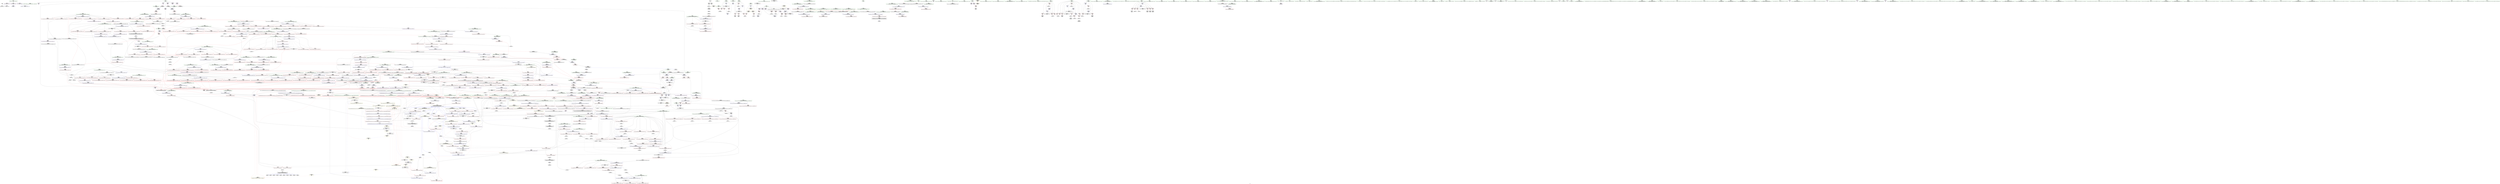 digraph "SVFG" {
	label="SVFG";

	Node0x55a56ab05a90 [shape=record,color=grey,label="{NodeID: 0\nNullPtr}"];
	Node0x55a56ab05a90 -> Node0x55a56ab60360[style=solid];
	Node0x55a56ab05a90 -> Node0x55a56ab815a0[style=solid];
	Node0x55a56ab70c60 [shape=record,color=blue,label="{NodeID: 775\n1306\<--1305\n\<--\n_ZSt25__unguarded_linear_insertIPiN9__gnu_cxx5__ops14_Val_less_iterEEvT_T0_\n}"];
	Node0x55a56ab70c60 -> Node0x55a56abdd1d0[style=dashed];
	Node0x55a56ab67800 [shape=record,color=red,label="{NodeID: 443\n620\<--612\n\<--__last.addr\n_ZSt11__sort_heapIPiN9__gnu_cxx5__ops15_Iter_less_iterEEvT_S4_RT0_\n}"];
	Node0x55a56ab67800 -> Node0x55a56ab69d50[style=solid];
	Node0x55a56abda000 [shape=record,color=black,label="{NodeID: 1218\nMR_10V_2 = PHI(MR_10V_3, MR_10V_1, )\npts\{15 \}\n|{<s0>13|<s1>13}}"];
	Node0x55a56abda000:s0 -> Node0x55a56abe5ef0[style=dashed,color=red];
	Node0x55a56abda000:s1 -> Node0x55a56abf0df0[style=dashed,color=red];
	Node0x55a56ab5ba70 [shape=record,color=green,label="{NodeID: 111\n610\<--611\n__first.addr\<--__first.addr_field_insensitive\n_ZSt11__sort_heapIPiN9__gnu_cxx5__ops15_Iter_less_iterEEvT_S4_RT0_\n}"];
	Node0x55a56ab5ba70 -> Node0x55a56ab67660[style=solid];
	Node0x55a56ab5ba70 -> Node0x55a56ab67730[style=solid];
	Node0x55a56ab5ba70 -> Node0x55a56ab840e0[style=solid];
	Node0x55a56ab7d100 [shape=record,color=red,label="{NodeID: 554\n1074\<--1063\n\<--__first.addr\n_ZSt21__unguarded_partitionIPiN9__gnu_cxx5__ops15_Iter_less_iterEET_S4_S4_S4_T0_\n|{<s0>61}}"];
	Node0x55a56ab7d100:s0 -> Node0x55a56ac71830[style=solid,color=red];
	Node0x55a56ab600c0 [shape=record,color=green,label="{NodeID: 222\n1442\<--1443\n__val.addr\<--__val.addr_field_insensitive\n_ZNK9__gnu_cxx5__ops14_Val_less_iterclIiPiEEbRT_T0_\n}"];
	Node0x55a56ab600c0 -> Node0x55a56ab80ec0[style=solid];
	Node0x55a56ab600c0 -> Node0x55a56ab71bd0[style=solid];
	Node0x55a56ac6c1e0 [shape=record,color=black,label="{NodeID: 1772\n368 = PHI(349, 421, )\n2nd arg _ZSt16__introsort_loopIPilN9__gnu_cxx5__ops15_Iter_less_iterEEvT_S4_T0_T1_ }"];
	Node0x55a56ac6c1e0 -> Node0x55a56ab83240[style=solid];
	Node0x55a56ab82bc0 [shape=record,color=blue,label="{NodeID: 665\n262\<--279\nretval\<--\n_ZSt3minIiERKT_S2_S2_\n}"];
	Node0x55a56ab82bc0 -> Node0x55a56abe86f0[style=dashed];
	Node0x55a56ab6dd40 [shape=record,color=purple,label="{NodeID: 333\n1429\<--1426\nadd.ptr2\<--\n_ZNSt20__copy_move_backwardILb1ELb1ESt26random_access_iterator_tagE13__copy_move_bIiEEPT_PKS3_S6_S4_\n}"];
	Node0x55a56ab6dd40 -> Node0x55a56ab6af30[style=solid];
	Node0x55a56ab57a50 [shape=record,color=green,label="{NodeID: 1\n7\<--1\n__dso_handle\<--dummyObj\nGlob }"];
	Node0x55a56ab70d30 [shape=record,color=blue,label="{NodeID: 776\n1281\<--1308\n__last.addr\<--\n_ZSt25__unguarded_linear_insertIPiN9__gnu_cxx5__ops14_Val_less_iterEEvT_T0_\n}"];
	Node0x55a56ab70d30 -> Node0x55a56abdd6d0[style=dashed];
	Node0x55a56ab678d0 [shape=record,color=red,label="{NodeID: 444\n629\<--612\n\<--__last.addr\n_ZSt11__sort_heapIPiN9__gnu_cxx5__ops15_Iter_less_iterEEvT_S4_RT0_\n}"];
	Node0x55a56ab678d0 -> Node0x55a56ab6c750[style=solid];
	Node0x55a56abda4d0 [shape=record,color=black,label="{NodeID: 1219\nMR_45V_3 = PHI(MR_45V_4, MR_45V_2, )\npts\{292 \}\n}"];
	Node0x55a56abda4d0 -> Node0x55a56ab70510[style=dashed];
	Node0x55a56abda4d0 -> Node0x55a56ab705e0[style=dashed];
	Node0x55a56abda4d0 -> Node0x55a56ab64810[style=dashed];
	Node0x55a56abda4d0 -> Node0x55a56ab82e30[style=dashed];
	Node0x55a56ab5bb40 [shape=record,color=green,label="{NodeID: 112\n612\<--613\n__last.addr\<--__last.addr_field_insensitive\n_ZSt11__sort_heapIPiN9__gnu_cxx5__ops15_Iter_less_iterEEvT_S4_RT0_\n}"];
	Node0x55a56ab5bb40 -> Node0x55a56ab67800[style=solid];
	Node0x55a56ab5bb40 -> Node0x55a56ab678d0[style=solid];
	Node0x55a56ab5bb40 -> Node0x55a56ab679a0[style=solid];
	Node0x55a56ab5bb40 -> Node0x55a56ab67a70[style=solid];
	Node0x55a56ab5bb40 -> Node0x55a56ab841b0[style=solid];
	Node0x55a56ab5bb40 -> Node0x55a56ab84350[style=solid];
	Node0x55a56ab7d1d0 [shape=record,color=red,label="{NodeID: 555\n1078\<--1063\n\<--__first.addr\n_ZSt21__unguarded_partitionIPiN9__gnu_cxx5__ops15_Iter_less_iterEET_S4_S4_S4_T0_\n}"];
	Node0x55a56ab7d1d0 -> Node0x55a56ab6c820[style=solid];
	Node0x55a56ab60190 [shape=record,color=green,label="{NodeID: 223\n1444\<--1445\n__it.addr\<--__it.addr_field_insensitive\n_ZNK9__gnu_cxx5__ops14_Val_less_iterclIiPiEEbRT_T0_\n}"];
	Node0x55a56ab60190 -> Node0x55a56ab80f90[style=solid];
	Node0x55a56ab60190 -> Node0x55a56ab71ca0[style=solid];
	Node0x55a56ac6c360 [shape=record,color=black,label="{NodeID: 1773\n1108 = PHI(1014, 1024, 1028, 1038, 1046, 1050, 1100, )\n0th arg _ZSt9iter_swapIPiS0_EvT_T0_ }"];
	Node0x55a56ac6c360 -> Node0x55a56ab871a0[style=solid];
	Node0x55a56ab82c90 [shape=record,color=blue,label="{NodeID: 666\n287\<--17\nretval\<--\nmain\n}"];
	Node0x55a56ab6de10 [shape=record,color=red,label="{NodeID: 334\n68\<--16\n\<--n\n_Z4initv\n}"];
	Node0x55a56ab6de10 -> Node0x55a56abaa020[style=solid];
	Node0x55a56ab57ae0 [shape=record,color=green,label="{NodeID: 2\n17\<--1\n\<--dummyObj\nCan only get source location for instruction, argument, global var or function.}"];
	Node0x55a56ab70e00 [shape=record,color=blue,label="{NodeID: 777\n1285\<--1311\n__next\<--incdec.ptr3\n_ZSt25__unguarded_linear_insertIPiN9__gnu_cxx5__ops14_Val_less_iterEEvT_T0_\n}"];
	Node0x55a56ab70e00 -> Node0x55a56abddbd0[style=dashed];
	Node0x55a56ab679a0 [shape=record,color=red,label="{NodeID: 445\n633\<--612\n\<--__last.addr\n_ZSt11__sort_heapIPiN9__gnu_cxx5__ops15_Iter_less_iterEEvT_S4_RT0_\n|{<s0>32}}"];
	Node0x55a56ab679a0:s0 -> Node0x55a56ac6b760[style=solid,color=red];
	Node0x55a56abda9d0 [shape=record,color=black,label="{NodeID: 1220\nMR_8V_2 = PHI(MR_8V_4, MR_8V_1, )\npts\{120000 \}\n|{<s0>12}}"];
	Node0x55a56abda9d0:s0 -> Node0x55a56abeb3f0[style=dashed,color=red];
	Node0x55a56ab5bc10 [shape=record,color=green,label="{NodeID: 113\n614\<--615\n__comp.addr\<--__comp.addr_field_insensitive\n_ZSt11__sort_heapIPiN9__gnu_cxx5__ops15_Iter_less_iterEEvT_S4_RT0_\n}"];
	Node0x55a56ab5bc10 -> Node0x55a56ab67b40[style=solid];
	Node0x55a56ab5bc10 -> Node0x55a56ab84280[style=solid];
	Node0x55a56ab7d2a0 [shape=record,color=red,label="{NodeID: 556\n1094\<--1063\n\<--__first.addr\n_ZSt21__unguarded_partitionIPiN9__gnu_cxx5__ops15_Iter_less_iterEET_S4_S4_S4_T0_\n}"];
	Node0x55a56ab7d2a0 -> Node0x55a56abaa620[style=solid];
	Node0x55a56ab60260 [shape=record,color=green,label="{NodeID: 224\n25\<--1456\n_GLOBAL__sub_I_Palmtenor_1_1.cpp\<--_GLOBAL__sub_I_Palmtenor_1_1.cpp_field_insensitive\n}"];
	Node0x55a56ab60260 -> Node0x55a56ab814a0[style=solid];
	Node0x55a56ac6c8f0 [shape=record,color=black,label="{NodeID: 1774\n1109 = PHI(1015, 1025, 1029, 1039, 1047, 1051, 1101, )\n1st arg _ZSt9iter_swapIPiS0_EvT_T0_ }"];
	Node0x55a56ac6c8f0 -> Node0x55a56ab87270[style=solid];
	Node0x55a56ab82d60 [shape=record,color=blue,label="{NodeID: 667\n291\<--84\ni\<--\nmain\n}"];
	Node0x55a56ab82d60 -> Node0x55a56abda4d0[style=dashed];
	Node0x55a56abe3bb0 [shape=record,color=yellow,style=double,label="{NodeID: 1442\n150V_1 = ENCHI(MR_150V_0)\npts\{654 741 915 1130 1162 1284 \}\nFun[_ZSt13__adjust_heapIPiliN9__gnu_cxx5__ops15_Iter_less_iterEEvT_T0_S5_T1_T2_]}"];
	Node0x55a56abe3bb0 -> Node0x55a56ab7aa00[style=dashed];
	Node0x55a56abe3bb0 -> Node0x55a56ab7aad0[style=dashed];
	Node0x55a56abe3bb0 -> Node0x55a56ab7aba0[style=dashed];
	Node0x55a56ab6dee0 [shape=record,color=red,label="{NodeID: 335\n115\<--16\n\<--n\n_Z4calcv\n}"];
	Node0x55a56ab6dee0 -> Node0x55a56abaca20[style=solid];
	Node0x55a56ab57d90 [shape=record,color=green,label="{NodeID: 3\n19\<--1\n.str\<--dummyObj\nGlob }"];
	Node0x55a56ab70ed0 [shape=record,color=blue,label="{NodeID: 778\n1316\<--1315\n\<--\n_ZSt25__unguarded_linear_insertIPiN9__gnu_cxx5__ops14_Val_less_iterEEvT_T0_\n|{<s0>73|<s1>75}}"];
	Node0x55a56ab70ed0:s0 -> Node0x55a56abdaed0[style=dashed,color=blue];
	Node0x55a56ab70ed0:s1 -> Node0x55a56abeccf0[style=dashed,color=blue];
	Node0x55a56ab67a70 [shape=record,color=red,label="{NodeID: 446\n634\<--612\n\<--__last.addr\n_ZSt11__sort_heapIPiN9__gnu_cxx5__ops15_Iter_less_iterEEvT_S4_RT0_\n|{<s0>32}}"];
	Node0x55a56ab67a70:s0 -> Node0x55a56ac6b8e0[style=solid,color=red];
	Node0x55a56abdaed0 [shape=record,color=black,label="{NodeID: 1221\nMR_10V_3 = PHI(MR_10V_6, MR_10V_1, )\npts\{15 \}\n|{|<s2>68|<s3>70|<s4>73|<s5>73}}"];
	Node0x55a56abdaed0 -> Node0x55a56ab7ee40[style=dashed];
	Node0x55a56abdaed0 -> Node0x55a56abe95f0[style=dashed];
	Node0x55a56abdaed0:s2 -> Node0x55a56abfbdf0[style=dashed,color=red];
	Node0x55a56abdaed0:s3 -> Node0x55a56abf6e30[style=dashed,color=red];
	Node0x55a56abdaed0:s4 -> Node0x55a56ab7fdb0[style=dashed,color=red];
	Node0x55a56abdaed0:s5 -> Node0x55a56abdd1d0[style=dashed,color=red];
	Node0x55a56ab5bce0 [shape=record,color=green,label="{NodeID: 114\n643\<--644\n__first.addr\<--__first.addr_field_insensitive\n_ZSt11__make_heapIPiN9__gnu_cxx5__ops15_Iter_less_iterEEvT_S4_RT0_\n}"];
	Node0x55a56ab5bce0 -> Node0x55a56ab67c10[style=solid];
	Node0x55a56ab5bce0 -> Node0x55a56ab67ce0[style=solid];
	Node0x55a56ab5bce0 -> Node0x55a56ab67db0[style=solid];
	Node0x55a56ab5bce0 -> Node0x55a56ab67e80[style=solid];
	Node0x55a56ab5bce0 -> Node0x55a56ab84420[style=solid];
	Node0x55a56ab7d370 [shape=record,color=red,label="{NodeID: 557\n1098\<--1063\n\<--__first.addr\n_ZSt21__unguarded_partitionIPiN9__gnu_cxx5__ops15_Iter_less_iterEET_S4_S4_S4_T0_\n}"];
	Node0x55a56ab7d370 -> Node0x55a56ab6a710[style=solid];
	Node0x55a56abf64b0 [shape=record,color=yellow,style=double,label="{NodeID: 1332\n10V_1 = ENCHI(MR_10V_0)\npts\{15 \}\nFun[_ZSt23__copy_move_backward_a2ILb1EPiS0_ET1_T0_S2_S1_]|{<s0>86}}"];
	Node0x55a56abf64b0:s0 -> Node0x55a56abfa7c0[style=dashed,color=red];
	Node0x55a56ab60360 [shape=record,color=black,label="{NodeID: 225\n2\<--3\ndummyVal\<--dummyVal\n}"];
	Node0x55a56ac6cbb0 [shape=record,color=black,label="{NodeID: 1775\n968 = PHI(934, )\n0th arg _ZNK9__gnu_cxx5__ops14_Iter_less_valclIPiiEEbT_RT0_ }"];
	Node0x55a56ac6cbb0 -> Node0x55a56ab86640[style=solid];
	Node0x55a56ab82e30 [shape=record,color=blue,label="{NodeID: 668\n291\<--311\ni\<--inc\nmain\n}"];
	Node0x55a56ab82e30 -> Node0x55a56abda4d0[style=dashed];
	Node0x55a56ab6dfb0 [shape=record,color=red,label="{NodeID: 336\n67\<--53\n\<--i\n_Z4initv\n}"];
	Node0x55a56ab6dfb0 -> Node0x55a56abaa020[style=solid];
	Node0x55a56ab57e20 [shape=record,color=green,label="{NodeID: 4\n21\<--1\n.str.1\<--dummyObj\nGlob }"];
	Node0x55a56ab70fa0 [shape=record,color=blue,label="{NodeID: 779\n1329\<--1326\n__first.addr\<--__first\n_ZSt23__copy_move_backward_a2ILb1EPiS0_ET1_T0_S2_S1_\n}"];
	Node0x55a56ab70fa0 -> Node0x55a56ab80020[style=dashed];
	Node0x55a56ab67b40 [shape=record,color=red,label="{NodeID: 447\n635\<--614\n\<--__comp.addr\n_ZSt11__sort_heapIPiN9__gnu_cxx5__ops15_Iter_less_iterEEvT_S4_RT0_\n|{<s0>32}}"];
	Node0x55a56ab67b40:s0 -> Node0x55a56ac6ba60[style=solid,color=red];
	Node0x55a56ab60770 [shape=record,color=green,label="{NodeID: 115\n645\<--646\n__last.addr\<--__last.addr_field_insensitive\n_ZSt11__make_heapIPiN9__gnu_cxx5__ops15_Iter_less_iterEEvT_S4_RT0_\n}"];
	Node0x55a56ab60770 -> Node0x55a56ab67f50[style=solid];
	Node0x55a56ab60770 -> Node0x55a56ab68020[style=solid];
	Node0x55a56ab60770 -> Node0x55a56ab844f0[style=solid];
	Node0x55a56ab7d440 [shape=record,color=red,label="{NodeID: 558\n1100\<--1063\n\<--__first.addr\n_ZSt21__unguarded_partitionIPiN9__gnu_cxx5__ops15_Iter_less_iterEET_S4_S4_S4_T0_\n|{<s0>63}}"];
	Node0x55a56ab7d440:s0 -> Node0x55a56ac6c360[style=solid,color=red];
	Node0x55a56ab60460 [shape=record,color=black,label="{NodeID: 226\n11\<--10\n\<--cnt\nCan only get source location for instruction, argument, global var or function.}"];
	Node0x55a56ac6ccc0 [shape=record,color=black,label="{NodeID: 1776\n969 = PHI(937, )\n1st arg _ZNK9__gnu_cxx5__ops14_Iter_less_valclIPiiEEbT_RT0_ }"];
	Node0x55a56ac6ccc0 -> Node0x55a56ab86710[style=solid];
	Node0x55a56ab82f00 [shape=record,color=blue,label="{NodeID: 669\n323\<--319\n__first.addr\<--__first\n_ZSt6__sortIPiN9__gnu_cxx5__ops15_Iter_less_iterEEvT_S4_T0_\n}"];
	Node0x55a56ab82f00 -> Node0x55a56ab648e0[style=dashed];
	Node0x55a56ab82f00 -> Node0x55a56ab649b0[style=dashed];
	Node0x55a56ab82f00 -> Node0x55a56ab64a80[style=dashed];
	Node0x55a56ab82f00 -> Node0x55a56ab64b50[style=dashed];
	Node0x55a56ab6e080 [shape=record,color=red,label="{NodeID: 337\n71\<--53\n\<--i\n_Z4initv\n}"];
	Node0x55a56ab6e080 -> Node0x55a56ab68830[style=solid];
	Node0x55a56ab57eb0 [shape=record,color=green,label="{NodeID: 5\n24\<--1\n\<--dummyObj\nCan only get source location for instruction, argument, global var or function.}"];
	Node0x55a56ab71070 [shape=record,color=blue,label="{NodeID: 780\n1331\<--1327\n__last.addr\<--__last\n_ZSt23__copy_move_backward_a2ILb1EPiS0_ET1_T0_S2_S1_\n}"];
	Node0x55a56ab71070 -> Node0x55a56ab800f0[style=dashed];
	Node0x55a56ab67c10 [shape=record,color=red,label="{NodeID: 448\n661\<--643\n\<--__first.addr\n_ZSt11__make_heapIPiN9__gnu_cxx5__ops15_Iter_less_iterEEvT_S4_RT0_\n}"];
	Node0x55a56ab67c10 -> Node0x55a56ab69fc0[style=solid];
	Node0x55a56ab60840 [shape=record,color=green,label="{NodeID: 116\n647\<--648\n__comp.addr\<--__comp.addr_field_insensitive\n_ZSt11__make_heapIPiN9__gnu_cxx5__ops15_Iter_less_iterEEvT_S4_RT0_\n}"];
	Node0x55a56ab60840 -> Node0x55a56ab680f0[style=solid];
	Node0x55a56ab60840 -> Node0x55a56ab845c0[style=solid];
	Node0x55a56ab7d510 [shape=record,color=red,label="{NodeID: 559\n1103\<--1063\n\<--__first.addr\n_ZSt21__unguarded_partitionIPiN9__gnu_cxx5__ops15_Iter_less_iterEET_S4_S4_S4_T0_\n}"];
	Node0x55a56ab7d510 -> Node0x55a56ab6ca90[style=solid];
	Node0x55a56ab60560 [shape=record,color=black,label="{NodeID: 227\n286\<--17\nmain_ret\<--\nmain\n}"];
	Node0x55a56ac6cdd0 [shape=record,color=black,label="{NodeID: 1777\n970 = PHI(914, )\n2nd arg _ZNK9__gnu_cxx5__ops14_Iter_less_valclIPiiEEbT_RT0_ }"];
	Node0x55a56ac6cdd0 -> Node0x55a56ab867e0[style=solid];
	Node0x55a56ab82fd0 [shape=record,color=blue,label="{NodeID: 670\n325\<--320\n__last.addr\<--__last\n_ZSt6__sortIPiN9__gnu_cxx5__ops15_Iter_less_iterEEvT_S4_T0_\n}"];
	Node0x55a56ab82fd0 -> Node0x55a56ab64c20[style=dashed];
	Node0x55a56ab82fd0 -> Node0x55a56ab64cf0[style=dashed];
	Node0x55a56ab82fd0 -> Node0x55a56ab64dc0[style=dashed];
	Node0x55a56ab82fd0 -> Node0x55a56ab64e90[style=dashed];
	Node0x55a56ab6e150 [shape=record,color=red,label="{NodeID: 338\n76\<--53\n\<--i\n_Z4initv\n}"];
	Node0x55a56ab6e150 -> Node0x55a56ab68900[style=solid];
	Node0x55a56ab57f40 [shape=record,color=green,label="{NodeID: 6\n60\<--1\n\<--dummyObj\nCan only get source location for instruction, argument, global var or function.}"];
	Node0x55a56ab71140 [shape=record,color=blue,label="{NodeID: 781\n1333\<--1328\n__result.addr\<--__result\n_ZSt23__copy_move_backward_a2ILb1EPiS0_ET1_T0_S2_S1_\n}"];
	Node0x55a56ab71140 -> Node0x55a56ab801c0[style=dashed];
	Node0x55a56ab67ce0 [shape=record,color=red,label="{NodeID: 449\n670\<--643\n\<--__first.addr\n_ZSt11__make_heapIPiN9__gnu_cxx5__ops15_Iter_less_iterEEvT_S4_RT0_\n}"];
	Node0x55a56ab67ce0 -> Node0x55a56ab6a160[style=solid];
	Node0x55a56ab60910 [shape=record,color=green,label="{NodeID: 117\n649\<--650\n__len\<--__len_field_insensitive\n_ZSt11__make_heapIPiN9__gnu_cxx5__ops15_Iter_less_iterEEvT_S4_RT0_\n}"];
	Node0x55a56ab60910 -> Node0x55a56ab681c0[style=solid];
	Node0x55a56ab60910 -> Node0x55a56ab68290[style=solid];
	Node0x55a56ab60910 -> Node0x55a56ab84690[style=solid];
	Node0x55a56ab7d5e0 [shape=record,color=red,label="{NodeID: 560\n1082\<--1065\n\<--__last.addr\n_ZSt21__unguarded_partitionIPiN9__gnu_cxx5__ops15_Iter_less_iterEET_S4_S4_S4_T0_\n}"];
	Node0x55a56ab7d5e0 -> Node0x55a56ab6c8f0[style=solid];
	Node0x55a56ab60630 [shape=record,color=black,label="{NodeID: 228\n36\<--37\n\<--_ZNSt8ios_base4InitD1Ev\nCan only get source location for instruction, argument, global var or function.}"];
	Node0x55a56ac6cee0 [shape=record,color=black,label="{NodeID: 1778\n1326 = PHI(1267, )\n0th arg _ZSt23__copy_move_backward_a2ILb1EPiS0_ET1_T0_S2_S1_ }"];
	Node0x55a56ac6cee0 -> Node0x55a56ab70fa0[style=solid];
	Node0x55a56ab830a0 [shape=record,color=blue,label="{NodeID: 671\n371\<--366\n__first.addr\<--__first\n_ZSt16__introsort_loopIPilN9__gnu_cxx5__ops15_Iter_less_iterEEvT_S4_T0_T1_\n}"];
	Node0x55a56ab830a0 -> Node0x55a56ab64f60[style=dashed];
	Node0x55a56ab830a0 -> Node0x55a56ab65030[style=dashed];
	Node0x55a56ab830a0 -> Node0x55a56ab65100[style=dashed];
	Node0x55a56ab6e220 [shape=record,color=red,label="{NodeID: 339\n87\<--53\n\<--i\n_Z4initv\n}"];
	Node0x55a56ab6e220 -> Node0x55a56aba8ca0[style=solid];
	Node0x55a56ab58780 [shape=record,color=green,label="{NodeID: 7\n61\<--1\n\<--dummyObj\nCan only get source location for instruction, argument, global var or function.}"];
	Node0x55a56ab71210 [shape=record,color=blue,label="{NodeID: 782\n1352\<--1351\n__it.addr\<--__it\n_ZSt12__miter_baseIPiET_S1_\n}"];
	Node0x55a56ab71210 -> Node0x55a56ab80290[style=dashed];
	Node0x55a56ab67db0 [shape=record,color=red,label="{NodeID: 450\n681\<--643\n\<--__first.addr\n_ZSt11__make_heapIPiN9__gnu_cxx5__ops15_Iter_less_iterEEvT_S4_RT0_\n}"];
	Node0x55a56ab67db0 -> Node0x55a56ab6d380[style=solid];
	Node0x55a56ab609e0 [shape=record,color=green,label="{NodeID: 118\n651\<--652\n__parent\<--__parent_field_insensitive\n_ZSt11__make_heapIPiN9__gnu_cxx5__ops15_Iter_less_iterEEvT_S4_RT0_\n}"];
	Node0x55a56ab609e0 -> Node0x55a56ab68360[style=solid];
	Node0x55a56ab609e0 -> Node0x55a56ab68430[style=solid];
	Node0x55a56ab609e0 -> Node0x55a56ab68500[style=solid];
	Node0x55a56ab609e0 -> Node0x55a56ab685d0[style=solid];
	Node0x55a56ab609e0 -> Node0x55a56ab84760[style=solid];
	Node0x55a56ab609e0 -> Node0x55a56ab84900[style=solid];
	Node0x55a56ab7d6b0 [shape=record,color=red,label="{NodeID: 561\n1087\<--1065\n\<--__last.addr\n_ZSt21__unguarded_partitionIPiN9__gnu_cxx5__ops15_Iter_less_iterEET_S4_S4_S4_T0_\n|{<s0>62}}"];
	Node0x55a56ab7d6b0:s0 -> Node0x55a56ac71b80[style=solid,color=red];
	Node0x55a56abf6860 [shape=record,color=yellow,style=double,label="{NodeID: 1336\n10V_1 = ENCHI(MR_10V_0)\npts\{15 \}\nFun[_ZSt27__unguarded_partition_pivotIPiN9__gnu_cxx5__ops15_Iter_less_iterEET_S4_S4_T0_]|{<s0>27}}"];
	Node0x55a56abf6860:s0 -> Node0x55a56abf7a00[style=dashed,color=red];
	Node0x55a56ab68830 [shape=record,color=black,label="{NodeID: 229\n72\<--71\nidxprom\<--\n_Z4initv\n}"];
	Node0x55a56ac6cff0 [shape=record,color=black,label="{NodeID: 1779\n1327 = PHI(1271, )\n1st arg _ZSt23__copy_move_backward_a2ILb1EPiS0_ET1_T0_S2_S1_ }"];
	Node0x55a56ac6cff0 -> Node0x55a56ab71070[style=solid];
	Node0x55a56ab83170 [shape=record,color=blue,label="{NodeID: 672\n373\<--367\n__last.addr\<--__last\n_ZSt16__introsort_loopIPilN9__gnu_cxx5__ops15_Iter_less_iterEEvT_S4_T0_T1_\n}"];
	Node0x55a56ab83170 -> Node0x55a56abe17d0[style=dashed];
	Node0x55a56ab6e2f0 [shape=record,color=red,label="{NodeID: 340\n79\<--78\n\<--arrayidx3\n_Z4initv\n}"];
	Node0x55a56ab6e2f0 -> Node0x55a56ab689d0[style=solid];
	Node0x55a56ab58810 [shape=record,color=green,label="{NodeID: 8\n62\<--1\n\<--dummyObj\nCan only get source location for instruction, argument, global var or function.}"];
	Node0x55a56ab712e0 [shape=record,color=blue,label="{NodeID: 783\n1361\<--1358\n__first.addr\<--__first\n_ZSt22__copy_move_backward_aILb1EPiS0_ET1_T0_S2_S1_\n}"];
	Node0x55a56ab712e0 -> Node0x55a56ab80360[style=dashed];
	Node0x55a56ab67e80 [shape=record,color=red,label="{NodeID: 451\n689\<--643\n\<--__first.addr\n_ZSt11__make_heapIPiN9__gnu_cxx5__ops15_Iter_less_iterEEvT_S4_RT0_\n|{<s0>35}}"];
	Node0x55a56ab67e80:s0 -> Node0x55a56ac71ed0[style=solid,color=red];
	Node0x55a56ab60ab0 [shape=record,color=green,label="{NodeID: 119\n653\<--654\n__value\<--__value_field_insensitive\n_ZSt11__make_heapIPiN9__gnu_cxx5__ops15_Iter_less_iterEEvT_S4_RT0_\n|{|<s1>34}}"];
	Node0x55a56ab60ab0 -> Node0x55a56ab84830[style=solid];
	Node0x55a56ab60ab0:s1 -> Node0x55a56ac6f4d0[style=solid,color=red];
	Node0x55a56ab7d780 [shape=record,color=red,label="{NodeID: 562\n1090\<--1065\n\<--__last.addr\n_ZSt21__unguarded_partitionIPiN9__gnu_cxx5__ops15_Iter_less_iterEET_S4_S4_S4_T0_\n}"];
	Node0x55a56ab7d780 -> Node0x55a56ab6c9c0[style=solid];
	Node0x55a56ab68900 [shape=record,color=black,label="{NodeID: 230\n77\<--76\nidxprom2\<--\n_Z4initv\n}"];
	Node0x55a56ac6d100 [shape=record,color=black,label="{NodeID: 1780\n1328 = PHI(1272, )\n2nd arg _ZSt23__copy_move_backward_a2ILb1EPiS0_ET1_T0_S2_S1_ }"];
	Node0x55a56ac6d100 -> Node0x55a56ab71140[style=solid];
	Node0x55a56ab83240 [shape=record,color=blue,label="{NodeID: 673\n375\<--368\n__depth_limit.addr\<--__depth_limit\n_ZSt16__introsort_loopIPilN9__gnu_cxx5__ops15_Iter_less_iterEEvT_S4_T0_T1_\n}"];
	Node0x55a56ab83240 -> Node0x55a56abe1cd0[style=dashed];
	Node0x55a56abe41e0 [shape=record,color=yellow,style=double,label="{NodeID: 1448\n218V_1 = ENCHI(MR_218V_0)\npts\{654 741 790 915 1130 1284 \}\nFun[_ZSt16__insertion_sortIPiN9__gnu_cxx5__ops15_Iter_less_iterEEvT_S4_T0_]}"];
	Node0x55a56abe41e0 -> Node0x55a56ab7ee40[style=dashed];
	Node0x55a56abe41e0 -> Node0x55a56ab7ef10[style=dashed];
	Node0x55a56ab6e3c0 [shape=record,color=red,label="{NodeID: 341\n82\<--81\n\<--arrayidx5\n_Z4initv\n}"];
	Node0x55a56ab6e3c0 -> Node0x55a56aba9420[style=solid];
	Node0x55a56ab588a0 [shape=record,color=green,label="{NodeID: 9\n84\<--1\n\<--dummyObj\nCan only get source location for instruction, argument, global var or function.}"];
	Node0x55a56ab713b0 [shape=record,color=blue,label="{NodeID: 784\n1363\<--1359\n__last.addr\<--__last\n_ZSt22__copy_move_backward_aILb1EPiS0_ET1_T0_S2_S1_\n}"];
	Node0x55a56ab713b0 -> Node0x55a56ab80430[style=dashed];
	Node0x55a56ab67f50 [shape=record,color=red,label="{NodeID: 452\n660\<--645\n\<--__last.addr\n_ZSt11__make_heapIPiN9__gnu_cxx5__ops15_Iter_less_iterEEvT_S4_RT0_\n}"];
	Node0x55a56ab67f50 -> Node0x55a56ab69ef0[style=solid];
	Node0x55a56abdccd0 [shape=record,color=black,label="{NodeID: 1227\nMR_10V_3 = PHI(MR_10V_1, MR_10V_4, )\npts\{15 \}\n|{|<s2>35}}"];
	Node0x55a56abdccd0 -> Node0x55a56ab686a0[style=dashed];
	Node0x55a56abdccd0 -> Node0x55a56ab68770[style=dashed];
	Node0x55a56abdccd0:s2 -> Node0x55a56abee5f0[style=dashed,color=red];
	Node0x55a56ab60b80 [shape=record,color=green,label="{NodeID: 120\n655\<--656\nagg.tmp\<--agg.tmp_field_insensitive\n_ZSt11__make_heapIPiN9__gnu_cxx5__ops15_Iter_less_iterEEvT_S4_RT0_\n}"];
	Node0x55a56ac166d0 [shape=record,color=yellow,style=double,label="{NodeID: 1670\n10V_6 = CSCHI(MR_10V_5)\npts\{15 \}\nCS[]|{<s0>35|<s1>35|<s2>39}}"];
	Node0x55a56ac166d0:s0 -> Node0x55a56abdccd0[style=dashed,color=blue];
	Node0x55a56ac166d0:s1 -> Node0x55a56abdf4d0[style=dashed,color=blue];
	Node0x55a56ac166d0:s2 -> Node0x55a56ac18490[style=dashed,color=blue];
	Node0x55a56ab7d850 [shape=record,color=red,label="{NodeID: 563\n1095\<--1065\n\<--__last.addr\n_ZSt21__unguarded_partitionIPiN9__gnu_cxx5__ops15_Iter_less_iterEET_S4_S4_S4_T0_\n}"];
	Node0x55a56ab7d850 -> Node0x55a56abaa620[style=solid];
	Node0x55a56ab689d0 [shape=record,color=black,label="{NodeID: 231\n80\<--79\nidxprom4\<--\n_Z4initv\n}"];
	Node0x55a56ac6d210 [shape=record,color=black,label="{NodeID: 1781\n515 = PHI(413, )\n0th arg _ZSt27__unguarded_partition_pivotIPiN9__gnu_cxx5__ops15_Iter_less_iterEET_S4_S4_T0_ }"];
	Node0x55a56ac6d210 -> Node0x55a56ab83a60[style=solid];
	Node0x55a56ab83310 [shape=record,color=blue,label="{NodeID: 674\n375\<--410\n__depth_limit.addr\<--dec\n_ZSt16__introsort_loopIPilN9__gnu_cxx5__ops15_Iter_less_iterEEvT_S4_T0_T1_\n}"];
	Node0x55a56ab83310 -> Node0x55a56ab65780[style=dashed];
	Node0x55a56ab83310 -> Node0x55a56abe1cd0[style=dashed];
	Node0x55a56abe4380 [shape=record,color=yellow,style=double,label="{NodeID: 1449\n10V_1 = ENCHI(MR_10V_0)\npts\{15 \}\nFun[_ZSt13__heap_selectIPiN9__gnu_cxx5__ops15_Iter_less_iterEEvT_S4_S4_T0_]|{<s0>29|<s1>29}}"];
	Node0x55a56abe4380:s0 -> Node0x55a56abdccd0[style=dashed,color=red];
	Node0x55a56abe4380:s1 -> Node0x55a56abdf4d0[style=dashed,color=red];
	Node0x55a56ab6e490 [shape=record,color=red,label="{NodeID: 342\n235\<--103\n\<--retval\n_Z4calcv\n}"];
	Node0x55a56ab6e490 -> Node0x55a56ab691f0[style=solid];
	Node0x55a56ab58930 [shape=record,color=green,label="{NodeID: 10\n121\<--1\n\<--dummyObj\nCan only get source location for instruction, argument, global var or function.}"];
	Node0x55a56ab71480 [shape=record,color=blue,label="{NodeID: 785\n1365\<--1360\n__result.addr\<--__result\n_ZSt22__copy_move_backward_aILb1EPiS0_ET1_T0_S2_S1_\n}"];
	Node0x55a56ab71480 -> Node0x55a56ab80500[style=dashed];
	Node0x55a56ab68020 [shape=record,color=red,label="{NodeID: 453\n669\<--645\n\<--__last.addr\n_ZSt11__make_heapIPiN9__gnu_cxx5__ops15_Iter_less_iterEEvT_S4_RT0_\n}"];
	Node0x55a56ab68020 -> Node0x55a56ab6a090[style=solid];
	Node0x55a56abdd1d0 [shape=record,color=black,label="{NodeID: 1228\nMR_10V_2 = PHI(MR_10V_3, MR_10V_1, )\npts\{15 \}\n|{|<s4>80}}"];
	Node0x55a56abdd1d0 -> Node0x55a56ab7fe80[style=dashed];
	Node0x55a56abdd1d0 -> Node0x55a56ab7ff50[style=dashed];
	Node0x55a56abdd1d0 -> Node0x55a56ab70c60[style=dashed];
	Node0x55a56abdd1d0 -> Node0x55a56ab70ed0[style=dashed];
	Node0x55a56abdd1d0:s4 -> Node0x55a56abfac50[style=dashed,color=red];
	Node0x55a56ab60c50 [shape=record,color=green,label="{NodeID: 121\n685\<--686\n_ZSt4moveIRiEONSt16remove_referenceIT_E4typeEOS2_\<--_ZSt4moveIRiEONSt16remove_referenceIT_E4typeEOS2__field_insensitive\n}"];
	Node0x55a56ab7d920 [shape=record,color=red,label="{NodeID: 564\n1101\<--1065\n\<--__last.addr\n_ZSt21__unguarded_partitionIPiN9__gnu_cxx5__ops15_Iter_less_iterEET_S4_S4_S4_T0_\n|{<s0>63}}"];
	Node0x55a56ab7d920:s0 -> Node0x55a56ac6c8f0[style=solid,color=red];
	Node0x55a56ab68aa0 [shape=record,color=black,label="{NodeID: 232\n130\<--129\nidx.ext\<--\n_Z4calcv\n}"];
	Node0x55a56ac6d320 [shape=record,color=black,label="{NodeID: 1782\n516 = PHI(414, )\n1st arg _ZSt27__unguarded_partition_pivotIPiN9__gnu_cxx5__ops15_Iter_less_iterEET_S4_S4_T0_ }"];
	Node0x55a56ac6d320 -> Node0x55a56ab83b30[style=solid];
	Node0x55a56ab833e0 [shape=record,color=blue,label="{NodeID: 675\n379\<--415\n__cut\<--call\n_ZSt16__introsort_loopIPilN9__gnu_cxx5__ops15_Iter_less_iterEEvT_S4_T0_T1_\n}"];
	Node0x55a56ab833e0 -> Node0x55a56ab65850[style=dashed];
	Node0x55a56ab833e0 -> Node0x55a56ab65920[style=dashed];
	Node0x55a56ab833e0 -> Node0x55a56abe21d0[style=dashed];
	Node0x55a56ab6e560 [shape=record,color=red,label="{NodeID: 343\n232\<--105\n\<--ans\n_Z4calcv\n}"];
	Node0x55a56ab6e560 -> Node0x55a56ab826e0[style=solid];
	Node0x55a56ab58a30 [shape=record,color=green,label="{NodeID: 11\n127\<--1\n\<--dummyObj\nCan only get source location for instruction, argument, global var or function.}"];
	Node0x55a56ab71550 [shape=record,color=blue,label="{NodeID: 786\n1367\<--1373\n__simple\<--\n_ZSt22__copy_move_backward_aILb1EPiS0_ET1_T0_S2_S1_\n}"];
	Node0x55a56ab680f0 [shape=record,color=red,label="{NodeID: 454\n694\<--647\n\<--__comp.addr\n_ZSt11__make_heapIPiN9__gnu_cxx5__ops15_Iter_less_iterEEvT_S4_RT0_\n}"];
	Node0x55a56abdd6d0 [shape=record,color=black,label="{NodeID: 1229\nMR_235V_3 = PHI(MR_235V_4, MR_235V_2, )\npts\{1282 \}\n}"];
	Node0x55a56abdd6d0 -> Node0x55a56ab7f800[style=dashed];
	Node0x55a56abdd6d0 -> Node0x55a56ab7f8d0[style=dashed];
	Node0x55a56abdd6d0 -> Node0x55a56ab70d30[style=dashed];
	Node0x55a56ab60d50 [shape=record,color=green,label="{NodeID: 122\n696\<--697\n_ZSt13__adjust_heapIPiliN9__gnu_cxx5__ops15_Iter_less_iterEEvT_T0_S5_T1_T2_\<--_ZSt13__adjust_heapIPiliN9__gnu_cxx5__ops15_Iter_less_iterEEvT_T0_S5_T1_T2__field_insensitive\n}"];
	Node0x55a56ac16990 [shape=record,color=yellow,style=double,label="{NodeID: 1672\n10V_2 = CSCHI(MR_10V_1)\npts\{15 \}\nCS[]|{<s0>6}}"];
	Node0x55a56ac16990:s0 -> Node0x55a56abd7fc0[style=dashed,color=blue];
	Node0x55a56ab7d9f0 [shape=record,color=red,label="{NodeID: 565\n1075\<--1067\n\<--__pivot.addr\n_ZSt21__unguarded_partitionIPiN9__gnu_cxx5__ops15_Iter_less_iterEET_S4_S4_S4_T0_\n|{<s0>61}}"];
	Node0x55a56ab7d9f0:s0 -> Node0x55a56ac71b80[style=solid,color=red];
	Node0x55a56ab68b70 [shape=record,color=black,label="{NodeID: 233\n144\<--143\nidxprom\<--\n_Z4calcv\n}"];
	Node0x55a56ac6d430 [shape=record,color=black,label="{NodeID: 1783\n1382 = PHI(1338, 1342, 1344, )\n0th arg _ZSt12__niter_baseIPiET_S1_ }"];
	Node0x55a56ac6d430 -> Node0x55a56ab71620[style=solid];
	Node0x55a56ab834b0 [shape=record,color=blue,label="{NodeID: 676\n373\<--423\n__last.addr\<--\n_ZSt16__introsort_loopIPilN9__gnu_cxx5__ops15_Iter_less_iterEEvT_S4_T0_T1_\n}"];
	Node0x55a56ab834b0 -> Node0x55a56abe17d0[style=dashed];
	Node0x55a56ab6e630 [shape=record,color=red,label="{NodeID: 344\n129\<--107\n\<--l\n_Z4calcv\n}"];
	Node0x55a56ab6e630 -> Node0x55a56ab68aa0[style=solid];
	Node0x55a56ab58b30 [shape=record,color=green,label="{NodeID: 12\n161\<--1\n\<--dummyObj\nCan only get source location for instruction, argument, global var or function.}"];
	Node0x55a56ab71620 [shape=record,color=blue,label="{NodeID: 787\n1383\<--1382\n__it.addr\<--__it\n_ZSt12__niter_baseIPiET_S1_\n}"];
	Node0x55a56ab71620 -> Node0x55a56ab805d0[style=dashed];
	Node0x55a56ab681c0 [shape=record,color=red,label="{NodeID: 455\n676\<--649\n\<--__len\n_ZSt11__make_heapIPiN9__gnu_cxx5__ops15_Iter_less_iterEEvT_S4_RT0_\n}"];
	Node0x55a56ab681c0 -> Node0x55a56ab77260[style=solid];
	Node0x55a56abddbd0 [shape=record,color=black,label="{NodeID: 1230\nMR_239V_4 = PHI(MR_239V_5, MR_239V_3, )\npts\{1286 \}\n}"];
	Node0x55a56abddbd0 -> Node0x55a56ab7fa70[style=dashed];
	Node0x55a56abddbd0 -> Node0x55a56ab7fb40[style=dashed];
	Node0x55a56abddbd0 -> Node0x55a56ab7fc10[style=dashed];
	Node0x55a56abddbd0 -> Node0x55a56ab7fce0[style=dashed];
	Node0x55a56abddbd0 -> Node0x55a56ab70e00[style=dashed];
	Node0x55a56ab60e50 [shape=record,color=green,label="{NodeID: 123\n711\<--712\nthis.addr\<--this.addr_field_insensitive\n_ZNK9__gnu_cxx5__ops15_Iter_less_iterclIPiS3_EEbT_T0_\n}"];
	Node0x55a56ab60e50 -> Node0x55a56ab78710[style=solid];
	Node0x55a56ab60e50 -> Node0x55a56ab849d0[style=solid];
	Node0x55a56ac16af0 [shape=record,color=yellow,style=double,label="{NodeID: 1673\n8V_3 = CSCHI(MR_8V_2)\npts\{120000 \}\nCS[]|{<s0>13|<s1>13}}"];
	Node0x55a56ac16af0:s0 -> Node0x55a56abd85b0[style=dashed,color=red];
	Node0x55a56ac16af0:s1 -> Node0x55a56abe81f0[style=dashed,color=red];
	Node0x55a56ab7dac0 [shape=record,color=red,label="{NodeID: 566\n1086\<--1067\n\<--__pivot.addr\n_ZSt21__unguarded_partitionIPiN9__gnu_cxx5__ops15_Iter_less_iterEET_S4_S4_S4_T0_\n|{<s0>62}}"];
	Node0x55a56ab7dac0:s0 -> Node0x55a56ac71830[style=solid,color=red];
	Node0x55a56ab68c40 [shape=record,color=black,label="{NodeID: 234\n151\<--150\nidxprom8\<--\n_Z4calcv\n}"];
	Node0x55a56ac6d5c0 [shape=record,color=black,label="{NodeID: 1784\n887 = PHI(781, )\n0th arg _ZSt4moveIRN9__gnu_cxx5__ops15_Iter_less_iterEEONSt16remove_referenceIT_E4typeEOS5_ }"];
	Node0x55a56ac6d5c0 -> Node0x55a56ab85c80[style=solid];
	Node0x55a56ab83580 [shape=record,color=blue,label="{NodeID: 677\n429\<--428\n__n.addr\<--__n\n_ZSt4__lgl\n}"];
	Node0x55a56ab83580 -> Node0x55a56ab659f0[style=dashed];
	Node0x55a56ab6e700 [shape=record,color=red,label="{NodeID: 345\n140\<--107\n\<--l\n_Z4calcv\n}"];
	Node0x55a56ab6e700 -> Node0x55a56abab9a0[style=solid];
	Node0x55a56ab58c30 [shape=record,color=green,label="{NodeID: 13\n345\<--1\n\<--dummyObj\nCan only get source location for instruction, argument, global var or function.}"];
	Node0x55a56ab716f0 [shape=record,color=blue,label="{NodeID: 788\n1392\<--1389\n__first.addr\<--__first\n_ZNSt20__copy_move_backwardILb1ELb1ESt26random_access_iterator_tagE13__copy_move_bIiEEPT_PKS3_S6_S4_\n}"];
	Node0x55a56ab716f0 -> Node0x55a56ab806a0[style=dashed];
	Node0x55a56ab716f0 -> Node0x55a56ab80770[style=dashed];
	Node0x55a56ab68290 [shape=record,color=red,label="{NodeID: 456\n691\<--649\n\<--__len\n_ZSt11__make_heapIPiN9__gnu_cxx5__ops15_Iter_less_iterEEvT_S4_RT0_\n|{<s0>35}}"];
	Node0x55a56ab68290:s0 -> Node0x55a56ac72170[style=solid,color=red];
	Node0x55a56ab60f20 [shape=record,color=green,label="{NodeID: 124\n713\<--714\n__it1.addr\<--__it1.addr_field_insensitive\n_ZNK9__gnu_cxx5__ops15_Iter_less_iterclIPiS3_EEbT_T0_\n}"];
	Node0x55a56ab60f20 -> Node0x55a56ab787e0[style=solid];
	Node0x55a56ab60f20 -> Node0x55a56ab84aa0[style=solid];
	Node0x55a56ab7db90 [shape=record,color=red,label="{NodeID: 567\n1116\<--1110\n\<--__a.addr\n_ZSt9iter_swapIPiS0_EvT_T0_\n|{<s0>64}}"];
	Node0x55a56ab7db90:s0 -> Node0x55a56ac6da00[style=solid,color=red];
	Node0x55a56abf6e30 [shape=record,color=yellow,style=double,label="{NodeID: 1342\n10V_1 = ENCHI(MR_10V_0)\npts\{15 \}\nFun[_ZSt13move_backwardIPiS0_ET0_T_S2_S1_]|{<s0>78}}"];
	Node0x55a56abf6e30:s0 -> Node0x55a56abf64b0[style=dashed,color=red];
	Node0x55a56ab68d10 [shape=record,color=black,label="{NodeID: 235\n157\<--156\nidxprom10\<--\n_Z4calcv\n}"];
	Node0x55a56ac6d6d0 [shape=record,color=black,label="{NodeID: 1785\n1254 = PHI(1192, )\n0th arg _ZSt13move_backwardIPiS0_ET0_T_S2_S1_ }"];
	Node0x55a56ac6d6d0 -> Node0x55a56ab706b0[style=solid];
	Node0x55a56ab83650 [shape=record,color=blue,label="{NodeID: 678\n447\<--443\n__first.addr\<--__first\n_ZSt22__final_insertion_sortIPiN9__gnu_cxx5__ops15_Iter_less_iterEEvT_S4_T0_\n}"];
	Node0x55a56ab83650 -> Node0x55a56ab65ac0[style=dashed];
	Node0x55a56ab83650 -> Node0x55a56ab65b90[style=dashed];
	Node0x55a56ab83650 -> Node0x55a56ab65c60[style=dashed];
	Node0x55a56ab83650 -> Node0x55a56ab65d30[style=dashed];
	Node0x55a56ab83650 -> Node0x55a56ab65e00[style=dashed];
	Node0x55a56ab6e7d0 [shape=record,color=red,label="{NodeID: 346\n169\<--107\n\<--l\n_Z4calcv\n}"];
	Node0x55a56ab6e7d0 -> Node0x55a56ababe20[style=solid];
	Node0x55a56ab58d30 [shape=record,color=green,label="{NodeID: 14\n350\<--1\n\<--dummyObj\nCan only get source location for instruction, argument, global var or function.}"];
	Node0x55a56ab717c0 [shape=record,color=blue,label="{NodeID: 789\n1394\<--1390\n__last.addr\<--__last\n_ZNSt20__copy_move_backwardILb1ELb1ESt26random_access_iterator_tagE13__copy_move_bIiEEPT_PKS3_S6_S4_\n}"];
	Node0x55a56ab717c0 -> Node0x55a56ab80840[style=dashed];
	Node0x55a56ab68360 [shape=record,color=red,label="{NodeID: 457\n682\<--651\n\<--__parent\n_ZSt11__make_heapIPiN9__gnu_cxx5__ops15_Iter_less_iterEEvT_S4_RT0_\n}"];
	Node0x55a56abde5d0 [shape=record,color=black,label="{NodeID: 1232\nMR_159V_3 = PHI(MR_159V_4, MR_159V_2, )\npts\{911 \}\n}"];
	Node0x55a56abde5d0 -> Node0x55a56ab7b220[style=dashed];
	Node0x55a56abde5d0 -> Node0x55a56ab7b2f0[style=dashed];
	Node0x55a56abde5d0 -> Node0x55a56ab7b490[style=dashed];
	Node0x55a56abde5d0 -> Node0x55a56ab863d0[style=dashed];
	Node0x55a56ab60ff0 [shape=record,color=green,label="{NodeID: 125\n715\<--716\n__it2.addr\<--__it2.addr_field_insensitive\n_ZNK9__gnu_cxx5__ops15_Iter_less_iterclIPiS3_EEbT_T0_\n}"];
	Node0x55a56ab60ff0 -> Node0x55a56ab788b0[style=solid];
	Node0x55a56ab60ff0 -> Node0x55a56ab84b70[style=solid];
	Node0x55a56ab7dc60 [shape=record,color=red,label="{NodeID: 568\n1117\<--1112\n\<--__b.addr\n_ZSt9iter_swapIPiS0_EvT_T0_\n|{<s0>64}}"];
	Node0x55a56ab7dc60:s0 -> Node0x55a56ac6db10[style=solid,color=red];
	Node0x55a56ab68de0 [shape=record,color=black,label="{NodeID: 236\n176\<--175\nidxprom16\<--sub\n_Z4calcv\n}"];
	Node0x55a56ac6d7e0 [shape=record,color=black,label="{NodeID: 1786\n1255 = PHI(1193, )\n1st arg _ZSt13move_backwardIPiS0_ET0_T_S2_S1_ }"];
	Node0x55a56ac6d7e0 -> Node0x55a56ab70780[style=solid];
	Node0x55a56ab83720 [shape=record,color=blue,label="{NodeID: 679\n449\<--444\n__last.addr\<--__last\n_ZSt22__final_insertion_sortIPiN9__gnu_cxx5__ops15_Iter_less_iterEEvT_S4_T0_\n}"];
	Node0x55a56ab83720 -> Node0x55a56ab65ed0[style=dashed];
	Node0x55a56ab83720 -> Node0x55a56ab65fa0[style=dashed];
	Node0x55a56ab83720 -> Node0x55a56ab66070[style=dashed];
	Node0x55a56ab6e8a0 [shape=record,color=red,label="{NodeID: 347\n174\<--107\n\<--l\n_Z4calcv\n}"];
	Node0x55a56ab6e8a0 -> Node0x55a56aba89a0[style=solid];
	Node0x55a56ab58e30 [shape=record,color=green,label="{NodeID: 15\n396\<--1\n\<--dummyObj\nCan only get source location for instruction, argument, global var or function.}"];
	Node0x55a56ab71890 [shape=record,color=blue,label="{NodeID: 790\n1396\<--1391\n__result.addr\<--__result\n_ZNSt20__copy_move_backwardILb1ELb1ESt26random_access_iterator_tagE13__copy_move_bIiEEPT_PKS3_S6_S4_\n}"];
	Node0x55a56ab71890 -> Node0x55a56ab80910[style=dashed];
	Node0x55a56ab71890 -> Node0x55a56ab809e0[style=dashed];
	Node0x55a56ab68430 [shape=record,color=red,label="{NodeID: 458\n690\<--651\n\<--__parent\n_ZSt11__make_heapIPiN9__gnu_cxx5__ops15_Iter_less_iterEEvT_S4_RT0_\n|{<s0>35}}"];
	Node0x55a56ab68430:s0 -> Node0x55a56ac72020[style=solid,color=red];
	Node0x55a56abdead0 [shape=record,color=black,label="{NodeID: 1233\nMR_167V_3 = PHI(MR_167V_4, MR_167V_2, )\npts\{919 \}\n}"];
	Node0x55a56abdead0 -> Node0x55a56ab7b700[style=dashed];
	Node0x55a56abdead0 -> Node0x55a56ab7b7d0[style=dashed];
	Node0x55a56abdead0 -> Node0x55a56ab7b8a0[style=dashed];
	Node0x55a56abdead0 -> Node0x55a56ab864a0[style=dashed];
	Node0x55a56ab610c0 [shape=record,color=green,label="{NodeID: 126\n732\<--733\n__first.addr\<--__first.addr_field_insensitive\n_ZSt10__pop_heapIPiN9__gnu_cxx5__ops15_Iter_less_iterEEvT_S4_S4_RT0_\n}"];
	Node0x55a56ab610c0 -> Node0x55a56ab78b20[style=solid];
	Node0x55a56ab610c0 -> Node0x55a56ab78bf0[style=solid];
	Node0x55a56ab610c0 -> Node0x55a56ab78cc0[style=solid];
	Node0x55a56ab610c0 -> Node0x55a56ab84c40[style=solid];
	Node0x55a56ac16e90 [shape=record,color=yellow,style=double,label="{NodeID: 1676\n10V_2 = CSCHI(MR_10V_1)\npts\{15 \}\nCS[]|{<s0>17}}"];
	Node0x55a56ac16e90:s0 -> Node0x55a56abfba10[style=dashed,color=red];
	Node0x55a56ab7dd30 [shape=record,color=red,label="{NodeID: 569\n1133\<--1125\n\<--__a.addr\n_ZSt4swapIiENSt9enable_ifIXsr6__and_ISt6__not_ISt15__is_tuple_likeIT_EESt21is_move_constructibleIS3_ESt18is_move_assignableIS3_EEE5valueEvE4typeERS3_SC_\n|{<s0>65}}"];
	Node0x55a56ab7dd30:s0 -> Node0x55a56ac6f4d0[style=solid,color=red];
	Node0x55a56ab68eb0 [shape=record,color=black,label="{NodeID: 237\n189\<--188\nidxprom20\<--\n_Z4calcv\n}"];
	Node0x55a56ac6d8f0 [shape=record,color=black,label="{NodeID: 1787\n1256 = PHI(1195, )\n2nd arg _ZSt13move_backwardIPiS0_ET0_T_S2_S1_ }"];
	Node0x55a56ac6d8f0 -> Node0x55a56ab70850[style=solid];
	Node0x55a56ab837f0 [shape=record,color=blue,label="{NodeID: 680\n491\<--486\n__first.addr\<--__first\n_ZSt14__partial_sortIPiN9__gnu_cxx5__ops15_Iter_less_iterEEvT_S4_S4_T0_\n}"];
	Node0x55a56ab837f0 -> Node0x55a56ab66140[style=dashed];
	Node0x55a56ab837f0 -> Node0x55a56ab66210[style=dashed];
	Node0x55a56ab6e970 [shape=record,color=red,label="{NodeID: 348\n183\<--107\n\<--l\n_Z4calcv\n}"];
	Node0x55a56ab6e970 -> Node0x55a56ab78460[style=solid];
	Node0x55a56ab58f30 [shape=record,color=green,label="{NodeID: 16\n400\<--1\n\<--dummyObj\nCan only get source location for instruction, argument, global var or function.|{<s0>39}}"];
	Node0x55a56ab58f30:s0 -> Node0x55a56ac72020[style=solid,color=red];
	Node0x55a56ab71960 [shape=record,color=blue,label="{NodeID: 791\n1398\<--1408\n_Num\<--sub.ptr.div\n_ZNSt20__copy_move_backwardILb1ELb1ESt26random_access_iterator_tagE13__copy_move_bIiEEPT_PKS3_S6_S4_\n}"];
	Node0x55a56ab71960 -> Node0x55a56ab80ab0[style=dashed];
	Node0x55a56ab71960 -> Node0x55a56ab80b80[style=dashed];
	Node0x55a56ab71960 -> Node0x55a56ab80c50[style=dashed];
	Node0x55a56ab71960 -> Node0x55a56ab80d20[style=dashed];
	Node0x55a56ab68500 [shape=record,color=red,label="{NodeID: 459\n698\<--651\n\<--__parent\n_ZSt11__make_heapIPiN9__gnu_cxx5__ops15_Iter_less_iterEEvT_S4_RT0_\n}"];
	Node0x55a56ab68500 -> Node0x55a56abaaaa0[style=solid];
	Node0x55a56abdefd0 [shape=record,color=black,label="{NodeID: 1234\nMR_10V_2 = PHI(MR_10V_3, MR_10V_1, )\npts\{15 \}\n|{|<s4>47}}"];
	Node0x55a56abdefd0 -> Node0x55a56ab7b970[style=dashed];
	Node0x55a56abdefd0 -> Node0x55a56ab7ba40[style=dashed];
	Node0x55a56abdefd0 -> Node0x55a56ab86300[style=dashed];
	Node0x55a56abdefd0 -> Node0x55a56ab86570[style=dashed];
	Node0x55a56abdefd0:s4 -> Node0x55a56abf6020[style=dashed,color=red];
	Node0x55a56ab61190 [shape=record,color=green,label="{NodeID: 127\n734\<--735\n__last.addr\<--__last.addr_field_insensitive\n_ZSt10__pop_heapIPiN9__gnu_cxx5__ops15_Iter_less_iterEEvT_S4_S4_RT0_\n}"];
	Node0x55a56ab61190 -> Node0x55a56ab78d90[style=solid];
	Node0x55a56ab61190 -> Node0x55a56ab84d10[style=solid];
	Node0x55a56ab7de00 [shape=record,color=red,label="{NodeID: 570\n1140\<--1125\n\<--__a.addr\n_ZSt4swapIiENSt9enable_ifIXsr6__and_ISt6__not_ISt15__is_tuple_likeIT_EESt21is_move_constructibleIS3_ESt18is_move_assignableIS3_EEE5valueEvE4typeERS3_SC_\n}"];
	Node0x55a56ab7de00 -> Node0x55a56ab875b0[style=solid];
	Node0x55a56ab68f80 [shape=record,color=black,label="{NodeID: 238\n200\<--199\nidxprom27\<--sub26\n_Z4calcv\n}"];
	Node0x55a56ac6da00 [shape=record,color=black,label="{NodeID: 1788\n1123 = PHI(1116, )\n0th arg _ZSt4swapIiENSt9enable_ifIXsr6__and_ISt6__not_ISt15__is_tuple_likeIT_EESt21is_move_constructibleIS3_ESt18is_move_assignableIS3_EEE5valueEvE4typeERS3_SC_ }"];
	Node0x55a56ac6da00 -> Node0x55a56ab87340[style=solid];
	Node0x55a56ab838c0 [shape=record,color=blue,label="{NodeID: 681\n493\<--487\n__middle.addr\<--__middle\n_ZSt14__partial_sortIPiN9__gnu_cxx5__ops15_Iter_less_iterEEvT_S4_S4_T0_\n}"];
	Node0x55a56ab838c0 -> Node0x55a56ab662e0[style=dashed];
	Node0x55a56ab838c0 -> Node0x55a56ab663b0[style=dashed];
	Node0x55a56ab6ea40 [shape=record,color=red,label="{NodeID: 349\n195\<--107\n\<--l\n_Z4calcv\n}"];
	Node0x55a56ab6ea40 -> Node0x55a56ab77ce0[style=solid];
	Node0x55a56ab59030 [shape=record,color=green,label="{NodeID: 17\n411\<--1\n\<--dummyObj\nCan only get source location for instruction, argument, global var or function.}"];
	Node0x55a56ab71a30 [shape=record,color=blue, style = dotted,label="{NodeID: 792\n1463\<--1465\noffset_0\<--dummyVal\n_ZNSt20__copy_move_backwardILb1ELb1ESt26random_access_iterator_tagE13__copy_move_bIiEEPT_PKS3_S6_S4_\n}"];
	Node0x55a56ab71a30 -> Node0x55a56abe90f0[style=dashed];
	Node0x55a56ab685d0 [shape=record,color=red,label="{NodeID: 460\n702\<--651\n\<--__parent\n_ZSt11__make_heapIPiN9__gnu_cxx5__ops15_Iter_less_iterEEvT_S4_RT0_\n}"];
	Node0x55a56ab685d0 -> Node0x55a56ab77b60[style=solid];
	Node0x55a56abdf4d0 [shape=record,color=black,label="{NodeID: 1235\nMR_10V_2 = PHI(MR_10V_4, MR_10V_1, )\npts\{15 \}\n|{<s0>29}}"];
	Node0x55a56abdf4d0:s0 -> Node0x55a56abf03f0[style=dashed,color=blue];
	Node0x55a56ab61260 [shape=record,color=green,label="{NodeID: 128\n736\<--737\n__result.addr\<--__result.addr_field_insensitive\n_ZSt10__pop_heapIPiN9__gnu_cxx5__ops15_Iter_less_iterEEvT_S4_S4_RT0_\n}"];
	Node0x55a56ab61260 -> Node0x55a56ab78e60[style=solid];
	Node0x55a56ab61260 -> Node0x55a56ab78f30[style=solid];
	Node0x55a56ab61260 -> Node0x55a56ab84de0[style=solid];
	Node0x55a56ac17150 [shape=record,color=yellow,style=double,label="{NodeID: 1678\n10V_4 = CSCHI(MR_10V_2)\npts\{15 \}\nCS[]|{<s0>20}}"];
	Node0x55a56ac17150:s0 -> Node0x55a56abe12d0[style=dashed,color=red];
	Node0x55a56ab7ded0 [shape=record,color=red,label="{NodeID: 571\n1137\<--1127\n\<--__b.addr\n_ZSt4swapIiENSt9enable_ifIXsr6__and_ISt6__not_ISt15__is_tuple_likeIT_EESt21is_move_constructibleIS3_ESt18is_move_assignableIS3_EEE5valueEvE4typeERS3_SC_\n|{<s0>66}}"];
	Node0x55a56ab7ded0:s0 -> Node0x55a56ac6f4d0[style=solid,color=red];
	Node0x55a56ab69050 [shape=record,color=black,label="{NodeID: 239\n204\<--203\nidxprom29\<--\n_Z4calcv\n}"];
	Node0x55a56ac6db10 [shape=record,color=black,label="{NodeID: 1789\n1124 = PHI(1117, )\n1st arg _ZSt4swapIiENSt9enable_ifIXsr6__and_ISt6__not_ISt15__is_tuple_likeIT_EESt21is_move_constructibleIS3_ESt18is_move_assignableIS3_EEE5valueEvE4typeERS3_SC_ }"];
	Node0x55a56ac6db10 -> Node0x55a56ab87410[style=solid];
	Node0x55a56ab83990 [shape=record,color=blue,label="{NodeID: 682\n495\<--488\n__last.addr\<--__last\n_ZSt14__partial_sortIPiN9__gnu_cxx5__ops15_Iter_less_iterEEvT_S4_S4_T0_\n}"];
	Node0x55a56ab83990 -> Node0x55a56ab66480[style=dashed];
	Node0x55a56ab6eb10 [shape=record,color=red,label="{NodeID: 350\n198\<--107\n\<--l\n_Z4calcv\n}"];
	Node0x55a56ab6eb10 -> Node0x55a56ab767e0[style=solid];
	Node0x55a56ab75d50 [shape=record,color=black,label="{NodeID: 1125\n942 = PHI(62, 938, )\n}"];
	Node0x55a56ab59130 [shape=record,color=green,label="{NodeID: 18\n434\<--1\n\<--dummyObj\nCan only get source location for instruction, argument, global var or function.}"];
	Node0x55a56ab71b00 [shape=record,color=blue,label="{NodeID: 793\n1440\<--1437\nthis.addr\<--this\n_ZNK9__gnu_cxx5__ops14_Val_less_iterclIiPiEEbRT_T0_\n}"];
	Node0x55a56ab71b00 -> Node0x55a56ab80df0[style=dashed];
	Node0x55a56ab686a0 [shape=record,color=red,label="{NodeID: 461\n687\<--684\n\<--call\n_ZSt11__make_heapIPiN9__gnu_cxx5__ops15_Iter_less_iterEEvT_S4_RT0_\n}"];
	Node0x55a56ab686a0 -> Node0x55a56ab84830[style=solid];
	Node0x55a56abdf9d0 [shape=record,color=black,label="{NodeID: 1236\nMR_120V_2 = PHI(MR_120V_3, MR_120V_1, )\npts\{650 \}\n}"];
	Node0x55a56ab61330 [shape=record,color=green,label="{NodeID: 129\n738\<--739\n__comp.addr\<--__comp.addr_field_insensitive\n_ZSt10__pop_heapIPiN9__gnu_cxx5__ops15_Iter_less_iterEEvT_S4_S4_RT0_\n}"];
	Node0x55a56ab61330 -> Node0x55a56ab79000[style=solid];
	Node0x55a56ab61330 -> Node0x55a56ab84eb0[style=solid];
	Node0x55a56ab7dfa0 [shape=record,color=red,label="{NodeID: 572\n1144\<--1127\n\<--__b.addr\n_ZSt4swapIiENSt9enable_ifIXsr6__and_ISt6__not_ISt15__is_tuple_likeIT_EESt21is_move_constructibleIS3_ESt18is_move_assignableIS3_EEE5valueEvE4typeERS3_SC_\n}"];
	Node0x55a56ab7dfa0 -> Node0x55a56ab87680[style=solid];
	Node0x55a56ab69120 [shape=record,color=black,label="{NodeID: 240\n222\<--221\nidxprom40\<--\n_Z4calcv\n}"];
	Node0x55a56ac6dc20 [shape=record,color=black,label="{NodeID: 1790\n238 = PHI(133, )\n0th arg _ZSt4sortIPiEvT_S1_ }"];
	Node0x55a56ac6dc20 -> Node0x55a56ab827b0[style=solid];
	Node0x55a56ab83a60 [shape=record,color=blue,label="{NodeID: 683\n519\<--515\n__first.addr\<--__first\n_ZSt27__unguarded_partition_pivotIPiN9__gnu_cxx5__ops15_Iter_less_iterEET_S4_S4_T0_\n}"];
	Node0x55a56ab83a60 -> Node0x55a56ab66550[style=dashed];
	Node0x55a56ab83a60 -> Node0x55a56ab66620[style=dashed];
	Node0x55a56ab83a60 -> Node0x55a56ab666f0[style=dashed];
	Node0x55a56ab83a60 -> Node0x55a56ab667c0[style=dashed];
	Node0x55a56ab83a60 -> Node0x55a56ab66890[style=dashed];
	Node0x55a56ab83a60 -> Node0x55a56ab66960[style=dashed];
	Node0x55a56ab6ebe0 [shape=record,color=red,label="{NodeID: 351\n218\<--107\n\<--l\n_Z4calcv\n}"];
	Node0x55a56ab6ebe0 -> Node0x55a56abaada0[style=solid];
	Node0x55a56ab75ee0 [shape=record,color=grey,label="{NodeID: 1126\n439 = Binary(440, 438, )\n}"];
	Node0x55a56ab75ee0 -> Node0x55a56ab69870[style=solid];
	Node0x55a56ab59230 [shape=record,color=green,label="{NodeID: 19\n440\<--1\n\<--dummyObj\nCan only get source location for instruction, argument, global var or function.}"];
	Node0x55a56ab71bd0 [shape=record,color=blue,label="{NodeID: 794\n1442\<--1438\n__val.addr\<--__val\n_ZNK9__gnu_cxx5__ops14_Val_less_iterclIiPiEEbRT_T0_\n}"];
	Node0x55a56ab71bd0 -> Node0x55a56ab80ec0[style=dashed];
	Node0x55a56ab68770 [shape=record,color=red,label="{NodeID: 462\n693\<--692\n\<--call5\n_ZSt11__make_heapIPiN9__gnu_cxx5__ops15_Iter_less_iterEEvT_S4_RT0_\n|{<s0>35}}"];
	Node0x55a56ab68770:s0 -> Node0x55a56ac722c0[style=solid,color=red];
	Node0x55a56abdfed0 [shape=record,color=black,label="{NodeID: 1237\nMR_122V_2 = PHI(MR_122V_4, MR_122V_1, )\npts\{652 \}\n}"];
	Node0x55a56ab61400 [shape=record,color=green,label="{NodeID: 130\n740\<--741\n__value\<--__value_field_insensitive\n_ZSt10__pop_heapIPiN9__gnu_cxx5__ops15_Iter_less_iterEEvT_S4_S4_RT0_\n|{|<s1>38}}"];
	Node0x55a56ab61400 -> Node0x55a56ab84f80[style=solid];
	Node0x55a56ab61400:s1 -> Node0x55a56ac6f4d0[style=solid,color=red];
	Node0x55a56ac17410 [shape=record,color=yellow,style=double,label="{NodeID: 1680\n10V_2 = CSCHI(MR_10V_1)\npts\{15 \}\nCS[]|{<s0>23}}"];
	Node0x55a56ac17410:s0 -> Node0x55a56abeccf0[style=dashed,color=red];
	Node0x55a56ab7e070 [shape=record,color=red,label="{NodeID: 573\n1135\<--1134\n\<--call\n_ZSt4swapIiENSt9enable_ifIXsr6__and_ISt6__not_ISt15__is_tuple_likeIT_EESt21is_move_constructibleIS3_ESt18is_move_assignableIS3_EEE5valueEvE4typeERS3_SC_\n}"];
	Node0x55a56ab7e070 -> Node0x55a56ab874e0[style=solid];
	Node0x55a56ab691f0 [shape=record,color=black,label="{NodeID: 241\n102\<--235\n_Z4calcv_ret\<--\n_Z4calcv\n|{<s0>13}}"];
	Node0x55a56ab691f0:s0 -> Node0x55a56ac676e0[style=solid,color=blue];
	Node0x55a56ac6dd30 [shape=record,color=black,label="{NodeID: 1791\n239 = PHI(132, )\n1st arg _ZSt4sortIPiEvT_S1_ }"];
	Node0x55a56ac6dd30 -> Node0x55a56ab82880[style=solid];
	Node0x55a56ab83b30 [shape=record,color=blue,label="{NodeID: 684\n521\<--516\n__last.addr\<--__last\n_ZSt27__unguarded_partition_pivotIPiN9__gnu_cxx5__ops15_Iter_less_iterEET_S4_S4_T0_\n}"];
	Node0x55a56ab83b30 -> Node0x55a56ab66a30[style=dashed];
	Node0x55a56ab83b30 -> Node0x55a56ab66b00[style=dashed];
	Node0x55a56ab83b30 -> Node0x55a56ab66bd0[style=dashed];
	Node0x55a56ab6ecb0 [shape=record,color=red,label="{NodeID: 352\n125\<--109\n\<--i\n_Z4calcv\n}"];
	Node0x55a56ab6ecb0 -> Node0x55a56abac720[style=solid];
	Node0x55a56ab76060 [shape=record,color=grey,label="{NodeID: 1127\n957 = Binary(956, 350, )\n}"];
	Node0x55a56ab76060 -> Node0x55a56ab864a0[style=solid];
	Node0x55a56ab59330 [shape=record,color=green,label="{NodeID: 20\n627\<--1\n\<--dummyObj\nCan only get source location for instruction, argument, global var or function.}"];
	Node0x55a56ab71ca0 [shape=record,color=blue,label="{NodeID: 795\n1444\<--1439\n__it.addr\<--__it\n_ZNK9__gnu_cxx5__ops14_Val_less_iterclIiPiEEbRT_T0_\n}"];
	Node0x55a56ab71ca0 -> Node0x55a56ab80f90[style=dashed];
	Node0x55a56ab78710 [shape=record,color=red,label="{NodeID: 463\n720\<--711\nthis1\<--this.addr\n_ZNK9__gnu_cxx5__ops15_Iter_less_iterclIPiS3_EEbT_T0_\n}"];
	Node0x55a56abe03d0 [shape=record,color=black,label="{NodeID: 1238\nMR_124V_2 = PHI(MR_124V_4, MR_124V_1, )\npts\{654 \}\n}"];
	Node0x55a56ab614d0 [shape=record,color=green,label="{NodeID: 131\n742\<--743\nagg.tmp\<--agg.tmp_field_insensitive\n_ZSt10__pop_heapIPiN9__gnu_cxx5__ops15_Iter_less_iterEEvT_S4_S4_RT0_\n}"];
	Node0x55a56ab7e140 [shape=record,color=red,label="{NodeID: 574\n1139\<--1138\n\<--call1\n_ZSt4swapIiENSt9enable_ifIXsr6__and_ISt6__not_ISt15__is_tuple_likeIT_EESt21is_move_constructibleIS3_ESt18is_move_assignableIS3_EEE5valueEvE4typeERS3_SC_\n}"];
	Node0x55a56ab7e140 -> Node0x55a56ab875b0[style=solid];
	Node0x55a56ab692c0 [shape=record,color=black,label="{NodeID: 242\n259\<--282\n_ZSt3minIiERKT_S2_S2__ret\<--\n_ZSt3minIiERKT_S2_S2_\n|{<s0>7|<s1>8}}"];
	Node0x55a56ab692c0:s0 -> Node0x55a56ac674d0[style=solid,color=blue];
	Node0x55a56ab692c0:s1 -> Node0x55a56ac5d0b0[style=solid,color=blue];
	Node0x55a56ac6de40 [shape=record,color=black,label="{NodeID: 1792\n988 = PHI(541, )\n0th arg _ZSt22__move_median_to_firstIPiN9__gnu_cxx5__ops15_Iter_less_iterEEvT_S4_S4_S4_T0_ }"];
	Node0x55a56ac6de40 -> Node0x55a56ab868b0[style=solid];
	Node0x55a56ab83c00 [shape=record,color=blue,label="{NodeID: 685\n523\<--539\n__mid\<--add.ptr\n_ZSt27__unguarded_partition_pivotIPiN9__gnu_cxx5__ops15_Iter_less_iterEET_S4_S4_T0_\n}"];
	Node0x55a56ab83c00 -> Node0x55a56ab66ca0[style=dashed];
	Node0x55a56ab6ed80 [shape=record,color=red,label="{NodeID: 353\n143\<--109\n\<--i\n_Z4calcv\n}"];
	Node0x55a56ab6ed80 -> Node0x55a56ab68b70[style=solid];
	Node0x55a56ab761e0 [shape=record,color=grey,label="{NodeID: 1128\n956 = Binary(955, 627, )\n}"];
	Node0x55a56ab761e0 -> Node0x55a56ab76060[style=solid];
	Node0x55a56ab59430 [shape=record,color=green,label="{NodeID: 21\n1373\<--1\n\<--dummyObj\nCan only get source location for instruction, argument, global var or function.}"];
	Node0x55a56ab787e0 [shape=record,color=red,label="{NodeID: 464\n721\<--713\n\<--__it1.addr\n_ZNK9__gnu_cxx5__ops15_Iter_less_iterclIPiS3_EEbT_T0_\n}"];
	Node0x55a56ab787e0 -> Node0x55a56ab78980[style=solid];
	Node0x55a56abe08d0 [shape=record,color=black,label="{NodeID: 1239\nMR_10V_2 = PHI(MR_10V_3, MR_10V_1, )\npts\{15 \}\n|{<s0>26|<s1>32|<s2>32|<s3>32}}"];
	Node0x55a56abe08d0:s0 -> Node0x55a56ac17990[style=dashed,color=blue];
	Node0x55a56abe08d0:s1 -> Node0x55a56ab790d0[style=dashed,color=red];
	Node0x55a56abe08d0:s2 -> Node0x55a56ab791a0[style=dashed,color=red];
	Node0x55a56abe08d0:s3 -> Node0x55a56ab85050[style=dashed,color=red];
	Node0x55a56ab615a0 [shape=record,color=green,label="{NodeID: 132\n771\<--772\n__t.addr\<--__t.addr_field_insensitive\n_ZSt4moveIRiEONSt16remove_referenceIT_E4typeEOS2_\n}"];
	Node0x55a56ab615a0 -> Node0x55a56ab79340[style=solid];
	Node0x55a56ab615a0 -> Node0x55a56ab85120[style=solid];
	Node0x55a56ab7e210 [shape=record,color=red,label="{NodeID: 575\n1143\<--1142\n\<--call2\n_ZSt4swapIiENSt9enable_ifIXsr6__and_ISt6__not_ISt15__is_tuple_likeIT_EESt21is_move_constructibleIS3_ESt18is_move_assignableIS3_EEE5valueEvE4typeERS3_SC_\n}"];
	Node0x55a56ab7e210 -> Node0x55a56ab87680[style=solid];
	Node0x55a56abf7590 [shape=record,color=yellow,style=double,label="{NodeID: 1350\n207V_1 = ENCHI(MR_207V_0)\npts\{654 741 790 915 1162 1284 \}\nFun[_ZSt4swapIiENSt9enable_ifIXsr6__and_ISt6__not_ISt15__is_tuple_likeIT_EESt21is_move_constructibleIS3_ESt18is_move_assignableIS3_EEE5valueEvE4typeERS3_SC_]}"];
	Node0x55a56abf7590 -> Node0x55a56ab7e070[style=dashed];
	Node0x55a56abf7590 -> Node0x55a56ab7e140[style=dashed];
	Node0x55a56abf7590 -> Node0x55a56ab7e210[style=dashed];
	Node0x55a56ab69390 [shape=record,color=black,label="{NodeID: 243\n341\<--339\nsub.ptr.lhs.cast\<--\n_ZSt6__sortIPiN9__gnu_cxx5__ops15_Iter_less_iterEEvT_S4_T0_\n}"];
	Node0x55a56ab69390 -> Node0x55a56aba7da0[style=solid];
	Node0x55a56ac6df50 [shape=record,color=black,label="{NodeID: 1793\n989 = PHI(543, )\n1st arg _ZSt22__move_median_to_firstIPiN9__gnu_cxx5__ops15_Iter_less_iterEEvT_S4_S4_S4_T0_ }"];
	Node0x55a56ac6df50 -> Node0x55a56ab86980[style=solid];
	Node0x55a56ab83cd0 [shape=record,color=blue,label="{NodeID: 686\n564\<--559\n__first.addr\<--__first\n_ZSt13__heap_selectIPiN9__gnu_cxx5__ops15_Iter_less_iterEEvT_S4_S4_T0_\n}"];
	Node0x55a56ab83cd0 -> Node0x55a56ab66d70[style=dashed];
	Node0x55a56ab83cd0 -> Node0x55a56ab66e40[style=dashed];
	Node0x55a56ab83cd0 -> Node0x55a56ab66f10[style=dashed];
	Node0x55a56ab6ee50 [shape=record,color=red,label="{NodeID: 354\n156\<--109\n\<--i\n_Z4calcv\n}"];
	Node0x55a56ab6ee50 -> Node0x55a56ab68d10[style=solid];
	Node0x55a56ab76360 [shape=record,color=grey,label="{NodeID: 1129\n394 = Binary(393, 345, )\n}"];
	Node0x55a56ab76360 -> Node0x55a56abaa7a0[style=solid];
	Node0x55a56ab59530 [shape=record,color=green,label="{NodeID: 22\n4\<--6\n_ZStL8__ioinit\<--_ZStL8__ioinit_field_insensitive\nGlob }"];
	Node0x55a56ab59530 -> Node0x55a56ab6b0d0[style=solid];
	Node0x55a56ab788b0 [shape=record,color=red,label="{NodeID: 465\n723\<--715\n\<--__it2.addr\n_ZNK9__gnu_cxx5__ops15_Iter_less_iterclIPiS3_EEbT_T0_\n}"];
	Node0x55a56ab788b0 -> Node0x55a56ab78a50[style=solid];
	Node0x55a56abe0dd0 [shape=record,color=black,label="{NodeID: 1240\nMR_109V_3 = PHI(MR_109V_4, MR_109V_2, )\npts\{613 \}\n}"];
	Node0x55a56abe0dd0 -> Node0x55a56ab67800[style=dashed];
	Node0x55a56abe0dd0 -> Node0x55a56ab678d0[style=dashed];
	Node0x55a56abe0dd0 -> Node0x55a56ab84350[style=dashed];
	Node0x55a56ab61670 [shape=record,color=green,label="{NodeID: 133\n781\<--782\n__comp\<--__comp_field_insensitive\n_ZSt13__adjust_heapIPiliN9__gnu_cxx5__ops15_Iter_less_iterEEvT_T0_S5_T1_T2_\n|{<s0>40|<s1>43}}"];
	Node0x55a56ab61670:s0 -> Node0x55a56ac714e0[style=solid,color=red];
	Node0x55a56ab61670:s1 -> Node0x55a56ac6d5c0[style=solid,color=red];
	Node0x55a56ac17830 [shape=record,color=yellow,style=double,label="{NodeID: 1683\n10V_2 = CSCHI(MR_10V_1)\npts\{15 \}\nCS[]|{<s0>26}}"];
	Node0x55a56ac17830:s0 -> Node0x55a56abe08d0[style=dashed,color=red];
	Node0x55a56ab7e2e0 [shape=record,color=red,label="{NodeID: 576\n1171\<--1155\n\<--__first.addr\n_ZSt16__insertion_sortIPiN9__gnu_cxx5__ops15_Iter_less_iterEEvT_S4_T0_\n}"];
	Node0x55a56ab7e2e0 -> Node0x55a56abab820[style=solid];
	Node0x55a56ab69460 [shape=record,color=black,label="{NodeID: 244\n342\<--340\nsub.ptr.rhs.cast\<--\n_ZSt6__sortIPiN9__gnu_cxx5__ops15_Iter_less_iterEEvT_S4_T0_\n}"];
	Node0x55a56ab69460 -> Node0x55a56aba7da0[style=solid];
	Node0x55a56ac6e090 [shape=record,color=black,label="{NodeID: 1794\n990 = PHI(544, )\n2nd arg _ZSt22__move_median_to_firstIPiN9__gnu_cxx5__ops15_Iter_less_iterEEvT_S4_S4_S4_T0_ }"];
	Node0x55a56ac6e090 -> Node0x55a56ab86a50[style=solid];
	Node0x55a56ab83da0 [shape=record,color=blue,label="{NodeID: 687\n566\<--560\n__middle.addr\<--__middle\n_ZSt13__heap_selectIPiN9__gnu_cxx5__ops15_Iter_less_iterEEvT_S4_S4_T0_\n}"];
	Node0x55a56ab83da0 -> Node0x55a56ab66fe0[style=dashed];
	Node0x55a56ab83da0 -> Node0x55a56ab670b0[style=dashed];
	Node0x55a56ab83da0 -> Node0x55a56ab67180[style=dashed];
	Node0x55a56ab6ef20 [shape=record,color=red,label="{NodeID: 355\n188\<--109\n\<--i\n_Z4calcv\n}"];
	Node0x55a56ab6ef20 -> Node0x55a56ab68eb0[style=solid];
	Node0x55a56ab764e0 [shape=record,color=grey,label="{NodeID: 1130\n393 = Binary(391, 392, )\n}"];
	Node0x55a56ab764e0 -> Node0x55a56ab76360[style=solid];
	Node0x55a56ab59630 [shape=record,color=green,label="{NodeID: 23\n8\<--9\na\<--a_field_insensitive\nGlob }"];
	Node0x55a56ab59630 -> Node0x55a56ab6b1a0[style=solid];
	Node0x55a56ab59630 -> Node0x55a56ab6b270[style=solid];
	Node0x55a56ab78980 [shape=record,color=red,label="{NodeID: 466\n722\<--721\n\<--\n_ZNK9__gnu_cxx5__ops15_Iter_less_iterclIPiS3_EEbT_T0_\n}"];
	Node0x55a56ab78980 -> Node0x55a56abab3a0[style=solid];
	Node0x55a56abe12d0 [shape=record,color=black,label="{NodeID: 1241\nMR_10V_2 = PHI(MR_10V_5, MR_10V_1, )\npts\{15 \}\n|{|<s1>18|<s2>19}}"];
	Node0x55a56abe12d0 -> Node0x55a56abee0f0[style=dashed];
	Node0x55a56abe12d0:s1 -> Node0x55a56abf83e0[style=dashed,color=red];
	Node0x55a56abe12d0:s2 -> Node0x55a56abf6860[style=dashed,color=red];
	Node0x55a56ab61740 [shape=record,color=green,label="{NodeID: 134\n783\<--784\n__first.addr\<--__first.addr_field_insensitive\n_ZSt13__adjust_heapIPiliN9__gnu_cxx5__ops15_Iter_less_iterEEvT_T0_S5_T1_T2_\n}"];
	Node0x55a56ab61740 -> Node0x55a56ab79410[style=solid];
	Node0x55a56ab61740 -> Node0x55a56ab794e0[style=solid];
	Node0x55a56ab61740 -> Node0x55a56ab795b0[style=solid];
	Node0x55a56ab61740 -> Node0x55a56ab79680[style=solid];
	Node0x55a56ab61740 -> Node0x55a56ab79750[style=solid];
	Node0x55a56ab61740 -> Node0x55a56ab79820[style=solid];
	Node0x55a56ab61740 -> Node0x55a56ab798f0[style=solid];
	Node0x55a56ab61740 -> Node0x55a56ab851f0[style=solid];
	Node0x55a56ac17990 [shape=record,color=yellow,style=double,label="{NodeID: 1684\n10V_3 = CSCHI(MR_10V_2)\npts\{15 \}\nCS[]|{<s0>18}}"];
	Node0x55a56ac17990:s0 -> Node0x55a56abee0f0[style=dashed,color=blue];
	Node0x55a56ab7e3b0 [shape=record,color=red,label="{NodeID: 577\n1176\<--1155\n\<--__first.addr\n_ZSt16__insertion_sortIPiN9__gnu_cxx5__ops15_Iter_less_iterEEvT_S4_T0_\n}"];
	Node0x55a56ab7e3b0 -> Node0x55a56ab6cb60[style=solid];
	Node0x55a56abf7840 [shape=record,color=yellow,style=double,label="{NodeID: 1352\n10V_1 = ENCHI(MR_10V_0)\npts\{15 \}\nFun[_ZSt4sortIPiEvT_S1_]|{<s0>10}}"];
	Node0x55a56abf7840:s0 -> Node0x55a56abfa140[style=dashed,color=red];
	Node0x55a56ab69530 [shape=record,color=black,label="{NodeID: 245\n391\<--389\nsub.ptr.lhs.cast\<--\n_ZSt16__introsort_loopIPilN9__gnu_cxx5__ops15_Iter_less_iterEEvT_S4_T0_T1_\n}"];
	Node0x55a56ab69530 -> Node0x55a56ab764e0[style=solid];
	Node0x55a56ac6e1d0 [shape=record,color=black,label="{NodeID: 1795\n991 = PHI(546, )\n3rd arg _ZSt22__move_median_to_firstIPiN9__gnu_cxx5__ops15_Iter_less_iterEEvT_S4_S4_S4_T0_ }"];
	Node0x55a56ac6e1d0 -> Node0x55a56ab86b20[style=solid];
	Node0x55a56ab83e70 [shape=record,color=blue,label="{NodeID: 688\n568\<--561\n__last.addr\<--__last\n_ZSt13__heap_selectIPiN9__gnu_cxx5__ops15_Iter_less_iterEEvT_S4_S4_T0_\n}"];
	Node0x55a56ab83e70 -> Node0x55a56ab67250[style=dashed];
	Node0x55a56ab6eff0 [shape=record,color=red,label="{NodeID: 356\n203\<--109\n\<--i\n_Z4calcv\n}"];
	Node0x55a56ab6eff0 -> Node0x55a56ab69050[style=solid];
	Node0x55a56ab76660 [shape=record,color=grey,label="{NodeID: 1131\n464 = Binary(463, 345, )\n}"];
	Node0x55a56ab76660 -> Node0x55a56abaa320[style=solid];
	Node0x55a56ab59730 [shape=record,color=green,label="{NodeID: 24\n10\<--12\ncnt\<--cnt_field_insensitive\nGlob }"];
	Node0x55a56ab59730 -> Node0x55a56ab60460[style=solid];
	Node0x55a56ab59730 -> Node0x55a56ab6b340[style=solid];
	Node0x55a56ab59730 -> Node0x55a56ab6b410[style=solid];
	Node0x55a56ab59730 -> Node0x55a56ab6b4e0[style=solid];
	Node0x55a56ab59730 -> Node0x55a56ab6b5b0[style=solid];
	Node0x55a56ab59730 -> Node0x55a56ab6b680[style=solid];
	Node0x55a56ab78a50 [shape=record,color=red,label="{NodeID: 467\n724\<--723\n\<--\n_ZNK9__gnu_cxx5__ops15_Iter_less_iterclIPiS3_EEbT_T0_\n}"];
	Node0x55a56ab78a50 -> Node0x55a56abab3a0[style=solid];
	Node0x55a56abe17d0 [shape=record,color=black,label="{NodeID: 1242\nMR_57V_3 = PHI(MR_57V_4, MR_57V_2, )\npts\{374 \}\n}"];
	Node0x55a56abe17d0 -> Node0x55a56ab651d0[style=dashed];
	Node0x55a56abe17d0 -> Node0x55a56ab652a0[style=dashed];
	Node0x55a56abe17d0 -> Node0x55a56ab65370[style=dashed];
	Node0x55a56abe17d0 -> Node0x55a56ab65440[style=dashed];
	Node0x55a56abe17d0 -> Node0x55a56ab65510[style=dashed];
	Node0x55a56abe17d0 -> Node0x55a56ab834b0[style=dashed];
	Node0x55a56ab61810 [shape=record,color=green,label="{NodeID: 135\n785\<--786\n__holeIndex.addr\<--__holeIndex.addr_field_insensitive\n_ZSt13__adjust_heapIPiliN9__gnu_cxx5__ops15_Iter_less_iterEEvT_T0_S5_T1_T2_\n}"];
	Node0x55a56ab61810 -> Node0x55a56ab799c0[style=solid];
	Node0x55a56ab61810 -> Node0x55a56ab79a90[style=solid];
	Node0x55a56ab61810 -> Node0x55a56ab79b60[style=solid];
	Node0x55a56ab61810 -> Node0x55a56ab79c30[style=solid];
	Node0x55a56ab61810 -> Node0x55a56ab79d00[style=solid];
	Node0x55a56ab61810 -> Node0x55a56ab852c0[style=solid];
	Node0x55a56ab61810 -> Node0x55a56ab85940[style=solid];
	Node0x55a56ab61810 -> Node0x55a56ab85bb0[style=solid];
	Node0x55a56ac17af0 [shape=record,color=yellow,style=double,label="{NodeID: 1685\n10V_2 = CSCHI(MR_10V_1)\npts\{15 \}\nCS[]|{<s0>28}}"];
	Node0x55a56ac17af0:s0 -> Node0x55a56abed1f0[style=dashed,color=red];
	Node0x55a56ab7e480 [shape=record,color=red,label="{NodeID: 578\n1185\<--1155\n\<--__first.addr\n_ZSt16__insertion_sortIPiN9__gnu_cxx5__ops15_Iter_less_iterEEvT_S4_T0_\n|{<s0>68}}"];
	Node0x55a56ab7e480:s0 -> Node0x55a56ac71b80[style=solid,color=red];
	Node0x55a56ab69600 [shape=record,color=black,label="{NodeID: 246\n392\<--390\nsub.ptr.rhs.cast\<--\n_ZSt16__introsort_loopIPilN9__gnu_cxx5__ops15_Iter_less_iterEEvT_S4_T0_T1_\n}"];
	Node0x55a56ab69600 -> Node0x55a56ab764e0[style=solid];
	Node0x55a56ac6e310 [shape=record,color=black,label="{NodeID: 1796\n1278 = PHI(1204, 1244, )\n0th arg _ZSt25__unguarded_linear_insertIPiN9__gnu_cxx5__ops14_Val_less_iterEEvT_T0_ }"];
	Node0x55a56ac6e310 -> Node0x55a56ab70920[style=solid];
	Node0x55a56ab83f40 [shape=record,color=blue,label="{NodeID: 689\n570\<--580\n__i\<--\n_ZSt13__heap_selectIPiN9__gnu_cxx5__ops15_Iter_less_iterEEvT_S4_S4_T0_\n}"];
	Node0x55a56ab83f40 -> Node0x55a56abf08f0[style=dashed];
	Node0x55a56ab6f0c0 [shape=record,color=red,label="{NodeID: 357\n211\<--109\n\<--i\n_Z4calcv\n}"];
	Node0x55a56ab6f0c0 -> Node0x55a56ab77860[style=solid];
	Node0x55a56ab767e0 [shape=record,color=grey,label="{NodeID: 1132\n199 = Binary(198, 84, )\n}"];
	Node0x55a56ab767e0 -> Node0x55a56ab68f80[style=solid];
	Node0x55a56ab59830 [shape=record,color=green,label="{NodeID: 25\n13\<--15\nv\<--v_field_insensitive\nGlob }"];
	Node0x55a56ab59830 -> Node0x55a56ab6b750[style=solid];
	Node0x55a56ab59830 -> Node0x55a56ab6b820[style=solid];
	Node0x55a56ab59830 -> Node0x55a56ab6b8f0[style=solid];
	Node0x55a56ab59830 -> Node0x55a56ab6b9c0[style=solid];
	Node0x55a56ab59830 -> Node0x55a56ab6ba90[style=solid];
	Node0x55a56ab59830 -> Node0x55a56ab6bb60[style=solid];
	Node0x55a56ab59830 -> Node0x55a56ab6d1e0[style=solid];
	Node0x55a56ab78b20 [shape=record,color=red,label="{NodeID: 468\n752\<--732\n\<--__first.addr\n_ZSt10__pop_heapIPiN9__gnu_cxx5__ops15_Iter_less_iterEEvT_S4_S4_RT0_\n|{<s0>37}}"];
	Node0x55a56ab78b20:s0 -> Node0x55a56ac6f4d0[style=solid,color=red];
	Node0x55a56abe1cd0 [shape=record,color=black,label="{NodeID: 1243\nMR_59V_3 = PHI(MR_59V_4, MR_59V_2, )\npts\{376 \}\n}"];
	Node0x55a56abe1cd0 -> Node0x55a56ab655e0[style=dashed];
	Node0x55a56abe1cd0 -> Node0x55a56ab656b0[style=dashed];
	Node0x55a56abe1cd0 -> Node0x55a56ab83310[style=dashed];
	Node0x55a56ab618e0 [shape=record,color=green,label="{NodeID: 136\n787\<--788\n__len.addr\<--__len.addr_field_insensitive\n_ZSt13__adjust_heapIPiliN9__gnu_cxx5__ops15_Iter_less_iterEEvT_T0_S5_T1_T2_\n}"];
	Node0x55a56ab618e0 -> Node0x55a56ab79dd0[style=solid];
	Node0x55a56ab618e0 -> Node0x55a56ab79ea0[style=solid];
	Node0x55a56ab618e0 -> Node0x55a56ab79f70[style=solid];
	Node0x55a56ab618e0 -> Node0x55a56ab85390[style=solid];
	Node0x55a56ac17c50 [shape=record,color=yellow,style=double,label="{NodeID: 1686\n10V_3 = CSCHI(MR_10V_2)\npts\{15 \}\nCS[]|{<s0>19}}"];
	Node0x55a56ac17c50:s0 -> Node0x55a56ac17150[style=dashed,color=blue];
	Node0x55a56ab7e550 [shape=record,color=red,label="{NodeID: 579\n1192\<--1155\n\<--__first.addr\n_ZSt16__insertion_sortIPiN9__gnu_cxx5__ops15_Iter_less_iterEEvT_S4_T0_\n|{<s0>70}}"];
	Node0x55a56ab7e550:s0 -> Node0x55a56ac6d6d0[style=solid,color=red];
	Node0x55a56abf7a00 [shape=record,color=yellow,style=double,label="{NodeID: 1354\n10V_1 = ENCHI(MR_10V_0)\npts\{15 \}\nFun[_ZSt22__move_median_to_firstIPiN9__gnu_cxx5__ops15_Iter_less_iterEEvT_S4_S4_S4_T0_]|{<s0>50|<s1>51|<s2>52|<s3>53|<s4>54|<s5>55|<s6>56|<s7>57|<s8>58|<s9>59|<s10>60}}"];
	Node0x55a56abf7a00:s0 -> Node0x55a56abfbdf0[style=dashed,color=red];
	Node0x55a56abf7a00:s1 -> Node0x55a56abfbdf0[style=dashed,color=red];
	Node0x55a56abf7a00:s2 -> Node0x55a56abf5e60[style=dashed,color=red];
	Node0x55a56abf7a00:s3 -> Node0x55a56abfbdf0[style=dashed,color=red];
	Node0x55a56abf7a00:s4 -> Node0x55a56abf5e60[style=dashed,color=red];
	Node0x55a56abf7a00:s5 -> Node0x55a56abf5e60[style=dashed,color=red];
	Node0x55a56abf7a00:s6 -> Node0x55a56abfbdf0[style=dashed,color=red];
	Node0x55a56abf7a00:s7 -> Node0x55a56abf5e60[style=dashed,color=red];
	Node0x55a56abf7a00:s8 -> Node0x55a56abfbdf0[style=dashed,color=red];
	Node0x55a56abf7a00:s9 -> Node0x55a56abf5e60[style=dashed,color=red];
	Node0x55a56abf7a00:s10 -> Node0x55a56abf5e60[style=dashed,color=red];
	Node0x55a56ab696d0 [shape=record,color=black,label="{NodeID: 247\n437\<--433\ncast\<--\n_ZSt4__lgl\n}"];
	Node0x55a56ac6e520 [shape=record,color=black,label="{NodeID: 1797\n486 = PHI(402, )\n0th arg _ZSt14__partial_sortIPiN9__gnu_cxx5__ops15_Iter_less_iterEEvT_S4_S4_T0_ }"];
	Node0x55a56ac6e520 -> Node0x55a56ab837f0[style=solid];
	Node0x55a56ab84010 [shape=record,color=blue,label="{NodeID: 690\n570\<--602\n__i\<--incdec.ptr\n_ZSt13__heap_selectIPiN9__gnu_cxx5__ops15_Iter_less_iterEEvT_S4_S4_T0_\n}"];
	Node0x55a56ab84010 -> Node0x55a56abf08f0[style=dashed];
	Node0x55a56ab6f190 [shape=record,color=red,label="{NodeID: 358\n139\<--111\n\<--cur\n_Z4calcv\n}"];
	Node0x55a56ab6f190 -> Node0x55a56abab9a0[style=solid];
	Node0x55a56ab76960 [shape=record,color=grey,label="{NodeID: 1133\n207 = Binary(206, 161, )\n}"];
	Node0x55a56ab76960 -> Node0x55a56ab822d0[style=solid];
	Node0x55a56ab59930 [shape=record,color=green,label="{NodeID: 26\n16\<--18\nn\<--n_field_insensitive\nGlob }"];
	Node0x55a56ab59930 -> Node0x55a56ab6de10[style=solid];
	Node0x55a56ab59930 -> Node0x55a56ab6dee0[style=solid];
	Node0x55a56ab59930 -> Node0x55a56ab812d0[style=solid];
	Node0x55a56ab78bf0 [shape=record,color=red,label="{NodeID: 469\n757\<--732\n\<--__first.addr\n_ZSt10__pop_heapIPiN9__gnu_cxx5__ops15_Iter_less_iterEEvT_S4_S4_RT0_\n|{<s0>39}}"];
	Node0x55a56ab78bf0:s0 -> Node0x55a56ac71ed0[style=solid,color=red];
	Node0x55a56abe21d0 [shape=record,color=black,label="{NodeID: 1244\nMR_61V_2 = PHI(MR_61V_3, MR_61V_1, )\npts\{380 \}\n}"];
	Node0x55a56abe21d0 -> Node0x55a56ab833e0[style=dashed];
	Node0x55a56ab619b0 [shape=record,color=green,label="{NodeID: 137\n789\<--790\n__value.addr\<--__value.addr_field_insensitive\n_ZSt13__adjust_heapIPiliN9__gnu_cxx5__ops15_Iter_less_iterEEvT_T0_S5_T1_T2_\n|{|<s1>45}}"];
	Node0x55a56ab619b0 -> Node0x55a56ab85460[style=solid];
	Node0x55a56ab619b0:s1 -> Node0x55a56ac6f4d0[style=solid,color=red];
	Node0x55a56ab7e620 [shape=record,color=red,label="{NodeID: 580\n1201\<--1155\n\<--__first.addr\n_ZSt16__insertion_sortIPiN9__gnu_cxx5__ops15_Iter_less_iterEEvT_S4_T0_\n}"];
	Node0x55a56ab7e620 -> Node0x55a56ab87a90[style=solid];
	Node0x55a56ab697a0 [shape=record,color=black,label="{NodeID: 248\n438\<--433\nconv\<--\n_ZSt4__lgl\n}"];
	Node0x55a56ab697a0 -> Node0x55a56ab75ee0[style=solid];
	Node0x55a56ac6e630 [shape=record,color=black,label="{NodeID: 1798\n487 = PHI(403, )\n1st arg _ZSt14__partial_sortIPiN9__gnu_cxx5__ops15_Iter_less_iterEEvT_S4_S4_T0_ }"];
	Node0x55a56ac6e630 -> Node0x55a56ab838c0[style=solid];
	Node0x55a56ab840e0 [shape=record,color=blue,label="{NodeID: 691\n610\<--607\n__first.addr\<--__first\n_ZSt11__sort_heapIPiN9__gnu_cxx5__ops15_Iter_less_iterEEvT_S4_RT0_\n}"];
	Node0x55a56ab840e0 -> Node0x55a56ab67660[style=dashed];
	Node0x55a56ab840e0 -> Node0x55a56ab67730[style=dashed];
	Node0x55a56ab6f260 [shape=record,color=red,label="{NodeID: 359\n150\<--111\n\<--cur\n_Z4calcv\n}"];
	Node0x55a56ab6f260 -> Node0x55a56ab68c40[style=solid];
	Node0x55a56ab76ae0 [shape=record,color=grey,label="{NodeID: 1134\n463 = Binary(461, 462, )\n}"];
	Node0x55a56ab76ae0 -> Node0x55a56ab76660[style=solid];
	Node0x55a56ab59a30 [shape=record,color=green,label="{NodeID: 27\n23\<--27\nllvm.global_ctors\<--llvm.global_ctors_field_insensitive\nGlob }"];
	Node0x55a56ab59a30 -> Node0x55a56ab6bf70[style=solid];
	Node0x55a56ab59a30 -> Node0x55a56ab6c070[style=solid];
	Node0x55a56ab59a30 -> Node0x55a56ab6c170[style=solid];
	Node0x55a56ab78cc0 [shape=record,color=red,label="{NodeID: 470\n759\<--732\n\<--__first.addr\n_ZSt10__pop_heapIPiN9__gnu_cxx5__ops15_Iter_less_iterEEvT_S4_S4_RT0_\n}"];
	Node0x55a56ab78cc0 -> Node0x55a56ab6a3d0[style=solid];
	Node0x55a56abe26d0 [shape=record,color=black,label="{NodeID: 1245\nMR_10V_5 = PHI(MR_10V_4, MR_10V_2, MR_10V_2, )\npts\{15 \}\n|{|<s1>46}}"];
	Node0x55a56abe26d0 -> Node0x55a56ab7aba0[style=dashed];
	Node0x55a56abe26d0:s1 -> Node0x55a56abdefd0[style=dashed,color=red];
	Node0x55a56ab61a80 [shape=record,color=green,label="{NodeID: 138\n791\<--792\n__topIndex\<--__topIndex_field_insensitive\n_ZSt13__adjust_heapIPiliN9__gnu_cxx5__ops15_Iter_less_iterEEvT_T0_S5_T1_T2_\n}"];
	Node0x55a56ab61a80 -> Node0x55a56ab7a040[style=solid];
	Node0x55a56ab61a80 -> Node0x55a56ab85530[style=solid];
	Node0x55a56ab7e6f0 [shape=record,color=red,label="{NodeID: 581\n1172\<--1157\n\<--__last.addr\n_ZSt16__insertion_sortIPiN9__gnu_cxx5__ops15_Iter_less_iterEEvT_S4_T0_\n}"];
	Node0x55a56ab7e6f0 -> Node0x55a56abab820[style=solid];
	Node0x55a56ab69870 [shape=record,color=black,label="{NodeID: 249\n427\<--439\n_ZSt4__lgl_ret\<--sub\n_ZSt4__lgl\n|{<s0>15}}"];
	Node0x55a56ab69870:s0 -> Node0x55a56ac67920[style=solid,color=blue];
	Node0x55a56ac6e740 [shape=record,color=black,label="{NodeID: 1799\n488 = PHI(404, )\n2nd arg _ZSt14__partial_sortIPiN9__gnu_cxx5__ops15_Iter_less_iterEEvT_S4_S4_T0_ }"];
	Node0x55a56ac6e740 -> Node0x55a56ab83990[style=solid];
	Node0x55a56ab841b0 [shape=record,color=blue,label="{NodeID: 692\n612\<--608\n__last.addr\<--__last\n_ZSt11__sort_heapIPiN9__gnu_cxx5__ops15_Iter_less_iterEEvT_S4_RT0_\n}"];
	Node0x55a56ab841b0 -> Node0x55a56abe0dd0[style=dashed];
	Node0x55a56ab6f330 [shape=record,color=red,label="{NodeID: 360\n164\<--111\n\<--cur\n_Z4calcv\n}"];
	Node0x55a56ab6f330 -> Node0x55a56aba7aa0[style=solid];
	Node0x55a56ab76c60 [shape=record,color=grey,label="{NodeID: 1135\n410 = Binary(409, 411, )\n}"];
	Node0x55a56ab76c60 -> Node0x55a56ab83310[style=solid];
	Node0x55a56ab59b30 [shape=record,color=green,label="{NodeID: 28\n28\<--29\n__cxx_global_var_init\<--__cxx_global_var_init_field_insensitive\n}"];
	Node0x55a56ab78d90 [shape=record,color=red,label="{NodeID: 471\n758\<--734\n\<--__last.addr\n_ZSt10__pop_heapIPiN9__gnu_cxx5__ops15_Iter_less_iterEEvT_S4_S4_RT0_\n}"];
	Node0x55a56ab78d90 -> Node0x55a56ab6a300[style=solid];
	Node0x55a56abe2bd0 [shape=record,color=black,label="{NodeID: 1246\nMR_140V_6 = PHI(MR_140V_5, MR_140V_3, MR_140V_3, )\npts\{786 \}\n}"];
	Node0x55a56abe2bd0 -> Node0x55a56ab79d00[style=dashed];
	Node0x55a56ab61b50 [shape=record,color=green,label="{NodeID: 139\n793\<--794\n__secondChild\<--__secondChild_field_insensitive\n_ZSt13__adjust_heapIPiliN9__gnu_cxx5__ops15_Iter_less_iterEEvT_T0_S5_T1_T2_\n}"];
	Node0x55a56ab61b50 -> Node0x55a56ab7a110[style=solid];
	Node0x55a56ab61b50 -> Node0x55a56ab7a1e0[style=solid];
	Node0x55a56ab61b50 -> Node0x55a56ab7a2b0[style=solid];
	Node0x55a56ab61b50 -> Node0x55a56ab7a380[style=solid];
	Node0x55a56ab61b50 -> Node0x55a56ab7a450[style=solid];
	Node0x55a56ab61b50 -> Node0x55a56ab7a520[style=solid];
	Node0x55a56ab61b50 -> Node0x55a56ab7a5f0[style=solid];
	Node0x55a56ab61b50 -> Node0x55a56ab7a6c0[style=solid];
	Node0x55a56ab61b50 -> Node0x55a56ab7a790[style=solid];
	Node0x55a56ab61b50 -> Node0x55a56ab7a860[style=solid];
	Node0x55a56ab61b50 -> Node0x55a56ab7a930[style=solid];
	Node0x55a56ab61b50 -> Node0x55a56ab85600[style=solid];
	Node0x55a56ab61b50 -> Node0x55a56ab856d0[style=solid];
	Node0x55a56ab61b50 -> Node0x55a56ab857a0[style=solid];
	Node0x55a56ab61b50 -> Node0x55a56ab85a10[style=solid];
	Node0x55a56ab7e7c0 [shape=record,color=red,label="{NodeID: 582\n1181\<--1157\n\<--__last.addr\n_ZSt16__insertion_sortIPiN9__gnu_cxx5__ops15_Iter_less_iterEEvT_S4_T0_\n}"];
	Node0x55a56ab7e7c0 -> Node0x55a56aba9ea0[style=solid];
	Node0x55a56ab69940 [shape=record,color=black,label="{NodeID: 250\n461\<--459\nsub.ptr.lhs.cast\<--\n_ZSt22__final_insertion_sortIPiN9__gnu_cxx5__ops15_Iter_less_iterEEvT_S4_T0_\n}"];
	Node0x55a56ab69940 -> Node0x55a56ab76ae0[style=solid];
	Node0x55a56ac6e850 [shape=record,color=black,label="{NodeID: 1800\n894 = PHI(795, )\n0th arg _ZN9__gnu_cxx5__ops14_Iter_less_valC2ENS0_15_Iter_less_iterE }"];
	Node0x55a56ac6e850 -> Node0x55a56ab85d50[style=solid];
	Node0x55a56ab84280 [shape=record,color=blue,label="{NodeID: 693\n614\<--609\n__comp.addr\<--__comp\n_ZSt11__sort_heapIPiN9__gnu_cxx5__ops15_Iter_less_iterEEvT_S4_RT0_\n}"];
	Node0x55a56ab84280 -> Node0x55a56ab67b40[style=dashed];
	Node0x55a56ab6f400 [shape=record,color=red,label="{NodeID: 361\n170\<--111\n\<--cur\n_Z4calcv\n}"];
	Node0x55a56ab6f400 -> Node0x55a56ababe20[style=solid];
	Node0x55a56ab76de0 [shape=record,color=grey,label="{NodeID: 1136\n1428 = Binary(400, 1427, )\n}"];
	Node0x55a56ab59c30 [shape=record,color=green,label="{NodeID: 29\n32\<--33\n_ZNSt8ios_base4InitC1Ev\<--_ZNSt8ios_base4InitC1Ev_field_insensitive\n}"];
	Node0x55a56ab78e60 [shape=record,color=red,label="{NodeID: 472\n748\<--736\n\<--__result.addr\n_ZSt10__pop_heapIPiN9__gnu_cxx5__ops15_Iter_less_iterEEvT_S4_S4_RT0_\n|{<s0>36}}"];
	Node0x55a56ab78e60:s0 -> Node0x55a56ac6f4d0[style=solid,color=red];
	Node0x55a56abe30d0 [shape=record,color=black,label="{NodeID: 1247\nMR_148V_8 = PHI(MR_148V_7, MR_148V_3, MR_148V_3, )\npts\{794 \}\n}"];
	Node0x55a56ab61c20 [shape=record,color=green,label="{NodeID: 140\n795\<--796\n__cmp\<--__cmp_field_insensitive\n_ZSt13__adjust_heapIPiliN9__gnu_cxx5__ops15_Iter_less_iterEEvT_T0_S5_T1_T2_\n|{<s0>44|<s1>46}}"];
	Node0x55a56ab61c20:s0 -> Node0x55a56ac6e850[style=solid,color=red];
	Node0x55a56ab61c20:s1 -> Node0x55a56ac710a0[style=solid,color=red];
	Node0x55a56ab7e890 [shape=record,color=red,label="{NodeID: 583\n1180\<--1159\n\<--__i\n_ZSt16__insertion_sortIPiN9__gnu_cxx5__ops15_Iter_less_iterEEvT_S4_T0_\n}"];
	Node0x55a56ab7e890 -> Node0x55a56aba9ea0[style=solid];
	Node0x55a56ab69a10 [shape=record,color=black,label="{NodeID: 251\n462\<--460\nsub.ptr.rhs.cast\<--\n_ZSt22__final_insertion_sortIPiN9__gnu_cxx5__ops15_Iter_less_iterEEvT_S4_T0_\n}"];
	Node0x55a56ab69a10 -> Node0x55a56ab76ae0[style=solid];
	Node0x55a56ac6e990 [shape=record,color=black,label="{NodeID: 1801\n1437 = PHI(1279, )\n0th arg _ZNK9__gnu_cxx5__ops14_Val_less_iterclIiPiEEbRT_T0_ }"];
	Node0x55a56ac6e990 -> Node0x55a56ab71b00[style=solid];
	Node0x55a56ab84350 [shape=record,color=blue,label="{NodeID: 694\n612\<--630\n__last.addr\<--incdec.ptr\n_ZSt11__sort_heapIPiN9__gnu_cxx5__ops15_Iter_less_iterEEvT_S4_RT0_\n}"];
	Node0x55a56ab84350 -> Node0x55a56ab679a0[style=dashed];
	Node0x55a56ab84350 -> Node0x55a56ab67a70[style=dashed];
	Node0x55a56ab84350 -> Node0x55a56abe0dd0[style=dashed];
	Node0x55a56ab6f4d0 [shape=record,color=red,label="{NodeID: 362\n217\<--113\n\<--i36\n_Z4calcv\n}"];
	Node0x55a56ab6f4d0 -> Node0x55a56abaada0[style=solid];
	Node0x55a56ab76f60 [shape=record,color=grey,label="{NodeID: 1137\n674 = Binary(673, 345, )\n}"];
	Node0x55a56ab76f60 -> Node0x55a56ab84690[style=solid];
	Node0x55a56ab59d30 [shape=record,color=green,label="{NodeID: 30\n38\<--39\n__cxa_atexit\<--__cxa_atexit_field_insensitive\n}"];
	Node0x55a56ab78f30 [shape=record,color=red,label="{NodeID: 473\n755\<--736\n\<--__result.addr\n_ZSt10__pop_heapIPiN9__gnu_cxx5__ops15_Iter_less_iterEEvT_S4_S4_RT0_\n}"];
	Node0x55a56ab78f30 -> Node0x55a56ab85050[style=solid];
	Node0x55a56abe35d0 [shape=record,color=black,label="{NodeID: 1248\nMR_10V_4 = PHI(MR_10V_3, MR_10V_1, )\npts\{15 \}\n|{<s0>10}}"];
	Node0x55a56abe35d0:s0 -> Node0x55a56ac16990[style=dashed,color=blue];
	Node0x55a56ab61cf0 [shape=record,color=green,label="{NodeID: 141\n797\<--798\nagg.tmp\<--agg.tmp_field_insensitive\n_ZSt13__adjust_heapIPiliN9__gnu_cxx5__ops15_Iter_less_iterEEvT_T0_S5_T1_T2_\n}"];
	Node0x55a56ab7e960 [shape=record,color=red,label="{NodeID: 584\n1184\<--1159\n\<--__i\n_ZSt16__insertion_sortIPiN9__gnu_cxx5__ops15_Iter_less_iterEEvT_S4_T0_\n|{<s0>68}}"];
	Node0x55a56ab7e960:s0 -> Node0x55a56ac71830[style=solid,color=red];
	Node0x55a56ab69ae0 [shape=record,color=black,label="{NodeID: 252\n534\<--532\nsub.ptr.lhs.cast\<--\n_ZSt27__unguarded_partition_pivotIPiN9__gnu_cxx5__ops15_Iter_less_iterEET_S4_S4_T0_\n}"];
	Node0x55a56ab69ae0 -> Node0x55a56aba8e20[style=solid];
	Node0x55a56ac6ead0 [shape=record,color=black,label="{NodeID: 1802\n1438 = PHI(1283, )\n1st arg _ZNK9__gnu_cxx5__ops14_Val_less_iterclIiPiEEbRT_T0_ }"];
	Node0x55a56ac6ead0 -> Node0x55a56ab71bd0[style=solid];
	Node0x55a56ab84420 [shape=record,color=blue,label="{NodeID: 695\n643\<--640\n__first.addr\<--__first\n_ZSt11__make_heapIPiN9__gnu_cxx5__ops15_Iter_less_iterEEvT_S4_RT0_\n}"];
	Node0x55a56ab84420 -> Node0x55a56ab67c10[style=dashed];
	Node0x55a56ab84420 -> Node0x55a56ab67ce0[style=dashed];
	Node0x55a56ab84420 -> Node0x55a56ab67db0[style=dashed];
	Node0x55a56ab84420 -> Node0x55a56ab67e80[style=dashed];
	Node0x55a56ab6f5a0 [shape=record,color=red,label="{NodeID: 363\n221\<--113\n\<--i36\n_Z4calcv\n}"];
	Node0x55a56ab6f5a0 -> Node0x55a56ab69120[style=solid];
	Node0x55a56ab770e0 [shape=record,color=grey,label="{NodeID: 1138\n678 = Binary(677, 350, )\n}"];
	Node0x55a56ab770e0 -> Node0x55a56ab84760[style=solid];
	Node0x55a56ab59e30 [shape=record,color=green,label="{NodeID: 31\n37\<--43\n_ZNSt8ios_base4InitD1Ev\<--_ZNSt8ios_base4InitD1Ev_field_insensitive\n}"];
	Node0x55a56ab59e30 -> Node0x55a56ab60630[style=solid];
	Node0x55a56ab79000 [shape=record,color=red,label="{NodeID: 474\n766\<--738\n\<--__comp.addr\n_ZSt10__pop_heapIPiN9__gnu_cxx5__ops15_Iter_less_iterEEvT_S4_S4_RT0_\n}"];
	Node0x55a56ab61dc0 [shape=record,color=green,label="{NodeID: 142\n872\<--873\n_ZSt4moveIRN9__gnu_cxx5__ops15_Iter_less_iterEEONSt16remove_referenceIT_E4typeEOS5_\<--_ZSt4moveIRN9__gnu_cxx5__ops15_Iter_less_iterEEONSt16remove_referenceIT_E4typeEOS5__field_insensitive\n}"];
	Node0x55a56ac18490 [shape=record,color=yellow,style=double,label="{NodeID: 1692\n10V_3 = CSCHI(MR_10V_2)\npts\{15 \}\nCS[]|{<s0>31|<s1>32}}"];
	Node0x55a56ac18490:s0 -> Node0x55a56abf03f0[style=dashed,color=blue];
	Node0x55a56ac18490:s1 -> Node0x55a56abe08d0[style=dashed,color=blue];
	Node0x55a56ab7ea30 [shape=record,color=red,label="{NodeID: 585\n1188\<--1159\n\<--__i\n_ZSt16__insertion_sortIPiN9__gnu_cxx5__ops15_Iter_less_iterEEvT_S4_T0_\n|{<s0>69}}"];
	Node0x55a56ab7ea30:s0 -> Node0x55a56ac6f4d0[style=solid,color=red];
	Node0x55a56ab69bb0 [shape=record,color=black,label="{NodeID: 253\n535\<--533\nsub.ptr.rhs.cast\<--\n_ZSt27__unguarded_partition_pivotIPiN9__gnu_cxx5__ops15_Iter_less_iterEET_S4_S4_T0_\n}"];
	Node0x55a56ab69bb0 -> Node0x55a56aba8e20[style=solid];
	Node0x55a56ac6ec10 [shape=record,color=black,label="{NodeID: 1803\n1439 = PHI(1298, )\n2nd arg _ZNK9__gnu_cxx5__ops14_Val_less_iterclIiPiEEbRT_T0_ }"];
	Node0x55a56ac6ec10 -> Node0x55a56ab71ca0[style=solid];
	Node0x55a56ab844f0 [shape=record,color=blue,label="{NodeID: 696\n645\<--641\n__last.addr\<--__last\n_ZSt11__make_heapIPiN9__gnu_cxx5__ops15_Iter_less_iterEEvT_S4_RT0_\n}"];
	Node0x55a56ab844f0 -> Node0x55a56ab67f50[style=dashed];
	Node0x55a56ab844f0 -> Node0x55a56ab68020[style=dashed];
	Node0x55a56ab6f670 [shape=record,color=red,label="{NodeID: 364\n228\<--113\n\<--i36\n_Z4calcv\n}"];
	Node0x55a56ab6f670 -> Node0x55a56aba7020[style=solid];
	Node0x55a56ab77260 [shape=record,color=grey,label="{NodeID: 1139\n677 = Binary(676, 350, )\n}"];
	Node0x55a56ab77260 -> Node0x55a56ab770e0[style=solid];
	Node0x55a56ab59f30 [shape=record,color=green,label="{NodeID: 32\n50\<--51\n_Z4initv\<--_Z4initv_field_insensitive\n}"];
	Node0x55a56ab790d0 [shape=record,color=red,label="{NodeID: 475\n750\<--749\n\<--call\n_ZSt10__pop_heapIPiN9__gnu_cxx5__ops15_Iter_less_iterEEvT_S4_S4_RT0_\n}"];
	Node0x55a56ab790d0 -> Node0x55a56ab84f80[style=solid];
	Node0x55a56abd8cd0 [shape=record,color=black,label="{NodeID: 1250\nMR_191V_5 = PHI(MR_191V_6, MR_191V_4, )\npts\{1066 \}\n}"];
	Node0x55a56abd8cd0 -> Node0x55a56ab7d5e0[style=dashed];
	Node0x55a56abd8cd0 -> Node0x55a56ab7d6b0[style=dashed];
	Node0x55a56abd8cd0 -> Node0x55a56ab7d780[style=dashed];
	Node0x55a56abd8cd0 -> Node0x55a56ab7d850[style=dashed];
	Node0x55a56abd8cd0 -> Node0x55a56ab7d920[style=dashed];
	Node0x55a56abd8cd0 -> Node0x55a56ab86f30[style=dashed];
	Node0x55a56abd8cd0 -> Node0x55a56ab87000[style=dashed];
	Node0x55a56ab61ec0 [shape=record,color=green,label="{NodeID: 143\n875\<--876\n_ZN9__gnu_cxx5__ops14_Iter_less_valC2ENS0_15_Iter_less_iterE\<--_ZN9__gnu_cxx5__ops14_Iter_less_valC2ENS0_15_Iter_less_iterE_field_insensitive\n}"];
	Node0x55a56ab7eb00 [shape=record,color=red,label="{NodeID: 586\n1193\<--1159\n\<--__i\n_ZSt16__insertion_sortIPiN9__gnu_cxx5__ops15_Iter_less_iterEEvT_S4_T0_\n|{<s0>70}}"];
	Node0x55a56ab7eb00:s0 -> Node0x55a56ac6d7e0[style=solid,color=red];
	Node0x55a56ab69c80 [shape=record,color=black,label="{NodeID: 254\n514\<--554\n_ZSt27__unguarded_partition_pivotIPiN9__gnu_cxx5__ops15_Iter_less_iterEET_S4_S4_T0__ret\<--call\n_ZSt27__unguarded_partition_pivotIPiN9__gnu_cxx5__ops15_Iter_less_iterEET_S4_S4_T0_\n|{<s0>19}}"];
	Node0x55a56ab69c80:s0 -> Node0x55a56ac67a90[style=solid,color=blue];
	Node0x55a56ac6ed50 [shape=record,color=black,label="{NodeID: 1804\n640 = PHI(575, )\n0th arg _ZSt11__make_heapIPiN9__gnu_cxx5__ops15_Iter_less_iterEEvT_S4_RT0_ }"];
	Node0x55a56ac6ed50 -> Node0x55a56ab84420[style=solid];
	Node0x55a56ab845c0 [shape=record,color=blue,label="{NodeID: 697\n647\<--642\n__comp.addr\<--__comp\n_ZSt11__make_heapIPiN9__gnu_cxx5__ops15_Iter_less_iterEEvT_S4_RT0_\n}"];
	Node0x55a56ab845c0 -> Node0x55a56ab680f0[style=dashed];
	Node0x55a56ab6f740 [shape=record,color=red,label="{NodeID: 365\n146\<--145\n\<--arrayidx\n_Z4calcv\n}"];
	Node0x55a56ab6f740 -> Node0x55a56abab6a0[style=solid];
	Node0x55a56ab773e0 [shape=record,color=grey,label="{NodeID: 1140\n1421 = Binary(345, 1420, )\n}"];
	Node0x55a56ab5a030 [shape=record,color=green,label="{NodeID: 33\n53\<--54\ni\<--i_field_insensitive\n_Z4initv\n}"];
	Node0x55a56ab5a030 -> Node0x55a56ab6dfb0[style=solid];
	Node0x55a56ab5a030 -> Node0x55a56ab6e080[style=solid];
	Node0x55a56ab5a030 -> Node0x55a56ab6e150[style=solid];
	Node0x55a56ab5a030 -> Node0x55a56ab6e220[style=solid];
	Node0x55a56ab5a030 -> Node0x55a56ab816a0[style=solid];
	Node0x55a56ab5a030 -> Node0x55a56ab81840[style=solid];
	Node0x55a56ab791a0 [shape=record,color=red,label="{NodeID: 476\n754\<--753\n\<--call1\n_ZSt10__pop_heapIPiN9__gnu_cxx5__ops15_Iter_less_iterEEvT_S4_S4_RT0_\n}"];
	Node0x55a56ab791a0 -> Node0x55a56ab85050[style=solid];
	Node0x55a56abd91d0 [shape=record,color=black,label="{NodeID: 1251\nMR_15V_7 = PHI(MR_15V_8, MR_15V_4, )\npts\{106 \}\n|{|<s4>8}}"];
	Node0x55a56abd91d0 -> Node0x55a56ab6e560[style=dashed];
	Node0x55a56abd91d0 -> Node0x55a56ab6fc20[style=dashed];
	Node0x55a56abd91d0 -> Node0x55a56ab82540[style=dashed];
	Node0x55a56abd91d0 -> Node0x55a56abe68f0[style=dashed];
	Node0x55a56abd91d0:s4 -> Node0x55a56abf5540[style=dashed,color=red];
	Node0x55a56ab61fc0 [shape=record,color=green,label="{NodeID: 144\n883\<--884\n_ZSt11__push_heapIPiliN9__gnu_cxx5__ops14_Iter_less_valEEvT_T0_S5_T1_RT2_\<--_ZSt11__push_heapIPiliN9__gnu_cxx5__ops14_Iter_less_valEEvT_T0_S5_T1_RT2__field_insensitive\n}"];
	Node0x55a56ab7ebd0 [shape=record,color=red,label="{NodeID: 587\n1194\<--1159\n\<--__i\n_ZSt16__insertion_sortIPiN9__gnu_cxx5__ops15_Iter_less_iterEEvT_S4_T0_\n}"];
	Node0x55a56ab7ebd0 -> Node0x55a56ab6cc30[style=solid];
	Node0x55a56ab69d50 [shape=record,color=black,label="{NodeID: 255\n622\<--620\nsub.ptr.lhs.cast\<--\n_ZSt11__sort_heapIPiN9__gnu_cxx5__ops15_Iter_less_iterEEvT_S4_RT0_\n}"];
	Node0x55a56ab69d50 -> Node0x55a56ab77fe0[style=solid];
	Node0x55a56ac6ee90 [shape=record,color=black,label="{NodeID: 1805\n641 = PHI(576, )\n1st arg _ZSt11__make_heapIPiN9__gnu_cxx5__ops15_Iter_less_iterEEvT_S4_RT0_ }"];
	Node0x55a56ac6ee90 -> Node0x55a56ab844f0[style=solid];
	Node0x55a56ab84690 [shape=record,color=blue,label="{NodeID: 698\n649\<--674\n__len\<--sub.ptr.div4\n_ZSt11__make_heapIPiN9__gnu_cxx5__ops15_Iter_less_iterEEvT_S4_RT0_\n}"];
	Node0x55a56ab84690 -> Node0x55a56ab681c0[style=dashed];
	Node0x55a56ab84690 -> Node0x55a56ab68290[style=dashed];
	Node0x55a56ab84690 -> Node0x55a56abdf9d0[style=dashed];
	Node0x55a56ab6f810 [shape=record,color=red,label="{NodeID: 366\n153\<--152\n\<--arrayidx9\n_Z4calcv\n}"];
	Node0x55a56ab6f810 -> Node0x55a56aba7920[style=solid];
	Node0x55a56ab77560 [shape=record,color=grey,label="{NodeID: 1141\n1408 = Binary(1407, 345, )\n}"];
	Node0x55a56ab77560 -> Node0x55a56ab71960[style=solid];
	Node0x55a56ab5a100 [shape=record,color=green,label="{NodeID: 34\n57\<--58\nscanf\<--scanf_field_insensitive\n}"];
	Node0x55a56ab79270 [shape=record,color=red,label="{NodeID: 477\n765\<--764\n\<--call2\n_ZSt10__pop_heapIPiN9__gnu_cxx5__ops15_Iter_less_iterEEvT_S4_S4_RT0_\n|{<s0>39}}"];
	Node0x55a56ab79270:s0 -> Node0x55a56ac722c0[style=solid,color=red];
	Node0x55a56ab620c0 [shape=record,color=green,label="{NodeID: 145\n888\<--889\n__t.addr\<--__t.addr_field_insensitive\n_ZSt4moveIRN9__gnu_cxx5__ops15_Iter_less_iterEEONSt16remove_referenceIT_E4typeEOS5_\n}"];
	Node0x55a56ab620c0 -> Node0x55a56ab7ac70[style=solid];
	Node0x55a56ab620c0 -> Node0x55a56ab85c80[style=solid];
	Node0x55a56ab7eca0 [shape=record,color=red,label="{NodeID: 588\n1204\<--1159\n\<--__i\n_ZSt16__insertion_sortIPiN9__gnu_cxx5__ops15_Iter_less_iterEEvT_S4_T0_\n|{<s0>73}}"];
	Node0x55a56ab7eca0:s0 -> Node0x55a56ac6e310[style=solid,color=red];
	Node0x55a56abf8240 [shape=record,color=yellow,style=double,label="{NodeID: 1363\n241V_1 = ENCHI(MR_241V_0)\npts\{654 741 790 915 1130 1162 \}\nFun[_ZSt25__unguarded_linear_insertIPiN9__gnu_cxx5__ops14_Val_less_iterEEvT_T0_]}"];
	Node0x55a56abf8240 -> Node0x55a56ab7fdb0[style=dashed];
	Node0x55a56abf8240 -> Node0x55a56ab7fe80[style=dashed];
	Node0x55a56abf8240 -> Node0x55a56ab7ff50[style=dashed];
	Node0x55a56ab69e20 [shape=record,color=black,label="{NodeID: 256\n623\<--621\nsub.ptr.rhs.cast\<--\n_ZSt11__sort_heapIPiN9__gnu_cxx5__ops15_Iter_less_iterEEvT_S4_RT0_\n}"];
	Node0x55a56ab69e20 -> Node0x55a56ab77fe0[style=solid];
	Node0x55a56ac6efd0 [shape=record,color=black,label="{NodeID: 1806\n642 = PHI(562, )\n2nd arg _ZSt11__make_heapIPiN9__gnu_cxx5__ops15_Iter_less_iterEEvT_S4_RT0_ }"];
	Node0x55a56ac6efd0 -> Node0x55a56ab845c0[style=solid];
	Node0x55a56ab84760 [shape=record,color=blue,label="{NodeID: 699\n651\<--678\n__parent\<--div\n_ZSt11__make_heapIPiN9__gnu_cxx5__ops15_Iter_less_iterEEvT_S4_RT0_\n}"];
	Node0x55a56ab84760 -> Node0x55a56ab68360[style=dashed];
	Node0x55a56ab84760 -> Node0x55a56ab68430[style=dashed];
	Node0x55a56ab84760 -> Node0x55a56ab68500[style=dashed];
	Node0x55a56ab84760 -> Node0x55a56ab685d0[style=dashed];
	Node0x55a56ab84760 -> Node0x55a56ab84900[style=dashed];
	Node0x55a56ab84760 -> Node0x55a56abdfed0[style=dashed];
	Node0x55a56ab6f8e0 [shape=record,color=red,label="{NodeID: 367\n159\<--158\n\<--arrayidx11\n_Z4calcv\n}"];
	Node0x55a56ab6f8e0 -> Node0x55a56aba7f20[style=solid];
	Node0x55a56ab776e0 [shape=record,color=grey,label="{NodeID: 1142\n1407 = Binary(1405, 1406, )\n}"];
	Node0x55a56ab776e0 -> Node0x55a56ab77560[style=solid];
	Node0x55a56ab5a200 [shape=record,color=green,label="{NodeID: 35\n63\<--64\nllvm.memset.p0i8.i64\<--llvm.memset.p0i8.i64_field_insensitive\n}"];
	Node0x55a56ab79340 [shape=record,color=red,label="{NodeID: 478\n774\<--771\n\<--__t.addr\n_ZSt4moveIRiEONSt16remove_referenceIT_E4typeEOS2_\n}"];
	Node0x55a56ab79340 -> Node0x55a56ab6a4a0[style=solid];
	Node0x55a56abe5ef0 [shape=record,color=black,label="{NodeID: 1253\nMR_10V_2 = PHI(MR_10V_3, MR_10V_1, )\npts\{15 \}\n|{<s0>13}}"];
	Node0x55a56abe5ef0:s0 -> Node0x55a56abda000[style=dashed,color=blue];
	Node0x55a56ab62190 [shape=record,color=green,label="{NodeID: 146\n895\<--896\n\<--field_insensitive\n_ZN9__gnu_cxx5__ops14_Iter_less_valC2ENS0_15_Iter_less_iterE\n}"];
	Node0x55a56ab7ed70 [shape=record,color=red,label="{NodeID: 589\n1213\<--1159\n\<--__i\n_ZSt16__insertion_sortIPiN9__gnu_cxx5__ops15_Iter_less_iterEEvT_S4_T0_\n}"];
	Node0x55a56ab7ed70 -> Node0x55a56ab6cd00[style=solid];
	Node0x55a56abf83e0 [shape=record,color=yellow,style=double,label="{NodeID: 1364\n10V_1 = ENCHI(MR_10V_0)\npts\{15 \}\nFun[_ZSt14__partial_sortIPiN9__gnu_cxx5__ops15_Iter_less_iterEEvT_S4_S4_T0_]|{<s0>25}}"];
	Node0x55a56abf83e0:s0 -> Node0x55a56abe4380[style=dashed,color=red];
	Node0x55a56ab69ef0 [shape=record,color=black,label="{NodeID: 257\n662\<--660\nsub.ptr.lhs.cast\<--\n_ZSt11__make_heapIPiN9__gnu_cxx5__ops15_Iter_less_iterEEvT_S4_RT0_\n}"];
	Node0x55a56ab69ef0 -> Node0x55a56aba74a0[style=solid];
	Node0x55a56ac6f110 [shape=record,color=black,label="{NodeID: 1807\n1058 = PHI(551, )\n0th arg _ZSt21__unguarded_partitionIPiN9__gnu_cxx5__ops15_Iter_less_iterEET_S4_S4_S4_T0_ }"];
	Node0x55a56ac6f110 -> Node0x55a56ab86bf0[style=solid];
	Node0x55a56ab84830 [shape=record,color=blue,label="{NodeID: 700\n653\<--687\n__value\<--\n_ZSt11__make_heapIPiN9__gnu_cxx5__ops15_Iter_less_iterEEvT_S4_RT0_\n}"];
	Node0x55a56ab84830 -> Node0x55a56ab686a0[style=dashed];
	Node0x55a56ab84830 -> Node0x55a56ab68770[style=dashed];
	Node0x55a56ab84830 -> Node0x55a56ab84830[style=dashed];
	Node0x55a56ab84830 -> Node0x55a56abe03d0[style=dashed];
	Node0x55a56ab6f9b0 [shape=record,color=red,label="{NodeID: 368\n181\<--178\n\<--call\n_Z4calcv\n}"];
	Node0x55a56ab6f9b0 -> Node0x55a56ab81f90[style=solid];
	Node0x55a56ab77860 [shape=record,color=grey,label="{NodeID: 1143\n212 = Binary(211, 84, )\n}"];
	Node0x55a56ab77860 -> Node0x55a56ab823a0[style=solid];
	Node0x55a56ab5a300 [shape=record,color=green,label="{NodeID: 36\n100\<--101\n_Z4calcv\<--_Z4calcv_field_insensitive\n}"];
	Node0x55a56ab79410 [shape=record,color=red,label="{NodeID: 479\n818\<--783\n\<--__first.addr\n_ZSt13__adjust_heapIPiliN9__gnu_cxx5__ops15_Iter_less_iterEEvT_T0_S5_T1_T2_\n}"];
	Node0x55a56ab79410 -> Node0x55a56ab6d450[style=solid];
	Node0x55a56abe63f0 [shape=record,color=black,label="{NodeID: 1254\nMR_13V_3 = PHI(MR_13V_4, MR_13V_2, )\npts\{104 \}\n}"];
	Node0x55a56abe63f0 -> Node0x55a56ab6e490[style=dashed];
	Node0x55a56ab62260 [shape=record,color=green,label="{NodeID: 147\n897\<--898\nthis.addr\<--this.addr_field_insensitive\n_ZN9__gnu_cxx5__ops14_Iter_less_valC2ENS0_15_Iter_less_iterE\n}"];
	Node0x55a56ab62260 -> Node0x55a56ab7ad40[style=solid];
	Node0x55a56ab62260 -> Node0x55a56ab85d50[style=solid];
	Node0x55a56ab7ee40 [shape=record,color=red,label="{NodeID: 590\n1190\<--1189\n\<--call3\n_ZSt16__insertion_sortIPiN9__gnu_cxx5__ops15_Iter_less_iterEEvT_S4_T0_\n}"];
	Node0x55a56ab7ee40 -> Node0x55a56ab879c0[style=solid];
	Node0x55a56ab69fc0 [shape=record,color=black,label="{NodeID: 258\n663\<--661\nsub.ptr.rhs.cast\<--\n_ZSt11__make_heapIPiN9__gnu_cxx5__ops15_Iter_less_iterEEvT_S4_RT0_\n}"];
	Node0x55a56ab69fc0 -> Node0x55a56aba74a0[style=solid];
	Node0x55a56ac6f250 [shape=record,color=black,label="{NodeID: 1808\n1059 = PHI(552, )\n1st arg _ZSt21__unguarded_partitionIPiN9__gnu_cxx5__ops15_Iter_less_iterEET_S4_S4_S4_T0_ }"];
	Node0x55a56ac6f250 -> Node0x55a56ab86cc0[style=solid];
	Node0x55a56ab84900 [shape=record,color=blue,label="{NodeID: 701\n651\<--703\n__parent\<--dec\n_ZSt11__make_heapIPiN9__gnu_cxx5__ops15_Iter_less_iterEEvT_S4_RT0_\n}"];
	Node0x55a56ab84900 -> Node0x55a56ab68360[style=dashed];
	Node0x55a56ab84900 -> Node0x55a56ab68430[style=dashed];
	Node0x55a56ab84900 -> Node0x55a56ab68500[style=dashed];
	Node0x55a56ab84900 -> Node0x55a56ab685d0[style=dashed];
	Node0x55a56ab84900 -> Node0x55a56ab84900[style=dashed];
	Node0x55a56ab84900 -> Node0x55a56abdfed0[style=dashed];
	Node0x55a56ab6fa80 [shape=record,color=red,label="{NodeID: 369\n191\<--190\n\<--arrayidx21\n_Z4calcv\n}"];
	Node0x55a56ab6fa80 -> Node0x55a56abaac20[style=solid];
	Node0x55a56ab779e0 [shape=record,color=grey,label="{NodeID: 1144\n1415 = Binary(400, 1414, )\n}"];
	Node0x55a56ab5a400 [shape=record,color=green,label="{NodeID: 37\n103\<--104\nretval\<--retval_field_insensitive\n_Z4calcv\n}"];
	Node0x55a56ab5a400 -> Node0x55a56ab6e490[style=solid];
	Node0x55a56ab5a400 -> Node0x55a56ab81910[style=solid];
	Node0x55a56ab5a400 -> Node0x55a56ab826e0[style=solid];
	Node0x55a56ab794e0 [shape=record,color=red,label="{NodeID: 480\n821\<--783\n\<--__first.addr\n_ZSt13__adjust_heapIPiliN9__gnu_cxx5__ops15_Iter_less_iterEEvT_T0_S5_T1_T2_\n}"];
	Node0x55a56ab794e0 -> Node0x55a56ab6d520[style=solid];
	Node0x55a56abe68f0 [shape=record,color=black,label="{NodeID: 1255\nMR_15V_2 = PHI(MR_15V_7, MR_15V_1, )\npts\{106 \}\n}"];
	Node0x55a56ab62330 [shape=record,color=green,label="{NodeID: 148\n908\<--909\n__first.addr\<--__first.addr_field_insensitive\n_ZSt11__push_heapIPiliN9__gnu_cxx5__ops14_Iter_less_valEEvT_T0_S5_T1_RT2_\n}"];
	Node0x55a56ab62330 -> Node0x55a56ab7ae10[style=solid];
	Node0x55a56ab62330 -> Node0x55a56ab7aee0[style=solid];
	Node0x55a56ab62330 -> Node0x55a56ab7afb0[style=solid];
	Node0x55a56ab62330 -> Node0x55a56ab7b080[style=solid];
	Node0x55a56ab62330 -> Node0x55a56ab85e20[style=solid];
	Node0x55a56ab7ef10 [shape=record,color=red,label="{NodeID: 591\n1200\<--1199\n\<--call6\n_ZSt16__insertion_sortIPiN9__gnu_cxx5__ops15_Iter_less_iterEEvT_S4_T0_\n}"];
	Node0x55a56ab7ef10 -> Node0x55a56ab87a90[style=solid];
	Node0x55a56ab6a090 [shape=record,color=black,label="{NodeID: 259\n671\<--669\nsub.ptr.lhs.cast1\<--\n_ZSt11__make_heapIPiN9__gnu_cxx5__ops15_Iter_less_iterEEvT_S4_RT0_\n}"];
	Node0x55a56ab6a090 -> Node0x55a56aba77a0[style=solid];
	Node0x55a56ac6f390 [shape=record,color=black,label="{NodeID: 1809\n1060 = PHI(553, )\n2nd arg _ZSt21__unguarded_partitionIPiN9__gnu_cxx5__ops15_Iter_less_iterEET_S4_S4_S4_T0_ }"];
	Node0x55a56ac6f390 -> Node0x55a56ab86d90[style=solid];
	Node0x55a56ab849d0 [shape=record,color=blue,label="{NodeID: 702\n711\<--708\nthis.addr\<--this\n_ZNK9__gnu_cxx5__ops15_Iter_less_iterclIPiS3_EEbT_T0_\n}"];
	Node0x55a56ab849d0 -> Node0x55a56ab78710[style=dashed];
	Node0x55a56ab6fb50 [shape=record,color=red,label="{NodeID: 370\n206\<--205\n\<--arrayidx30\n_Z4calcv\n}"];
	Node0x55a56ab6fb50 -> Node0x55a56ab76960[style=solid];
	Node0x55a56ab77b60 [shape=record,color=grey,label="{NodeID: 1145\n703 = Binary(702, 411, )\n}"];
	Node0x55a56ab77b60 -> Node0x55a56ab84900[style=solid];
	Node0x55a56ab5a4d0 [shape=record,color=green,label="{NodeID: 38\n105\<--106\nans\<--ans_field_insensitive\n_Z4calcv\n|{|<s4>7|<s5>8}}"];
	Node0x55a56ab5a4d0 -> Node0x55a56ab6e560[style=solid];
	Node0x55a56ab5a4d0 -> Node0x55a56ab819e0[style=solid];
	Node0x55a56ab5a4d0 -> Node0x55a56ab81f90[style=solid];
	Node0x55a56ab5a4d0 -> Node0x55a56ab82540[style=solid];
	Node0x55a56ab5a4d0:s4 -> Node0x55a56ac6bbe0[style=solid,color=red];
	Node0x55a56ab5a4d0:s5 -> Node0x55a56ac6bbe0[style=solid,color=red];
	Node0x55a56ab795b0 [shape=record,color=red,label="{NodeID: 481\n831\<--783\n\<--__first.addr\n_ZSt13__adjust_heapIPiliN9__gnu_cxx5__ops15_Iter_less_iterEEvT_T0_S5_T1_T2_\n}"];
	Node0x55a56ab795b0 -> Node0x55a56ab6d5f0[style=solid];
	Node0x55a56abe6df0 [shape=record,color=black,label="{NodeID: 1256\nMR_17V_2 = PHI(MR_17V_4, MR_17V_1, )\npts\{108 \}\n}"];
	Node0x55a56ab62400 [shape=record,color=green,label="{NodeID: 149\n910\<--911\n__holeIndex.addr\<--__holeIndex.addr_field_insensitive\n_ZSt11__push_heapIPiliN9__gnu_cxx5__ops14_Iter_less_valEEvT_T0_S5_T1_RT2_\n}"];
	Node0x55a56ab62400 -> Node0x55a56ab7b150[style=solid];
	Node0x55a56ab62400 -> Node0x55a56ab7b220[style=solid];
	Node0x55a56ab62400 -> Node0x55a56ab7b2f0[style=solid];
	Node0x55a56ab62400 -> Node0x55a56ab7b3c0[style=solid];
	Node0x55a56ab62400 -> Node0x55a56ab7b490[style=solid];
	Node0x55a56ab62400 -> Node0x55a56ab85ef0[style=solid];
	Node0x55a56ab62400 -> Node0x55a56ab863d0[style=solid];
	Node0x55a56ab7efe0 [shape=record,color=red,label="{NodeID: 592\n1237\<--1223\n\<--__first.addr\n_ZSt26__unguarded_insertion_sortIPiN9__gnu_cxx5__ops15_Iter_less_iterEEvT_S4_T0_\n}"];
	Node0x55a56ab7efe0 -> Node0x55a56ab87dd0[style=solid];
	Node0x55a56ab6a160 [shape=record,color=black,label="{NodeID: 260\n672\<--670\nsub.ptr.rhs.cast2\<--\n_ZSt11__make_heapIPiN9__gnu_cxx5__ops15_Iter_less_iterEEvT_S4_RT0_\n}"];
	Node0x55a56ab6a160 -> Node0x55a56aba77a0[style=solid];
	Node0x55a56ac6f4d0 [shape=record,color=black,label="{NodeID: 1810\n770 = PHI(683, 653, 748, 752, 740, 833, 860, 789, 946, 914, 1133, 1137, 1129, 1188, 1161, 1288, 1303, 1283, )\n0th arg _ZSt4moveIRiEONSt16remove_referenceIT_E4typeEOS2_ }"];
	Node0x55a56ac6f4d0 -> Node0x55a56ab85120[style=solid];
	Node0x55a56ab84aa0 [shape=record,color=blue,label="{NodeID: 703\n713\<--709\n__it1.addr\<--__it1\n_ZNK9__gnu_cxx5__ops15_Iter_less_iterclIPiS3_EEbT_T0_\n}"];
	Node0x55a56ab84aa0 -> Node0x55a56ab787e0[style=dashed];
	Node0x55a56ab6fc20 [shape=record,color=red,label="{NodeID: 371\n225\<--224\n\<--call42\n_Z4calcv\n}"];
	Node0x55a56ab6fc20 -> Node0x55a56ab82540[style=solid];
	Node0x55a56ab77ce0 [shape=record,color=grey,label="{NodeID: 1146\n196 = Binary(195, 84, )\n}"];
	Node0x55a56ab77ce0 -> Node0x55a56ab82130[style=solid];
	Node0x55a56ab5a5a0 [shape=record,color=green,label="{NodeID: 39\n107\<--108\nl\<--l_field_insensitive\n_Z4calcv\n}"];
	Node0x55a56ab5a5a0 -> Node0x55a56ab6e630[style=solid];
	Node0x55a56ab5a5a0 -> Node0x55a56ab6e700[style=solid];
	Node0x55a56ab5a5a0 -> Node0x55a56ab6e7d0[style=solid];
	Node0x55a56ab5a5a0 -> Node0x55a56ab6e8a0[style=solid];
	Node0x55a56ab5a5a0 -> Node0x55a56ab6e970[style=solid];
	Node0x55a56ab5a5a0 -> Node0x55a56ab6ea40[style=solid];
	Node0x55a56ab5a5a0 -> Node0x55a56ab6eb10[style=solid];
	Node0x55a56ab5a5a0 -> Node0x55a56ab6ebe0[style=solid];
	Node0x55a56ab5a5a0 -> Node0x55a56ab81ab0[style=solid];
	Node0x55a56ab5a5a0 -> Node0x55a56ab82060[style=solid];
	Node0x55a56ab5a5a0 -> Node0x55a56ab82130[style=solid];
	Node0x55a56ab79680 [shape=record,color=red,label="{NodeID: 482\n836\<--783\n\<--__first.addr\n_ZSt13__adjust_heapIPiliN9__gnu_cxx5__ops15_Iter_less_iterEEvT_T0_S5_T1_T2_\n}"];
	Node0x55a56ab79680 -> Node0x55a56ab6d6c0[style=solid];
	Node0x55a56abe72f0 [shape=record,color=black,label="{NodeID: 1257\nMR_19V_2 = PHI(MR_19V_4, MR_19V_1, )\npts\{110 \}\n}"];
	Node0x55a56ab624d0 [shape=record,color=green,label="{NodeID: 150\n912\<--913\n__topIndex.addr\<--__topIndex.addr_field_insensitive\n_ZSt11__push_heapIPiliN9__gnu_cxx5__ops14_Iter_less_valEEvT_T0_S5_T1_RT2_\n}"];
	Node0x55a56ab624d0 -> Node0x55a56ab7b560[style=solid];
	Node0x55a56ab624d0 -> Node0x55a56ab85fc0[style=solid];
	Node0x55a56ac18f90 [shape=record,color=yellow,style=double,label="{NodeID: 1700\n10V_2 = CSCHI(MR_10V_1)\npts\{15 \}\nCS[]|{<s0>52|<s1>54|<s2>55|<s3>57|<s4>59|<s5>60|<s6>63}}"];
	Node0x55a56ac18f90:s0 -> Node0x55a56abef4f0[style=dashed,color=blue];
	Node0x55a56ac18f90:s1 -> Node0x55a56abef4f0[style=dashed,color=blue];
	Node0x55a56ac18f90:s2 -> Node0x55a56abef4f0[style=dashed,color=blue];
	Node0x55a56ac18f90:s3 -> Node0x55a56abef4f0[style=dashed,color=blue];
	Node0x55a56ac18f90:s4 -> Node0x55a56abef4f0[style=dashed,color=blue];
	Node0x55a56ac18f90:s5 -> Node0x55a56abef4f0[style=dashed,color=blue];
	Node0x55a56ac18f90:s6 -> Node0x55a56abed1f0[style=dashed,color=blue];
	Node0x55a56ab7f0b0 [shape=record,color=red,label="{NodeID: 593\n1241\<--1225\n\<--__last.addr\n_ZSt26__unguarded_insertion_sortIPiN9__gnu_cxx5__ops15_Iter_less_iterEEvT_S4_T0_\n}"];
	Node0x55a56ab7f0b0 -> Node0x55a56abac5a0[style=solid];
	Node0x55a56ab6a230 [shape=record,color=black,label="{NodeID: 261\n707\<--725\n_ZNK9__gnu_cxx5__ops15_Iter_less_iterclIPiS3_EEbT_T0__ret\<--cmp\n_ZNK9__gnu_cxx5__ops15_Iter_less_iterclIPiS3_EEbT_T0_\n|{<s0>30|<s1>40|<s2>50|<s3>51|<s4>53|<s5>56|<s6>58|<s7>61|<s8>62|<s9>68}}"];
	Node0x55a56ab6a230:s0 -> Node0x55a56ac67e10[style=solid,color=blue];
	Node0x55a56ab6a230:s1 -> Node0x55a56ac68310[style=solid,color=blue];
	Node0x55a56ab6a230:s2 -> Node0x55a56ac68d10[style=solid,color=blue];
	Node0x55a56ab6a230:s3 -> Node0x55a56ac68e20[style=solid,color=blue];
	Node0x55a56ab6a230:s4 -> Node0x55a56ac68f30[style=solid,color=blue];
	Node0x55a56ab6a230:s5 -> Node0x55a56ac69040[style=solid,color=blue];
	Node0x55a56ab6a230:s6 -> Node0x55a56ac69180[style=solid,color=blue];
	Node0x55a56ab6a230:s7 -> Node0x55a56ac692c0[style=solid,color=blue];
	Node0x55a56ab6a230:s8 -> Node0x55a56ac69400[style=solid,color=blue];
	Node0x55a56ab6a230:s9 -> Node0x55a56ac69990[style=solid,color=blue];
	Node0x55a56ac703e0 [shape=record,color=black,label="{NodeID: 1811\n319 = PHI(250, )\n0th arg _ZSt6__sortIPiN9__gnu_cxx5__ops15_Iter_less_iterEEvT_S4_T0_ }"];
	Node0x55a56ac703e0 -> Node0x55a56ab82f00[style=solid];
	Node0x55a56ab84b70 [shape=record,color=blue,label="{NodeID: 704\n715\<--710\n__it2.addr\<--__it2\n_ZNK9__gnu_cxx5__ops15_Iter_less_iterclIPiS3_EEbT_T0_\n}"];
	Node0x55a56ab84b70 -> Node0x55a56ab788b0[style=dashed];
	Node0x55a56ab6fcf0 [shape=record,color=red,label="{NodeID: 372\n250\<--240\n\<--__first.addr\n_ZSt4sortIPiEvT_S1_\n|{<s0>10}}"];
	Node0x55a56ab6fcf0:s0 -> Node0x55a56ac703e0[style=solid,color=red];
	Node0x55a56ab77e60 [shape=record,color=grey,label="{NodeID: 1147\n625 = Binary(624, 345, )\n}"];
	Node0x55a56ab77e60 -> Node0x55a56abaaf20[style=solid];
	Node0x55a56ab5a670 [shape=record,color=green,label="{NodeID: 40\n109\<--110\ni\<--i_field_insensitive\n_Z4calcv\n}"];
	Node0x55a56ab5a670 -> Node0x55a56ab6ecb0[style=solid];
	Node0x55a56ab5a670 -> Node0x55a56ab6ed80[style=solid];
	Node0x55a56ab5a670 -> Node0x55a56ab6ee50[style=solid];
	Node0x55a56ab5a670 -> Node0x55a56ab6ef20[style=solid];
	Node0x55a56ab5a670 -> Node0x55a56ab6eff0[style=solid];
	Node0x55a56ab5a670 -> Node0x55a56ab6f0c0[style=solid];
	Node0x55a56ab5a670 -> Node0x55a56ab81b80[style=solid];
	Node0x55a56ab5a670 -> Node0x55a56ab823a0[style=solid];
	Node0x55a56ab79750 [shape=record,color=red,label="{NodeID: 483\n857\<--783\n\<--__first.addr\n_ZSt13__adjust_heapIPiliN9__gnu_cxx5__ops15_Iter_less_iterEEvT_T0_S5_T1_T2_\n}"];
	Node0x55a56ab79750 -> Node0x55a56ab6d790[style=solid];
	Node0x55a56abe77f0 [shape=record,color=black,label="{NodeID: 1258\nMR_21V_2 = PHI(MR_21V_3, MR_21V_1, )\npts\{112 \}\n}"];
	Node0x55a56ab625a0 [shape=record,color=green,label="{NodeID: 151\n914\<--915\n__value.addr\<--__value.addr_field_insensitive\n_ZSt11__push_heapIPiliN9__gnu_cxx5__ops14_Iter_less_valEEvT_T0_S5_T1_RT2_\n|{|<s1>47|<s2>49}}"];
	Node0x55a56ab625a0 -> Node0x55a56ab86090[style=solid];
	Node0x55a56ab625a0:s1 -> Node0x55a56ac6cdd0[style=solid,color=red];
	Node0x55a56ab625a0:s2 -> Node0x55a56ac6f4d0[style=solid,color=red];
	Node0x55a56ab7f180 [shape=record,color=red,label="{NodeID: 594\n1240\<--1227\n\<--__i\n_ZSt26__unguarded_insertion_sortIPiN9__gnu_cxx5__ops15_Iter_less_iterEEvT_S4_T0_\n}"];
	Node0x55a56ab7f180 -> Node0x55a56abac5a0[style=solid];
	Node0x55a56abf88a0 [shape=record,color=yellow,style=double,label="{NodeID: 1369\n2V_1 = ENCHI(MR_2V_0)\npts\{18 \}\nFun[_Z4initv]}"];
	Node0x55a56abf88a0 -> Node0x55a56ab6de10[style=dashed];
	Node0x55a56ab6a300 [shape=record,color=black,label="{NodeID: 262\n760\<--758\nsub.ptr.lhs.cast\<--\n_ZSt10__pop_heapIPiN9__gnu_cxx5__ops15_Iter_less_iterEEvT_S4_S4_RT0_\n}"];
	Node0x55a56ab6a300 -> Node0x55a56aba83a0[style=solid];
	Node0x55a56ac704f0 [shape=record,color=black,label="{NodeID: 1812\n320 = PHI(251, )\n1st arg _ZSt6__sortIPiN9__gnu_cxx5__ops15_Iter_less_iterEEvT_S4_T0_ }"];
	Node0x55a56ac704f0 -> Node0x55a56ab82fd0[style=solid];
	Node0x55a56ab84c40 [shape=record,color=blue,label="{NodeID: 705\n732\<--728\n__first.addr\<--__first\n_ZSt10__pop_heapIPiN9__gnu_cxx5__ops15_Iter_less_iterEEvT_S4_S4_RT0_\n}"];
	Node0x55a56ab84c40 -> Node0x55a56ab78b20[style=dashed];
	Node0x55a56ab84c40 -> Node0x55a56ab78bf0[style=dashed];
	Node0x55a56ab84c40 -> Node0x55a56ab78cc0[style=dashed];
	Node0x55a56ab6fdc0 [shape=record,color=red,label="{NodeID: 373\n251\<--242\n\<--__last.addr\n_ZSt4sortIPiEvT_S1_\n|{<s0>10}}"];
	Node0x55a56ab6fdc0:s0 -> Node0x55a56ac704f0[style=solid,color=red];
	Node0x55a56ab77fe0 [shape=record,color=grey,label="{NodeID: 1148\n624 = Binary(622, 623, )\n}"];
	Node0x55a56ab77fe0 -> Node0x55a56ab77e60[style=solid];
	Node0x55a56ab5a740 [shape=record,color=green,label="{NodeID: 41\n111\<--112\ncur\<--cur_field_insensitive\n_Z4calcv\n}"];
	Node0x55a56ab5a740 -> Node0x55a56ab6f190[style=solid];
	Node0x55a56ab5a740 -> Node0x55a56ab6f260[style=solid];
	Node0x55a56ab5a740 -> Node0x55a56ab6f330[style=solid];
	Node0x55a56ab5a740 -> Node0x55a56ab6f400[style=solid];
	Node0x55a56ab5a740 -> Node0x55a56ab81c50[style=solid];
	Node0x55a56ab5a740 -> Node0x55a56ab81ec0[style=solid];
	Node0x55a56ab79820 [shape=record,color=red,label="{NodeID: 484\n863\<--783\n\<--__first.addr\n_ZSt13__adjust_heapIPiliN9__gnu_cxx5__ops15_Iter_less_iterEEvT_T0_S5_T1_T2_\n}"];
	Node0x55a56ab79820 -> Node0x55a56ab6d860[style=solid];
	Node0x55a56abe7cf0 [shape=record,color=black,label="{NodeID: 1259\nMR_23V_2 = PHI(MR_23V_4, MR_23V_1, )\npts\{114 \}\n}"];
	Node0x55a56ab62670 [shape=record,color=green,label="{NodeID: 152\n916\<--917\n__comp.addr\<--__comp.addr_field_insensitive\n_ZSt11__push_heapIPiliN9__gnu_cxx5__ops14_Iter_less_valEEvT_T0_S5_T1_RT2_\n}"];
	Node0x55a56ab62670 -> Node0x55a56ab7b630[style=solid];
	Node0x55a56ab62670 -> Node0x55a56ab86160[style=solid];
	Node0x55a56ab7f250 [shape=record,color=red,label="{NodeID: 595\n1244\<--1227\n\<--__i\n_ZSt26__unguarded_insertion_sortIPiN9__gnu_cxx5__ops15_Iter_less_iterEEvT_S4_T0_\n|{<s0>75}}"];
	Node0x55a56ab7f250:s0 -> Node0x55a56ac6e310[style=solid,color=red];
	Node0x55a56ab6a3d0 [shape=record,color=black,label="{NodeID: 263\n761\<--759\nsub.ptr.rhs.cast\<--\n_ZSt10__pop_heapIPiN9__gnu_cxx5__ops15_Iter_less_iterEEvT_S4_S4_RT0_\n}"];
	Node0x55a56ab6a3d0 -> Node0x55a56aba83a0[style=solid];
	Node0x55a56ac70600 [shape=record,color=black,label="{NodeID: 1813\n607 = PHI(508, )\n0th arg _ZSt11__sort_heapIPiN9__gnu_cxx5__ops15_Iter_less_iterEEvT_S4_RT0_ }"];
	Node0x55a56ac70600 -> Node0x55a56ab840e0[style=solid];
	Node0x55a56ab84d10 [shape=record,color=blue,label="{NodeID: 706\n734\<--729\n__last.addr\<--__last\n_ZSt10__pop_heapIPiN9__gnu_cxx5__ops15_Iter_less_iterEEvT_S4_S4_RT0_\n}"];
	Node0x55a56ab84d10 -> Node0x55a56ab78d90[style=dashed];
	Node0x55a56ab6fe90 [shape=record,color=red,label="{NodeID: 374\n282\<--262\n\<--retval\n_ZSt3minIiERKT_S2_S2_\n}"];
	Node0x55a56ab6fe90 -> Node0x55a56ab692c0[style=solid];
	Node0x55a56ab78160 [shape=record,color=grey,label="{NodeID: 1149\n854 = Binary(853, 627, )\n}"];
	Node0x55a56ab78160 -> Node0x55a56ab782e0[style=solid];
	Node0x55a56ab5a810 [shape=record,color=green,label="{NodeID: 42\n113\<--114\ni36\<--i36_field_insensitive\n_Z4calcv\n}"];
	Node0x55a56ab5a810 -> Node0x55a56ab6f4d0[style=solid];
	Node0x55a56ab5a810 -> Node0x55a56ab6f5a0[style=solid];
	Node0x55a56ab5a810 -> Node0x55a56ab6f670[style=solid];
	Node0x55a56ab5a810 -> Node0x55a56ab82470[style=solid];
	Node0x55a56ab5a810 -> Node0x55a56ab82610[style=solid];
	Node0x55a56ab798f0 [shape=record,color=red,label="{NodeID: 485\n877\<--783\n\<--__first.addr\n_ZSt13__adjust_heapIPiliN9__gnu_cxx5__ops15_Iter_less_iterEEvT_T0_S5_T1_T2_\n|{<s0>46}}"];
	Node0x55a56ab798f0:s0 -> Node0x55a56ac70c60[style=solid,color=red];
	Node0x55a56abe81f0 [shape=record,color=black,label="{NodeID: 1260\nMR_8V_2 = PHI(MR_8V_3, MR_8V_1, )\npts\{120000 \}\n|{<s0>13}}"];
	Node0x55a56abe81f0:s0 -> Node0x55a56abda9d0[style=dashed,color=blue];
	Node0x55a56ab62740 [shape=record,color=green,label="{NodeID: 153\n918\<--919\n__parent\<--__parent_field_insensitive\n_ZSt11__push_heapIPiliN9__gnu_cxx5__ops14_Iter_less_valEEvT_T0_S5_T1_RT2_\n}"];
	Node0x55a56ab62740 -> Node0x55a56ab7b700[style=solid];
	Node0x55a56ab62740 -> Node0x55a56ab7b7d0[style=solid];
	Node0x55a56ab62740 -> Node0x55a56ab7b8a0[style=solid];
	Node0x55a56ab62740 -> Node0x55a56ab86230[style=solid];
	Node0x55a56ab62740 -> Node0x55a56ab864a0[style=solid];
	Node0x55a56ac193b0 [shape=record,color=yellow,style=double,label="{NodeID: 1703\n10V_2 = CSCHI(MR_10V_1)\npts\{15 \}\nCS[]|{<s0>70|<s1>70}}"];
	Node0x55a56ac193b0:s0 -> Node0x55a56ab7ef10[style=dashed,color=blue];
	Node0x55a56ac193b0:s1 -> Node0x55a56ab87a90[style=dashed,color=blue];
	Node0x55a56ab7f320 [shape=record,color=red,label="{NodeID: 596\n1248\<--1227\n\<--__i\n_ZSt26__unguarded_insertion_sortIPiN9__gnu_cxx5__ops15_Iter_less_iterEEvT_S4_T0_\n}"];
	Node0x55a56ab7f320 -> Node0x55a56ab6cdd0[style=solid];
	Node0x55a56abf8a90 [shape=record,color=yellow,style=double,label="{NodeID: 1371\n6V_1 = ENCHI(MR_6V_0)\npts\{90000 \}\nFun[_Z4initv]}"];
	Node0x55a56abf8a90 -> Node0x55a56ab6e2f0[style=dashed];
	Node0x55a56ab6a4a0 [shape=record,color=black,label="{NodeID: 264\n769\<--774\n_ZSt4moveIRiEONSt16remove_referenceIT_E4typeEOS2__ret\<--\n_ZSt4moveIRiEONSt16remove_referenceIT_E4typeEOS2_\n|{<s0>33|<s1>34|<s2>36|<s3>37|<s4>38|<s5>41|<s6>42|<s7>45|<s8>48|<s9>49|<s10>65|<s11>66|<s12>67|<s13>69|<s14>71|<s15>79|<s16>81|<s17>82}}"];
	Node0x55a56ab6a4a0:s0 -> Node0x55a56ac67f20[style=solid,color=blue];
	Node0x55a56ab6a4a0:s1 -> Node0x55a56ac68090[style=solid,color=blue];
	Node0x55a56ab6a4a0:s2 -> Node0x55a56ac67230[style=solid,color=blue];
	Node0x55a56ab6a4a0:s3 -> Node0x55a56ac67390[style=solid,color=blue];
	Node0x55a56ab6a4a0:s4 -> Node0x55a56ac681d0[style=solid,color=blue];
	Node0x55a56ab6a4a0:s5 -> Node0x55a56ac68420[style=solid,color=blue];
	Node0x55a56ab6a4a0:s6 -> Node0x55a56ac68590[style=solid,color=blue];
	Node0x55a56ab6a4a0:s7 -> Node0x55a56ac687e0[style=solid,color=blue];
	Node0x55a56ab6a4a0:s8 -> Node0x55a56ac68a90[style=solid,color=blue];
	Node0x55a56ab6a4a0:s9 -> Node0x55a56ac68bd0[style=solid,color=blue];
	Node0x55a56ab6a4a0:s10 -> Node0x55a56ac69540[style=solid,color=blue];
	Node0x55a56ab6a4a0:s11 -> Node0x55a56ac69710[style=solid,color=blue];
	Node0x55a56ab6a4a0:s12 -> Node0x55a56ac69850[style=solid,color=blue];
	Node0x55a56ab6a4a0:s13 -> Node0x55a56ac69aa0[style=solid,color=blue];
	Node0x55a56ab6a4a0:s14 -> Node0x55a56ac69d20[style=solid,color=blue];
	Node0x55a56ab6a4a0:s15 -> Node0x55a56ac6a250[style=solid,color=blue];
	Node0x55a56ab6a4a0:s16 -> Node0x55a56ac6a4a0[style=solid,color=blue];
	Node0x55a56ab6a4a0:s17 -> Node0x55a56ac6a610[style=solid,color=blue];
	Node0x55a56ac70710 [shape=record,color=black,label="{NodeID: 1814\n608 = PHI(509, )\n1st arg _ZSt11__sort_heapIPiN9__gnu_cxx5__ops15_Iter_less_iterEEvT_S4_RT0_ }"];
	Node0x55a56ac70710 -> Node0x55a56ab841b0[style=solid];
	Node0x55a56ab84de0 [shape=record,color=blue,label="{NodeID: 707\n736\<--730\n__result.addr\<--__result\n_ZSt10__pop_heapIPiN9__gnu_cxx5__ops15_Iter_less_iterEEvT_S4_S4_RT0_\n}"];
	Node0x55a56ab84de0 -> Node0x55a56ab78e60[style=dashed];
	Node0x55a56ab84de0 -> Node0x55a56ab78f30[style=dashed];
	Node0x55a56ab6ff60 [shape=record,color=red,label="{NodeID: 375\n272\<--264\n\<--__a.addr\n_ZSt3minIiERKT_S2_S2_\n}"];
	Node0x55a56ab6ff60 -> Node0x55a56ab70370[style=solid];
	Node0x55a56ab782e0 [shape=record,color=grey,label="{NodeID: 1150\n855 = Binary(350, 854, )\n}"];
	Node0x55a56ab782e0 -> Node0x55a56ab85a10[style=solid];
	Node0x55a56ab5a8e0 [shape=record,color=green,label="{NodeID: 43\n135\<--136\n_ZSt4sortIPiEvT_S1_\<--_ZSt4sortIPiEvT_S1__field_insensitive\n}"];
	Node0x55a56ab799c0 [shape=record,color=red,label="{NodeID: 486\n803\<--785\n\<--__holeIndex.addr\n_ZSt13__adjust_heapIPiliN9__gnu_cxx5__ops15_Iter_less_iterEEvT_T0_S5_T1_T2_\n}"];
	Node0x55a56ab799c0 -> Node0x55a56ab85530[style=solid];
	Node0x55a56abe86f0 [shape=record,color=black,label="{NodeID: 1261\nMR_33V_3 = PHI(MR_33V_4, MR_33V_2, )\npts\{263 \}\n}"];
	Node0x55a56abe86f0 -> Node0x55a56ab6fe90[style=dashed];
	Node0x55a56ab62810 [shape=record,color=green,label="{NodeID: 154\n939\<--940\n_ZNK9__gnu_cxx5__ops14_Iter_less_valclIPiiEEbT_RT0_\<--_ZNK9__gnu_cxx5__ops14_Iter_less_valclIPiiEEbT_RT0__field_insensitive\n}"];
	Node0x55a56ac19510 [shape=record,color=yellow,style=double,label="{NodeID: 1704\n10V_2 = CSCHI(MR_10V_1)\npts\{15 \}\nCS[]|{<s0>78}}"];
	Node0x55a56ac19510:s0 -> Node0x55a56ac193b0[style=dashed,color=blue];
	Node0x55a56ab7f3f0 [shape=record,color=red,label="{NodeID: 597\n1266\<--1257\n\<--__first.addr\n_ZSt13move_backwardIPiS0_ET0_T_S2_S1_\n|{<s0>76}}"];
	Node0x55a56ab7f3f0:s0 -> Node0x55a56ac6ad90[style=solid,color=red];
	Node0x55a56ab6a570 [shape=record,color=black,label="{NodeID: 265\n886\<--891\n_ZSt4moveIRN9__gnu_cxx5__ops15_Iter_less_iterEEONSt16remove_referenceIT_E4typeEOS5__ret\<--\n_ZSt4moveIRN9__gnu_cxx5__ops15_Iter_less_iterEEONSt16remove_referenceIT_E4typeEOS5_\n|{<s0>43}}"];
	Node0x55a56ab6a570:s0 -> Node0x55a56ac686d0[style=solid,color=blue];
	Node0x55a56ac70820 [shape=record,color=black,label="{NodeID: 1815\n609 = PHI(489, )\n2nd arg _ZSt11__sort_heapIPiN9__gnu_cxx5__ops15_Iter_less_iterEEvT_S4_RT0_ }"];
	Node0x55a56ac70820 -> Node0x55a56ab84280[style=solid];
	Node0x55a56ab84eb0 [shape=record,color=blue,label="{NodeID: 708\n738\<--731\n__comp.addr\<--__comp\n_ZSt10__pop_heapIPiN9__gnu_cxx5__ops15_Iter_less_iterEEvT_S4_S4_RT0_\n}"];
	Node0x55a56ab84eb0 -> Node0x55a56ab79000[style=dashed];
	Node0x55a56ab70030 [shape=record,color=red,label="{NodeID: 376\n279\<--264\n\<--__a.addr\n_ZSt3minIiERKT_S2_S2_\n}"];
	Node0x55a56ab70030 -> Node0x55a56ab82bc0[style=solid];
	Node0x55a56ab78460 [shape=record,color=grey,label="{NodeID: 1151\n184 = Binary(183, 161, )\n}"];
	Node0x55a56ab78460 -> Node0x55a56ab82060[style=solid];
	Node0x55a56ab5a9e0 [shape=record,color=green,label="{NodeID: 44\n179\<--180\n_ZSt3minIiERKT_S2_S2_\<--_ZSt3minIiERKT_S2_S2__field_insensitive\n}"];
	Node0x55a56ab79a90 [shape=record,color=red,label="{NodeID: 487\n805\<--785\n\<--__holeIndex.addr\n_ZSt13__adjust_heapIPiliN9__gnu_cxx5__ops15_Iter_less_iterEEvT_T0_S5_T1_T2_\n}"];
	Node0x55a56ab79a90 -> Node0x55a56ab85600[style=solid];
	Node0x55a56abe8bf0 [shape=record,color=black,label="{NodeID: 1262\nMR_189V_4 = PHI(MR_189V_5, MR_189V_3, )\npts\{1064 \}\n}"];
	Node0x55a56abe8bf0 -> Node0x55a56ab7d100[style=dashed];
	Node0x55a56abe8bf0 -> Node0x55a56ab7d1d0[style=dashed];
	Node0x55a56abe8bf0 -> Node0x55a56ab7d2a0[style=dashed];
	Node0x55a56abe8bf0 -> Node0x55a56ab7d370[style=dashed];
	Node0x55a56abe8bf0 -> Node0x55a56ab7d440[style=dashed];
	Node0x55a56abe8bf0 -> Node0x55a56ab7d510[style=dashed];
	Node0x55a56abe8bf0 -> Node0x55a56ab86e60[style=dashed];
	Node0x55a56abe8bf0 -> Node0x55a56ab870d0[style=dashed];
	Node0x55a56ab62910 [shape=record,color=green,label="{NodeID: 155\n971\<--972\nthis.addr\<--this.addr_field_insensitive\n_ZNK9__gnu_cxx5__ops14_Iter_less_valclIPiiEEbT_RT0_\n}"];
	Node0x55a56ab62910 -> Node0x55a56ab7bb10[style=solid];
	Node0x55a56ab62910 -> Node0x55a56ab86640[style=solid];
	Node0x55a56ac19670 [shape=record,color=yellow,style=double,label="{NodeID: 1705\n10V_2 = CSCHI(MR_10V_1)\npts\{15 \}\nCS[]|{<s0>86}}"];
	Node0x55a56ac19670:s0 -> Node0x55a56ac19510[style=dashed,color=blue];
	Node0x55a56ab7f4c0 [shape=record,color=red,label="{NodeID: 598\n1270\<--1259\n\<--__last.addr\n_ZSt13move_backwardIPiS0_ET0_T_S2_S1_\n|{<s0>77}}"];
	Node0x55a56ab7f4c0:s0 -> Node0x55a56ac6ad90[style=solid,color=red];
	Node0x55a56abf8c50 [shape=record,color=yellow,style=double,label="{NodeID: 1373\n126V_1 = ENCHI(MR_126V_0)\npts\{741 790 915 1130 1162 1284 \}\nFun[_ZSt11__make_heapIPiN9__gnu_cxx5__ops15_Iter_less_iterEEvT_S4_RT0_]}"];
	Node0x55a56abf8c50 -> Node0x55a56ab686a0[style=dashed];
	Node0x55a56abf8c50 -> Node0x55a56ab68770[style=dashed];
	Node0x55a56ab6a640 [shape=record,color=black,label="{NodeID: 266\n967\<--985\n_ZNK9__gnu_cxx5__ops14_Iter_less_valclIPiiEEbT_RT0__ret\<--cmp\n_ZNK9__gnu_cxx5__ops14_Iter_less_valclIPiiEEbT_RT0_\n|{<s0>47}}"];
	Node0x55a56ab6a640:s0 -> Node0x55a56ac68950[style=solid,color=blue];
	Node0x55a56ac70930 [shape=record,color=black,label="{NodeID: 1816\n1358 = PHI(1339, )\n0th arg _ZSt22__copy_move_backward_aILb1EPiS0_ET1_T0_S2_S1_ }"];
	Node0x55a56ac70930 -> Node0x55a56ab712e0[style=solid];
	Node0x55a56ab84f80 [shape=record,color=blue,label="{NodeID: 709\n740\<--750\n__value\<--\n_ZSt10__pop_heapIPiN9__gnu_cxx5__ops15_Iter_less_iterEEvT_S4_S4_RT0_\n}"];
	Node0x55a56ab84f80 -> Node0x55a56ab791a0[style=dashed];
	Node0x55a56ab84f80 -> Node0x55a56ab79270[style=dashed];
	Node0x55a56ab70100 [shape=record,color=red,label="{NodeID: 377\n270\<--266\n\<--__b.addr\n_ZSt3minIiERKT_S2_S2_\n}"];
	Node0x55a56ab70100 -> Node0x55a56ab702a0[style=solid];
	Node0x55a56ab785e0 [shape=record,color=grey,label="{NodeID: 1152\n868 = Binary(867, 627, )\n}"];
	Node0x55a56ab785e0 -> Node0x55a56ab85bb0[style=solid];
	Node0x55a56ab5aae0 [shape=record,color=green,label="{NodeID: 45\n240\<--241\n__first.addr\<--__first.addr_field_insensitive\n_ZSt4sortIPiEvT_S1_\n}"];
	Node0x55a56ab5aae0 -> Node0x55a56ab6fcf0[style=solid];
	Node0x55a56ab5aae0 -> Node0x55a56ab827b0[style=solid];
	Node0x55a56ab79b60 [shape=record,color=red,label="{NodeID: 488\n837\<--785\n\<--__holeIndex.addr\n_ZSt13__adjust_heapIPiliN9__gnu_cxx5__ops15_Iter_less_iterEEvT_T0_S5_T1_T2_\n}"];
	Node0x55a56abe90f0 [shape=record,color=black,label="{NodeID: 1263\nMR_10V_3 = PHI(MR_10V_2, MR_10V_1, )\npts\{15 \}\n|{<s0>87}}"];
	Node0x55a56abe90f0:s0 -> Node0x55a56ac19670[style=dashed,color=blue];
	Node0x55a56ab629e0 [shape=record,color=green,label="{NodeID: 156\n973\<--974\n__it.addr\<--__it.addr_field_insensitive\n_ZNK9__gnu_cxx5__ops14_Iter_less_valclIPiiEEbT_RT0_\n}"];
	Node0x55a56ab629e0 -> Node0x55a56ab7bbe0[style=solid];
	Node0x55a56ab629e0 -> Node0x55a56ab86710[style=solid];
	Node0x55a56ac5cb50 [shape=record,color=black,label="{NodeID: 1706\n56 = PHI()\n}"];
	Node0x55a56ab7f590 [shape=record,color=red,label="{NodeID: 599\n1272\<--1261\n\<--__result.addr\n_ZSt13move_backwardIPiS0_ET0_T_S2_S1_\n|{<s0>78}}"];
	Node0x55a56ab7f590:s0 -> Node0x55a56ac6d100[style=solid,color=red];
	Node0x55a56ab6a710 [shape=record,color=black,label="{NodeID: 267\n1057\<--1098\n_ZSt21__unguarded_partitionIPiN9__gnu_cxx5__ops15_Iter_less_iterEET_S4_S4_S4_T0__ret\<--\n_ZSt21__unguarded_partitionIPiN9__gnu_cxx5__ops15_Iter_less_iterEET_S4_S4_S4_T0_\n|{<s0>28}}"];
	Node0x55a56ab6a710:s0 -> Node0x55a56ac67cd0[style=solid,color=blue];
	Node0x55a56ac70a40 [shape=record,color=black,label="{NodeID: 1817\n1359 = PHI(1343, )\n1st arg _ZSt22__copy_move_backward_aILb1EPiS0_ET1_T0_S2_S1_ }"];
	Node0x55a56ac70a40 -> Node0x55a56ab713b0[style=solid];
	Node0x55a56ab85050 [shape=record,color=blue,label="{NodeID: 710\n755\<--754\n\<--\n_ZSt10__pop_heapIPiN9__gnu_cxx5__ops15_Iter_less_iterEEvT_S4_S4_RT0_\n|{|<s1>39}}"];
	Node0x55a56ab85050 -> Node0x55a56ab79270[style=dashed];
	Node0x55a56ab85050:s1 -> Node0x55a56abee5f0[style=dashed,color=red];
	Node0x55a56ab701d0 [shape=record,color=red,label="{NodeID: 378\n276\<--266\n\<--__b.addr\n_ZSt3minIiERKT_S2_S2_\n}"];
	Node0x55a56ab701d0 -> Node0x55a56ab82af0[style=solid];
	Node0x55a56aba7020 [shape=record,color=grey,label="{NodeID: 1153\n229 = Binary(228, 84, )\n}"];
	Node0x55a56aba7020 -> Node0x55a56ab82610[style=solid];
	Node0x55a56ab5abb0 [shape=record,color=green,label="{NodeID: 46\n242\<--243\n__last.addr\<--__last.addr_field_insensitive\n_ZSt4sortIPiEvT_S1_\n}"];
	Node0x55a56ab5abb0 -> Node0x55a56ab6fdc0[style=solid];
	Node0x55a56ab5abb0 -> Node0x55a56ab82880[style=solid];
	Node0x55a56ab79c30 [shape=record,color=red,label="{NodeID: 489\n864\<--785\n\<--__holeIndex.addr\n_ZSt13__adjust_heapIPiliN9__gnu_cxx5__ops15_Iter_less_iterEEvT_T0_S5_T1_T2_\n}"];
	Node0x55a56abe95f0 [shape=record,color=black,label="{NodeID: 1264\nMR_10V_2 = PHI(MR_10V_1, MR_10V_3, )\npts\{15 \}\n|{<s0>22|<s1>24}}"];
	Node0x55a56abe95f0:s0 -> Node0x55a56ac17410[style=dashed,color=blue];
	Node0x55a56abe95f0:s1 -> Node0x55a56abef9f0[style=dashed,color=blue];
	Node0x55a56ab62ab0 [shape=record,color=green,label="{NodeID: 157\n975\<--976\n__val.addr\<--__val.addr_field_insensitive\n_ZNK9__gnu_cxx5__ops14_Iter_less_valclIPiiEEbT_RT0_\n}"];
	Node0x55a56ab62ab0 -> Node0x55a56ab7bcb0[style=solid];
	Node0x55a56ab62ab0 -> Node0x55a56ab867e0[style=solid];
	Node0x55a56ac5d0b0 [shape=record,color=black,label="{NodeID: 1707\n224 = PHI(259, )\n}"];
	Node0x55a56ac5d0b0 -> Node0x55a56ab6fc20[style=solid];
	Node0x55a56ab7f660 [shape=record,color=red,label="{NodeID: 600\n1288\<--1281\n\<--__last.addr\n_ZSt25__unguarded_linear_insertIPiN9__gnu_cxx5__ops14_Val_less_iterEEvT_T0_\n|{<s0>79}}"];
	Node0x55a56ab7f660:s0 -> Node0x55a56ac6f4d0[style=solid,color=red];
	Node0x55a56ab6a7e0 [shape=record,color=black,label="{NodeID: 268\n1253\<--1273\n_ZSt13move_backwardIPiS0_ET0_T_S2_S1__ret\<--call2\n_ZSt13move_backwardIPiS0_ET0_T_S2_S1_\n|{<s0>70}}"];
	Node0x55a56ab6a7e0:s0 -> Node0x55a56ac69c10[style=solid,color=blue];
	Node0x55a56ac70b50 [shape=record,color=black,label="{NodeID: 1818\n1360 = PHI(1345, )\n2nd arg _ZSt22__copy_move_backward_aILb1EPiS0_ET1_T0_S2_S1_ }"];
	Node0x55a56ac70b50 -> Node0x55a56ab71480[style=solid];
	Node0x55a56ab85120 [shape=record,color=blue,label="{NodeID: 711\n771\<--770\n__t.addr\<--__t\n_ZSt4moveIRiEONSt16remove_referenceIT_E4typeEOS2_\n}"];
	Node0x55a56ab85120 -> Node0x55a56ab79340[style=dashed];
	Node0x55a56ab702a0 [shape=record,color=red,label="{NodeID: 379\n271\<--270\n\<--\n_ZSt3minIiERKT_S2_S2_\n}"];
	Node0x55a56ab702a0 -> Node0x55a56abac2a0[style=solid];
	Node0x55a56aba71a0 [shape=record,color=grey,label="{NodeID: 1154\n927 = Binary(926, 350, )\n}"];
	Node0x55a56aba71a0 -> Node0x55a56ab86230[style=solid];
	Node0x55a56ab5ac80 [shape=record,color=green,label="{NodeID: 47\n244\<--245\nagg.tmp\<--agg.tmp_field_insensitive\n_ZSt4sortIPiEvT_S1_\n}"];
	Node0x55a56ab79d00 [shape=record,color=red,label="{NodeID: 490\n878\<--785\n\<--__holeIndex.addr\n_ZSt13__adjust_heapIPiliN9__gnu_cxx5__ops15_Iter_less_iterEEvT_T0_S5_T1_T2_\n|{<s0>46}}"];
	Node0x55a56ab79d00:s0 -> Node0x55a56ac70d70[style=solid,color=red];
	Node0x55a56abe9af0 [shape=record,color=black,label="{NodeID: 1265\nMR_214V_2 = PHI(MR_214V_1, MR_214V_4, )\npts\{1160 \}\n}"];
	Node0x55a56ab62b80 [shape=record,color=green,label="{NodeID: 158\n992\<--993\n__comp\<--__comp_field_insensitive\n_ZSt22__move_median_to_firstIPiN9__gnu_cxx5__ops15_Iter_less_iterEEvT_S4_S4_S4_T0_\n|{<s0>50|<s1>51|<s2>53|<s3>56|<s4>58}}"];
	Node0x55a56ab62b80:s0 -> Node0x55a56ac714e0[style=solid,color=red];
	Node0x55a56ab62b80:s1 -> Node0x55a56ac714e0[style=solid,color=red];
	Node0x55a56ab62b80:s2 -> Node0x55a56ac714e0[style=solid,color=red];
	Node0x55a56ab62b80:s3 -> Node0x55a56ac714e0[style=solid,color=red];
	Node0x55a56ab62b80:s4 -> Node0x55a56ac714e0[style=solid,color=red];
	Node0x55a56ac67090 [shape=record,color=black,label="{NodeID: 1708\n35 = PHI()\n}"];
	Node0x55a56ab7f730 [shape=record,color=red,label="{NodeID: 601\n1292\<--1281\n\<--__last.addr\n_ZSt25__unguarded_linear_insertIPiN9__gnu_cxx5__ops14_Val_less_iterEEvT_T0_\n}"];
	Node0x55a56ab7f730 -> Node0x55a56ab70ac0[style=solid];
	Node0x55a56ab6a8b0 [shape=record,color=black,label="{NodeID: 269\n1325\<--1346\n_ZSt23__copy_move_backward_a2ILb1EPiS0_ET1_T0_S2_S1__ret\<--call3\n_ZSt23__copy_move_backward_a2ILb1EPiS0_ET1_T0_S2_S1_\n|{<s0>78}}"];
	Node0x55a56ab6a8b0:s0 -> Node0x55a56ac6a110[style=solid,color=blue];
	Node0x55a56ac70c60 [shape=record,color=black,label="{NodeID: 1819\n903 = PHI(877, )\n0th arg _ZSt11__push_heapIPiliN9__gnu_cxx5__ops14_Iter_less_valEEvT_T0_S5_T1_RT2_ }"];
	Node0x55a56ac70c60 -> Node0x55a56ab85e20[style=solid];
	Node0x55a56ab851f0 [shape=record,color=blue,label="{NodeID: 712\n783\<--777\n__first.addr\<--__first\n_ZSt13__adjust_heapIPiliN9__gnu_cxx5__ops15_Iter_less_iterEEvT_T0_S5_T1_T2_\n}"];
	Node0x55a56ab851f0 -> Node0x55a56ab79410[style=dashed];
	Node0x55a56ab851f0 -> Node0x55a56ab794e0[style=dashed];
	Node0x55a56ab851f0 -> Node0x55a56ab795b0[style=dashed];
	Node0x55a56ab851f0 -> Node0x55a56ab79680[style=dashed];
	Node0x55a56ab851f0 -> Node0x55a56ab79750[style=dashed];
	Node0x55a56ab851f0 -> Node0x55a56ab79820[style=dashed];
	Node0x55a56ab851f0 -> Node0x55a56ab798f0[style=dashed];
	Node0x55a56ab70370 [shape=record,color=red,label="{NodeID: 380\n273\<--272\n\<--\n_ZSt3minIiERKT_S2_S2_\n}"];
	Node0x55a56ab70370 -> Node0x55a56abac2a0[style=solid];
	Node0x55a56aba7320 [shape=record,color=grey,label="{NodeID: 1155\n926 = Binary(925, 627, )\n}"];
	Node0x55a56aba7320 -> Node0x55a56aba71a0[style=solid];
	Node0x55a56ab5bd70 [shape=record,color=green,label="{NodeID: 48\n246\<--247\nundef.agg.tmp\<--undef.agg.tmp_field_insensitive\n_ZSt4sortIPiEvT_S1_\n}"];
	Node0x55a56ab79dd0 [shape=record,color=red,label="{NodeID: 491\n809\<--787\n\<--__len.addr\n_ZSt13__adjust_heapIPiliN9__gnu_cxx5__ops15_Iter_less_iterEEvT_T0_S5_T1_T2_\n}"];
	Node0x55a56ab79dd0 -> Node0x55a56aba9120[style=solid];
	Node0x55a56abe9ff0 [shape=record,color=black,label="{NodeID: 1266\nMR_216V_2 = PHI(MR_216V_1, MR_216V_3, )\npts\{1162 \}\n}"];
	Node0x55a56ab62c50 [shape=record,color=green,label="{NodeID: 159\n994\<--995\n__result.addr\<--__result.addr_field_insensitive\n_ZSt22__move_median_to_firstIPiN9__gnu_cxx5__ops15_Iter_less_iterEEvT_S4_S4_S4_T0_\n}"];
	Node0x55a56ab62c50 -> Node0x55a56ab7bf20[style=solid];
	Node0x55a56ab62c50 -> Node0x55a56ab7bff0[style=solid];
	Node0x55a56ab62c50 -> Node0x55a56ab7c0c0[style=solid];
	Node0x55a56ab62c50 -> Node0x55a56ab7c190[style=solid];
	Node0x55a56ab62c50 -> Node0x55a56ab7c260[style=solid];
	Node0x55a56ab62c50 -> Node0x55a56ab7c330[style=solid];
	Node0x55a56ab62c50 -> Node0x55a56ab868b0[style=solid];
	Node0x55a56ac67160 [shape=record,color=black,label="{NodeID: 1709\n75 = PHI()\n}"];
	Node0x55a56ab7f800 [shape=record,color=red,label="{NodeID: 602\n1306\<--1281\n\<--__last.addr\n_ZSt25__unguarded_linear_insertIPiN9__gnu_cxx5__ops14_Val_less_iterEEvT_T0_\n}"];
	Node0x55a56ab7f800 -> Node0x55a56ab70c60[style=solid];
	Node0x55a56ab6a980 [shape=record,color=black,label="{NodeID: 270\n1350\<--1355\n_ZSt12__miter_baseIPiET_S1__ret\<--\n_ZSt12__miter_baseIPiET_S1_\n|{<s0>76|<s1>77}}"];
	Node0x55a56ab6a980:s0 -> Node0x55a56ac69e90[style=solid,color=blue];
	Node0x55a56ab6a980:s1 -> Node0x55a56ac69fd0[style=solid,color=blue];
	Node0x55a56ac70d70 [shape=record,color=black,label="{NodeID: 1820\n904 = PHI(878, )\n1st arg _ZSt11__push_heapIPiliN9__gnu_cxx5__ops14_Iter_less_valEEvT_T0_S5_T1_RT2_ }"];
	Node0x55a56ac70d70 -> Node0x55a56ab85ef0[style=solid];
	Node0x55a56ab852c0 [shape=record,color=blue,label="{NodeID: 713\n785\<--778\n__holeIndex.addr\<--__holeIndex\n_ZSt13__adjust_heapIPiliN9__gnu_cxx5__ops15_Iter_less_iterEEvT_T0_S5_T1_T2_\n}"];
	Node0x55a56ab852c0 -> Node0x55a56ab799c0[style=dashed];
	Node0x55a56ab852c0 -> Node0x55a56ab79a90[style=dashed];
	Node0x55a56ab852c0 -> Node0x55a56ab79b60[style=dashed];
	Node0x55a56ab852c0 -> Node0x55a56ab79c30[style=dashed];
	Node0x55a56ab852c0 -> Node0x55a56ab85940[style=dashed];
	Node0x55a56ab852c0 -> Node0x55a56ab85bb0[style=dashed];
	Node0x55a56ab852c0 -> Node0x55a56abe2bd0[style=dashed];
	Node0x55a56ab70440 [shape=record,color=red,label="{NodeID: 381\n299\<--289\n\<--tcase\nmain\n}"];
	Node0x55a56ab70440 -> Node0x55a56abac420[style=solid];
	Node0x55a56aba74a0 [shape=record,color=grey,label="{NodeID: 1156\n664 = Binary(662, 663, )\n}"];
	Node0x55a56aba74a0 -> Node0x55a56aba7620[style=solid];
	Node0x55a56ab5be40 [shape=record,color=green,label="{NodeID: 49\n253\<--254\n_ZN9__gnu_cxx5__ops16__iter_less_iterEv\<--_ZN9__gnu_cxx5__ops16__iter_less_iterEv_field_insensitive\n}"];
	Node0x55a56ab79ea0 [shape=record,color=red,label="{NodeID: 492\n843\<--787\n\<--__len.addr\n_ZSt13__adjust_heapIPiliN9__gnu_cxx5__ops15_Iter_less_iterEEvT_T0_S5_T1_T2_\n}"];
	Node0x55a56ab79ea0 -> Node0x55a56aba98a0[style=solid];
	Node0x55a56abea4f0 [shape=record,color=black,label="{NodeID: 1267\nMR_15V_5 = PHI(MR_15V_4, MR_15V_6, )\npts\{106 \}\n|{|<s4>7}}"];
	Node0x55a56abea4f0 -> Node0x55a56ab6f9b0[style=dashed];
	Node0x55a56abea4f0 -> Node0x55a56ab81f90[style=dashed];
	Node0x55a56abea4f0 -> Node0x55a56abd91d0[style=dashed];
	Node0x55a56abea4f0 -> Node0x55a56abea4f0[style=dashed];
	Node0x55a56abea4f0:s4 -> Node0x55a56abf5540[style=dashed,color=red];
	Node0x55a56ab62d20 [shape=record,color=green,label="{NodeID: 160\n996\<--997\n__a.addr\<--__a.addr_field_insensitive\n_ZSt22__move_median_to_firstIPiN9__gnu_cxx5__ops15_Iter_less_iterEEvT_S4_S4_S4_T0_\n}"];
	Node0x55a56ab62d20 -> Node0x55a56ab7c400[style=solid];
	Node0x55a56ab62d20 -> Node0x55a56ab7c4d0[style=solid];
	Node0x55a56ab62d20 -> Node0x55a56ab7c5a0[style=solid];
	Node0x55a56ab62d20 -> Node0x55a56ab7c670[style=solid];
	Node0x55a56ab62d20 -> Node0x55a56ab7c740[style=solid];
	Node0x55a56ab62d20 -> Node0x55a56ab86980[style=solid];
	Node0x55a56ac67230 [shape=record,color=black,label="{NodeID: 1710\n749 = PHI(769, )\n}"];
	Node0x55a56ac67230 -> Node0x55a56ab790d0[style=solid];
	Node0x55a56ab7f8d0 [shape=record,color=red,label="{NodeID: 603\n1316\<--1281\n\<--__last.addr\n_ZSt25__unguarded_linear_insertIPiN9__gnu_cxx5__ops14_Val_less_iterEEvT_T0_\n}"];
	Node0x55a56ab7f8d0 -> Node0x55a56ab70ed0[style=solid];
	Node0x55a56ab6aa50 [shape=record,color=black,label="{NodeID: 271\n1357\<--1377\n_ZSt22__copy_move_backward_aILb1EPiS0_ET1_T0_S2_S1__ret\<--call\n_ZSt22__copy_move_backward_aILb1EPiS0_ET1_T0_S2_S1_\n|{<s0>86}}"];
	Node0x55a56ab6aa50:s0 -> Node0x55a56ac6ab10[style=solid,color=blue];
	Node0x55a56ac70e80 [shape=record,color=black,label="{NodeID: 1821\n905 = PHI(879, )\n2nd arg _ZSt11__push_heapIPiliN9__gnu_cxx5__ops14_Iter_less_valEEvT_T0_S5_T1_RT2_ }"];
	Node0x55a56ac70e80 -> Node0x55a56ab85fc0[style=solid];
	Node0x55a56ab85390 [shape=record,color=blue,label="{NodeID: 714\n787\<--779\n__len.addr\<--__len\n_ZSt13__adjust_heapIPiliN9__gnu_cxx5__ops15_Iter_less_iterEEvT_T0_S5_T1_T2_\n}"];
	Node0x55a56ab85390 -> Node0x55a56ab79dd0[style=dashed];
	Node0x55a56ab85390 -> Node0x55a56ab79ea0[style=dashed];
	Node0x55a56ab85390 -> Node0x55a56ab79f70[style=dashed];
	Node0x55a56ab70510 [shape=record,color=red,label="{NodeID: 382\n298\<--291\n\<--i\nmain\n}"];
	Node0x55a56ab70510 -> Node0x55a56abac420[style=solid];
	Node0x55a56aba7620 [shape=record,color=grey,label="{NodeID: 1157\n665 = Binary(664, 345, )\n}"];
	Node0x55a56aba7620 -> Node0x55a56abab220[style=solid];
	Node0x55a56ab5bf40 [shape=record,color=green,label="{NodeID: 50\n256\<--257\n_ZSt6__sortIPiN9__gnu_cxx5__ops15_Iter_less_iterEEvT_S4_T0_\<--_ZSt6__sortIPiN9__gnu_cxx5__ops15_Iter_less_iterEEvT_S4_T0__field_insensitive\n}"];
	Node0x55a56ab79f70 [shape=record,color=red,label="{NodeID: 493\n848\<--787\n\<--__len.addr\n_ZSt13__adjust_heapIPiliN9__gnu_cxx5__ops15_Iter_less_iterEEvT_T0_S5_T1_T2_\n}"];
	Node0x55a56ab79f70 -> Node0x55a56aba86a0[style=solid];
	Node0x55a56ab62df0 [shape=record,color=green,label="{NodeID: 161\n998\<--999\n__b.addr\<--__b.addr_field_insensitive\n_ZSt22__move_median_to_firstIPiN9__gnu_cxx5__ops15_Iter_less_iterEEvT_S4_S4_S4_T0_\n}"];
	Node0x55a56ab62df0 -> Node0x55a56ab7c810[style=solid];
	Node0x55a56ab62df0 -> Node0x55a56ab7c8e0[style=solid];
	Node0x55a56ab62df0 -> Node0x55a56ab7c9b0[style=solid];
	Node0x55a56ab62df0 -> Node0x55a56ab7ca80[style=solid];
	Node0x55a56ab62df0 -> Node0x55a56ab7cb50[style=solid];
	Node0x55a56ab62df0 -> Node0x55a56ab86a50[style=solid];
	Node0x55a56ac67390 [shape=record,color=black,label="{NodeID: 1711\n753 = PHI(769, )\n}"];
	Node0x55a56ac67390 -> Node0x55a56ab791a0[style=solid];
	Node0x55a56ab7f9a0 [shape=record,color=red,label="{NodeID: 604\n1294\<--1285\n\<--__next\n_ZSt25__unguarded_linear_insertIPiN9__gnu_cxx5__ops14_Val_less_iterEEvT_T0_\n}"];
	Node0x55a56ab7f9a0 -> Node0x55a56ab6cea0[style=solid];
	Node0x55a56ab6ab20 [shape=record,color=black,label="{NodeID: 272\n1381\<--1386\n_ZSt12__niter_baseIPiET_S1__ret\<--\n_ZSt12__niter_baseIPiET_S1_\n|{<s0>83|<s1>84|<s2>85}}"];
	Node0x55a56ab6ab20:s0 -> Node0x55a56ac6a750[style=solid,color=blue];
	Node0x55a56ab6ab20:s1 -> Node0x55a56ac6a890[style=solid,color=blue];
	Node0x55a56ab6ab20:s2 -> Node0x55a56ac6a9d0[style=solid,color=blue];
	Node0x55a56ac70f90 [shape=record,color=black,label="{NodeID: 1822\n906 = PHI(881, )\n3rd arg _ZSt11__push_heapIPiliN9__gnu_cxx5__ops14_Iter_less_valEEvT_T0_S5_T1_RT2_ }"];
	Node0x55a56ac70f90 -> Node0x55a56ab86090[style=solid];
	Node0x55a56ab85460 [shape=record,color=blue,label="{NodeID: 715\n789\<--780\n__value.addr\<--__value\n_ZSt13__adjust_heapIPiliN9__gnu_cxx5__ops15_Iter_less_iterEEvT_T0_S5_T1_T2_\n}"];
	Node0x55a56ab85460 -> Node0x55a56ab7aa00[style=dashed];
	Node0x55a56ab85460 -> Node0x55a56ab7aad0[style=dashed];
	Node0x55a56ab85460 -> Node0x55a56ab7aba0[style=dashed];
	Node0x55a56ab705e0 [shape=record,color=red,label="{NodeID: 383\n303\<--291\n\<--i\nmain\n}"];
	Node0x55a56aba77a0 [shape=record,color=grey,label="{NodeID: 1158\n673 = Binary(671, 672, )\n}"];
	Node0x55a56aba77a0 -> Node0x55a56ab76f60[style=solid];
	Node0x55a56ab5c040 [shape=record,color=green,label="{NodeID: 51\n262\<--263\nretval\<--retval_field_insensitive\n_ZSt3minIiERKT_S2_S2_\n}"];
	Node0x55a56ab5c040 -> Node0x55a56ab6fe90[style=solid];
	Node0x55a56ab5c040 -> Node0x55a56ab82af0[style=solid];
	Node0x55a56ab5c040 -> Node0x55a56ab82bc0[style=solid];
	Node0x55a56ab7a040 [shape=record,color=red,label="{NodeID: 494\n879\<--791\n\<--__topIndex\n_ZSt13__adjust_heapIPiliN9__gnu_cxx5__ops15_Iter_less_iterEEvT_T0_S5_T1_T2_\n|{<s0>46}}"];
	Node0x55a56ab7a040:s0 -> Node0x55a56ac70e80[style=solid,color=red];
	Node0x55a56abeaef0 [shape=record,color=black,label="{NodeID: 1269\nMR_4V_3 = PHI(MR_4V_4, MR_4V_2, )\npts\{54 \}\n}"];
	Node0x55a56abeaef0 -> Node0x55a56ab6dfb0[style=dashed];
	Node0x55a56abeaef0 -> Node0x55a56ab6e080[style=dashed];
	Node0x55a56abeaef0 -> Node0x55a56ab6e150[style=dashed];
	Node0x55a56abeaef0 -> Node0x55a56ab6e220[style=dashed];
	Node0x55a56abeaef0 -> Node0x55a56ab81840[style=dashed];
	Node0x55a56ab62ec0 [shape=record,color=green,label="{NodeID: 162\n1000\<--1001\n__c.addr\<--__c.addr_field_insensitive\n_ZSt22__move_median_to_firstIPiN9__gnu_cxx5__ops15_Iter_less_iterEEvT_S4_S4_S4_T0_\n}"];
	Node0x55a56ab62ec0 -> Node0x55a56ab7cc20[style=solid];
	Node0x55a56ab62ec0 -> Node0x55a56ab7ccf0[style=solid];
	Node0x55a56ab62ec0 -> Node0x55a56ab7cdc0[style=solid];
	Node0x55a56ab62ec0 -> Node0x55a56ab7ce90[style=solid];
	Node0x55a56ab62ec0 -> Node0x55a56ab7cf60[style=solid];
	Node0x55a56ab62ec0 -> Node0x55a56ab7d030[style=solid];
	Node0x55a56ab62ec0 -> Node0x55a56ab86b20[style=solid];
	Node0x55a56ac674d0 [shape=record,color=black,label="{NodeID: 1712\n178 = PHI(259, )\n}"];
	Node0x55a56ac674d0 -> Node0x55a56ab6f9b0[style=solid];
	Node0x55a56ab7fa70 [shape=record,color=red,label="{NodeID: 605\n1298\<--1285\n\<--__next\n_ZSt25__unguarded_linear_insertIPiN9__gnu_cxx5__ops14_Val_less_iterEEvT_T0_\n|{<s0>80}}"];
	Node0x55a56ab7fa70:s0 -> Node0x55a56ac6ec10[style=solid,color=red];
	Node0x55a56ab6abf0 [shape=record,color=black,label="{NodeID: 273\n1405\<--1403\nsub.ptr.lhs.cast\<--\n_ZNSt20__copy_move_backwardILb1ELb1ESt26random_access_iterator_tagE13__copy_move_bIiEEPT_PKS3_S6_S4_\n}"];
	Node0x55a56ab6abf0 -> Node0x55a56ab776e0[style=solid];
	Node0x55a56ac710a0 [shape=record,color=black,label="{NodeID: 1823\n907 = PHI(795, )\n4th arg _ZSt11__push_heapIPiliN9__gnu_cxx5__ops14_Iter_less_valEEvT_T0_S5_T1_RT2_ }"];
	Node0x55a56ac710a0 -> Node0x55a56ab86160[style=solid];
	Node0x55a56ab85530 [shape=record,color=blue,label="{NodeID: 716\n791\<--803\n__topIndex\<--\n_ZSt13__adjust_heapIPiliN9__gnu_cxx5__ops15_Iter_less_iterEEvT_T0_S5_T1_T2_\n}"];
	Node0x55a56ab85530 -> Node0x55a56ab7a040[style=dashed];
	Node0x55a56ab64810 [shape=record,color=red,label="{NodeID: 384\n310\<--291\n\<--i\nmain\n}"];
	Node0x55a56ab64810 -> Node0x55a56aba9a20[style=solid];
	Node0x55a56aba7920 [shape=record,color=grey,label="{NodeID: 1159\n154 = Binary(153, 84, )\n}"];
	Node0x55a56aba7920 -> Node0x55a56ab81d20[style=solid];
	Node0x55a56ab5c110 [shape=record,color=green,label="{NodeID: 52\n264\<--265\n__a.addr\<--__a.addr_field_insensitive\n_ZSt3minIiERKT_S2_S2_\n}"];
	Node0x55a56ab5c110 -> Node0x55a56ab6ff60[style=solid];
	Node0x55a56ab5c110 -> Node0x55a56ab70030[style=solid];
	Node0x55a56ab5c110 -> Node0x55a56ab82950[style=solid];
	Node0x55a56ab7a110 [shape=record,color=red,label="{NodeID: 495\n808\<--793\n\<--__secondChild\n_ZSt13__adjust_heapIPiliN9__gnu_cxx5__ops15_Iter_less_iterEEvT_T0_S5_T1_T2_\n}"];
	Node0x55a56ab7a110 -> Node0x55a56abac120[style=solid];
	Node0x55a56abeb3f0 [shape=record,color=black,label="{NodeID: 1270\nMR_8V_2 = PHI(MR_8V_3, MR_8V_1, )\npts\{120000 \}\n|{|<s2>12}}"];
	Node0x55a56abeb3f0 -> Node0x55a56ab6e3c0[style=dashed];
	Node0x55a56abeb3f0 -> Node0x55a56ab81770[style=dashed];
	Node0x55a56abeb3f0:s2 -> Node0x55a56ac16af0[style=dashed,color=blue];
	Node0x55a56ab62f90 [shape=record,color=green,label="{NodeID: 163\n1017\<--1018\n_ZSt9iter_swapIPiS0_EvT_T0_\<--_ZSt9iter_swapIPiS0_EvT_T0__field_insensitive\n}"];
	Node0x55a56ac67610 [shape=record,color=black,label="{NodeID: 1713\n295 = PHI()\n}"];
	Node0x55a56ab7fb40 [shape=record,color=red,label="{NodeID: 606\n1303\<--1285\n\<--__next\n_ZSt25__unguarded_linear_insertIPiN9__gnu_cxx5__ops14_Val_less_iterEEvT_T0_\n|{<s0>81}}"];
	Node0x55a56ab7fb40:s0 -> Node0x55a56ac6f4d0[style=solid,color=red];
	Node0x55a56ab6acc0 [shape=record,color=black,label="{NodeID: 274\n1406\<--1404\nsub.ptr.rhs.cast\<--\n_ZNSt20__copy_move_backwardILb1ELb1ESt26random_access_iterator_tagE13__copy_move_bIiEEPT_PKS3_S6_S4_\n}"];
	Node0x55a56ab6acc0 -> Node0x55a56ab776e0[style=solid];
	Node0x55a56ac711b0 [shape=record,color=black,label="{NodeID: 1824\n428 = PHI(344, )\n0th arg _ZSt4__lgl }"];
	Node0x55a56ac711b0 -> Node0x55a56ab83580[style=solid];
	Node0x55a56ab85600 [shape=record,color=blue,label="{NodeID: 717\n793\<--805\n__secondChild\<--\n_ZSt13__adjust_heapIPiliN9__gnu_cxx5__ops15_Iter_less_iterEEvT_T0_S5_T1_T2_\n}"];
	Node0x55a56ab85600 -> Node0x55a56ab7a110[style=dashed];
	Node0x55a56ab85600 -> Node0x55a56ab7a1e0[style=dashed];
	Node0x55a56ab85600 -> Node0x55a56ab7a6c0[style=dashed];
	Node0x55a56ab85600 -> Node0x55a56ab7a790[style=dashed];
	Node0x55a56ab85600 -> Node0x55a56ab856d0[style=dashed];
	Node0x55a56ab85600 -> Node0x55a56ab85a10[style=dashed];
	Node0x55a56ab85600 -> Node0x55a56abe30d0[style=dashed];
	Node0x55a56ab648e0 [shape=record,color=red,label="{NodeID: 385\n333\<--323\n\<--__first.addr\n_ZSt6__sortIPiN9__gnu_cxx5__ops15_Iter_less_iterEEvT_S4_T0_\n}"];
	Node0x55a56ab648e0 -> Node0x55a56abab520[style=solid];
	Node0x55a56aba7aa0 [shape=record,color=grey,label="{NodeID: 1160\n165 = Binary(164, 84, )\n}"];
	Node0x55a56aba7aa0 -> Node0x55a56ab81ec0[style=solid];
	Node0x55a56ab5c1e0 [shape=record,color=green,label="{NodeID: 53\n266\<--267\n__b.addr\<--__b.addr_field_insensitive\n_ZSt3minIiERKT_S2_S2_\n}"];
	Node0x55a56ab5c1e0 -> Node0x55a56ab70100[style=solid];
	Node0x55a56ab5c1e0 -> Node0x55a56ab701d0[style=solid];
	Node0x55a56ab5c1e0 -> Node0x55a56ab82a20[style=solid];
	Node0x55a56ab7a1e0 [shape=record,color=red,label="{NodeID: 496\n814\<--793\n\<--__secondChild\n_ZSt13__adjust_heapIPiliN9__gnu_cxx5__ops15_Iter_less_iterEEvT_T0_S5_T1_T2_\n}"];
	Node0x55a56ab7a1e0 -> Node0x55a56aba8b20[style=solid];
	Node0x55a56ab63090 [shape=record,color=green,label="{NodeID: 164\n1061\<--1062\n__comp\<--__comp_field_insensitive\n_ZSt21__unguarded_partitionIPiN9__gnu_cxx5__ops15_Iter_less_iterEET_S4_S4_S4_T0_\n|{<s0>61|<s1>62}}"];
	Node0x55a56ab63090:s0 -> Node0x55a56ac714e0[style=solid,color=red];
	Node0x55a56ab63090:s1 -> Node0x55a56ac714e0[style=solid,color=red];
	Node0x55a56ac676e0 [shape=record,color=black,label="{NodeID: 1714\n304 = PHI(102, )\n}"];
	Node0x55a56ab7fc10 [shape=record,color=red,label="{NodeID: 607\n1308\<--1285\n\<--__next\n_ZSt25__unguarded_linear_insertIPiN9__gnu_cxx5__ops14_Val_less_iterEEvT_T0_\n}"];
	Node0x55a56ab7fc10 -> Node0x55a56ab70d30[style=solid];
	Node0x55a56ab6ad90 [shape=record,color=black,label="{NodeID: 275\n1417\<--1416\n\<--add.ptr\n_ZNSt20__copy_move_backwardILb1ELb1ESt26random_access_iterator_tagE13__copy_move_bIiEEPT_PKS3_S6_S4_\n}"];
	Node0x55a56ab6ad90 -> Node0x55a56ab6d040[style=solid];
	Node0x55a56ac712c0 [shape=record,color=black,label="{NodeID: 1825\n443 = PHI(354, )\n0th arg _ZSt22__final_insertion_sortIPiN9__gnu_cxx5__ops15_Iter_less_iterEEvT_S4_T0_ }"];
	Node0x55a56ac712c0 -> Node0x55a56ab83650[style=solid];
	Node0x55a56ab856d0 [shape=record,color=blue,label="{NodeID: 718\n793\<--816\n__secondChild\<--mul\n_ZSt13__adjust_heapIPiliN9__gnu_cxx5__ops15_Iter_less_iterEEvT_T0_S5_T1_T2_\n}"];
	Node0x55a56ab856d0 -> Node0x55a56ab7a110[style=dashed];
	Node0x55a56ab856d0 -> Node0x55a56ab7a1e0[style=dashed];
	Node0x55a56ab856d0 -> Node0x55a56ab7a2b0[style=dashed];
	Node0x55a56ab856d0 -> Node0x55a56ab7a380[style=dashed];
	Node0x55a56ab856d0 -> Node0x55a56ab7a450[style=dashed];
	Node0x55a56ab856d0 -> Node0x55a56ab7a520[style=dashed];
	Node0x55a56ab856d0 -> Node0x55a56ab7a5f0[style=dashed];
	Node0x55a56ab856d0 -> Node0x55a56ab7a6c0[style=dashed];
	Node0x55a56ab856d0 -> Node0x55a56ab7a790[style=dashed];
	Node0x55a56ab856d0 -> Node0x55a56ab856d0[style=dashed];
	Node0x55a56ab856d0 -> Node0x55a56ab857a0[style=dashed];
	Node0x55a56ab856d0 -> Node0x55a56ab85a10[style=dashed];
	Node0x55a56ab856d0 -> Node0x55a56abe30d0[style=dashed];
	Node0x55a56ab649b0 [shape=record,color=red,label="{NodeID: 386\n337\<--323\n\<--__first.addr\n_ZSt6__sortIPiN9__gnu_cxx5__ops15_Iter_less_iterEEvT_S4_T0_\n|{<s0>16}}"];
	Node0x55a56ab649b0:s0 -> Node0x55a56ac6bee0[style=solid,color=red];
	Node0x55a56aba7c20 [shape=record,color=grey,label="{NodeID: 1161\n349 = Binary(346, 350, )\n|{<s0>16}}"];
	Node0x55a56aba7c20:s0 -> Node0x55a56ac6c1e0[style=solid,color=red];
	Node0x55a56ab5c2b0 [shape=record,color=green,label="{NodeID: 54\n284\<--285\nmain\<--main_field_insensitive\n}"];
	Node0x55a56ab7a2b0 [shape=record,color=red,label="{NodeID: 497\n819\<--793\n\<--__secondChild\n_ZSt13__adjust_heapIPiliN9__gnu_cxx5__ops15_Iter_less_iterEEvT_T0_S5_T1_T2_\n}"];
	Node0x55a56ab63160 [shape=record,color=green,label="{NodeID: 165\n1063\<--1064\n__first.addr\<--__first.addr_field_insensitive\n_ZSt21__unguarded_partitionIPiN9__gnu_cxx5__ops15_Iter_less_iterEET_S4_S4_S4_T0_\n}"];
	Node0x55a56ab63160 -> Node0x55a56ab7d100[style=solid];
	Node0x55a56ab63160 -> Node0x55a56ab7d1d0[style=solid];
	Node0x55a56ab63160 -> Node0x55a56ab7d2a0[style=solid];
	Node0x55a56ab63160 -> Node0x55a56ab7d370[style=solid];
	Node0x55a56ab63160 -> Node0x55a56ab7d440[style=solid];
	Node0x55a56ab63160 -> Node0x55a56ab7d510[style=solid];
	Node0x55a56ab63160 -> Node0x55a56ab86bf0[style=solid];
	Node0x55a56ab63160 -> Node0x55a56ab86e60[style=solid];
	Node0x55a56ab63160 -> Node0x55a56ab870d0[style=solid];
	Node0x55a56ac67850 [shape=record,color=black,label="{NodeID: 1715\n306 = PHI()\n}"];
	Node0x55a56ab7fce0 [shape=record,color=red,label="{NodeID: 608\n1310\<--1285\n\<--__next\n_ZSt25__unguarded_linear_insertIPiN9__gnu_cxx5__ops14_Val_less_iterEEvT_T0_\n}"];
	Node0x55a56ab7fce0 -> Node0x55a56ab6cf70[style=solid];
	Node0x55a56ab6ae60 [shape=record,color=black,label="{NodeID: 276\n1419\<--1418\n\<--\n_ZNSt20__copy_move_backwardILb1ELb1ESt26random_access_iterator_tagE13__copy_move_bIiEEPT_PKS3_S6_S4_\n}"];
	Node0x55a56ab6ae60 -> Node0x55a56ab6d110[style=solid];
	Node0x55a56ac713d0 [shape=record,color=black,label="{NodeID: 1826\n444 = PHI(355, )\n1st arg _ZSt22__final_insertion_sortIPiN9__gnu_cxx5__ops15_Iter_less_iterEEvT_S4_T0_ }"];
	Node0x55a56ac713d0 -> Node0x55a56ab83720[style=solid];
	Node0x55a56ab857a0 [shape=record,color=blue,label="{NodeID: 719\n793\<--828\n__secondChild\<--dec\n_ZSt13__adjust_heapIPiliN9__gnu_cxx5__ops15_Iter_less_iterEEvT_T0_S5_T1_T2_\n}"];
	Node0x55a56ab857a0 -> Node0x55a56ab7a110[style=dashed];
	Node0x55a56ab857a0 -> Node0x55a56ab7a1e0[style=dashed];
	Node0x55a56ab857a0 -> Node0x55a56ab7a520[style=dashed];
	Node0x55a56ab857a0 -> Node0x55a56ab7a5f0[style=dashed];
	Node0x55a56ab857a0 -> Node0x55a56ab7a6c0[style=dashed];
	Node0x55a56ab857a0 -> Node0x55a56ab7a790[style=dashed];
	Node0x55a56ab857a0 -> Node0x55a56ab856d0[style=dashed];
	Node0x55a56ab857a0 -> Node0x55a56ab85a10[style=dashed];
	Node0x55a56ab857a0 -> Node0x55a56abe30d0[style=dashed];
	Node0x55a56ab64a80 [shape=record,color=red,label="{NodeID: 387\n340\<--323\n\<--__first.addr\n_ZSt6__sortIPiN9__gnu_cxx5__ops15_Iter_less_iterEEvT_S4_T0_\n}"];
	Node0x55a56ab64a80 -> Node0x55a56ab69460[style=solid];
	Node0x55a56aba7da0 [shape=record,color=grey,label="{NodeID: 1162\n343 = Binary(341, 342, )\n}"];
	Node0x55a56aba7da0 -> Node0x55a56aba80a0[style=solid];
	Node0x55a56ab5c3b0 [shape=record,color=green,label="{NodeID: 55\n287\<--288\nretval\<--retval_field_insensitive\nmain\n}"];
	Node0x55a56ab5c3b0 -> Node0x55a56ab82c90[style=solid];
	Node0x55a56ab7a380 [shape=record,color=red,label="{NodeID: 498\n822\<--793\n\<--__secondChild\n_ZSt13__adjust_heapIPiliN9__gnu_cxx5__ops15_Iter_less_iterEEvT_T0_S5_T1_T2_\n}"];
	Node0x55a56ab7a380 -> Node0x55a56aba95a0[style=solid];
	Node0x55a56ab63230 [shape=record,color=green,label="{NodeID: 166\n1065\<--1066\n__last.addr\<--__last.addr_field_insensitive\n_ZSt21__unguarded_partitionIPiN9__gnu_cxx5__ops15_Iter_less_iterEET_S4_S4_S4_T0_\n}"];
	Node0x55a56ab63230 -> Node0x55a56ab7d5e0[style=solid];
	Node0x55a56ab63230 -> Node0x55a56ab7d6b0[style=solid];
	Node0x55a56ab63230 -> Node0x55a56ab7d780[style=solid];
	Node0x55a56ab63230 -> Node0x55a56ab7d850[style=solid];
	Node0x55a56ab63230 -> Node0x55a56ab7d920[style=solid];
	Node0x55a56ab63230 -> Node0x55a56ab86cc0[style=solid];
	Node0x55a56ab63230 -> Node0x55a56ab86f30[style=solid];
	Node0x55a56ab63230 -> Node0x55a56ab87000[style=solid];
	Node0x55a56ac67920 [shape=record,color=black,label="{NodeID: 1716\n346 = PHI(427, )\n}"];
	Node0x55a56ac67920 -> Node0x55a56aba7c20[style=solid];
	Node0x55a56ab7fdb0 [shape=record,color=red,label="{NodeID: 609\n1290\<--1289\n\<--call\n_ZSt25__unguarded_linear_insertIPiN9__gnu_cxx5__ops14_Val_less_iterEEvT_T0_\n}"];
	Node0x55a56ab7fdb0 -> Node0x55a56ab709f0[style=solid];
	Node0x55a56ab6af30 [shape=record,color=black,label="{NodeID: 277\n1388\<--1429\n_ZNSt20__copy_move_backwardILb1ELb1ESt26random_access_iterator_tagE13__copy_move_bIiEEPT_PKS3_S6_S4__ret\<--add.ptr2\n_ZNSt20__copy_move_backwardILb1ELb1ESt26random_access_iterator_tagE13__copy_move_bIiEEPT_PKS3_S6_S4_\n|{<s0>87}}"];
	Node0x55a56ab6af30:s0 -> Node0x55a56ac6ac50[style=solid,color=blue];
	Node0x55a56ac714e0 [shape=record,color=black,label="{NodeID: 1827\n708 = PHI(562, 781, 992, 992, 992, 992, 992, 1061, 1061, 1153, )\n0th arg _ZNK9__gnu_cxx5__ops15_Iter_less_iterclIPiS3_EEbT_T0_ }"];
	Node0x55a56ac714e0 -> Node0x55a56ab849d0[style=solid];
	Node0x55a56ab85870 [shape=record,color=blue,label="{NodeID: 720\n838\<--835\nadd.ptr5\<--\n_ZSt13__adjust_heapIPiliN9__gnu_cxx5__ops15_Iter_less_iterEEvT_T0_S5_T1_T2_\n}"];
	Node0x55a56ab85870 -> Node0x55a56abee5f0[style=dashed];
	Node0x55a56ab64b50 [shape=record,color=red,label="{NodeID: 388\n354\<--323\n\<--__first.addr\n_ZSt6__sortIPiN9__gnu_cxx5__ops15_Iter_less_iterEEvT_S4_T0_\n|{<s0>17}}"];
	Node0x55a56ab64b50:s0 -> Node0x55a56ac712c0[style=solid,color=red];
	Node0x55a56aba7f20 [shape=record,color=grey,label="{NodeID: 1163\n160 = Binary(159, 161, )\n}"];
	Node0x55a56aba7f20 -> Node0x55a56ab81df0[style=solid];
	Node0x55a56ab5c480 [shape=record,color=green,label="{NodeID: 56\n289\<--290\ntcase\<--tcase_field_insensitive\nmain\n}"];
	Node0x55a56ab5c480 -> Node0x55a56ab70440[style=solid];
	Node0x55a56ab7a450 [shape=record,color=red,label="{NodeID: 499\n827\<--793\n\<--__secondChild\n_ZSt13__adjust_heapIPiliN9__gnu_cxx5__ops15_Iter_less_iterEEvT_T0_S5_T1_T2_\n}"];
	Node0x55a56ab7a450 -> Node0x55a56aba9720[style=solid];
	Node0x55a56abec7f0 [shape=record,color=black,label="{NodeID: 1274\nMR_225V_3 = PHI(MR_225V_4, MR_225V_2, )\npts\{1228 \}\n}"];
	Node0x55a56abec7f0 -> Node0x55a56ab7f180[style=dashed];
	Node0x55a56abec7f0 -> Node0x55a56ab7f250[style=dashed];
	Node0x55a56abec7f0 -> Node0x55a56ab7f320[style=dashed];
	Node0x55a56abec7f0 -> Node0x55a56ab87ea0[style=dashed];
	Node0x55a56ab63300 [shape=record,color=green,label="{NodeID: 167\n1067\<--1068\n__pivot.addr\<--__pivot.addr_field_insensitive\n_ZSt21__unguarded_partitionIPiN9__gnu_cxx5__ops15_Iter_less_iterEET_S4_S4_S4_T0_\n}"];
	Node0x55a56ab63300 -> Node0x55a56ab7d9f0[style=solid];
	Node0x55a56ab63300 -> Node0x55a56ab7dac0[style=solid];
	Node0x55a56ab63300 -> Node0x55a56ab86d90[style=solid];
	Node0x55a56ac67a90 [shape=record,color=black,label="{NodeID: 1717\n415 = PHI(514, )\n}"];
	Node0x55a56ac67a90 -> Node0x55a56ab833e0[style=solid];
	Node0x55a56ab7fe80 [shape=record,color=red,label="{NodeID: 610\n1305\<--1304\n\<--call2\n_ZSt25__unguarded_linear_insertIPiN9__gnu_cxx5__ops14_Val_less_iterEEvT_T0_\n}"];
	Node0x55a56ab7fe80 -> Node0x55a56ab70c60[style=solid];
	Node0x55a56ab6b000 [shape=record,color=black,label="{NodeID: 278\n1436\<--1454\n_ZNK9__gnu_cxx5__ops14_Val_less_iterclIiPiEEbRT_T0__ret\<--cmp\n_ZNK9__gnu_cxx5__ops14_Val_less_iterclIiPiEEbRT_T0_\n|{<s0>80}}"];
	Node0x55a56ab6b000:s0 -> Node0x55a56ac6a390[style=solid,color=blue];
	Node0x55a56ac71830 [shape=record,color=black,label="{NodeID: 1828\n709 = PHI(587, 820, 1006, 1010, 1020, 1034, 1042, 1074, 1086, 1184, )\n1st arg _ZNK9__gnu_cxx5__ops15_Iter_less_iterclIPiS3_EEbT_T0_ }"];
	Node0x55a56ac71830 -> Node0x55a56ab84aa0[style=solid];
	Node0x55a56ab85940 [shape=record,color=blue,label="{NodeID: 721\n785\<--840\n__holeIndex.addr\<--\n_ZSt13__adjust_heapIPiliN9__gnu_cxx5__ops15_Iter_less_iterEEvT_T0_S5_T1_T2_\n}"];
	Node0x55a56ab85940 -> Node0x55a56ab79b60[style=dashed];
	Node0x55a56ab85940 -> Node0x55a56ab79c30[style=dashed];
	Node0x55a56ab85940 -> Node0x55a56ab85940[style=dashed];
	Node0x55a56ab85940 -> Node0x55a56ab85bb0[style=dashed];
	Node0x55a56ab85940 -> Node0x55a56abe2bd0[style=dashed];
	Node0x55a56ab64c20 [shape=record,color=red,label="{NodeID: 389\n334\<--325\n\<--__last.addr\n_ZSt6__sortIPiN9__gnu_cxx5__ops15_Iter_less_iterEEvT_S4_T0_\n}"];
	Node0x55a56ab64c20 -> Node0x55a56abab520[style=solid];
	Node0x55a56aba80a0 [shape=record,color=grey,label="{NodeID: 1164\n344 = Binary(343, 345, )\n|{<s0>15}}"];
	Node0x55a56aba80a0:s0 -> Node0x55a56ac711b0[style=solid,color=red];
	Node0x55a56ab5c550 [shape=record,color=green,label="{NodeID: 57\n291\<--292\ni\<--i_field_insensitive\nmain\n}"];
	Node0x55a56ab5c550 -> Node0x55a56ab70510[style=solid];
	Node0x55a56ab5c550 -> Node0x55a56ab705e0[style=solid];
	Node0x55a56ab5c550 -> Node0x55a56ab64810[style=solid];
	Node0x55a56ab5c550 -> Node0x55a56ab82d60[style=solid];
	Node0x55a56ab5c550 -> Node0x55a56ab82e30[style=solid];
	Node0x55a56ab7a520 [shape=record,color=red,label="{NodeID: 500\n832\<--793\n\<--__secondChild\n_ZSt13__adjust_heapIPiliN9__gnu_cxx5__ops15_Iter_less_iterEEvT_T0_S5_T1_T2_\n}"];
	Node0x55a56abeccf0 [shape=record,color=black,label="{NodeID: 1275\nMR_10V_2 = PHI(MR_10V_3, MR_10V_1, )\npts\{15 \}\n|{<s0>23|<s1>75|<s2>75}}"];
	Node0x55a56abeccf0:s0 -> Node0x55a56abef9f0[style=dashed,color=blue];
	Node0x55a56abeccf0:s1 -> Node0x55a56ab7fdb0[style=dashed,color=red];
	Node0x55a56abeccf0:s2 -> Node0x55a56abdd1d0[style=dashed,color=red];
	Node0x55a56ab633d0 [shape=record,color=green,label="{NodeID: 168\n1110\<--1111\n__a.addr\<--__a.addr_field_insensitive\n_ZSt9iter_swapIPiS0_EvT_T0_\n}"];
	Node0x55a56ab633d0 -> Node0x55a56ab7db90[style=solid];
	Node0x55a56ab633d0 -> Node0x55a56ab871a0[style=solid];
	Node0x55a56ac67bd0 [shape=record,color=black,label="{NodeID: 1718\n433 = PHI()\n}"];
	Node0x55a56ac67bd0 -> Node0x55a56ab696d0[style=solid];
	Node0x55a56ac67bd0 -> Node0x55a56ab697a0[style=solid];
	Node0x55a56ab7ff50 [shape=record,color=red,label="{NodeID: 611\n1315\<--1314\n\<--call4\n_ZSt25__unguarded_linear_insertIPiN9__gnu_cxx5__ops14_Val_less_iterEEvT_T0_\n}"];
	Node0x55a56ab7ff50 -> Node0x55a56ab70ed0[style=solid];
	Node0x55a56ab6b0d0 [shape=record,color=purple,label="{NodeID: 279\n34\<--4\n\<--_ZStL8__ioinit\n__cxx_global_var_init\n}"];
	Node0x55a56ac71b80 [shape=record,color=black,label="{NodeID: 1829\n710 = PHI(588, 824, 1007, 1011, 1021, 1035, 1043, 1075, 1087, 1185, )\n2nd arg _ZNK9__gnu_cxx5__ops15_Iter_less_iterclIPiS3_EEbT_T0_ }"];
	Node0x55a56ac71b80 -> Node0x55a56ab84b70[style=solid];
	Node0x55a56ab85a10 [shape=record,color=blue,label="{NodeID: 722\n793\<--855\n__secondChild\<--mul12\n_ZSt13__adjust_heapIPiliN9__gnu_cxx5__ops15_Iter_less_iterEEvT_T0_S5_T1_T2_\n}"];
	Node0x55a56ab85a10 -> Node0x55a56ab7a860[style=dashed];
	Node0x55a56ab85a10 -> Node0x55a56ab7a930[style=dashed];
	Node0x55a56ab85a10 -> Node0x55a56abe30d0[style=dashed];
	Node0x55a56ab64cf0 [shape=record,color=red,label="{NodeID: 390\n338\<--325\n\<--__last.addr\n_ZSt6__sortIPiN9__gnu_cxx5__ops15_Iter_less_iterEEvT_S4_T0_\n|{<s0>16}}"];
	Node0x55a56ab64cf0:s0 -> Node0x55a56ac6c060[style=solid,color=red];
	Node0x55a56aba8220 [shape=record,color=grey,label="{NodeID: 1165\n850 = Binary(849, 350, )\n}"];
	Node0x55a56aba8220 -> Node0x55a56ababca0[style=solid];
	Node0x55a56ab5c620 [shape=record,color=green,label="{NodeID: 58\n307\<--308\nprintf\<--printf_field_insensitive\n}"];
	Node0x55a56ab7a5f0 [shape=record,color=red,label="{NodeID: 501\n840\<--793\n\<--__secondChild\n_ZSt13__adjust_heapIPiliN9__gnu_cxx5__ops15_Iter_less_iterEEvT_T0_S5_T1_T2_\n}"];
	Node0x55a56ab7a5f0 -> Node0x55a56ab85940[style=solid];
	Node0x55a56abed1f0 [shape=record,color=black,label="{NodeID: 1276\nMR_10V_2 = PHI(MR_10V_1, MR_10V_3, )\npts\{15 \}\n|{<s0>28|<s1>61|<s2>62|<s3>63}}"];
	Node0x55a56abed1f0:s0 -> Node0x55a56ac17c50[style=dashed,color=blue];
	Node0x55a56abed1f0:s1 -> Node0x55a56abfbdf0[style=dashed,color=red];
	Node0x55a56abed1f0:s2 -> Node0x55a56abfbdf0[style=dashed,color=red];
	Node0x55a56abed1f0:s3 -> Node0x55a56abf5e60[style=dashed,color=red];
	Node0x55a56ab634a0 [shape=record,color=green,label="{NodeID: 169\n1112\<--1113\n__b.addr\<--__b.addr_field_insensitive\n_ZSt9iter_swapIPiS0_EvT_T0_\n}"];
	Node0x55a56ab634a0 -> Node0x55a56ab7dc60[style=solid];
	Node0x55a56ab634a0 -> Node0x55a56ab87270[style=solid];
	Node0x55a56ac67cd0 [shape=record,color=black,label="{NodeID: 1719\n554 = PHI(1057, )\n}"];
	Node0x55a56ac67cd0 -> Node0x55a56ab69c80[style=solid];
	Node0x55a56ab80020 [shape=record,color=red,label="{NodeID: 612\n1338\<--1329\n\<--__first.addr\n_ZSt23__copy_move_backward_a2ILb1EPiS0_ET1_T0_S2_S1_\n|{<s0>83}}"];
	Node0x55a56ab80020:s0 -> Node0x55a56ac6d430[style=solid,color=red];
	Node0x55a56abf9a40 [shape=record,color=yellow,style=double,label="{NodeID: 1387\n2V_1 = ENCHI(MR_2V_0)\npts\{18 \}\nFun[_Z4calcv]}"];
	Node0x55a56abf9a40 -> Node0x55a56ab6dee0[style=dashed];
	Node0x55a56ab6b1a0 [shape=record,color=purple,label="{NodeID: 280\n73\<--8\narrayidx\<--a\n_Z4initv\n}"];
	Node0x55a56ac71ed0 [shape=record,color=black,label="{NodeID: 1830\n777 = PHI(689, 757, )\n0th arg _ZSt13__adjust_heapIPiliN9__gnu_cxx5__ops15_Iter_less_iterEEvT_T0_S5_T1_T2_ }"];
	Node0x55a56ac71ed0 -> Node0x55a56ab851f0[style=solid];
	Node0x55a56ab85ae0 [shape=record,color=blue,label="{NodeID: 723\n865\<--862\nadd.ptr16\<--\n_ZSt13__adjust_heapIPiliN9__gnu_cxx5__ops15_Iter_less_iterEEvT_T0_S5_T1_T2_\n}"];
	Node0x55a56ab85ae0 -> Node0x55a56abe26d0[style=dashed];
	Node0x55a56ab64dc0 [shape=record,color=red,label="{NodeID: 391\n339\<--325\n\<--__last.addr\n_ZSt6__sortIPiN9__gnu_cxx5__ops15_Iter_less_iterEEvT_S4_T0_\n}"];
	Node0x55a56ab64dc0 -> Node0x55a56ab69390[style=solid];
	Node0x55a56aba83a0 [shape=record,color=grey,label="{NodeID: 1166\n762 = Binary(760, 761, )\n}"];
	Node0x55a56aba83a0 -> Node0x55a56aba8520[style=solid];
	Node0x55a56ab5c720 [shape=record,color=green,label="{NodeID: 59\n321\<--322\n__comp\<--__comp_field_insensitive\n_ZSt6__sortIPiN9__gnu_cxx5__ops15_Iter_less_iterEEvT_S4_T0_\n}"];
	Node0x55a56ab7a6c0 [shape=record,color=red,label="{NodeID: 502\n847\<--793\n\<--__secondChild\n_ZSt13__adjust_heapIPiliN9__gnu_cxx5__ops15_Iter_less_iterEEvT_T0_S5_T1_T2_\n}"];
	Node0x55a56ab7a6c0 -> Node0x55a56ababca0[style=solid];
	Node0x55a56ab63570 [shape=record,color=green,label="{NodeID: 170\n1119\<--1120\n_ZSt4swapIiENSt9enable_ifIXsr6__and_ISt6__not_ISt15__is_tuple_likeIT_EESt21is_move_constructibleIS3_ESt18is_move_assignableIS3_EEE5valueEvE4typeERS3_SC_\<--_ZSt4swapIiENSt9enable_ifIXsr6__and_ISt6__not_ISt15__is_tuple_likeIT_EESt21is_move_constructibleIS3_ESt18is_move_assignableIS3_EEE5valueEvE4typeERS3_SC__field_insensitive\n}"];
	Node0x55a56ac67e10 [shape=record,color=black,label="{NodeID: 1720\n589 = PHI(707, )\n}"];
	Node0x55a56ab800f0 [shape=record,color=red,label="{NodeID: 613\n1342\<--1331\n\<--__last.addr\n_ZSt23__copy_move_backward_a2ILb1EPiS0_ET1_T0_S2_S1_\n|{<s0>84}}"];
	Node0x55a56ab800f0:s0 -> Node0x55a56ac6d430[style=solid,color=red];
	Node0x55a56ab6b270 [shape=record,color=purple,label="{NodeID: 281\n78\<--8\narrayidx3\<--a\n_Z4initv\n}"];
	Node0x55a56ab6b270 -> Node0x55a56ab6e2f0[style=solid];
	Node0x55a56ac72020 [shape=record,color=black,label="{NodeID: 1831\n778 = PHI(690, 400, )\n1st arg _ZSt13__adjust_heapIPiliN9__gnu_cxx5__ops15_Iter_less_iterEEvT_T0_S5_T1_T2_ }"];
	Node0x55a56ac72020 -> Node0x55a56ab852c0[style=solid];
	Node0x55a56ab85bb0 [shape=record,color=blue,label="{NodeID: 724\n785\<--868\n__holeIndex.addr\<--sub17\n_ZSt13__adjust_heapIPiliN9__gnu_cxx5__ops15_Iter_less_iterEEvT_T0_S5_T1_T2_\n}"];
	Node0x55a56ab85bb0 -> Node0x55a56abe2bd0[style=dashed];
	Node0x55a56ab64e90 [shape=record,color=red,label="{NodeID: 392\n355\<--325\n\<--__last.addr\n_ZSt6__sortIPiN9__gnu_cxx5__ops15_Iter_less_iterEEvT_S4_T0_\n|{<s0>17}}"];
	Node0x55a56ab64e90:s0 -> Node0x55a56ac713d0[style=solid,color=red];
	Node0x55a56aba8520 [shape=record,color=grey,label="{NodeID: 1167\n763 = Binary(762, 345, )\n|{<s0>39}}"];
	Node0x55a56aba8520:s0 -> Node0x55a56ac72170[style=solid,color=red];
	Node0x55a56ab5c7f0 [shape=record,color=green,label="{NodeID: 60\n323\<--324\n__first.addr\<--__first.addr_field_insensitive\n_ZSt6__sortIPiN9__gnu_cxx5__ops15_Iter_less_iterEEvT_S4_T0_\n}"];
	Node0x55a56ab5c7f0 -> Node0x55a56ab648e0[style=solid];
	Node0x55a56ab5c7f0 -> Node0x55a56ab649b0[style=solid];
	Node0x55a56ab5c7f0 -> Node0x55a56ab64a80[style=solid];
	Node0x55a56ab5c7f0 -> Node0x55a56ab64b50[style=solid];
	Node0x55a56ab5c7f0 -> Node0x55a56ab82f00[style=solid];
	Node0x55a56ab7a790 [shape=record,color=red,label="{NodeID: 503\n853\<--793\n\<--__secondChild\n_ZSt13__adjust_heapIPiliN9__gnu_cxx5__ops15_Iter_less_iterEEvT_T0_S5_T1_T2_\n}"];
	Node0x55a56ab7a790 -> Node0x55a56ab78160[style=solid];
	Node0x55a56ab63670 [shape=record,color=green,label="{NodeID: 171\n1125\<--1126\n__a.addr\<--__a.addr_field_insensitive\n_ZSt4swapIiENSt9enable_ifIXsr6__and_ISt6__not_ISt15__is_tuple_likeIT_EESt21is_move_constructibleIS3_ESt18is_move_assignableIS3_EEE5valueEvE4typeERS3_SC_\n}"];
	Node0x55a56ab63670 -> Node0x55a56ab7dd30[style=solid];
	Node0x55a56ab63670 -> Node0x55a56ab7de00[style=solid];
	Node0x55a56ab63670 -> Node0x55a56ab87340[style=solid];
	Node0x55a56ac67f20 [shape=record,color=black,label="{NodeID: 1721\n684 = PHI(769, )\n}"];
	Node0x55a56ac67f20 -> Node0x55a56ab686a0[style=solid];
	Node0x55a56ab801c0 [shape=record,color=red,label="{NodeID: 614\n1344\<--1333\n\<--__result.addr\n_ZSt23__copy_move_backward_a2ILb1EPiS0_ET1_T0_S2_S1_\n|{<s0>85}}"];
	Node0x55a56ab801c0:s0 -> Node0x55a56ac6d430[style=solid,color=red];
	Node0x55a56ab6b340 [shape=record,color=purple,label="{NodeID: 282\n81\<--10\narrayidx5\<--cnt\n_Z4initv\n}"];
	Node0x55a56ab6b340 -> Node0x55a56ab6e3c0[style=solid];
	Node0x55a56ab6b340 -> Node0x55a56ab81770[style=solid];
	Node0x55a56ac72170 [shape=record,color=black,label="{NodeID: 1832\n779 = PHI(691, 763, )\n2nd arg _ZSt13__adjust_heapIPiliN9__gnu_cxx5__ops15_Iter_less_iterEEvT_T0_S5_T1_T2_ }"];
	Node0x55a56ac72170 -> Node0x55a56ab85390[style=solid];
	Node0x55a56ab85c80 [shape=record,color=blue,label="{NodeID: 725\n888\<--887\n__t.addr\<--__t\n_ZSt4moveIRN9__gnu_cxx5__ops15_Iter_less_iterEEONSt16remove_referenceIT_E4typeEOS5_\n}"];
	Node0x55a56ab85c80 -> Node0x55a56ab7ac70[style=dashed];
	Node0x55a56ab64f60 [shape=record,color=red,label="{NodeID: 393\n390\<--371\n\<--__first.addr\n_ZSt16__introsort_loopIPilN9__gnu_cxx5__ops15_Iter_less_iterEEvT_S4_T0_T1_\n}"];
	Node0x55a56ab64f60 -> Node0x55a56ab69600[style=solid];
	Node0x55a56aba86a0 [shape=record,color=grey,label="{NodeID: 1168\n849 = Binary(848, 350, )\n}"];
	Node0x55a56aba86a0 -> Node0x55a56aba8220[style=solid];
	Node0x55a56ab5c8c0 [shape=record,color=green,label="{NodeID: 61\n325\<--326\n__last.addr\<--__last.addr_field_insensitive\n_ZSt6__sortIPiN9__gnu_cxx5__ops15_Iter_less_iterEEvT_S4_T0_\n}"];
	Node0x55a56ab5c8c0 -> Node0x55a56ab64c20[style=solid];
	Node0x55a56ab5c8c0 -> Node0x55a56ab64cf0[style=solid];
	Node0x55a56ab5c8c0 -> Node0x55a56ab64dc0[style=solid];
	Node0x55a56ab5c8c0 -> Node0x55a56ab64e90[style=solid];
	Node0x55a56ab5c8c0 -> Node0x55a56ab82fd0[style=solid];
	Node0x55a56ab7a860 [shape=record,color=red,label="{NodeID: 504\n858\<--793\n\<--__secondChild\n_ZSt13__adjust_heapIPiliN9__gnu_cxx5__ops15_Iter_less_iterEEvT_T0_S5_T1_T2_\n}"];
	Node0x55a56ab7a860 -> Node0x55a56aba8820[style=solid];
	Node0x55a56abee0f0 [shape=record,color=black,label="{NodeID: 1279\nMR_10V_6 = PHI(MR_10V_3, MR_10V_2, )\npts\{15 \}\n|{<s0>16|<s1>20}}"];
	Node0x55a56abee0f0:s0 -> Node0x55a56ac16e90[style=dashed,color=blue];
	Node0x55a56abee0f0:s1 -> Node0x55a56abe12d0[style=dashed,color=blue];
	Node0x55a56ab63740 [shape=record,color=green,label="{NodeID: 172\n1127\<--1128\n__b.addr\<--__b.addr_field_insensitive\n_ZSt4swapIiENSt9enable_ifIXsr6__and_ISt6__not_ISt15__is_tuple_likeIT_EESt21is_move_constructibleIS3_ESt18is_move_assignableIS3_EEE5valueEvE4typeERS3_SC_\n}"];
	Node0x55a56ab63740 -> Node0x55a56ab7ded0[style=solid];
	Node0x55a56ab63740 -> Node0x55a56ab7dfa0[style=solid];
	Node0x55a56ab63740 -> Node0x55a56ab87410[style=solid];
	Node0x55a56ac68090 [shape=record,color=black,label="{NodeID: 1722\n692 = PHI(769, )\n}"];
	Node0x55a56ac68090 -> Node0x55a56ab68770[style=solid];
	Node0x55a56ab80290 [shape=record,color=red,label="{NodeID: 615\n1355\<--1352\n\<--__it.addr\n_ZSt12__miter_baseIPiET_S1_\n}"];
	Node0x55a56ab80290 -> Node0x55a56ab6a980[style=solid];
	Node0x55a56ab6b410 [shape=record,color=purple,label="{NodeID: 283\n145\<--10\narrayidx\<--cnt\n_Z4calcv\n}"];
	Node0x55a56ab6b410 -> Node0x55a56ab6f740[style=solid];
	Node0x55a56ac722c0 [shape=record,color=black,label="{NodeID: 1833\n780 = PHI(693, 765, )\n3rd arg _ZSt13__adjust_heapIPiliN9__gnu_cxx5__ops15_Iter_less_iterEEvT_T0_S5_T1_T2_ }"];
	Node0x55a56ac722c0 -> Node0x55a56ab85460[style=solid];
	Node0x55a56ab85d50 [shape=record,color=blue,label="{NodeID: 726\n897\<--894\nthis.addr\<--this\n_ZN9__gnu_cxx5__ops14_Iter_less_valC2ENS0_15_Iter_less_iterE\n}"];
	Node0x55a56ab85d50 -> Node0x55a56ab7ad40[style=dashed];
	Node0x55a56ab65030 [shape=record,color=red,label="{NodeID: 394\n402\<--371\n\<--__first.addr\n_ZSt16__introsort_loopIPilN9__gnu_cxx5__ops15_Iter_less_iterEEvT_S4_T0_T1_\n|{<s0>18}}"];
	Node0x55a56ab65030:s0 -> Node0x55a56ac6e520[style=solid,color=red];
	Node0x55a56aba8820 [shape=record,color=grey,label="{NodeID: 1169\n859 = Binary(858, 627, )\n}"];
	Node0x55a56ab5c990 [shape=record,color=green,label="{NodeID: 62\n327\<--328\nagg.tmp\<--agg.tmp_field_insensitive\n_ZSt6__sortIPiN9__gnu_cxx5__ops15_Iter_less_iterEEvT_S4_T0_\n}"];
	Node0x55a56ab7a930 [shape=record,color=red,label="{NodeID: 505\n867\<--793\n\<--__secondChild\n_ZSt13__adjust_heapIPiliN9__gnu_cxx5__ops15_Iter_less_iterEEvT_T0_S5_T1_T2_\n}"];
	Node0x55a56ab7a930 -> Node0x55a56ab785e0[style=solid];
	Node0x55a56abee5f0 [shape=record,color=black,label="{NodeID: 1280\nMR_10V_2 = PHI(MR_10V_3, MR_10V_1, )\npts\{15 \}\n|{|<s5>40}}"];
	Node0x55a56abee5f0 -> Node0x55a56ab7aa00[style=dashed];
	Node0x55a56abee5f0 -> Node0x55a56ab7aad0[style=dashed];
	Node0x55a56abee5f0 -> Node0x55a56ab85870[style=dashed];
	Node0x55a56abee5f0 -> Node0x55a56ab85ae0[style=dashed];
	Node0x55a56abee5f0 -> Node0x55a56abe26d0[style=dashed];
	Node0x55a56abee5f0:s5 -> Node0x55a56abfbdf0[style=dashed,color=red];
	Node0x55a56ab63810 [shape=record,color=green,label="{NodeID: 173\n1129\<--1130\n__tmp\<--__tmp_field_insensitive\n_ZSt4swapIiENSt9enable_ifIXsr6__and_ISt6__not_ISt15__is_tuple_likeIT_EESt21is_move_constructibleIS3_ESt18is_move_assignableIS3_EEE5valueEvE4typeERS3_SC_\n|{|<s1>67}}"];
	Node0x55a56ab63810 -> Node0x55a56ab874e0[style=solid];
	Node0x55a56ab63810:s1 -> Node0x55a56ac6f4d0[style=solid,color=red];
	Node0x55a56ac681d0 [shape=record,color=black,label="{NodeID: 1723\n764 = PHI(769, )\n}"];
	Node0x55a56ac681d0 -> Node0x55a56ab79270[style=solid];
	Node0x55a56ab80360 [shape=record,color=red,label="{NodeID: 616\n1374\<--1361\n\<--__first.addr\n_ZSt22__copy_move_backward_aILb1EPiS0_ET1_T0_S2_S1_\n|{<s0>87}}"];
	Node0x55a56ab80360:s0 -> Node0x55a56ac6b1c0[style=solid,color=red];
	Node0x55a56ab6b4e0 [shape=record,color=purple,label="{NodeID: 284\n158\<--10\narrayidx11\<--cnt\n_Z4calcv\n}"];
	Node0x55a56ab6b4e0 -> Node0x55a56ab6f8e0[style=solid];
	Node0x55a56ab6b4e0 -> Node0x55a56ab81df0[style=solid];
	Node0x55a56ac72410 [shape=record,color=black,label="{NodeID: 1834\n1151 = PHI(467, 480, )\n0th arg _ZSt16__insertion_sortIPiN9__gnu_cxx5__ops15_Iter_less_iterEEvT_S4_T0_ }"];
	Node0x55a56ac72410 -> Node0x55a56ab87750[style=solid];
	Node0x55a56ab85e20 [shape=record,color=blue,label="{NodeID: 727\n908\<--903\n__first.addr\<--__first\n_ZSt11__push_heapIPiliN9__gnu_cxx5__ops14_Iter_less_valEEvT_T0_S5_T1_RT2_\n}"];
	Node0x55a56ab85e20 -> Node0x55a56ab7ae10[style=dashed];
	Node0x55a56ab85e20 -> Node0x55a56ab7aee0[style=dashed];
	Node0x55a56ab85e20 -> Node0x55a56ab7afb0[style=dashed];
	Node0x55a56ab85e20 -> Node0x55a56ab7b080[style=dashed];
	Node0x55a56ab65100 [shape=record,color=red,label="{NodeID: 395\n413\<--371\n\<--__first.addr\n_ZSt16__introsort_loopIPilN9__gnu_cxx5__ops15_Iter_less_iterEEvT_S4_T0_T1_\n|{<s0>19}}"];
	Node0x55a56ab65100:s0 -> Node0x55a56ac6d210[style=solid,color=red];
	Node0x55a56aba89a0 [shape=record,color=grey,label="{NodeID: 1170\n175 = Binary(174, 84, )\n}"];
	Node0x55a56aba89a0 -> Node0x55a56ab68de0[style=solid];
	Node0x55a56ab5ca60 [shape=record,color=green,label="{NodeID: 63\n329\<--330\nagg.tmp1\<--agg.tmp1_field_insensitive\n_ZSt6__sortIPiN9__gnu_cxx5__ops15_Iter_less_iterEEvT_S4_T0_\n}"];
	Node0x55a56ab7aa00 [shape=record,color=red,label="{NodeID: 506\n835\<--834\n\<--call4\n_ZSt13__adjust_heapIPiliN9__gnu_cxx5__ops15_Iter_less_iterEEvT_T0_S5_T1_T2_\n}"];
	Node0x55a56ab7aa00 -> Node0x55a56ab85870[style=solid];
	Node0x55a56ab638e0 [shape=record,color=green,label="{NodeID: 174\n1153\<--1154\n__comp\<--__comp_field_insensitive\n_ZSt16__insertion_sortIPiN9__gnu_cxx5__ops15_Iter_less_iterEEvT_S4_T0_\n|{<s0>68}}"];
	Node0x55a56ab638e0:s0 -> Node0x55a56ac714e0[style=solid,color=red];
	Node0x55a56ac68310 [shape=record,color=black,label="{NodeID: 1724\n825 = PHI(707, )\n}"];
	Node0x55a56ab80430 [shape=record,color=red,label="{NodeID: 617\n1375\<--1363\n\<--__last.addr\n_ZSt22__copy_move_backward_aILb1EPiS0_ET1_T0_S2_S1_\n|{<s0>87}}"];
	Node0x55a56ab80430:s0 -> Node0x55a56ac6b2d0[style=solid,color=red];
	Node0x55a56ab6b5b0 [shape=record,color=purple,label="{NodeID: 285\n190\<--10\narrayidx21\<--cnt\n_Z4calcv\n}"];
	Node0x55a56ab6b5b0 -> Node0x55a56ab6fa80[style=solid];
	Node0x55a56ac72560 [shape=record,color=black,label="{NodeID: 1835\n1152 = PHI(469, 481, )\n1st arg _ZSt16__insertion_sortIPiN9__gnu_cxx5__ops15_Iter_less_iterEEvT_S4_T0_ }"];
	Node0x55a56ac72560 -> Node0x55a56ab87820[style=solid];
	Node0x55a56ab85ef0 [shape=record,color=blue,label="{NodeID: 728\n910\<--904\n__holeIndex.addr\<--__holeIndex\n_ZSt11__push_heapIPiliN9__gnu_cxx5__ops14_Iter_less_valEEvT_T0_S5_T1_RT2_\n}"];
	Node0x55a56ab85ef0 -> Node0x55a56ab7b150[style=dashed];
	Node0x55a56ab85ef0 -> Node0x55a56abde5d0[style=dashed];
	Node0x55a56ab651d0 [shape=record,color=red,label="{NodeID: 396\n389\<--373\n\<--__last.addr\n_ZSt16__introsort_loopIPilN9__gnu_cxx5__ops15_Iter_less_iterEEvT_S4_T0_T1_\n}"];
	Node0x55a56ab651d0 -> Node0x55a56ab69530[style=solid];
	Node0x55a56aba8b20 [shape=record,color=grey,label="{NodeID: 1171\n815 = Binary(814, 627, )\n}"];
	Node0x55a56aba8b20 -> Node0x55a56aba8fa0[style=solid];
	Node0x55a56ab5cb30 [shape=record,color=green,label="{NodeID: 64\n347\<--348\n_ZSt4__lgl\<--_ZSt4__lgl_field_insensitive\n}"];
	Node0x55a56ab7aad0 [shape=record,color=red,label="{NodeID: 507\n862\<--861\n\<--call15\n_ZSt13__adjust_heapIPiliN9__gnu_cxx5__ops15_Iter_less_iterEEvT_T0_S5_T1_T2_\n}"];
	Node0x55a56ab7aad0 -> Node0x55a56ab85ae0[style=solid];
	Node0x55a56ab639b0 [shape=record,color=green,label="{NodeID: 175\n1155\<--1156\n__first.addr\<--__first.addr_field_insensitive\n_ZSt16__insertion_sortIPiN9__gnu_cxx5__ops15_Iter_less_iterEEvT_S4_T0_\n}"];
	Node0x55a56ab639b0 -> Node0x55a56ab7e2e0[style=solid];
	Node0x55a56ab639b0 -> Node0x55a56ab7e3b0[style=solid];
	Node0x55a56ab639b0 -> Node0x55a56ab7e480[style=solid];
	Node0x55a56ab639b0 -> Node0x55a56ab7e550[style=solid];
	Node0x55a56ab639b0 -> Node0x55a56ab7e620[style=solid];
	Node0x55a56ab639b0 -> Node0x55a56ab87750[style=solid];
	Node0x55a56ac68420 [shape=record,color=black,label="{NodeID: 1725\n834 = PHI(769, )\n}"];
	Node0x55a56ac68420 -> Node0x55a56ab7aa00[style=solid];
	Node0x55a56ab80500 [shape=record,color=red,label="{NodeID: 618\n1376\<--1365\n\<--__result.addr\n_ZSt22__copy_move_backward_aILb1EPiS0_ET1_T0_S2_S1_\n|{<s0>87}}"];
	Node0x55a56ab80500:s0 -> Node0x55a56ac6b410[style=solid,color=red];
	Node0x55a56ab6b680 [shape=record,color=purple,label="{NodeID: 286\n205\<--10\narrayidx30\<--cnt\n_Z4calcv\n}"];
	Node0x55a56ab6b680 -> Node0x55a56ab6fb50[style=solid];
	Node0x55a56ab6b680 -> Node0x55a56ab822d0[style=solid];
	Node0x55a56ac726b0 [shape=record,color=black,label="{NodeID: 1836\n559 = PHI(502, )\n0th arg _ZSt13__heap_selectIPiN9__gnu_cxx5__ops15_Iter_less_iterEEvT_S4_S4_T0_ }"];
	Node0x55a56ac726b0 -> Node0x55a56ab83cd0[style=solid];
	Node0x55a56ab85fc0 [shape=record,color=blue,label="{NodeID: 729\n912\<--905\n__topIndex.addr\<--__topIndex\n_ZSt11__push_heapIPiliN9__gnu_cxx5__ops14_Iter_less_valEEvT_T0_S5_T1_RT2_\n}"];
	Node0x55a56ab85fc0 -> Node0x55a56ab7b560[style=dashed];
	Node0x55a56ab652a0 [shape=record,color=red,label="{NodeID: 397\n403\<--373\n\<--__last.addr\n_ZSt16__introsort_loopIPilN9__gnu_cxx5__ops15_Iter_less_iterEEvT_S4_T0_T1_\n|{<s0>18}}"];
	Node0x55a56ab652a0:s0 -> Node0x55a56ac6e630[style=solid,color=red];
	Node0x55a56aba8ca0 [shape=record,color=grey,label="{NodeID: 1172\n88 = Binary(87, 84, )\n}"];
	Node0x55a56aba8ca0 -> Node0x55a56ab81840[style=solid];
	Node0x55a56ab5cc30 [shape=record,color=green,label="{NodeID: 65\n352\<--353\n_ZSt16__introsort_loopIPilN9__gnu_cxx5__ops15_Iter_less_iterEEvT_S4_T0_T1_\<--_ZSt16__introsort_loopIPilN9__gnu_cxx5__ops15_Iter_less_iterEEvT_S4_T0_T1__field_insensitive\n}"];
	Node0x55a56ab7aba0 [shape=record,color=red,label="{NodeID: 508\n881\<--880\n\<--call20\n_ZSt13__adjust_heapIPiliN9__gnu_cxx5__ops15_Iter_less_iterEEvT_T0_S5_T1_T2_\n|{<s0>46}}"];
	Node0x55a56ab7aba0:s0 -> Node0x55a56ac70f90[style=solid,color=red];
	Node0x55a56abef4f0 [shape=record,color=black,label="{NodeID: 1283\nMR_10V_7 = PHI(MR_10V_9, MR_10V_3, )\npts\{15 \}\n|{<s0>27}}"];
	Node0x55a56abef4f0:s0 -> Node0x55a56ac17af0[style=dashed,color=blue];
	Node0x55a56ab63a80 [shape=record,color=green,label="{NodeID: 176\n1157\<--1158\n__last.addr\<--__last.addr_field_insensitive\n_ZSt16__insertion_sortIPiN9__gnu_cxx5__ops15_Iter_less_iterEEvT_S4_T0_\n}"];
	Node0x55a56ab63a80 -> Node0x55a56ab7e6f0[style=solid];
	Node0x55a56ab63a80 -> Node0x55a56ab7e7c0[style=solid];
	Node0x55a56ab63a80 -> Node0x55a56ab87820[style=solid];
	Node0x55a56ac68590 [shape=record,color=black,label="{NodeID: 1726\n861 = PHI(769, )\n}"];
	Node0x55a56ac68590 -> Node0x55a56ab7aad0[style=solid];
	Node0x55a56ab805d0 [shape=record,color=red,label="{NodeID: 619\n1386\<--1383\n\<--__it.addr\n_ZSt12__niter_baseIPiET_S1_\n}"];
	Node0x55a56ab805d0 -> Node0x55a56ab6ab20[style=solid];
	Node0x55a56ab6b750 [shape=record,color=purple,label="{NodeID: 287\n131\<--13\n\<--v\n_Z4calcv\n}"];
	Node0x55a56ac727c0 [shape=record,color=black,label="{NodeID: 1837\n560 = PHI(503, )\n1st arg _ZSt13__heap_selectIPiN9__gnu_cxx5__ops15_Iter_less_iterEEvT_S4_S4_T0_ }"];
	Node0x55a56ac727c0 -> Node0x55a56ab83da0[style=solid];
	Node0x55a56ab86090 [shape=record,color=blue,label="{NodeID: 730\n914\<--906\n__value.addr\<--__value\n_ZSt11__push_heapIPiliN9__gnu_cxx5__ops14_Iter_less_valEEvT_T0_S5_T1_RT2_\n|{|<s2>47}}"];
	Node0x55a56ab86090 -> Node0x55a56ab7b970[style=dashed];
	Node0x55a56ab86090 -> Node0x55a56ab7ba40[style=dashed];
	Node0x55a56ab86090:s2 -> Node0x55a56abf6130[style=dashed,color=red];
	Node0x55a56ab65370 [shape=record,color=red,label="{NodeID: 398\n404\<--373\n\<--__last.addr\n_ZSt16__introsort_loopIPilN9__gnu_cxx5__ops15_Iter_less_iterEEvT_S4_T0_T1_\n|{<s0>18}}"];
	Node0x55a56ab65370:s0 -> Node0x55a56ac6e740[style=solid,color=red];
	Node0x55a56aba8e20 [shape=record,color=grey,label="{NodeID: 1173\n536 = Binary(534, 535, )\n}"];
	Node0x55a56aba8e20 -> Node0x55a56aba9d20[style=solid];
	Node0x55a56ab5cd30 [shape=record,color=green,label="{NodeID: 66\n357\<--358\n_ZSt22__final_insertion_sortIPiN9__gnu_cxx5__ops15_Iter_less_iterEEvT_S4_T0_\<--_ZSt22__final_insertion_sortIPiN9__gnu_cxx5__ops15_Iter_less_iterEEvT_S4_T0__field_insensitive\n}"];
	Node0x55a56ab7ac70 [shape=record,color=red,label="{NodeID: 509\n891\<--888\n\<--__t.addr\n_ZSt4moveIRN9__gnu_cxx5__ops15_Iter_less_iterEEONSt16remove_referenceIT_E4typeEOS5_\n}"];
	Node0x55a56ab7ac70 -> Node0x55a56ab6a570[style=solid];
	Node0x55a56abef9f0 [shape=record,color=black,label="{NodeID: 1284\nMR_10V_4 = PHI(MR_10V_5, MR_10V_3, )\npts\{15 \}\n|{<s0>17}}"];
	Node0x55a56abef9f0:s0 -> Node0x55a56abe35d0[style=dashed,color=blue];
	Node0x55a56ab63b50 [shape=record,color=green,label="{NodeID: 177\n1159\<--1160\n__i\<--__i_field_insensitive\n_ZSt16__insertion_sortIPiN9__gnu_cxx5__ops15_Iter_less_iterEEvT_S4_T0_\n}"];
	Node0x55a56ab63b50 -> Node0x55a56ab7e890[style=solid];
	Node0x55a56ab63b50 -> Node0x55a56ab7e960[style=solid];
	Node0x55a56ab63b50 -> Node0x55a56ab7ea30[style=solid];
	Node0x55a56ab63b50 -> Node0x55a56ab7eb00[style=solid];
	Node0x55a56ab63b50 -> Node0x55a56ab7ebd0[style=solid];
	Node0x55a56ab63b50 -> Node0x55a56ab7eca0[style=solid];
	Node0x55a56ab63b50 -> Node0x55a56ab7ed70[style=solid];
	Node0x55a56ab63b50 -> Node0x55a56ab878f0[style=solid];
	Node0x55a56ab63b50 -> Node0x55a56ab87b60[style=solid];
	Node0x55a56ac686d0 [shape=record,color=black,label="{NodeID: 1727\n871 = PHI(886, )\n}"];
	Node0x55a56ab806a0 [shape=record,color=red,label="{NodeID: 620\n1404\<--1392\n\<--__first.addr\n_ZNSt20__copy_move_backwardILb1ELb1ESt26random_access_iterator_tagE13__copy_move_bIiEEPT_PKS3_S6_S4_\n}"];
	Node0x55a56ab806a0 -> Node0x55a56ab6acc0[style=solid];
	Node0x55a56abfa140 [shape=record,color=yellow,style=double,label="{NodeID: 1395\n10V_1 = ENCHI(MR_10V_0)\npts\{15 \}\nFun[_ZSt6__sortIPiN9__gnu_cxx5__ops15_Iter_less_iterEEvT_S4_T0_]|{|<s1>16}}"];
	Node0x55a56abfa140 -> Node0x55a56abe35d0[style=dashed];
	Node0x55a56abfa140:s1 -> Node0x55a56abe12d0[style=dashed,color=red];
	Node0x55a56ab6b820 [shape=record,color=purple,label="{NodeID: 288\n133\<--13\n\<--v\n_Z4calcv\n|{<s0>6}}"];
	Node0x55a56ab6b820:s0 -> Node0x55a56ac6dc20[style=solid,color=red];
	Node0x55a56ac728d0 [shape=record,color=black,label="{NodeID: 1838\n561 = PHI(504, )\n2nd arg _ZSt13__heap_selectIPiN9__gnu_cxx5__ops15_Iter_less_iterEEvT_S4_S4_T0_ }"];
	Node0x55a56ac728d0 -> Node0x55a56ab83e70[style=solid];
	Node0x55a56ab86160 [shape=record,color=blue,label="{NodeID: 731\n916\<--907\n__comp.addr\<--__comp\n_ZSt11__push_heapIPiliN9__gnu_cxx5__ops14_Iter_less_valEEvT_T0_S5_T1_RT2_\n}"];
	Node0x55a56ab86160 -> Node0x55a56ab7b630[style=dashed];
	Node0x55a56ab65440 [shape=record,color=red,label="{NodeID: 399\n414\<--373\n\<--__last.addr\n_ZSt16__introsort_loopIPilN9__gnu_cxx5__ops15_Iter_less_iterEEvT_S4_T0_T1_\n|{<s0>19}}"];
	Node0x55a56ab65440:s0 -> Node0x55a56ac6d320[style=solid,color=red];
	Node0x55a56aba8fa0 [shape=record,color=grey,label="{NodeID: 1174\n816 = Binary(350, 815, )\n}"];
	Node0x55a56aba8fa0 -> Node0x55a56ab856d0[style=solid];
	Node0x55a56ab5ce30 [shape=record,color=green,label="{NodeID: 67\n362\<--363\nretval\<--retval_field_insensitive\n_ZN9__gnu_cxx5__ops16__iter_less_iterEv\n}"];
	Node0x55a56ab7ad40 [shape=record,color=red,label="{NodeID: 510\n900\<--897\nthis1\<--this.addr\n_ZN9__gnu_cxx5__ops14_Iter_less_valC2ENS0_15_Iter_less_iterE\n}"];
	Node0x55a56ab63c20 [shape=record,color=green,label="{NodeID: 178\n1161\<--1162\n__val\<--__val_field_insensitive\n_ZSt16__insertion_sortIPiN9__gnu_cxx5__ops15_Iter_less_iterEEvT_S4_T0_\n|{|<s1>71}}"];
	Node0x55a56ab63c20 -> Node0x55a56ab879c0[style=solid];
	Node0x55a56ab63c20:s1 -> Node0x55a56ac6f4d0[style=solid,color=red];
	Node0x55a56ac687e0 [shape=record,color=black,label="{NodeID: 1728\n880 = PHI(769, )\n}"];
	Node0x55a56ac687e0 -> Node0x55a56ab7aba0[style=solid];
	Node0x55a56ab80770 [shape=record,color=red,label="{NodeID: 621\n1418\<--1392\n\<--__first.addr\n_ZNSt20__copy_move_backwardILb1ELb1ESt26random_access_iterator_tagE13__copy_move_bIiEEPT_PKS3_S6_S4_\n}"];
	Node0x55a56ab80770 -> Node0x55a56ab6ae60[style=solid];
	Node0x55a56ab6b8f0 [shape=record,color=purple,label="{NodeID: 289\n152\<--13\narrayidx9\<--v\n_Z4calcv\n}"];
	Node0x55a56ab6b8f0 -> Node0x55a56ab6f810[style=solid];
	Node0x55a56ab6b8f0 -> Node0x55a56ab81d20[style=solid];
	Node0x55a56ab86230 [shape=record,color=blue,label="{NodeID: 732\n918\<--927\n__parent\<--div\n_ZSt11__push_heapIPiliN9__gnu_cxx5__ops14_Iter_less_valEEvT_T0_S5_T1_RT2_\n}"];
	Node0x55a56ab86230 -> Node0x55a56abdead0[style=dashed];
	Node0x55a56ab65510 [shape=record,color=red,label="{NodeID: 400\n420\<--373\n\<--__last.addr\n_ZSt16__introsort_loopIPilN9__gnu_cxx5__ops15_Iter_less_iterEEvT_S4_T0_T1_\n|{<s0>20}}"];
	Node0x55a56ab65510:s0 -> Node0x55a56ac6c060[style=solid,color=red];
	Node0x55a56aba9120 [shape=record,color=grey,label="{NodeID: 1175\n810 = Binary(809, 627, )\n}"];
	Node0x55a56aba9120 -> Node0x55a56aba92a0[style=solid];
	Node0x55a56ab5cf00 [shape=record,color=green,label="{NodeID: 68\n369\<--370\n__comp\<--__comp_field_insensitive\n_ZSt16__introsort_loopIPilN9__gnu_cxx5__ops15_Iter_less_iterEEvT_S4_T0_T1_\n}"];
	Node0x55a56ab7ae10 [shape=record,color=red,label="{NodeID: 511\n935\<--908\n\<--__first.addr\n_ZSt11__push_heapIPiliN9__gnu_cxx5__ops14_Iter_less_valEEvT_T0_S5_T1_RT2_\n}"];
	Node0x55a56ab7ae10 -> Node0x55a56ab6d930[style=solid];
	Node0x55a56abf03f0 [shape=record,color=black,label="{NodeID: 1286\nMR_10V_3 = PHI(MR_10V_5, MR_10V_2, )\npts\{15 \}\n|{|<s1>25|<s2>30|<s3>31|<s4>31|<s5>31}}"];
	Node0x55a56abf03f0 -> Node0x55a56abf03f0[style=dashed];
	Node0x55a56abf03f0:s1 -> Node0x55a56ac17830[style=dashed,color=blue];
	Node0x55a56abf03f0:s2 -> Node0x55a56abfbdf0[style=dashed,color=red];
	Node0x55a56abf03f0:s3 -> Node0x55a56ab790d0[style=dashed,color=red];
	Node0x55a56abf03f0:s4 -> Node0x55a56ab791a0[style=dashed,color=red];
	Node0x55a56abf03f0:s5 -> Node0x55a56ab85050[style=dashed,color=red];
	Node0x55a56ab63cf0 [shape=record,color=green,label="{NodeID: 179\n1163\<--1164\nagg.tmp\<--agg.tmp_field_insensitive\n_ZSt16__insertion_sortIPiN9__gnu_cxx5__ops15_Iter_less_iterEEvT_S4_T0_\n}"];
	Node0x55a56ac68950 [shape=record,color=black,label="{NodeID: 1729\n938 = PHI(967, )\n}"];
	Node0x55a56ac68950 -> Node0x55a56ab75d50[style=solid];
	Node0x55a56ab80840 [shape=record,color=red,label="{NodeID: 622\n1403\<--1394\n\<--__last.addr\n_ZNSt20__copy_move_backwardILb1ELb1ESt26random_access_iterator_tagE13__copy_move_bIiEEPT_PKS3_S6_S4_\n}"];
	Node0x55a56ab80840 -> Node0x55a56ab6abf0[style=solid];
	Node0x55a56ab6b9c0 [shape=record,color=purple,label="{NodeID: 290\n177\<--13\narrayidx17\<--v\n_Z4calcv\n|{<s0>7}}"];
	Node0x55a56ab6b9c0:s0 -> Node0x55a56ac6bd60[style=solid,color=red];
	Node0x55a56ab86300 [shape=record,color=blue,label="{NodeID: 733\n951\<--948\nadd.ptr3\<--\n_ZSt11__push_heapIPiliN9__gnu_cxx5__ops14_Iter_less_valEEvT_T0_S5_T1_RT2_\n}"];
	Node0x55a56ab86300 -> Node0x55a56abdefd0[style=dashed];
	Node0x55a56ab655e0 [shape=record,color=red,label="{NodeID: 401\n398\<--375\n\<--__depth_limit.addr\n_ZSt16__introsort_loopIPilN9__gnu_cxx5__ops15_Iter_less_iterEEvT_S4_T0_T1_\n}"];
	Node0x55a56ab655e0 -> Node0x55a56abaa4a0[style=solid];
	Node0x55a56aba92a0 [shape=record,color=grey,label="{NodeID: 1176\n811 = Binary(810, 350, )\n}"];
	Node0x55a56aba92a0 -> Node0x55a56abac120[style=solid];
	Node0x55a56ab5cfd0 [shape=record,color=green,label="{NodeID: 69\n371\<--372\n__first.addr\<--__first.addr_field_insensitive\n_ZSt16__introsort_loopIPilN9__gnu_cxx5__ops15_Iter_less_iterEEvT_S4_T0_T1_\n}"];
	Node0x55a56ab5cfd0 -> Node0x55a56ab64f60[style=solid];
	Node0x55a56ab5cfd0 -> Node0x55a56ab65030[style=solid];
	Node0x55a56ab5cfd0 -> Node0x55a56ab65100[style=solid];
	Node0x55a56ab5cfd0 -> Node0x55a56ab830a0[style=solid];
	Node0x55a56ab7aee0 [shape=record,color=red,label="{NodeID: 512\n944\<--908\n\<--__first.addr\n_ZSt11__push_heapIPiliN9__gnu_cxx5__ops14_Iter_less_valEEvT_T0_S5_T1_RT2_\n}"];
	Node0x55a56ab7aee0 -> Node0x55a56ab6da00[style=solid];
	Node0x55a56abf08f0 [shape=record,color=black,label="{NodeID: 1287\nMR_104V_3 = PHI(MR_104V_4, MR_104V_2, )\npts\{571 \}\n}"];
	Node0x55a56abf08f0 -> Node0x55a56ab67320[style=dashed];
	Node0x55a56abf08f0 -> Node0x55a56ab673f0[style=dashed];
	Node0x55a56abf08f0 -> Node0x55a56ab674c0[style=dashed];
	Node0x55a56abf08f0 -> Node0x55a56ab67590[style=dashed];
	Node0x55a56abf08f0 -> Node0x55a56ab84010[style=dashed];
	Node0x55a56ab63dc0 [shape=record,color=green,label="{NodeID: 180\n1165\<--1166\nagg.tmp7\<--agg.tmp7_field_insensitive\n_ZSt16__insertion_sortIPiN9__gnu_cxx5__ops15_Iter_less_iterEEvT_S4_T0_\n}"];
	Node0x55a56ac68a90 [shape=record,color=black,label="{NodeID: 1730\n947 = PHI(769, )\n}"];
	Node0x55a56ac68a90 -> Node0x55a56ab7b970[style=solid];
	Node0x55a56ab80910 [shape=record,color=red,label="{NodeID: 623\n1413\<--1396\n\<--__result.addr\n_ZNSt20__copy_move_backwardILb1ELb1ESt26random_access_iterator_tagE13__copy_move_bIiEEPT_PKS3_S6_S4_\n}"];
	Node0x55a56ab80910 -> Node0x55a56ab6dc70[style=solid];
	Node0x55a56ab6ba90 [shape=record,color=purple,label="{NodeID: 291\n201\<--13\narrayidx28\<--v\n_Z4calcv\n}"];
	Node0x55a56ab6ba90 -> Node0x55a56ab82200[style=solid];
	Node0x55a56ab863d0 [shape=record,color=blue,label="{NodeID: 734\n910\<--953\n__holeIndex.addr\<--\n_ZSt11__push_heapIPiliN9__gnu_cxx5__ops14_Iter_less_valEEvT_T0_S5_T1_RT2_\n}"];
	Node0x55a56ab863d0 -> Node0x55a56ab7b3c0[style=dashed];
	Node0x55a56ab863d0 -> Node0x55a56abde5d0[style=dashed];
	Node0x55a56ab656b0 [shape=record,color=red,label="{NodeID: 402\n409\<--375\n\<--__depth_limit.addr\n_ZSt16__introsort_loopIPilN9__gnu_cxx5__ops15_Iter_less_iterEEvT_S4_T0_T1_\n}"];
	Node0x55a56ab656b0 -> Node0x55a56ab76c60[style=solid];
	Node0x55a56aba9420 [shape=record,color=grey,label="{NodeID: 1177\n83 = Binary(82, 84, )\n}"];
	Node0x55a56aba9420 -> Node0x55a56ab81770[style=solid];
	Node0x55a56ab5d0a0 [shape=record,color=green,label="{NodeID: 70\n373\<--374\n__last.addr\<--__last.addr_field_insensitive\n_ZSt16__introsort_loopIPilN9__gnu_cxx5__ops15_Iter_less_iterEEvT_S4_T0_T1_\n}"];
	Node0x55a56ab5d0a0 -> Node0x55a56ab651d0[style=solid];
	Node0x55a56ab5d0a0 -> Node0x55a56ab652a0[style=solid];
	Node0x55a56ab5d0a0 -> Node0x55a56ab65370[style=solid];
	Node0x55a56ab5d0a0 -> Node0x55a56ab65440[style=solid];
	Node0x55a56ab5d0a0 -> Node0x55a56ab65510[style=solid];
	Node0x55a56ab5d0a0 -> Node0x55a56ab83170[style=solid];
	Node0x55a56ab5d0a0 -> Node0x55a56ab834b0[style=solid];
	Node0x55a56ab7afb0 [shape=record,color=red,label="{NodeID: 513\n949\<--908\n\<--__first.addr\n_ZSt11__push_heapIPiliN9__gnu_cxx5__ops14_Iter_less_valEEvT_T0_S5_T1_RT2_\n}"];
	Node0x55a56ab7afb0 -> Node0x55a56ab6dad0[style=solid];
	Node0x55a56abf0df0 [shape=record,color=black,label="{NodeID: 1288\nMR_10V_3 = PHI(MR_10V_7, MR_10V_1, )\npts\{15 \}\n|{|<s2>6|<s3>8}}"];
	Node0x55a56abf0df0 -> Node0x55a56ab6fc20[style=dashed];
	Node0x55a56abf0df0 -> Node0x55a56abe5ef0[style=dashed];
	Node0x55a56abf0df0:s2 -> Node0x55a56abf7840[style=dashed,color=red];
	Node0x55a56abf0df0:s3 -> Node0x55a56abf5430[style=dashed,color=red];
	Node0x55a56ab63e90 [shape=record,color=green,label="{NodeID: 181\n1167\<--1168\nundef.agg.tmp\<--undef.agg.tmp_field_insensitive\n_ZSt16__insertion_sortIPiN9__gnu_cxx5__ops15_Iter_less_iterEEvT_S4_T0_\n}"];
	Node0x55a56ac68bd0 [shape=record,color=black,label="{NodeID: 1731\n960 = PHI(769, )\n}"];
	Node0x55a56ac68bd0 -> Node0x55a56ab7ba40[style=solid];
	Node0x55a56ab809e0 [shape=record,color=red,label="{NodeID: 624\n1426\<--1396\n\<--__result.addr\n_ZNSt20__copy_move_backwardILb1ELb1ESt26random_access_iterator_tagE13__copy_move_bIiEEPT_PKS3_S6_S4_\n}"];
	Node0x55a56ab809e0 -> Node0x55a56ab6dd40[style=solid];
	Node0x55a56ab6bb60 [shape=record,color=purple,label="{NodeID: 292\n223\<--13\narrayidx41\<--v\n_Z4calcv\n|{<s0>8}}"];
	Node0x55a56ab6bb60:s0 -> Node0x55a56ac6bd60[style=solid,color=red];
	Node0x55a56ab864a0 [shape=record,color=blue,label="{NodeID: 735\n918\<--957\n__parent\<--div5\n_ZSt11__push_heapIPiliN9__gnu_cxx5__ops14_Iter_less_valEEvT_T0_S5_T1_RT2_\n}"];
	Node0x55a56ab864a0 -> Node0x55a56abdead0[style=dashed];
	Node0x55a56ab65780 [shape=record,color=red,label="{NodeID: 403\n421\<--375\n\<--__depth_limit.addr\n_ZSt16__introsort_loopIPilN9__gnu_cxx5__ops15_Iter_less_iterEEvT_S4_T0_T1_\n|{<s0>20}}"];
	Node0x55a56ab65780:s0 -> Node0x55a56ac6c1e0[style=solid,color=red];
	Node0x55a56aba95a0 [shape=record,color=grey,label="{NodeID: 1178\n823 = Binary(822, 627, )\n}"];
	Node0x55a56ab5d170 [shape=record,color=green,label="{NodeID: 71\n375\<--376\n__depth_limit.addr\<--__depth_limit.addr_field_insensitive\n_ZSt16__introsort_loopIPilN9__gnu_cxx5__ops15_Iter_less_iterEEvT_S4_T0_T1_\n}"];
	Node0x55a56ab5d170 -> Node0x55a56ab655e0[style=solid];
	Node0x55a56ab5d170 -> Node0x55a56ab656b0[style=solid];
	Node0x55a56ab5d170 -> Node0x55a56ab65780[style=solid];
	Node0x55a56ab5d170 -> Node0x55a56ab83240[style=solid];
	Node0x55a56ab5d170 -> Node0x55a56ab83310[style=solid];
	Node0x55a56ab7b080 [shape=record,color=red,label="{NodeID: 514\n962\<--908\n\<--__first.addr\n_ZSt11__push_heapIPiliN9__gnu_cxx5__ops14_Iter_less_valEEvT_T0_S5_T1_RT2_\n}"];
	Node0x55a56ab7b080 -> Node0x55a56ab6dba0[style=solid];
	Node0x55a56ab63f60 [shape=record,color=green,label="{NodeID: 182\n1197\<--1198\n_ZSt13move_backwardIPiS0_ET0_T_S2_S1_\<--_ZSt13move_backwardIPiS0_ET0_T_S2_S1__field_insensitive\n}"];
	Node0x55a56ac68d10 [shape=record,color=black,label="{NodeID: 1732\n1008 = PHI(707, )\n}"];
	Node0x55a56ab80ab0 [shape=record,color=red,label="{NodeID: 625\n1410\<--1398\n\<--_Num\n_ZNSt20__copy_move_backwardILb1ELb1ESt26random_access_iterator_tagE13__copy_move_bIiEEPT_PKS3_S6_S4_\n}"];
	Node0x55a56ab80ab0 -> Node0x55a56abaa920[style=solid];
	Node0x55a56ab6bc30 [shape=record,color=purple,label="{NodeID: 293\n55\<--19\n\<--.str\n_Z4initv\n}"];
	Node0x55a56ab86570 [shape=record,color=blue,label="{NodeID: 736\n964\<--961\nadd.ptr7\<--\n_ZSt11__push_heapIPiliN9__gnu_cxx5__ops14_Iter_less_valEEvT_T0_S5_T1_RT2_\n|{<s0>46}}"];
	Node0x55a56ab86570:s0 -> Node0x55a56ac166d0[style=dashed,color=blue];
	Node0x55a56ab65850 [shape=record,color=red,label="{NodeID: 404\n419\<--379\n\<--__cut\n_ZSt16__introsort_loopIPilN9__gnu_cxx5__ops15_Iter_less_iterEEvT_S4_T0_T1_\n|{<s0>20}}"];
	Node0x55a56ab65850:s0 -> Node0x55a56ac6bee0[style=solid,color=red];
	Node0x55a56aba9720 [shape=record,color=grey,label="{NodeID: 1179\n828 = Binary(827, 411, )\n}"];
	Node0x55a56aba9720 -> Node0x55a56ab857a0[style=solid];
	Node0x55a56ab5d240 [shape=record,color=green,label="{NodeID: 72\n377\<--378\nagg.tmp\<--agg.tmp_field_insensitive\n_ZSt16__introsort_loopIPilN9__gnu_cxx5__ops15_Iter_less_iterEEvT_S4_T0_T1_\n}"];
	Node0x55a56ab7b150 [shape=record,color=red,label="{NodeID: 515\n925\<--910\n\<--__holeIndex.addr\n_ZSt11__push_heapIPiliN9__gnu_cxx5__ops14_Iter_less_valEEvT_T0_S5_T1_RT2_\n}"];
	Node0x55a56ab7b150 -> Node0x55a56aba7320[style=solid];
	Node0x55a56abf17f0 [shape=record,color=black,label="{NodeID: 1290\nMR_17V_4 = PHI(MR_17V_6, MR_17V_3, )\npts\{108 \}\n}"];
	Node0x55a56abf17f0 -> Node0x55a56ab6e630[style=dashed];
	Node0x55a56abf17f0 -> Node0x55a56ab6e700[style=dashed];
	Node0x55a56abf17f0 -> Node0x55a56ab6e7d0[style=dashed];
	Node0x55a56abf17f0 -> Node0x55a56ab6e8a0[style=dashed];
	Node0x55a56abf17f0 -> Node0x55a56ab6e970[style=dashed];
	Node0x55a56abf17f0 -> Node0x55a56ab6ea40[style=dashed];
	Node0x55a56abf17f0 -> Node0x55a56ab6ebe0[style=dashed];
	Node0x55a56abf17f0 -> Node0x55a56ab82060[style=dashed];
	Node0x55a56abf17f0 -> Node0x55a56ab82130[style=dashed];
	Node0x55a56abf17f0 -> Node0x55a56abe6df0[style=dashed];
	Node0x55a56abf17f0 -> Node0x55a56abf17f0[style=dashed];
	Node0x55a56ab64060 [shape=record,color=green,label="{NodeID: 183\n1206\<--1207\n_ZN9__gnu_cxx5__ops15__val_comp_iterENS0_15_Iter_less_iterE\<--_ZN9__gnu_cxx5__ops15__val_comp_iterENS0_15_Iter_less_iterE_field_insensitive\n}"];
	Node0x55a56ac68e20 [shape=record,color=black,label="{NodeID: 1733\n1012 = PHI(707, )\n}"];
	Node0x55a56ab80b80 [shape=record,color=red,label="{NodeID: 626\n1414\<--1398\n\<--_Num\n_ZNSt20__copy_move_backwardILb1ELb1ESt26random_access_iterator_tagE13__copy_move_bIiEEPT_PKS3_S6_S4_\n}"];
	Node0x55a56ab80b80 -> Node0x55a56ab779e0[style=solid];
	Node0x55a56ab6bd00 [shape=record,color=purple,label="{NodeID: 294\n74\<--19\n\<--.str\n_Z4initv\n}"];
	Node0x55a56ab86640 [shape=record,color=blue,label="{NodeID: 737\n971\<--968\nthis.addr\<--this\n_ZNK9__gnu_cxx5__ops14_Iter_less_valclIPiiEEbT_RT0_\n}"];
	Node0x55a56ab86640 -> Node0x55a56ab7bb10[style=dashed];
	Node0x55a56ab65920 [shape=record,color=red,label="{NodeID: 405\n423\<--379\n\<--__cut\n_ZSt16__introsort_loopIPilN9__gnu_cxx5__ops15_Iter_less_iterEEvT_S4_T0_T1_\n}"];
	Node0x55a56ab65920 -> Node0x55a56ab834b0[style=solid];
	Node0x55a56aba98a0 [shape=record,color=grey,label="{NodeID: 1180\n844 = Binary(843, 627, )\n}"];
	Node0x55a56aba98a0 -> Node0x55a56ababfa0[style=solid];
	Node0x55a56ab5d310 [shape=record,color=green,label="{NodeID: 73\n379\<--380\n__cut\<--__cut_field_insensitive\n_ZSt16__introsort_loopIPilN9__gnu_cxx5__ops15_Iter_less_iterEEvT_S4_T0_T1_\n}"];
	Node0x55a56ab5d310 -> Node0x55a56ab65850[style=solid];
	Node0x55a56ab5d310 -> Node0x55a56ab65920[style=solid];
	Node0x55a56ab5d310 -> Node0x55a56ab833e0[style=solid];
	Node0x55a56ab7b220 [shape=record,color=red,label="{NodeID: 516\n930\<--910\n\<--__holeIndex.addr\n_ZSt11__push_heapIPiliN9__gnu_cxx5__ops14_Iter_less_valEEvT_T0_S5_T1_RT2_\n}"];
	Node0x55a56ab7b220 -> Node0x55a56abab0a0[style=solid];
	Node0x55a56ab64160 [shape=record,color=green,label="{NodeID: 184\n1209\<--1210\n_ZSt25__unguarded_linear_insertIPiN9__gnu_cxx5__ops14_Val_less_iterEEvT_T0_\<--_ZSt25__unguarded_linear_insertIPiN9__gnu_cxx5__ops14_Val_less_iterEEvT_T0__field_insensitive\n}"];
	Node0x55a56ac68f30 [shape=record,color=black,label="{NodeID: 1734\n1022 = PHI(707, )\n}"];
	Node0x55a56ab80c50 [shape=record,color=red,label="{NodeID: 627\n1420\<--1398\n\<--_Num\n_ZNSt20__copy_move_backwardILb1ELb1ESt26random_access_iterator_tagE13__copy_move_bIiEEPT_PKS3_S6_S4_\n}"];
	Node0x55a56ab80c50 -> Node0x55a56ab773e0[style=solid];
	Node0x55a56abfa7c0 [shape=record,color=yellow,style=double,label="{NodeID: 1402\n10V_1 = ENCHI(MR_10V_0)\npts\{15 \}\nFun[_ZSt22__copy_move_backward_aILb1EPiS0_ET1_T0_S2_S1_]|{<s0>87|<s1>87|<s2>87}}"];
	Node0x55a56abfa7c0:s0 -> Node0x55a56ab81200[style=dashed,color=red];
	Node0x55a56abfa7c0:s1 -> Node0x55a56ab71a30[style=dashed,color=red];
	Node0x55a56abfa7c0:s2 -> Node0x55a56abe90f0[style=dashed,color=red];
	Node0x55a56ab6bdd0 [shape=record,color=purple,label="{NodeID: 295\n294\<--19\n\<--.str\nmain\n}"];
	Node0x55a56ab86710 [shape=record,color=blue,label="{NodeID: 738\n973\<--969\n__it.addr\<--__it\n_ZNK9__gnu_cxx5__ops14_Iter_less_valclIPiiEEbT_RT0_\n}"];
	Node0x55a56ab86710 -> Node0x55a56ab7bbe0[style=dashed];
	Node0x55a56ab659f0 [shape=record,color=red,label="{NodeID: 406\n432\<--429\n\<--__n.addr\n_ZSt4__lgl\n}"];
	Node0x55a56aba9a20 [shape=record,color=grey,label="{NodeID: 1181\n311 = Binary(310, 84, )\n}"];
	Node0x55a56aba9a20 -> Node0x55a56ab82e30[style=solid];
	Node0x55a56ab5d3e0 [shape=record,color=green,label="{NodeID: 74\n381\<--382\nagg.tmp2\<--agg.tmp2_field_insensitive\n_ZSt16__introsort_loopIPilN9__gnu_cxx5__ops15_Iter_less_iterEEvT_S4_T0_T1_\n}"];
	Node0x55a56ab7b2f0 [shape=record,color=red,label="{NodeID: 517\n950\<--910\n\<--__holeIndex.addr\n_ZSt11__push_heapIPiliN9__gnu_cxx5__ops14_Iter_less_valEEvT_T0_S5_T1_RT2_\n}"];
	Node0x55a56ab64260 [shape=record,color=green,label="{NodeID: 185\n1221\<--1222\n__comp\<--__comp_field_insensitive\n_ZSt26__unguarded_insertion_sortIPiN9__gnu_cxx5__ops15_Iter_less_iterEEvT_S4_T0_\n}"];
	Node0x55a56ac69040 [shape=record,color=black,label="{NodeID: 1735\n1036 = PHI(707, )\n}"];
	Node0x55a56ab80d20 [shape=record,color=red,label="{NodeID: 628\n1427\<--1398\n\<--_Num\n_ZNSt20__copy_move_backwardILb1ELb1ESt26random_access_iterator_tagE13__copy_move_bIiEEPT_PKS3_S6_S4_\n}"];
	Node0x55a56ab80d20 -> Node0x55a56ab76de0[style=solid];
	Node0x55a56ab6bea0 [shape=record,color=purple,label="{NodeID: 296\n305\<--21\n\<--.str.1\nmain\n}"];
	Node0x55a56ab867e0 [shape=record,color=blue,label="{NodeID: 739\n975\<--970\n__val.addr\<--__val\n_ZNK9__gnu_cxx5__ops14_Iter_less_valclIPiiEEbT_RT0_\n}"];
	Node0x55a56ab867e0 -> Node0x55a56ab7bcb0[style=dashed];
	Node0x55a56ab65ac0 [shape=record,color=red,label="{NodeID: 407\n460\<--447\n\<--__first.addr\n_ZSt22__final_insertion_sortIPiN9__gnu_cxx5__ops15_Iter_less_iterEEvT_S4_T0_\n}"];
	Node0x55a56ab65ac0 -> Node0x55a56ab69a10[style=solid];
	Node0x55a56aba9ba0 [shape=record,color=grey,label="{NodeID: 1182\n538 = Binary(537, 350, )\n}"];
	Node0x55a56ab5d4b0 [shape=record,color=green,label="{NodeID: 75\n383\<--384\nagg.tmp3\<--agg.tmp3_field_insensitive\n_ZSt16__introsort_loopIPilN9__gnu_cxx5__ops15_Iter_less_iterEEvT_S4_T0_T1_\n}"];
	Node0x55a56ab7b3c0 [shape=record,color=red,label="{NodeID: 518\n955\<--910\n\<--__holeIndex.addr\n_ZSt11__push_heapIPiliN9__gnu_cxx5__ops14_Iter_less_valEEvT_T0_S5_T1_RT2_\n}"];
	Node0x55a56ab7b3c0 -> Node0x55a56ab761e0[style=solid];
	Node0x55a56ab64330 [shape=record,color=green,label="{NodeID: 186\n1223\<--1224\n__first.addr\<--__first.addr_field_insensitive\n_ZSt26__unguarded_insertion_sortIPiN9__gnu_cxx5__ops15_Iter_less_iterEEvT_S4_T0_\n}"];
	Node0x55a56ab64330 -> Node0x55a56ab7efe0[style=solid];
	Node0x55a56ab64330 -> Node0x55a56ab87c30[style=solid];
	Node0x55a56ac69180 [shape=record,color=black,label="{NodeID: 1736\n1044 = PHI(707, )\n}"];
	Node0x55a56ab80df0 [shape=record,color=red,label="{NodeID: 629\n1449\<--1440\nthis1\<--this.addr\n_ZNK9__gnu_cxx5__ops14_Val_less_iterclIiPiEEbRT_T0_\n}"];
	Node0x55a56ab6bf70 [shape=record,color=purple,label="{NodeID: 297\n1460\<--23\nllvm.global_ctors_0\<--llvm.global_ctors\nGlob }"];
	Node0x55a56ab6bf70 -> Node0x55a56ab813a0[style=solid];
	Node0x55a56ab868b0 [shape=record,color=blue,label="{NodeID: 740\n994\<--988\n__result.addr\<--__result\n_ZSt22__move_median_to_firstIPiN9__gnu_cxx5__ops15_Iter_less_iterEEvT_S4_S4_S4_T0_\n}"];
	Node0x55a56ab868b0 -> Node0x55a56ab7bf20[style=dashed];
	Node0x55a56ab868b0 -> Node0x55a56ab7bff0[style=dashed];
	Node0x55a56ab868b0 -> Node0x55a56ab7c0c0[style=dashed];
	Node0x55a56ab868b0 -> Node0x55a56ab7c190[style=dashed];
	Node0x55a56ab868b0 -> Node0x55a56ab7c260[style=dashed];
	Node0x55a56ab868b0 -> Node0x55a56ab7c330[style=dashed];
	Node0x55a56ab65b90 [shape=record,color=red,label="{NodeID: 408\n467\<--447\n\<--__first.addr\n_ZSt22__final_insertion_sortIPiN9__gnu_cxx5__ops15_Iter_less_iterEEvT_S4_T0_\n|{<s0>22}}"];
	Node0x55a56ab65b90:s0 -> Node0x55a56ac72410[style=solid,color=red];
	Node0x55a56aba9d20 [shape=record,color=grey,label="{NodeID: 1183\n537 = Binary(536, 345, )\n}"];
	Node0x55a56aba9d20 -> Node0x55a56aba9ba0[style=solid];
	Node0x55a56ab5d580 [shape=record,color=green,label="{NodeID: 76\n406\<--407\n_ZSt14__partial_sortIPiN9__gnu_cxx5__ops15_Iter_less_iterEEvT_S4_S4_T0_\<--_ZSt14__partial_sortIPiN9__gnu_cxx5__ops15_Iter_less_iterEEvT_S4_S4_T0__field_insensitive\n}"];
	Node0x55a56ab7b490 [shape=record,color=red,label="{NodeID: 519\n963\<--910\n\<--__holeIndex.addr\n_ZSt11__push_heapIPiliN9__gnu_cxx5__ops14_Iter_less_valEEvT_T0_S5_T1_RT2_\n}"];
	Node0x55a56ab64400 [shape=record,color=green,label="{NodeID: 187\n1225\<--1226\n__last.addr\<--__last.addr_field_insensitive\n_ZSt26__unguarded_insertion_sortIPiN9__gnu_cxx5__ops15_Iter_less_iterEEvT_S4_T0_\n}"];
	Node0x55a56ab64400 -> Node0x55a56ab7f0b0[style=solid];
	Node0x55a56ab64400 -> Node0x55a56ab87d00[style=solid];
	Node0x55a56ac692c0 [shape=record,color=black,label="{NodeID: 1737\n1076 = PHI(707, )\n}"];
	Node0x55a56ab80ec0 [shape=record,color=red,label="{NodeID: 630\n1450\<--1442\n\<--__val.addr\n_ZNK9__gnu_cxx5__ops14_Val_less_iterclIiPiEEbRT_T0_\n}"];
	Node0x55a56ab80ec0 -> Node0x55a56ab81060[style=solid];
	Node0x55a56ab6c070 [shape=record,color=purple,label="{NodeID: 298\n1461\<--23\nllvm.global_ctors_1\<--llvm.global_ctors\nGlob }"];
	Node0x55a56ab6c070 -> Node0x55a56ab814a0[style=solid];
	Node0x55a56ab86980 [shape=record,color=blue,label="{NodeID: 741\n996\<--989\n__a.addr\<--__a\n_ZSt22__move_median_to_firstIPiN9__gnu_cxx5__ops15_Iter_less_iterEEvT_S4_S4_S4_T0_\n}"];
	Node0x55a56ab86980 -> Node0x55a56ab7c400[style=dashed];
	Node0x55a56ab86980 -> Node0x55a56ab7c4d0[style=dashed];
	Node0x55a56ab86980 -> Node0x55a56ab7c5a0[style=dashed];
	Node0x55a56ab86980 -> Node0x55a56ab7c670[style=dashed];
	Node0x55a56ab86980 -> Node0x55a56ab7c740[style=dashed];
	Node0x55a56ab65c60 [shape=record,color=red,label="{NodeID: 409\n468\<--447\n\<--__first.addr\n_ZSt22__final_insertion_sortIPiN9__gnu_cxx5__ops15_Iter_less_iterEEvT_S4_T0_\n}"];
	Node0x55a56ab65c60 -> Node0x55a56ab6c270[style=solid];
	Node0x55a56aba9ea0 [shape=record,color=grey,label="{NodeID: 1184\n1182 = cmp(1180, 1181, )\n}"];
	Node0x55a56ab5d680 [shape=record,color=green,label="{NodeID: 77\n416\<--417\n_ZSt27__unguarded_partition_pivotIPiN9__gnu_cxx5__ops15_Iter_less_iterEET_S4_S4_T0_\<--_ZSt27__unguarded_partition_pivotIPiN9__gnu_cxx5__ops15_Iter_less_iterEET_S4_S4_T0__field_insensitive\n}"];
	Node0x55a56ab7b560 [shape=record,color=red,label="{NodeID: 520\n931\<--912\n\<--__topIndex.addr\n_ZSt11__push_heapIPiliN9__gnu_cxx5__ops14_Iter_less_valEEvT_T0_S5_T1_RT2_\n}"];
	Node0x55a56ab7b560 -> Node0x55a56abab0a0[style=solid];
	Node0x55a56ab644d0 [shape=record,color=green,label="{NodeID: 188\n1227\<--1228\n__i\<--__i_field_insensitive\n_ZSt26__unguarded_insertion_sortIPiN9__gnu_cxx5__ops15_Iter_less_iterEEvT_S4_T0_\n}"];
	Node0x55a56ab644d0 -> Node0x55a56ab7f180[style=solid];
	Node0x55a56ab644d0 -> Node0x55a56ab7f250[style=solid];
	Node0x55a56ab644d0 -> Node0x55a56ab7f320[style=solid];
	Node0x55a56ab644d0 -> Node0x55a56ab87dd0[style=solid];
	Node0x55a56ab644d0 -> Node0x55a56ab87ea0[style=solid];
	Node0x55a56ac69400 [shape=record,color=black,label="{NodeID: 1738\n1088 = PHI(707, )\n}"];
	Node0x55a56ab80f90 [shape=record,color=red,label="{NodeID: 631\n1452\<--1444\n\<--__it.addr\n_ZNK9__gnu_cxx5__ops14_Val_less_iterclIiPiEEbRT_T0_\n}"];
	Node0x55a56ab80f90 -> Node0x55a56ab81130[style=solid];
	Node0x55a56ab6c170 [shape=record,color=purple,label="{NodeID: 299\n1462\<--23\nllvm.global_ctors_2\<--llvm.global_ctors\nGlob }"];
	Node0x55a56ab6c170 -> Node0x55a56ab815a0[style=solid];
	Node0x55a56ab86a50 [shape=record,color=blue,label="{NodeID: 742\n998\<--990\n__b.addr\<--__b\n_ZSt22__move_median_to_firstIPiN9__gnu_cxx5__ops15_Iter_less_iterEEvT_S4_S4_S4_T0_\n}"];
	Node0x55a56ab86a50 -> Node0x55a56ab7c810[style=dashed];
	Node0x55a56ab86a50 -> Node0x55a56ab7c8e0[style=dashed];
	Node0x55a56ab86a50 -> Node0x55a56ab7c9b0[style=dashed];
	Node0x55a56ab86a50 -> Node0x55a56ab7ca80[style=dashed];
	Node0x55a56ab86a50 -> Node0x55a56ab7cb50[style=dashed];
	Node0x55a56ab65d30 [shape=record,color=red,label="{NodeID: 410\n473\<--447\n\<--__first.addr\n_ZSt22__final_insertion_sortIPiN9__gnu_cxx5__ops15_Iter_less_iterEEvT_S4_T0_\n}"];
	Node0x55a56ab65d30 -> Node0x55a56ab6c340[style=solid];
	Node0x55a56abaa020 [shape=record,color=grey,label="{NodeID: 1185\n69 = cmp(67, 68, )\n}"];
	Node0x55a56ab5d780 [shape=record,color=green,label="{NodeID: 78\n429\<--430\n__n.addr\<--__n.addr_field_insensitive\n_ZSt4__lgl\n}"];
	Node0x55a56ab5d780 -> Node0x55a56ab659f0[style=solid];
	Node0x55a56ab5d780 -> Node0x55a56ab83580[style=solid];
	Node0x55a56ab7b630 [shape=record,color=red,label="{NodeID: 521\n934\<--916\n\<--__comp.addr\n_ZSt11__push_heapIPiliN9__gnu_cxx5__ops14_Iter_less_valEEvT_T0_S5_T1_RT2_\n|{<s0>47}}"];
	Node0x55a56ab7b630:s0 -> Node0x55a56ac6cbb0[style=solid,color=red];
	Node0x55a56abf35f0 [shape=record,color=black,label="{NodeID: 1296\nMR_216V_5 = PHI(MR_216V_3, MR_216V_4, )\npts\{1162 \}\n}"];
	Node0x55a56abf35f0 -> Node0x55a56ab7ee40[style=dashed];
	Node0x55a56abf35f0 -> Node0x55a56ab879c0[style=dashed];
	Node0x55a56abf35f0 -> Node0x55a56abe9ff0[style=dashed];
	Node0x55a56abf35f0 -> Node0x55a56abf35f0[style=dashed];
	Node0x55a56ab645a0 [shape=record,color=green,label="{NodeID: 189\n1229\<--1230\nagg.tmp\<--agg.tmp_field_insensitive\n_ZSt26__unguarded_insertion_sortIPiN9__gnu_cxx5__ops15_Iter_less_iterEEvT_S4_T0_\n}"];
	Node0x55a56ac69540 [shape=record,color=black,label="{NodeID: 1739\n1134 = PHI(769, )\n}"];
	Node0x55a56ac69540 -> Node0x55a56ab7e070[style=solid];
	Node0x55a56ab81060 [shape=record,color=red,label="{NodeID: 632\n1451\<--1450\n\<--\n_ZNK9__gnu_cxx5__ops14_Val_less_iterclIiPiEEbRT_T0_\n}"];
	Node0x55a56ab81060 -> Node0x55a56abaa1a0[style=solid];
	Node0x55a56abfac50 [shape=record,color=yellow,style=double,label="{NodeID: 1407\n10V_1 = ENCHI(MR_10V_0)\npts\{15 \}\nFun[_ZNK9__gnu_cxx5__ops14_Val_less_iterclIiPiEEbRT_T0_]}"];
	Node0x55a56abfac50 -> Node0x55a56ab81130[style=dashed];
	Node0x55a56ab6c270 [shape=record,color=purple,label="{NodeID: 300\n469\<--468\nadd.ptr\<--\n_ZSt22__final_insertion_sortIPiN9__gnu_cxx5__ops15_Iter_less_iterEEvT_S4_T0_\n|{<s0>22}}"];
	Node0x55a56ab6c270:s0 -> Node0x55a56ac72560[style=solid,color=red];
	Node0x55a56ab86b20 [shape=record,color=blue,label="{NodeID: 743\n1000\<--991\n__c.addr\<--__c\n_ZSt22__move_median_to_firstIPiN9__gnu_cxx5__ops15_Iter_less_iterEEvT_S4_S4_S4_T0_\n}"];
	Node0x55a56ab86b20 -> Node0x55a56ab7cc20[style=dashed];
	Node0x55a56ab86b20 -> Node0x55a56ab7ccf0[style=dashed];
	Node0x55a56ab86b20 -> Node0x55a56ab7cdc0[style=dashed];
	Node0x55a56ab86b20 -> Node0x55a56ab7ce90[style=dashed];
	Node0x55a56ab86b20 -> Node0x55a56ab7cf60[style=dashed];
	Node0x55a56ab86b20 -> Node0x55a56ab7d030[style=dashed];
	Node0x55a56ab65e00 [shape=record,color=red,label="{NodeID: 411\n480\<--447\n\<--__first.addr\n_ZSt22__final_insertion_sortIPiN9__gnu_cxx5__ops15_Iter_less_iterEEvT_S4_T0_\n|{<s0>24}}"];
	Node0x55a56ab65e00:s0 -> Node0x55a56ac72410[style=solid,color=red];
	Node0x55a56abaa1a0 [shape=record,color=grey,label="{NodeID: 1186\n1454 = cmp(1451, 1453, )\n}"];
	Node0x55a56abaa1a0 -> Node0x55a56ab6b000[style=solid];
	Node0x55a56ab5d850 [shape=record,color=green,label="{NodeID: 79\n435\<--436\nllvm.ctlz.i64\<--llvm.ctlz.i64_field_insensitive\n}"];
	Node0x55a56ab7b700 [shape=record,color=red,label="{NodeID: 522\n936\<--918\n\<--__parent\n_ZSt11__push_heapIPiliN9__gnu_cxx5__ops14_Iter_less_valEEvT_T0_S5_T1_RT2_\n}"];
	Node0x55a56ab64670 [shape=record,color=green,label="{NodeID: 190\n1231\<--1232\nagg.tmp1\<--agg.tmp1_field_insensitive\n_ZSt26__unguarded_insertion_sortIPiN9__gnu_cxx5__ops15_Iter_less_iterEEvT_S4_T0_\n}"];
	Node0x55a56ac69710 [shape=record,color=black,label="{NodeID: 1740\n1138 = PHI(769, )\n}"];
	Node0x55a56ac69710 -> Node0x55a56ab7e140[style=solid];
	Node0x55a56ab81130 [shape=record,color=red,label="{NodeID: 633\n1453\<--1452\n\<--\n_ZNK9__gnu_cxx5__ops14_Val_less_iterclIiPiEEbRT_T0_\n}"];
	Node0x55a56ab81130 -> Node0x55a56abaa1a0[style=solid];
	Node0x55a56abfad60 [shape=record,color=yellow,style=double,label="{NodeID: 1408\n237V_1 = ENCHI(MR_237V_0)\npts\{1284 \}\nFun[_ZNK9__gnu_cxx5__ops14_Val_less_iterclIiPiEEbRT_T0_]}"];
	Node0x55a56abfad60 -> Node0x55a56ab81060[style=dashed];
	Node0x55a56ab6c340 [shape=record,color=purple,label="{NodeID: 301\n474\<--473\nadd.ptr1\<--\n_ZSt22__final_insertion_sortIPiN9__gnu_cxx5__ops15_Iter_less_iterEEvT_S4_T0_\n|{<s0>23}}"];
	Node0x55a56ab6c340:s0 -> Node0x55a56ac6afa0[style=solid,color=red];
	Node0x55a56ab86bf0 [shape=record,color=blue,label="{NodeID: 744\n1063\<--1058\n__first.addr\<--__first\n_ZSt21__unguarded_partitionIPiN9__gnu_cxx5__ops15_Iter_less_iterEET_S4_S4_S4_T0_\n}"];
	Node0x55a56ab86bf0 -> Node0x55a56abe8bf0[style=dashed];
	Node0x55a56ab65ed0 [shape=record,color=red,label="{NodeID: 412\n459\<--449\n\<--__last.addr\n_ZSt22__final_insertion_sortIPiN9__gnu_cxx5__ops15_Iter_less_iterEEvT_S4_T0_\n}"];
	Node0x55a56ab65ed0 -> Node0x55a56ab69940[style=solid];
	Node0x55a56abaa320 [shape=record,color=grey,label="{NodeID: 1187\n465 = cmp(464, 396, )\n}"];
	Node0x55a56ab5d950 [shape=record,color=green,label="{NodeID: 80\n445\<--446\n__comp\<--__comp_field_insensitive\n_ZSt22__final_insertion_sortIPiN9__gnu_cxx5__ops15_Iter_less_iterEEvT_S4_T0_\n}"];
	Node0x55a56ab7b7d0 [shape=record,color=red,label="{NodeID: 523\n945\<--918\n\<--__parent\n_ZSt11__push_heapIPiliN9__gnu_cxx5__ops14_Iter_less_valEEvT_T0_S5_T1_RT2_\n}"];
	Node0x55a56ab64740 [shape=record,color=green,label="{NodeID: 191\n1233\<--1234\nundef.agg.tmp\<--undef.agg.tmp_field_insensitive\n_ZSt26__unguarded_insertion_sortIPiN9__gnu_cxx5__ops15_Iter_less_iterEEvT_S4_T0_\n}"];
	Node0x55a56ac69850 [shape=record,color=black,label="{NodeID: 1741\n1142 = PHI(769, )\n}"];
	Node0x55a56ac69850 -> Node0x55a56ab7e210[style=solid];
	Node0x55a56ab81200 [shape=record,color=red,label="{NodeID: 634\n1465\<--1464\ndummyVal\<--offset_0\n_ZNSt20__copy_move_backwardILb1ELb1ESt26random_access_iterator_tagE13__copy_move_bIiEEPT_PKS3_S6_S4_\n}"];
	Node0x55a56ab81200 -> Node0x55a56ab71a30[style=solid];
	Node0x55a56ab6c410 [shape=record,color=purple,label="{NodeID: 302\n543\<--542\nadd.ptr1\<--\n_ZSt27__unguarded_partition_pivotIPiN9__gnu_cxx5__ops15_Iter_less_iterEET_S4_S4_T0_\n|{<s0>27}}"];
	Node0x55a56ab6c410:s0 -> Node0x55a56ac6df50[style=solid,color=red];
	Node0x55a56ab86cc0 [shape=record,color=blue,label="{NodeID: 745\n1065\<--1059\n__last.addr\<--__last\n_ZSt21__unguarded_partitionIPiN9__gnu_cxx5__ops15_Iter_less_iterEET_S4_S4_S4_T0_\n}"];
	Node0x55a56ab86cc0 -> Node0x55a56ab7d5e0[style=dashed];
	Node0x55a56ab86cc0 -> Node0x55a56ab86f30[style=dashed];
	Node0x55a56ab65fa0 [shape=record,color=red,label="{NodeID: 413\n475\<--449\n\<--__last.addr\n_ZSt22__final_insertion_sortIPiN9__gnu_cxx5__ops15_Iter_less_iterEEvT_S4_T0_\n|{<s0>23}}"];
	Node0x55a56ab65fa0:s0 -> Node0x55a56ac6b0b0[style=solid,color=red];
	Node0x55a56abaa4a0 [shape=record,color=grey,label="{NodeID: 1188\n399 = cmp(398, 400, )\n}"];
	Node0x55a56ab5da20 [shape=record,color=green,label="{NodeID: 81\n447\<--448\n__first.addr\<--__first.addr_field_insensitive\n_ZSt22__final_insertion_sortIPiN9__gnu_cxx5__ops15_Iter_less_iterEEvT_S4_T0_\n}"];
	Node0x55a56ab5da20 -> Node0x55a56ab65ac0[style=solid];
	Node0x55a56ab5da20 -> Node0x55a56ab65b90[style=solid];
	Node0x55a56ab5da20 -> Node0x55a56ab65c60[style=solid];
	Node0x55a56ab5da20 -> Node0x55a56ab65d30[style=solid];
	Node0x55a56ab5da20 -> Node0x55a56ab65e00[style=solid];
	Node0x55a56ab5da20 -> Node0x55a56ab83650[style=solid];
	Node0x55a56ab7b8a0 [shape=record,color=red,label="{NodeID: 524\n953\<--918\n\<--__parent\n_ZSt11__push_heapIPiliN9__gnu_cxx5__ops14_Iter_less_valEEvT_T0_S5_T1_RT2_\n}"];
	Node0x55a56ab7b8a0 -> Node0x55a56ab863d0[style=solid];
	Node0x55a56ab5e710 [shape=record,color=green,label="{NodeID: 192\n1257\<--1258\n__first.addr\<--__first.addr_field_insensitive\n_ZSt13move_backwardIPiS0_ET0_T_S2_S1_\n}"];
	Node0x55a56ab5e710 -> Node0x55a56ab7f3f0[style=solid];
	Node0x55a56ab5e710 -> Node0x55a56ab706b0[style=solid];
	Node0x55a56ac69990 [shape=record,color=black,label="{NodeID: 1742\n1186 = PHI(707, )\n}"];
	Node0x55a56ab812d0 [shape=record,color=blue,label="{NodeID: 635\n16\<--17\nn\<--\nGlob }"];
	Node0x55a56ab812d0 -> Node0x55a56abfc1a0[style=dashed];
	Node0x55a56ab6c4e0 [shape=record,color=purple,label="{NodeID: 303\n546\<--545\nadd.ptr2\<--\n_ZSt27__unguarded_partition_pivotIPiN9__gnu_cxx5__ops15_Iter_less_iterEET_S4_S4_T0_\n|{<s0>27}}"];
	Node0x55a56ab6c4e0:s0 -> Node0x55a56ac6e1d0[style=solid,color=red];
	Node0x55a56ab86d90 [shape=record,color=blue,label="{NodeID: 746\n1067\<--1060\n__pivot.addr\<--__pivot\n_ZSt21__unguarded_partitionIPiN9__gnu_cxx5__ops15_Iter_less_iterEET_S4_S4_S4_T0_\n}"];
	Node0x55a56ab86d90 -> Node0x55a56ab7d9f0[style=dashed];
	Node0x55a56ab86d90 -> Node0x55a56ab7dac0[style=dashed];
	Node0x55a56ab66070 [shape=record,color=red,label="{NodeID: 414\n481\<--449\n\<--__last.addr\n_ZSt22__final_insertion_sortIPiN9__gnu_cxx5__ops15_Iter_less_iterEEvT_S4_T0_\n|{<s0>24}}"];
	Node0x55a56ab66070:s0 -> Node0x55a56ac72560[style=solid,color=red];
	Node0x55a56abaa620 [shape=record,color=grey,label="{NodeID: 1189\n1096 = cmp(1094, 1095, )\n}"];
	Node0x55a56ab5daf0 [shape=record,color=green,label="{NodeID: 82\n449\<--450\n__last.addr\<--__last.addr_field_insensitive\n_ZSt22__final_insertion_sortIPiN9__gnu_cxx5__ops15_Iter_less_iterEEvT_S4_T0_\n}"];
	Node0x55a56ab5daf0 -> Node0x55a56ab65ed0[style=solid];
	Node0x55a56ab5daf0 -> Node0x55a56ab65fa0[style=solid];
	Node0x55a56ab5daf0 -> Node0x55a56ab66070[style=solid];
	Node0x55a56ab5daf0 -> Node0x55a56ab83720[style=solid];
	Node0x55a56ab7b970 [shape=record,color=red,label="{NodeID: 525\n948\<--947\n\<--call2\n_ZSt11__push_heapIPiliN9__gnu_cxx5__ops14_Iter_less_valEEvT_T0_S5_T1_RT2_\n}"];
	Node0x55a56ab7b970 -> Node0x55a56ab86300[style=solid];
	Node0x55a56ab5e7e0 [shape=record,color=green,label="{NodeID: 193\n1259\<--1260\n__last.addr\<--__last.addr_field_insensitive\n_ZSt13move_backwardIPiS0_ET0_T_S2_S1_\n}"];
	Node0x55a56ab5e7e0 -> Node0x55a56ab7f4c0[style=solid];
	Node0x55a56ab5e7e0 -> Node0x55a56ab70780[style=solid];
	Node0x55a56ac69aa0 [shape=record,color=black,label="{NodeID: 1743\n1189 = PHI(769, )\n}"];
	Node0x55a56ac69aa0 -> Node0x55a56ab7ee40[style=solid];
	Node0x55a56ab813a0 [shape=record,color=blue,label="{NodeID: 636\n1460\<--24\nllvm.global_ctors_0\<--\nGlob }"];
	Node0x55a56ab6c5b0 [shape=record,color=purple,label="{NodeID: 304\n551\<--550\nadd.ptr3\<--\n_ZSt27__unguarded_partition_pivotIPiN9__gnu_cxx5__ops15_Iter_less_iterEET_S4_S4_T0_\n|{<s0>28}}"];
	Node0x55a56ab6c5b0:s0 -> Node0x55a56ac6f110[style=solid,color=red];
	Node0x55a56ab86e60 [shape=record,color=blue,label="{NodeID: 747\n1063\<--1079\n__first.addr\<--incdec.ptr\n_ZSt21__unguarded_partitionIPiN9__gnu_cxx5__ops15_Iter_less_iterEET_S4_S4_S4_T0_\n}"];
	Node0x55a56ab86e60 -> Node0x55a56abe8bf0[style=dashed];
	Node0x55a56ab66140 [shape=record,color=red,label="{NodeID: 415\n502\<--491\n\<--__first.addr\n_ZSt14__partial_sortIPiN9__gnu_cxx5__ops15_Iter_less_iterEEvT_S4_S4_T0_\n|{<s0>25}}"];
	Node0x55a56ab66140:s0 -> Node0x55a56ac726b0[style=solid,color=red];
	Node0x55a56abaa7a0 [shape=record,color=grey,label="{NodeID: 1190\n395 = cmp(394, 396, )\n}"];
	Node0x55a56ab5dbc0 [shape=record,color=green,label="{NodeID: 83\n451\<--452\nagg.tmp\<--agg.tmp_field_insensitive\n_ZSt22__final_insertion_sortIPiN9__gnu_cxx5__ops15_Iter_less_iterEEvT_S4_T0_\n}"];
	Node0x55a56ab7ba40 [shape=record,color=red,label="{NodeID: 526\n961\<--960\n\<--call6\n_ZSt11__push_heapIPiliN9__gnu_cxx5__ops14_Iter_less_valEEvT_T0_S5_T1_RT2_\n}"];
	Node0x55a56ab7ba40 -> Node0x55a56ab86570[style=solid];
	Node0x55a56ab5e8b0 [shape=record,color=green,label="{NodeID: 194\n1261\<--1262\n__result.addr\<--__result.addr_field_insensitive\n_ZSt13move_backwardIPiS0_ET0_T_S2_S1_\n}"];
	Node0x55a56ab5e8b0 -> Node0x55a56ab7f590[style=solid];
	Node0x55a56ab5e8b0 -> Node0x55a56ab70850[style=solid];
	Node0x55a56ac69c10 [shape=record,color=black,label="{NodeID: 1744\n1196 = PHI(1253, )\n}"];
	Node0x55a56ab814a0 [shape=record,color=blue,label="{NodeID: 637\n1461\<--25\nllvm.global_ctors_1\<--_GLOBAL__sub_I_Palmtenor_1_1.cpp\nGlob }"];
	Node0x55a56ab6c680 [shape=record,color=purple,label="{NodeID: 305\n602\<--601\nincdec.ptr\<--\n_ZSt13__heap_selectIPiN9__gnu_cxx5__ops15_Iter_less_iterEEvT_S4_S4_T0_\n}"];
	Node0x55a56ab6c680 -> Node0x55a56ab84010[style=solid];
	Node0x55a56ab86f30 [shape=record,color=blue,label="{NodeID: 748\n1065\<--1083\n__last.addr\<--incdec.ptr3\n_ZSt21__unguarded_partitionIPiN9__gnu_cxx5__ops15_Iter_less_iterEET_S4_S4_S4_T0_\n}"];
	Node0x55a56ab86f30 -> Node0x55a56abd8cd0[style=dashed];
	Node0x55a56ab66210 [shape=record,color=red,label="{NodeID: 416\n508\<--491\n\<--__first.addr\n_ZSt14__partial_sortIPiN9__gnu_cxx5__ops15_Iter_less_iterEEvT_S4_S4_T0_\n|{<s0>26}}"];
	Node0x55a56ab66210:s0 -> Node0x55a56ac70600[style=solid,color=red];
	Node0x55a56abaa920 [shape=record,color=grey,label="{NodeID: 1191\n1411 = cmp(1410, 400, )\n}"];
	Node0x55a56ab5dc90 [shape=record,color=green,label="{NodeID: 84\n453\<--454\nagg.tmp2\<--agg.tmp2_field_insensitive\n_ZSt22__final_insertion_sortIPiN9__gnu_cxx5__ops15_Iter_less_iterEEvT_S4_T0_\n}"];
	Node0x55a56ab7bb10 [shape=record,color=red,label="{NodeID: 527\n980\<--971\nthis1\<--this.addr\n_ZNK9__gnu_cxx5__ops14_Iter_less_valclIPiiEEbT_RT0_\n}"];
	Node0x55a56ab5e980 [shape=record,color=green,label="{NodeID: 195\n1268\<--1269\n_ZSt12__miter_baseIPiET_S1_\<--_ZSt12__miter_baseIPiET_S1__field_insensitive\n}"];
	Node0x55a56ac69d20 [shape=record,color=black,label="{NodeID: 1745\n1199 = PHI(769, )\n}"];
	Node0x55a56ac69d20 -> Node0x55a56ab7ef10[style=solid];
	Node0x55a56ab815a0 [shape=record,color=blue, style = dotted,label="{NodeID: 638\n1462\<--3\nllvm.global_ctors_2\<--dummyVal\nGlob }"];
	Node0x55a56ab6c750 [shape=record,color=purple,label="{NodeID: 306\n630\<--629\nincdec.ptr\<--\n_ZSt11__sort_heapIPiN9__gnu_cxx5__ops15_Iter_less_iterEEvT_S4_RT0_\n}"];
	Node0x55a56ab6c750 -> Node0x55a56ab84350[style=solid];
	Node0x55a56ab87000 [shape=record,color=blue,label="{NodeID: 749\n1065\<--1091\n__last.addr\<--incdec.ptr7\n_ZSt21__unguarded_partitionIPiN9__gnu_cxx5__ops15_Iter_less_iterEET_S4_S4_S4_T0_\n}"];
	Node0x55a56ab87000 -> Node0x55a56abd8cd0[style=dashed];
	Node0x55a56ab662e0 [shape=record,color=red,label="{NodeID: 417\n503\<--493\n\<--__middle.addr\n_ZSt14__partial_sortIPiN9__gnu_cxx5__ops15_Iter_less_iterEEvT_S4_S4_T0_\n|{<s0>25}}"];
	Node0x55a56ab662e0:s0 -> Node0x55a56ac727c0[style=solid,color=red];
	Node0x55a56abaaaa0 [shape=record,color=grey,label="{NodeID: 1192\n699 = cmp(698, 400, )\n}"];
	Node0x55a56ab5dd60 [shape=record,color=green,label="{NodeID: 85\n455\<--456\nagg.tmp3\<--agg.tmp3_field_insensitive\n_ZSt22__final_insertion_sortIPiN9__gnu_cxx5__ops15_Iter_less_iterEEvT_S4_T0_\n}"];
	Node0x55a56ab7bbe0 [shape=record,color=red,label="{NodeID: 528\n981\<--973\n\<--__it.addr\n_ZNK9__gnu_cxx5__ops14_Iter_less_valclIPiiEEbT_RT0_\n}"];
	Node0x55a56ab7bbe0 -> Node0x55a56ab7bd80[style=solid];
	Node0x55a56ab5ea80 [shape=record,color=green,label="{NodeID: 196\n1274\<--1275\n_ZSt23__copy_move_backward_a2ILb1EPiS0_ET1_T0_S2_S1_\<--_ZSt23__copy_move_backward_a2ILb1EPiS0_ET1_T0_S2_S1__field_insensitive\n}"];
	Node0x55a56ac69e90 [shape=record,color=black,label="{NodeID: 1746\n1267 = PHI(1350, )\n|{<s0>78}}"];
	Node0x55a56ac69e90:s0 -> Node0x55a56ac6cee0[style=solid,color=red];
	Node0x55a56ab816a0 [shape=record,color=blue,label="{NodeID: 639\n53\<--17\ni\<--\n_Z4initv\n}"];
	Node0x55a56ab816a0 -> Node0x55a56abeaef0[style=dashed];
	Node0x55a56ab6c820 [shape=record,color=purple,label="{NodeID: 307\n1079\<--1078\nincdec.ptr\<--\n_ZSt21__unguarded_partitionIPiN9__gnu_cxx5__ops15_Iter_less_iterEET_S4_S4_S4_T0_\n}"];
	Node0x55a56ab6c820 -> Node0x55a56ab86e60[style=solid];
	Node0x55a56ab870d0 [shape=record,color=blue,label="{NodeID: 750\n1063\<--1104\n__first.addr\<--incdec.ptr9\n_ZSt21__unguarded_partitionIPiN9__gnu_cxx5__ops15_Iter_less_iterEET_S4_S4_S4_T0_\n}"];
	Node0x55a56ab870d0 -> Node0x55a56abe8bf0[style=dashed];
	Node0x55a56ab663b0 [shape=record,color=red,label="{NodeID: 418\n509\<--493\n\<--__middle.addr\n_ZSt14__partial_sortIPiN9__gnu_cxx5__ops15_Iter_less_iterEEvT_S4_S4_T0_\n|{<s0>26}}"];
	Node0x55a56ab663b0:s0 -> Node0x55a56ac70710[style=solid,color=red];
	Node0x55a56abaac20 [shape=record,color=grey,label="{NodeID: 1193\n192 = cmp(191, 17, )\n}"];
	Node0x55a56ab5de30 [shape=record,color=green,label="{NodeID: 86\n471\<--472\n_ZSt16__insertion_sortIPiN9__gnu_cxx5__ops15_Iter_less_iterEEvT_S4_T0_\<--_ZSt16__insertion_sortIPiN9__gnu_cxx5__ops15_Iter_less_iterEEvT_S4_T0__field_insensitive\n}"];
	Node0x55a56ab7bcb0 [shape=record,color=red,label="{NodeID: 529\n983\<--975\n\<--__val.addr\n_ZNK9__gnu_cxx5__ops14_Iter_less_valclIPiiEEbT_RT0_\n}"];
	Node0x55a56ab7bcb0 -> Node0x55a56ab7be50[style=solid];
	Node0x55a56ab5eb80 [shape=record,color=green,label="{NodeID: 197\n1279\<--1280\n__comp\<--__comp_field_insensitive\n_ZSt25__unguarded_linear_insertIPiN9__gnu_cxx5__ops14_Val_less_iterEEvT_T0_\n|{<s0>80}}"];
	Node0x55a56ab5eb80:s0 -> Node0x55a56ac6e990[style=solid,color=red];
	Node0x55a56ac69fd0 [shape=record,color=black,label="{NodeID: 1747\n1271 = PHI(1350, )\n|{<s0>78}}"];
	Node0x55a56ac69fd0:s0 -> Node0x55a56ac6cff0[style=solid,color=red];
	Node0x55a56ab81770 [shape=record,color=blue,label="{NodeID: 640\n81\<--83\narrayidx5\<--inc\n_Z4initv\n}"];
	Node0x55a56ab81770 -> Node0x55a56abeb3f0[style=dashed];
	Node0x55a56ab6c8f0 [shape=record,color=purple,label="{NodeID: 308\n1083\<--1082\nincdec.ptr3\<--\n_ZSt21__unguarded_partitionIPiN9__gnu_cxx5__ops15_Iter_less_iterEET_S4_S4_S4_T0_\n}"];
	Node0x55a56ab6c8f0 -> Node0x55a56ab86f30[style=solid];
	Node0x55a56ab871a0 [shape=record,color=blue,label="{NodeID: 751\n1110\<--1108\n__a.addr\<--__a\n_ZSt9iter_swapIPiS0_EvT_T0_\n}"];
	Node0x55a56ab871a0 -> Node0x55a56ab7db90[style=dashed];
	Node0x55a56ab66480 [shape=record,color=red,label="{NodeID: 419\n504\<--495\n\<--__last.addr\n_ZSt14__partial_sortIPiN9__gnu_cxx5__ops15_Iter_less_iterEEvT_S4_S4_T0_\n|{<s0>25}}"];
	Node0x55a56ab66480:s0 -> Node0x55a56ac728d0[style=solid,color=red];
	Node0x55a56abaada0 [shape=record,color=grey,label="{NodeID: 1194\n219 = cmp(217, 218, )\n}"];
	Node0x55a56ab5df30 [shape=record,color=green,label="{NodeID: 87\n477\<--478\n_ZSt26__unguarded_insertion_sortIPiN9__gnu_cxx5__ops15_Iter_less_iterEEvT_S4_T0_\<--_ZSt26__unguarded_insertion_sortIPiN9__gnu_cxx5__ops15_Iter_less_iterEEvT_S4_T0__field_insensitive\n}"];
	Node0x55a56ab7bd80 [shape=record,color=red,label="{NodeID: 530\n982\<--981\n\<--\n_ZNK9__gnu_cxx5__ops14_Iter_less_valclIPiiEEbT_RT0_\n}"];
	Node0x55a56ab7bd80 -> Node0x55a56abac8a0[style=solid];
	Node0x55a56ab5ec50 [shape=record,color=green,label="{NodeID: 198\n1281\<--1282\n__last.addr\<--__last.addr_field_insensitive\n_ZSt25__unguarded_linear_insertIPiN9__gnu_cxx5__ops14_Val_less_iterEEvT_T0_\n}"];
	Node0x55a56ab5ec50 -> Node0x55a56ab7f660[style=solid];
	Node0x55a56ab5ec50 -> Node0x55a56ab7f730[style=solid];
	Node0x55a56ab5ec50 -> Node0x55a56ab7f800[style=solid];
	Node0x55a56ab5ec50 -> Node0x55a56ab7f8d0[style=solid];
	Node0x55a56ab5ec50 -> Node0x55a56ab70920[style=solid];
	Node0x55a56ab5ec50 -> Node0x55a56ab70d30[style=solid];
	Node0x55a56ac6a110 [shape=record,color=black,label="{NodeID: 1748\n1273 = PHI(1325, )\n}"];
	Node0x55a56ac6a110 -> Node0x55a56ab6a7e0[style=solid];
	Node0x55a56ab81840 [shape=record,color=blue,label="{NodeID: 641\n53\<--88\ni\<--inc6\n_Z4initv\n}"];
	Node0x55a56ab81840 -> Node0x55a56abeaef0[style=dashed];
	Node0x55a56ab6c9c0 [shape=record,color=purple,label="{NodeID: 309\n1091\<--1090\nincdec.ptr7\<--\n_ZSt21__unguarded_partitionIPiN9__gnu_cxx5__ops15_Iter_less_iterEET_S4_S4_S4_T0_\n}"];
	Node0x55a56ab6c9c0 -> Node0x55a56ab87000[style=solid];
	Node0x55a56ab87270 [shape=record,color=blue,label="{NodeID: 752\n1112\<--1109\n__b.addr\<--__b\n_ZSt9iter_swapIPiS0_EvT_T0_\n}"];
	Node0x55a56ab87270 -> Node0x55a56ab7dc60[style=dashed];
	Node0x55a56ab66550 [shape=record,color=red,label="{NodeID: 420\n531\<--519\n\<--__first.addr\n_ZSt27__unguarded_partition_pivotIPiN9__gnu_cxx5__ops15_Iter_less_iterEET_S4_S4_T0_\n}"];
	Node0x55a56ab66550 -> Node0x55a56ab6d2b0[style=solid];
	Node0x55a56abaaf20 [shape=record,color=grey,label="{NodeID: 1195\n626 = cmp(625, 627, )\n}"];
	Node0x55a56ab5e030 [shape=record,color=green,label="{NodeID: 88\n489\<--490\n__comp\<--__comp_field_insensitive\n_ZSt14__partial_sortIPiN9__gnu_cxx5__ops15_Iter_less_iterEEvT_S4_S4_T0_\n|{<s0>26}}"];
	Node0x55a56ab5e030:s0 -> Node0x55a56ac70820[style=solid,color=red];
	Node0x55a56ab7be50 [shape=record,color=red,label="{NodeID: 531\n984\<--983\n\<--\n_ZNK9__gnu_cxx5__ops14_Iter_less_valclIPiiEEbT_RT0_\n}"];
	Node0x55a56ab7be50 -> Node0x55a56abac8a0[style=solid];
	Node0x55a56ab5ed20 [shape=record,color=green,label="{NodeID: 199\n1283\<--1284\n__val\<--__val_field_insensitive\n_ZSt25__unguarded_linear_insertIPiN9__gnu_cxx5__ops14_Val_less_iterEEvT_T0_\n|{|<s1>80|<s2>82}}"];
	Node0x55a56ab5ed20 -> Node0x55a56ab709f0[style=solid];
	Node0x55a56ab5ed20:s1 -> Node0x55a56ac6ead0[style=solid,color=red];
	Node0x55a56ab5ed20:s2 -> Node0x55a56ac6f4d0[style=solid,color=red];
	Node0x55a56ac6a250 [shape=record,color=black,label="{NodeID: 1749\n1289 = PHI(769, )\n}"];
	Node0x55a56ac6a250 -> Node0x55a56ab7fdb0[style=solid];
	Node0x55a56ab81910 [shape=record,color=blue,label="{NodeID: 642\n103\<--17\nretval\<--\n_Z4calcv\n}"];
	Node0x55a56ab81910 -> Node0x55a56abe63f0[style=dashed];
	Node0x55a56ab6ca90 [shape=record,color=purple,label="{NodeID: 310\n1104\<--1103\nincdec.ptr9\<--\n_ZSt21__unguarded_partitionIPiN9__gnu_cxx5__ops15_Iter_less_iterEET_S4_S4_S4_T0_\n}"];
	Node0x55a56ab6ca90 -> Node0x55a56ab870d0[style=solid];
	Node0x55a56ab87340 [shape=record,color=blue,label="{NodeID: 753\n1125\<--1123\n__a.addr\<--__a\n_ZSt4swapIiENSt9enable_ifIXsr6__and_ISt6__not_ISt15__is_tuple_likeIT_EESt21is_move_constructibleIS3_ESt18is_move_assignableIS3_EEE5valueEvE4typeERS3_SC_\n}"];
	Node0x55a56ab87340 -> Node0x55a56ab7dd30[style=dashed];
	Node0x55a56ab87340 -> Node0x55a56ab7de00[style=dashed];
	Node0x55a56ab66620 [shape=record,color=red,label="{NodeID: 421\n533\<--519\n\<--__first.addr\n_ZSt27__unguarded_partition_pivotIPiN9__gnu_cxx5__ops15_Iter_less_iterEET_S4_S4_T0_\n}"];
	Node0x55a56ab66620 -> Node0x55a56ab69bb0[style=solid];
	Node0x55a56abab0a0 [shape=record,color=grey,label="{NodeID: 1196\n932 = cmp(930, 931, )\n}"];
	Node0x55a56ab5e100 [shape=record,color=green,label="{NodeID: 89\n491\<--492\n__first.addr\<--__first.addr_field_insensitive\n_ZSt14__partial_sortIPiN9__gnu_cxx5__ops15_Iter_less_iterEEvT_S4_S4_T0_\n}"];
	Node0x55a56ab5e100 -> Node0x55a56ab66140[style=solid];
	Node0x55a56ab5e100 -> Node0x55a56ab66210[style=solid];
	Node0x55a56ab5e100 -> Node0x55a56ab837f0[style=solid];
	Node0x55a56ab7bf20 [shape=record,color=red,label="{NodeID: 532\n1014\<--994\n\<--__result.addr\n_ZSt22__move_median_to_firstIPiN9__gnu_cxx5__ops15_Iter_less_iterEEvT_S4_S4_S4_T0_\n|{<s0>52}}"];
	Node0x55a56ab7bf20:s0 -> Node0x55a56ac6c360[style=solid,color=red];
	Node0x55a56ab5edf0 [shape=record,color=green,label="{NodeID: 200\n1285\<--1286\n__next\<--__next_field_insensitive\n_ZSt25__unguarded_linear_insertIPiN9__gnu_cxx5__ops14_Val_less_iterEEvT_T0_\n}"];
	Node0x55a56ab5edf0 -> Node0x55a56ab7f9a0[style=solid];
	Node0x55a56ab5edf0 -> Node0x55a56ab7fa70[style=solid];
	Node0x55a56ab5edf0 -> Node0x55a56ab7fb40[style=solid];
	Node0x55a56ab5edf0 -> Node0x55a56ab7fc10[style=solid];
	Node0x55a56ab5edf0 -> Node0x55a56ab7fce0[style=solid];
	Node0x55a56ab5edf0 -> Node0x55a56ab70ac0[style=solid];
	Node0x55a56ab5edf0 -> Node0x55a56ab70b90[style=solid];
	Node0x55a56ab5edf0 -> Node0x55a56ab70e00[style=solid];
	Node0x55a56ac6a390 [shape=record,color=black,label="{NodeID: 1750\n1299 = PHI(1436, )\n}"];
	Node0x55a56ab819e0 [shape=record,color=blue,label="{NodeID: 643\n105\<--121\nans\<--\n_Z4calcv\n}"];
	Node0x55a56ab819e0 -> Node0x55a56abd91d0[style=dashed];
	Node0x55a56ab819e0 -> Node0x55a56abea4f0[style=dashed];
	Node0x55a56abfb680 [shape=record,color=yellow,style=double,label="{NodeID: 1418\n169V_1 = ENCHI(MR_169V_0)\npts\{654 741 790 1130 1162 1284 \}\nFun[_ZSt11__push_heapIPiliN9__gnu_cxx5__ops14_Iter_less_valEEvT_T0_S5_T1_RT2_]}"];
	Node0x55a56abfb680 -> Node0x55a56ab7b970[style=dashed];
	Node0x55a56abfb680 -> Node0x55a56ab7ba40[style=dashed];
	Node0x55a56ab6cb60 [shape=record,color=purple,label="{NodeID: 311\n1177\<--1176\nadd.ptr\<--\n_ZSt16__insertion_sortIPiN9__gnu_cxx5__ops15_Iter_less_iterEEvT_S4_T0_\n}"];
	Node0x55a56ab6cb60 -> Node0x55a56ab878f0[style=solid];
	Node0x55a56ab87410 [shape=record,color=blue,label="{NodeID: 754\n1127\<--1124\n__b.addr\<--__b\n_ZSt4swapIiENSt9enable_ifIXsr6__and_ISt6__not_ISt15__is_tuple_likeIT_EESt21is_move_constructibleIS3_ESt18is_move_assignableIS3_EEE5valueEvE4typeERS3_SC_\n}"];
	Node0x55a56ab87410 -> Node0x55a56ab7ded0[style=dashed];
	Node0x55a56ab87410 -> Node0x55a56ab7dfa0[style=dashed];
	Node0x55a56ab666f0 [shape=record,color=red,label="{NodeID: 422\n541\<--519\n\<--__first.addr\n_ZSt27__unguarded_partition_pivotIPiN9__gnu_cxx5__ops15_Iter_less_iterEET_S4_S4_T0_\n|{<s0>27}}"];
	Node0x55a56ab666f0:s0 -> Node0x55a56ac6de40[style=solid,color=red];
	Node0x55a56abab220 [shape=record,color=grey,label="{NodeID: 1197\n666 = cmp(665, 350, )\n}"];
	Node0x55a56ab5e1d0 [shape=record,color=green,label="{NodeID: 90\n493\<--494\n__middle.addr\<--__middle.addr_field_insensitive\n_ZSt14__partial_sortIPiN9__gnu_cxx5__ops15_Iter_less_iterEEvT_S4_S4_T0_\n}"];
	Node0x55a56ab5e1d0 -> Node0x55a56ab662e0[style=solid];
	Node0x55a56ab5e1d0 -> Node0x55a56ab663b0[style=solid];
	Node0x55a56ab5e1d0 -> Node0x55a56ab838c0[style=solid];
	Node0x55a56ab7bff0 [shape=record,color=red,label="{NodeID: 533\n1024\<--994\n\<--__result.addr\n_ZSt22__move_median_to_firstIPiN9__gnu_cxx5__ops15_Iter_less_iterEEvT_S4_S4_S4_T0_\n|{<s0>54}}"];
	Node0x55a56ab7bff0:s0 -> Node0x55a56ac6c360[style=solid,color=red];
	Node0x55a56ab5eec0 [shape=record,color=green,label="{NodeID: 201\n1300\<--1301\n_ZNK9__gnu_cxx5__ops14_Val_less_iterclIiPiEEbRT_T0_\<--_ZNK9__gnu_cxx5__ops14_Val_less_iterclIiPiEEbRT_T0__field_insensitive\n}"];
	Node0x55a56ac6a4a0 [shape=record,color=black,label="{NodeID: 1751\n1304 = PHI(769, )\n}"];
	Node0x55a56ac6a4a0 -> Node0x55a56ab7fe80[style=solid];
	Node0x55a56ab81ab0 [shape=record,color=blue,label="{NodeID: 644\n107\<--17\nl\<--\n_Z4calcv\n}"];
	Node0x55a56ab81ab0 -> Node0x55a56abf17f0[style=dashed];
	Node0x55a56ab6cc30 [shape=record,color=purple,label="{NodeID: 312\n1195\<--1194\nadd.ptr4\<--\n_ZSt16__insertion_sortIPiN9__gnu_cxx5__ops15_Iter_less_iterEEvT_S4_T0_\n|{<s0>70}}"];
	Node0x55a56ab6cc30:s0 -> Node0x55a56ac6d8f0[style=solid,color=red];
	Node0x55a56ab874e0 [shape=record,color=blue,label="{NodeID: 755\n1129\<--1135\n__tmp\<--\n_ZSt4swapIiENSt9enable_ifIXsr6__and_ISt6__not_ISt15__is_tuple_likeIT_EESt21is_move_constructibleIS3_ESt18is_move_assignableIS3_EEE5valueEvE4typeERS3_SC_\n}"];
	Node0x55a56ab874e0 -> Node0x55a56ab7e140[style=dashed];
	Node0x55a56ab874e0 -> Node0x55a56ab7e210[style=dashed];
	Node0x55a56ab667c0 [shape=record,color=red,label="{NodeID: 423\n542\<--519\n\<--__first.addr\n_ZSt27__unguarded_partition_pivotIPiN9__gnu_cxx5__ops15_Iter_less_iterEET_S4_S4_T0_\n}"];
	Node0x55a56ab667c0 -> Node0x55a56ab6c410[style=solid];
	Node0x55a56abab3a0 [shape=record,color=grey,label="{NodeID: 1198\n725 = cmp(722, 724, )\n}"];
	Node0x55a56abab3a0 -> Node0x55a56ab6a230[style=solid];
	Node0x55a56ab5e2a0 [shape=record,color=green,label="{NodeID: 91\n495\<--496\n__last.addr\<--__last.addr_field_insensitive\n_ZSt14__partial_sortIPiN9__gnu_cxx5__ops15_Iter_less_iterEEvT_S4_S4_T0_\n}"];
	Node0x55a56ab5e2a0 -> Node0x55a56ab66480[style=solid];
	Node0x55a56ab5e2a0 -> Node0x55a56ab83990[style=solid];
	Node0x55a56ab7c0c0 [shape=record,color=red,label="{NodeID: 534\n1028\<--994\n\<--__result.addr\n_ZSt22__move_median_to_firstIPiN9__gnu_cxx5__ops15_Iter_less_iterEEvT_S4_S4_S4_T0_\n|{<s0>55}}"];
	Node0x55a56ab7c0c0:s0 -> Node0x55a56ac6c360[style=solid,color=red];
	Node0x55a56ab5efc0 [shape=record,color=green,label="{NodeID: 202\n1320\<--1321\nretval\<--retval_field_insensitive\n_ZN9__gnu_cxx5__ops15__val_comp_iterENS0_15_Iter_less_iterE\n}"];
	Node0x55a56ac6a610 [shape=record,color=black,label="{NodeID: 1752\n1314 = PHI(769, )\n}"];
	Node0x55a56ac6a610 -> Node0x55a56ab7ff50[style=solid];
	Node0x55a56ab81b80 [shape=record,color=blue,label="{NodeID: 645\n109\<--17\ni\<--\n_Z4calcv\n}"];
	Node0x55a56ab81b80 -> Node0x55a56ab6ecb0[style=dashed];
	Node0x55a56ab81b80 -> Node0x55a56ab6ed80[style=dashed];
	Node0x55a56ab81b80 -> Node0x55a56ab6ee50[style=dashed];
	Node0x55a56ab81b80 -> Node0x55a56ab6ef20[style=dashed];
	Node0x55a56ab81b80 -> Node0x55a56ab6eff0[style=dashed];
	Node0x55a56ab81b80 -> Node0x55a56ab6f0c0[style=dashed];
	Node0x55a56ab81b80 -> Node0x55a56ab823a0[style=dashed];
	Node0x55a56ab81b80 -> Node0x55a56abe72f0[style=dashed];
	Node0x55a56ab6cd00 [shape=record,color=purple,label="{NodeID: 313\n1214\<--1213\nincdec.ptr\<--\n_ZSt16__insertion_sortIPiN9__gnu_cxx5__ops15_Iter_less_iterEEvT_S4_T0_\n}"];
	Node0x55a56ab6cd00 -> Node0x55a56ab87b60[style=solid];
	Node0x55a56ab875b0 [shape=record,color=blue,label="{NodeID: 756\n1140\<--1139\n\<--\n_ZSt4swapIiENSt9enable_ifIXsr6__and_ISt6__not_ISt15__is_tuple_likeIT_EESt21is_move_constructibleIS3_ESt18is_move_assignableIS3_EEE5valueEvE4typeERS3_SC_\n}"];
	Node0x55a56ab875b0 -> Node0x55a56ab7e210[style=dashed];
	Node0x55a56ab875b0 -> Node0x55a56ab87680[style=dashed];
	Node0x55a56ab66890 [shape=record,color=red,label="{NodeID: 424\n550\<--519\n\<--__first.addr\n_ZSt27__unguarded_partition_pivotIPiN9__gnu_cxx5__ops15_Iter_less_iterEET_S4_S4_T0_\n}"];
	Node0x55a56ab66890 -> Node0x55a56ab6c5b0[style=solid];
	Node0x55a56abab520 [shape=record,color=grey,label="{NodeID: 1199\n335 = cmp(333, 334, )\n}"];
	Node0x55a56ab5e370 [shape=record,color=green,label="{NodeID: 92\n497\<--498\nagg.tmp\<--agg.tmp_field_insensitive\n_ZSt14__partial_sortIPiN9__gnu_cxx5__ops15_Iter_less_iterEEvT_S4_S4_T0_\n}"];
	Node0x55a56ab7c190 [shape=record,color=red,label="{NodeID: 535\n1038\<--994\n\<--__result.addr\n_ZSt22__move_median_to_firstIPiN9__gnu_cxx5__ops15_Iter_less_iterEEvT_S4_S4_S4_T0_\n|{<s0>57}}"];
	Node0x55a56ab7c190:s0 -> Node0x55a56ac6c360[style=solid,color=red];
	Node0x55a56ab5f090 [shape=record,color=green,label="{NodeID: 203\n1322\<--1323\n\<--field_insensitive\n_ZN9__gnu_cxx5__ops15__val_comp_iterENS0_15_Iter_less_iterE\n}"];
	Node0x55a56ac6a750 [shape=record,color=black,label="{NodeID: 1753\n1339 = PHI(1381, )\n|{<s0>86}}"];
	Node0x55a56ac6a750:s0 -> Node0x55a56ac70930[style=solid,color=red];
	Node0x55a56ab81c50 [shape=record,color=blue,label="{NodeID: 646\n111\<--17\ncur\<--\n_Z4calcv\n}"];
	Node0x55a56ab81c50 -> Node0x55a56ab6f190[style=dashed];
	Node0x55a56ab81c50 -> Node0x55a56ab6f260[style=dashed];
	Node0x55a56ab81c50 -> Node0x55a56ab6f330[style=dashed];
	Node0x55a56ab81c50 -> Node0x55a56ab6f400[style=dashed];
	Node0x55a56ab81c50 -> Node0x55a56ab81c50[style=dashed];
	Node0x55a56ab81c50 -> Node0x55a56ab81ec0[style=dashed];
	Node0x55a56ab81c50 -> Node0x55a56abe77f0[style=dashed];
	Node0x55a56abfba10 [shape=record,color=yellow,style=double,label="{NodeID: 1421\n10V_1 = ENCHI(MR_10V_0)\npts\{15 \}\nFun[_ZSt22__final_insertion_sortIPiN9__gnu_cxx5__ops15_Iter_less_iterEEvT_S4_T0_]|{<s0>22|<s1>22|<s2>24|<s3>24}}"];
	Node0x55a56abfba10:s0 -> Node0x55a56abdaed0[style=dashed,color=red];
	Node0x55a56abfba10:s1 -> Node0x55a56abe95f0[style=dashed,color=red];
	Node0x55a56abfba10:s2 -> Node0x55a56abdaed0[style=dashed,color=red];
	Node0x55a56abfba10:s3 -> Node0x55a56abe95f0[style=dashed,color=red];
	Node0x55a56ab6cdd0 [shape=record,color=purple,label="{NodeID: 314\n1249\<--1248\nincdec.ptr\<--\n_ZSt26__unguarded_insertion_sortIPiN9__gnu_cxx5__ops15_Iter_less_iterEEvT_S4_T0_\n}"];
	Node0x55a56ab6cdd0 -> Node0x55a56ab87ea0[style=solid];
	Node0x55a56ab87680 [shape=record,color=blue,label="{NodeID: 757\n1144\<--1143\n\<--\n_ZSt4swapIiENSt9enable_ifIXsr6__and_ISt6__not_ISt15__is_tuple_likeIT_EESt21is_move_constructibleIS3_ESt18is_move_assignableIS3_EEE5valueEvE4typeERS3_SC_\n|{<s0>64}}"];
	Node0x55a56ab87680:s0 -> Node0x55a56ac18f90[style=dashed,color=blue];
	Node0x55a56ab66960 [shape=record,color=red,label="{NodeID: 425\n553\<--519\n\<--__first.addr\n_ZSt27__unguarded_partition_pivotIPiN9__gnu_cxx5__ops15_Iter_less_iterEET_S4_S4_T0_\n|{<s0>28}}"];
	Node0x55a56ab66960:s0 -> Node0x55a56ac6f390[style=solid,color=red];
	Node0x55a56abab6a0 [shape=record,color=grey,label="{NodeID: 1200\n147 = cmp(146, 17, )\n}"];
	Node0x55a56ab5e440 [shape=record,color=green,label="{NodeID: 93\n506\<--507\n_ZSt13__heap_selectIPiN9__gnu_cxx5__ops15_Iter_less_iterEEvT_S4_S4_T0_\<--_ZSt13__heap_selectIPiN9__gnu_cxx5__ops15_Iter_less_iterEEvT_S4_S4_T0__field_insensitive\n}"];
	Node0x55a56ab7c260 [shape=record,color=red,label="{NodeID: 536\n1046\<--994\n\<--__result.addr\n_ZSt22__move_median_to_firstIPiN9__gnu_cxx5__ops15_Iter_less_iterEEvT_S4_S4_S4_T0_\n|{<s0>59}}"];
	Node0x55a56ab7c260:s0 -> Node0x55a56ac6c360[style=solid,color=red];
	Node0x55a56ab5f160 [shape=record,color=green,label="{NodeID: 204\n1329\<--1330\n__first.addr\<--__first.addr_field_insensitive\n_ZSt23__copy_move_backward_a2ILb1EPiS0_ET1_T0_S2_S1_\n}"];
	Node0x55a56ab5f160 -> Node0x55a56ab80020[style=solid];
	Node0x55a56ab5f160 -> Node0x55a56ab70fa0[style=solid];
	Node0x55a56ac6a890 [shape=record,color=black,label="{NodeID: 1754\n1343 = PHI(1381, )\n|{<s0>86}}"];
	Node0x55a56ac6a890:s0 -> Node0x55a56ac70a40[style=solid,color=red];
	Node0x55a56ab81d20 [shape=record,color=blue,label="{NodeID: 647\n152\<--154\narrayidx9\<--inc\n_Z4calcv\n}"];
	Node0x55a56ab81d20 -> Node0x55a56abd7fc0[style=dashed];
	Node0x55a56ab6cea0 [shape=record,color=purple,label="{NodeID: 315\n1295\<--1294\nincdec.ptr\<--\n_ZSt25__unguarded_linear_insertIPiN9__gnu_cxx5__ops14_Val_less_iterEEvT_T0_\n}"];
	Node0x55a56ab6cea0 -> Node0x55a56ab70b90[style=solid];
	Node0x55a56ab87750 [shape=record,color=blue,label="{NodeID: 758\n1155\<--1151\n__first.addr\<--__first\n_ZSt16__insertion_sortIPiN9__gnu_cxx5__ops15_Iter_less_iterEEvT_S4_T0_\n}"];
	Node0x55a56ab87750 -> Node0x55a56ab7e2e0[style=dashed];
	Node0x55a56ab87750 -> Node0x55a56ab7e3b0[style=dashed];
	Node0x55a56ab87750 -> Node0x55a56ab7e480[style=dashed];
	Node0x55a56ab87750 -> Node0x55a56ab7e550[style=dashed];
	Node0x55a56ab87750 -> Node0x55a56ab7e620[style=dashed];
	Node0x55a56ab66a30 [shape=record,color=red,label="{NodeID: 426\n532\<--521\n\<--__last.addr\n_ZSt27__unguarded_partition_pivotIPiN9__gnu_cxx5__ops15_Iter_less_iterEET_S4_S4_T0_\n}"];
	Node0x55a56ab66a30 -> Node0x55a56ab69ae0[style=solid];
	Node0x55a56abab820 [shape=record,color=grey,label="{NodeID: 1201\n1173 = cmp(1171, 1172, )\n}"];
	Node0x55a56ab5e540 [shape=record,color=green,label="{NodeID: 94\n511\<--512\n_ZSt11__sort_heapIPiN9__gnu_cxx5__ops15_Iter_less_iterEEvT_S4_RT0_\<--_ZSt11__sort_heapIPiN9__gnu_cxx5__ops15_Iter_less_iterEEvT_S4_RT0__field_insensitive\n}"];
	Node0x55a56ab7c330 [shape=record,color=red,label="{NodeID: 537\n1050\<--994\n\<--__result.addr\n_ZSt22__move_median_to_firstIPiN9__gnu_cxx5__ops15_Iter_less_iterEEvT_S4_S4_S4_T0_\n|{<s0>60}}"];
	Node0x55a56ab7c330:s0 -> Node0x55a56ac6c360[style=solid,color=red];
	Node0x55a56ab5f230 [shape=record,color=green,label="{NodeID: 205\n1331\<--1332\n__last.addr\<--__last.addr_field_insensitive\n_ZSt23__copy_move_backward_a2ILb1EPiS0_ET1_T0_S2_S1_\n}"];
	Node0x55a56ab5f230 -> Node0x55a56ab800f0[style=solid];
	Node0x55a56ab5f230 -> Node0x55a56ab71070[style=solid];
	Node0x55a56ac6a9d0 [shape=record,color=black,label="{NodeID: 1755\n1345 = PHI(1381, )\n|{<s0>86}}"];
	Node0x55a56ac6a9d0:s0 -> Node0x55a56ac70b50[style=solid,color=red];
	Node0x55a56ab81df0 [shape=record,color=blue,label="{NodeID: 648\n158\<--160\narrayidx11\<--dec\n_Z4calcv\n}"];
	Node0x55a56ab81df0 -> Node0x55a56abd85b0[style=dashed];
	Node0x55a56ab6cf70 [shape=record,color=purple,label="{NodeID: 316\n1311\<--1310\nincdec.ptr3\<--\n_ZSt25__unguarded_linear_insertIPiN9__gnu_cxx5__ops14_Val_less_iterEEvT_T0_\n}"];
	Node0x55a56ab6cf70 -> Node0x55a56ab70e00[style=solid];
	Node0x55a56ab87820 [shape=record,color=blue,label="{NodeID: 759\n1157\<--1152\n__last.addr\<--__last\n_ZSt16__insertion_sortIPiN9__gnu_cxx5__ops15_Iter_less_iterEEvT_S4_T0_\n}"];
	Node0x55a56ab87820 -> Node0x55a56ab7e6f0[style=dashed];
	Node0x55a56ab87820 -> Node0x55a56ab7e7c0[style=dashed];
	Node0x55a56ab66b00 [shape=record,color=red,label="{NodeID: 427\n545\<--521\n\<--__last.addr\n_ZSt27__unguarded_partition_pivotIPiN9__gnu_cxx5__ops15_Iter_less_iterEET_S4_S4_T0_\n}"];
	Node0x55a56ab66b00 -> Node0x55a56ab6c4e0[style=solid];
	Node0x55a56abab9a0 [shape=record,color=grey,label="{NodeID: 1202\n141 = cmp(139, 140, )\n}"];
	Node0x55a56ab5e640 [shape=record,color=green,label="{NodeID: 95\n517\<--518\n__comp\<--__comp_field_insensitive\n_ZSt27__unguarded_partition_pivotIPiN9__gnu_cxx5__ops15_Iter_less_iterEET_S4_S4_T0_\n}"];
	Node0x55a56ab7c400 [shape=record,color=red,label="{NodeID: 538\n1006\<--996\n\<--__a.addr\n_ZSt22__move_median_to_firstIPiN9__gnu_cxx5__ops15_Iter_less_iterEEvT_S4_S4_S4_T0_\n|{<s0>50}}"];
	Node0x55a56ab7c400:s0 -> Node0x55a56ac71830[style=solid,color=red];
	Node0x55a56abf5260 [shape=record,color=yellow,style=double,label="{NodeID: 1313\n74V_1 = ENCHI(MR_74V_0)\npts\{654 790 915 1130 1162 1284 \}\nFun[_ZSt10__pop_heapIPiN9__gnu_cxx5__ops15_Iter_less_iterEEvT_S4_S4_RT0_]}"];
	Node0x55a56abf5260 -> Node0x55a56ab790d0[style=dashed];
	Node0x55a56abf5260 -> Node0x55a56ab791a0[style=dashed];
	Node0x55a56abf5260 -> Node0x55a56ab79270[style=dashed];
	Node0x55a56ab5f300 [shape=record,color=green,label="{NodeID: 206\n1333\<--1334\n__result.addr\<--__result.addr_field_insensitive\n_ZSt23__copy_move_backward_a2ILb1EPiS0_ET1_T0_S2_S1_\n}"];
	Node0x55a56ab5f300 -> Node0x55a56ab801c0[style=solid];
	Node0x55a56ab5f300 -> Node0x55a56ab71140[style=solid];
	Node0x55a56ac6ab10 [shape=record,color=black,label="{NodeID: 1756\n1346 = PHI(1357, )\n}"];
	Node0x55a56ac6ab10 -> Node0x55a56ab6a8b0[style=solid];
	Node0x55a56ab81ec0 [shape=record,color=blue,label="{NodeID: 649\n111\<--165\ncur\<--inc12\n_Z4calcv\n}"];
	Node0x55a56ab81ec0 -> Node0x55a56ab6f190[style=dashed];
	Node0x55a56ab81ec0 -> Node0x55a56ab6f260[style=dashed];
	Node0x55a56ab81ec0 -> Node0x55a56ab6f330[style=dashed];
	Node0x55a56ab81ec0 -> Node0x55a56ab6f400[style=dashed];
	Node0x55a56ab81ec0 -> Node0x55a56ab81c50[style=dashed];
	Node0x55a56ab81ec0 -> Node0x55a56ab81ec0[style=dashed];
	Node0x55a56ab81ec0 -> Node0x55a56abe77f0[style=dashed];
	Node0x55a56ab6d040 [shape=record,color=purple,label="{NodeID: 317\n1463\<--1417\noffset_0\<--\n}"];
	Node0x55a56ab6d040 -> Node0x55a56ab71a30[style=solid];
	Node0x55a56ab878f0 [shape=record,color=blue,label="{NodeID: 760\n1159\<--1177\n__i\<--add.ptr\n_ZSt16__insertion_sortIPiN9__gnu_cxx5__ops15_Iter_less_iterEEvT_S4_T0_\n}"];
	Node0x55a56ab878f0 -> Node0x55a56ab7e890[style=dashed];
	Node0x55a56ab878f0 -> Node0x55a56ab7e960[style=dashed];
	Node0x55a56ab878f0 -> Node0x55a56ab7ea30[style=dashed];
	Node0x55a56ab878f0 -> Node0x55a56ab7eb00[style=dashed];
	Node0x55a56ab878f0 -> Node0x55a56ab7ebd0[style=dashed];
	Node0x55a56ab878f0 -> Node0x55a56ab7eca0[style=dashed];
	Node0x55a56ab878f0 -> Node0x55a56ab7ed70[style=dashed];
	Node0x55a56ab878f0 -> Node0x55a56ab87b60[style=dashed];
	Node0x55a56ab878f0 -> Node0x55a56abe9af0[style=dashed];
	Node0x55a56ab66bd0 [shape=record,color=red,label="{NodeID: 428\n552\<--521\n\<--__last.addr\n_ZSt27__unguarded_partition_pivotIPiN9__gnu_cxx5__ops15_Iter_less_iterEET_S4_S4_T0_\n|{<s0>28}}"];
	Node0x55a56ab66bd0:s0 -> Node0x55a56ac6f250[style=solid,color=red];
	Node0x55a56ababb20 [shape=record,color=grey,label="{NodeID: 1203\n585 = cmp(583, 584, )\n}"];
	Node0x55a56ab5ad50 [shape=record,color=green,label="{NodeID: 96\n519\<--520\n__first.addr\<--__first.addr_field_insensitive\n_ZSt27__unguarded_partition_pivotIPiN9__gnu_cxx5__ops15_Iter_less_iterEET_S4_S4_T0_\n}"];
	Node0x55a56ab5ad50 -> Node0x55a56ab66550[style=solid];
	Node0x55a56ab5ad50 -> Node0x55a56ab66620[style=solid];
	Node0x55a56ab5ad50 -> Node0x55a56ab666f0[style=solid];
	Node0x55a56ab5ad50 -> Node0x55a56ab667c0[style=solid];
	Node0x55a56ab5ad50 -> Node0x55a56ab66890[style=solid];
	Node0x55a56ab5ad50 -> Node0x55a56ab66960[style=solid];
	Node0x55a56ab5ad50 -> Node0x55a56ab83a60[style=solid];
	Node0x55a56ab7c4d0 [shape=record,color=red,label="{NodeID: 539\n1020\<--996\n\<--__a.addr\n_ZSt22__move_median_to_firstIPiN9__gnu_cxx5__ops15_Iter_less_iterEEvT_S4_S4_S4_T0_\n|{<s0>53}}"];
	Node0x55a56ab7c4d0:s0 -> Node0x55a56ac71830[style=solid,color=red];
	Node0x55a56abf5430 [shape=record,color=yellow,style=double,label="{NodeID: 1314\n10V_1 = ENCHI(MR_10V_0)\npts\{15 \}\nFun[_ZSt3minIiERKT_S2_S2_]}"];
	Node0x55a56abf5430 -> Node0x55a56ab702a0[style=dashed];
	Node0x55a56ab5f3d0 [shape=record,color=green,label="{NodeID: 207\n1340\<--1341\n_ZSt12__niter_baseIPiET_S1_\<--_ZSt12__niter_baseIPiET_S1__field_insensitive\n}"];
	Node0x55a56ac6ac50 [shape=record,color=black,label="{NodeID: 1757\n1377 = PHI(1388, )\n}"];
	Node0x55a56ac6ac50 -> Node0x55a56ab6aa50[style=solid];
	Node0x55a56ab81f90 [shape=record,color=blue,label="{NodeID: 650\n105\<--181\nans\<--\n_Z4calcv\n}"];
	Node0x55a56ab81f90 -> Node0x55a56abea4f0[style=dashed];
	Node0x55a56abfbdf0 [shape=record,color=yellow,style=double,label="{NodeID: 1425\n10V_1 = ENCHI(MR_10V_0)\npts\{15 \}\nFun[_ZNK9__gnu_cxx5__ops15_Iter_less_iterclIPiS3_EEbT_T0_]}"];
	Node0x55a56abfbdf0 -> Node0x55a56ab78980[style=dashed];
	Node0x55a56abfbdf0 -> Node0x55a56ab78a50[style=dashed];
	Node0x55a56ab6d110 [shape=record,color=purple,label="{NodeID: 318\n1464\<--1419\noffset_0\<--\n}"];
	Node0x55a56ab6d110 -> Node0x55a56ab81200[style=solid];
	Node0x55a56ab879c0 [shape=record,color=blue,label="{NodeID: 761\n1161\<--1190\n__val\<--\n_ZSt16__insertion_sortIPiN9__gnu_cxx5__ops15_Iter_less_iterEEvT_S4_T0_\n}"];
	Node0x55a56ab879c0 -> Node0x55a56ab7ef10[style=dashed];
	Node0x55a56ab879c0 -> Node0x55a56abf35f0[style=dashed];
	Node0x55a56ab66ca0 [shape=record,color=red,label="{NodeID: 429\n544\<--523\n\<--__mid\n_ZSt27__unguarded_partition_pivotIPiN9__gnu_cxx5__ops15_Iter_less_iterEET_S4_S4_T0_\n|{<s0>27}}"];
	Node0x55a56ab66ca0:s0 -> Node0x55a56ac6e090[style=solid,color=red];
	Node0x55a56ababca0 [shape=record,color=grey,label="{NodeID: 1204\n851 = cmp(847, 850, )\n}"];
	Node0x55a56ab5ae20 [shape=record,color=green,label="{NodeID: 97\n521\<--522\n__last.addr\<--__last.addr_field_insensitive\n_ZSt27__unguarded_partition_pivotIPiN9__gnu_cxx5__ops15_Iter_less_iterEET_S4_S4_T0_\n}"];
	Node0x55a56ab5ae20 -> Node0x55a56ab66a30[style=solid];
	Node0x55a56ab5ae20 -> Node0x55a56ab66b00[style=solid];
	Node0x55a56ab5ae20 -> Node0x55a56ab66bd0[style=solid];
	Node0x55a56ab5ae20 -> Node0x55a56ab83b30[style=solid];
	Node0x55a56ab7c5a0 [shape=record,color=red,label="{NodeID: 540\n1029\<--996\n\<--__a.addr\n_ZSt22__move_median_to_firstIPiN9__gnu_cxx5__ops15_Iter_less_iterEEvT_S4_S4_S4_T0_\n|{<s0>55}}"];
	Node0x55a56ab7c5a0:s0 -> Node0x55a56ac6c8f0[style=solid,color=red];
	Node0x55a56abf5540 [shape=record,color=yellow,style=double,label="{NodeID: 1315\n15V_1 = ENCHI(MR_15V_0)\npts\{106 \}\nFun[_ZSt3minIiERKT_S2_S2_]}"];
	Node0x55a56abf5540 -> Node0x55a56ab70370[style=dashed];
	Node0x55a56ab5f4d0 [shape=record,color=green,label="{NodeID: 208\n1347\<--1348\n_ZSt22__copy_move_backward_aILb1EPiS0_ET1_T0_S2_S1_\<--_ZSt22__copy_move_backward_aILb1EPiS0_ET1_T0_S2_S1__field_insensitive\n}"];
	Node0x55a56ac6ad90 [shape=record,color=black,label="{NodeID: 1758\n1351 = PHI(1266, 1270, )\n0th arg _ZSt12__miter_baseIPiET_S1_ }"];
	Node0x55a56ac6ad90 -> Node0x55a56ab71210[style=solid];
	Node0x55a56ab82060 [shape=record,color=blue,label="{NodeID: 651\n107\<--184\nl\<--dec18\n_Z4calcv\n}"];
	Node0x55a56ab82060 -> Node0x55a56ab6e7d0[style=dashed];
	Node0x55a56ab82060 -> Node0x55a56ab6e8a0[style=dashed];
	Node0x55a56ab82060 -> Node0x55a56ab6e970[style=dashed];
	Node0x55a56ab82060 -> Node0x55a56ab6ea40[style=dashed];
	Node0x55a56ab82060 -> Node0x55a56ab82060[style=dashed];
	Node0x55a56ab82060 -> Node0x55a56ab82130[style=dashed];
	Node0x55a56ab82060 -> Node0x55a56abf17f0[style=dashed];
	Node0x55a56ab6d1e0 [shape=record,color=purple,label="{NodeID: 319\n132\<--13\nadd.ptr\<--v\n_Z4calcv\n|{<s0>6}}"];
	Node0x55a56ab6d1e0:s0 -> Node0x55a56ac6dd30[style=solid,color=red];
	Node0x55a56ab87a90 [shape=record,color=blue,label="{NodeID: 762\n1201\<--1200\n\<--\n_ZSt16__insertion_sortIPiN9__gnu_cxx5__ops15_Iter_less_iterEEvT_S4_T0_\n}"];
	Node0x55a56ab87a90 -> Node0x55a56abdaed0[style=dashed];
	Node0x55a56ab66d70 [shape=record,color=red,label="{NodeID: 430\n575\<--564\n\<--__first.addr\n_ZSt13__heap_selectIPiN9__gnu_cxx5__ops15_Iter_less_iterEEvT_S4_S4_T0_\n|{<s0>29}}"];
	Node0x55a56ab66d70:s0 -> Node0x55a56ac6ed50[style=solid,color=red];
	Node0x55a56ababe20 [shape=record,color=grey,label="{NodeID: 1205\n171 = cmp(169, 170, )\n}"];
	Node0x55a56ab5aef0 [shape=record,color=green,label="{NodeID: 98\n523\<--524\n__mid\<--__mid_field_insensitive\n_ZSt27__unguarded_partition_pivotIPiN9__gnu_cxx5__ops15_Iter_less_iterEET_S4_S4_T0_\n}"];
	Node0x55a56ab5aef0 -> Node0x55a56ab66ca0[style=solid];
	Node0x55a56ab5aef0 -> Node0x55a56ab83c00[style=solid];
	Node0x55a56ab7c670 [shape=record,color=red,label="{NodeID: 541\n1034\<--996\n\<--__a.addr\n_ZSt22__move_median_to_firstIPiN9__gnu_cxx5__ops15_Iter_less_iterEEvT_S4_S4_S4_T0_\n|{<s0>56}}"];
	Node0x55a56ab7c670:s0 -> Node0x55a56ac71830[style=solid,color=red];
	Node0x55a56ab5f5d0 [shape=record,color=green,label="{NodeID: 209\n1352\<--1353\n__it.addr\<--__it.addr_field_insensitive\n_ZSt12__miter_baseIPiET_S1_\n}"];
	Node0x55a56ab5f5d0 -> Node0x55a56ab80290[style=solid];
	Node0x55a56ab5f5d0 -> Node0x55a56ab71210[style=solid];
	Node0x55a56ac6afa0 [shape=record,color=black,label="{NodeID: 1759\n1219 = PHI(474, )\n0th arg _ZSt26__unguarded_insertion_sortIPiN9__gnu_cxx5__ops15_Iter_less_iterEEvT_S4_T0_ }"];
	Node0x55a56ac6afa0 -> Node0x55a56ab87c30[style=solid];
	Node0x55a56ab82130 [shape=record,color=blue,label="{NodeID: 652\n107\<--196\nl\<--inc25\n_Z4calcv\n}"];
	Node0x55a56ab82130 -> Node0x55a56ab6ea40[style=dashed];
	Node0x55a56ab82130 -> Node0x55a56ab6eb10[style=dashed];
	Node0x55a56ab82130 -> Node0x55a56ab82130[style=dashed];
	Node0x55a56ab82130 -> Node0x55a56abf17f0[style=dashed];
	Node0x55a56ab6d2b0 [shape=record,color=purple,label="{NodeID: 320\n539\<--531\nadd.ptr\<--\n_ZSt27__unguarded_partition_pivotIPiN9__gnu_cxx5__ops15_Iter_less_iterEET_S4_S4_T0_\n}"];
	Node0x55a56ab6d2b0 -> Node0x55a56ab83c00[style=solid];
	Node0x55a56ab87b60 [shape=record,color=blue,label="{NodeID: 763\n1159\<--1214\n__i\<--incdec.ptr\n_ZSt16__insertion_sortIPiN9__gnu_cxx5__ops15_Iter_less_iterEEvT_S4_T0_\n}"];
	Node0x55a56ab87b60 -> Node0x55a56ab7e890[style=dashed];
	Node0x55a56ab87b60 -> Node0x55a56ab7e960[style=dashed];
	Node0x55a56ab87b60 -> Node0x55a56ab7ea30[style=dashed];
	Node0x55a56ab87b60 -> Node0x55a56ab7eb00[style=dashed];
	Node0x55a56ab87b60 -> Node0x55a56ab7ebd0[style=dashed];
	Node0x55a56ab87b60 -> Node0x55a56ab7eca0[style=dashed];
	Node0x55a56ab87b60 -> Node0x55a56ab7ed70[style=dashed];
	Node0x55a56ab87b60 -> Node0x55a56ab87b60[style=dashed];
	Node0x55a56ab87b60 -> Node0x55a56abe9af0[style=dashed];
	Node0x55a56ab66e40 [shape=record,color=red,label="{NodeID: 431\n588\<--564\n\<--__first.addr\n_ZSt13__heap_selectIPiN9__gnu_cxx5__ops15_Iter_less_iterEEvT_S4_S4_T0_\n|{<s0>30}}"];
	Node0x55a56ab66e40:s0 -> Node0x55a56ac71b80[style=solid,color=red];
	Node0x55a56ababfa0 [shape=record,color=grey,label="{NodeID: 1206\n845 = cmp(844, 400, )\n}"];
	Node0x55a56ab5afc0 [shape=record,color=green,label="{NodeID: 99\n525\<--526\nagg.tmp\<--agg.tmp_field_insensitive\n_ZSt27__unguarded_partition_pivotIPiN9__gnu_cxx5__ops15_Iter_less_iterEET_S4_S4_T0_\n}"];
	Node0x55a56ab7c740 [shape=record,color=red,label="{NodeID: 542\n1039\<--996\n\<--__a.addr\n_ZSt22__move_median_to_firstIPiN9__gnu_cxx5__ops15_Iter_less_iterEEvT_S4_S4_S4_T0_\n|{<s0>57}}"];
	Node0x55a56ab7c740:s0 -> Node0x55a56ac6c8f0[style=solid,color=red];
	Node0x55a56ab5f6a0 [shape=record,color=green,label="{NodeID: 210\n1361\<--1362\n__first.addr\<--__first.addr_field_insensitive\n_ZSt22__copy_move_backward_aILb1EPiS0_ET1_T0_S2_S1_\n}"];
	Node0x55a56ab5f6a0 -> Node0x55a56ab80360[style=solid];
	Node0x55a56ab5f6a0 -> Node0x55a56ab712e0[style=solid];
	Node0x55a56ac6b0b0 [shape=record,color=black,label="{NodeID: 1760\n1220 = PHI(475, )\n1st arg _ZSt26__unguarded_insertion_sortIPiN9__gnu_cxx5__ops15_Iter_less_iterEEvT_S4_T0_ }"];
	Node0x55a56ac6b0b0 -> Node0x55a56ab87d00[style=solid];
	Node0x55a56ab82200 [shape=record,color=blue,label="{NodeID: 653\n201\<--84\narrayidx28\<--\n_Z4calcv\n}"];
	Node0x55a56ab82200 -> Node0x55a56ab82200[style=dashed];
	Node0x55a56ab82200 -> Node0x55a56abf0df0[style=dashed];
	Node0x55a56ab6d380 [shape=record,color=purple,label="{NodeID: 321\n683\<--681\nadd.ptr\<--\n_ZSt11__make_heapIPiN9__gnu_cxx5__ops15_Iter_less_iterEEvT_S4_RT0_\n|{<s0>33}}"];
	Node0x55a56ab6d380:s0 -> Node0x55a56ac6f4d0[style=solid,color=red];
	Node0x55a56ab87c30 [shape=record,color=blue,label="{NodeID: 764\n1223\<--1219\n__first.addr\<--__first\n_ZSt26__unguarded_insertion_sortIPiN9__gnu_cxx5__ops15_Iter_less_iterEEvT_S4_T0_\n}"];
	Node0x55a56ab87c30 -> Node0x55a56ab7efe0[style=dashed];
	Node0x55a56ab66f10 [shape=record,color=red,label="{NodeID: 432\n593\<--564\n\<--__first.addr\n_ZSt13__heap_selectIPiN9__gnu_cxx5__ops15_Iter_less_iterEEvT_S4_S4_T0_\n|{<s0>31}}"];
	Node0x55a56ab66f10:s0 -> Node0x55a56ac6b550[style=solid,color=red];
	Node0x55a56abac120 [shape=record,color=grey,label="{NodeID: 1207\n812 = cmp(808, 811, )\n}"];
	Node0x55a56ab5b090 [shape=record,color=green,label="{NodeID: 100\n527\<--528\nagg.tmp4\<--agg.tmp4_field_insensitive\n_ZSt27__unguarded_partition_pivotIPiN9__gnu_cxx5__ops15_Iter_less_iterEET_S4_S4_T0_\n}"];
	Node0x55a56ab7c810 [shape=record,color=red,label="{NodeID: 543\n1007\<--998\n\<--__b.addr\n_ZSt22__move_median_to_firstIPiN9__gnu_cxx5__ops15_Iter_less_iterEEvT_S4_S4_S4_T0_\n|{<s0>50}}"];
	Node0x55a56ab7c810:s0 -> Node0x55a56ac71b80[style=solid,color=red];
	Node0x55a56ab5f770 [shape=record,color=green,label="{NodeID: 211\n1363\<--1364\n__last.addr\<--__last.addr_field_insensitive\n_ZSt22__copy_move_backward_aILb1EPiS0_ET1_T0_S2_S1_\n}"];
	Node0x55a56ab5f770 -> Node0x55a56ab80430[style=solid];
	Node0x55a56ab5f770 -> Node0x55a56ab713b0[style=solid];
	Node0x55a56ac6b1c0 [shape=record,color=black,label="{NodeID: 1761\n1389 = PHI(1374, )\n0th arg _ZNSt20__copy_move_backwardILb1ELb1ESt26random_access_iterator_tagE13__copy_move_bIiEEPT_PKS3_S6_S4_ }"];
	Node0x55a56ac6b1c0 -> Node0x55a56ab716f0[style=solid];
	Node0x55a56ab822d0 [shape=record,color=blue,label="{NodeID: 654\n205\<--207\narrayidx30\<--dec31\n_Z4calcv\n}"];
	Node0x55a56ab822d0 -> Node0x55a56ab6fa80[style=dashed];
	Node0x55a56ab822d0 -> Node0x55a56ab6fb50[style=dashed];
	Node0x55a56ab822d0 -> Node0x55a56ab822d0[style=dashed];
	Node0x55a56ab822d0 -> Node0x55a56abd85b0[style=dashed];
	Node0x55a56ab822d0 -> Node0x55a56abe81f0[style=dashed];
	Node0x55a56abfc1a0 [shape=record,color=yellow,style=double,label="{NodeID: 1429\n2V_1 = ENCHI(MR_2V_0)\npts\{18 \}\nFun[main]|{<s0>12|<s1>13}}"];
	Node0x55a56abfc1a0:s0 -> Node0x55a56abf88a0[style=dashed,color=red];
	Node0x55a56abfc1a0:s1 -> Node0x55a56abf9a40[style=dashed,color=red];
	Node0x55a56ab6d450 [shape=record,color=purple,label="{NodeID: 322\n820\<--818\nadd.ptr\<--\n_ZSt13__adjust_heapIPiliN9__gnu_cxx5__ops15_Iter_less_iterEEvT_T0_S5_T1_T2_\n|{<s0>40}}"];
	Node0x55a56ab6d450:s0 -> Node0x55a56ac71830[style=solid,color=red];
	Node0x55a56ab87d00 [shape=record,color=blue,label="{NodeID: 765\n1225\<--1220\n__last.addr\<--__last\n_ZSt26__unguarded_insertion_sortIPiN9__gnu_cxx5__ops15_Iter_less_iterEEvT_S4_T0_\n}"];
	Node0x55a56ab87d00 -> Node0x55a56ab7f0b0[style=dashed];
	Node0x55a56ab66fe0 [shape=record,color=red,label="{NodeID: 433\n576\<--566\n\<--__middle.addr\n_ZSt13__heap_selectIPiN9__gnu_cxx5__ops15_Iter_less_iterEEvT_S4_S4_T0_\n|{<s0>29}}"];
	Node0x55a56ab66fe0:s0 -> Node0x55a56ac6ee90[style=solid,color=red];
	Node0x55a56abac2a0 [shape=record,color=grey,label="{NodeID: 1208\n274 = cmp(271, 273, )\n}"];
	Node0x55a56ab5b160 [shape=record,color=green,label="{NodeID: 101\n548\<--549\n_ZSt22__move_median_to_firstIPiN9__gnu_cxx5__ops15_Iter_less_iterEEvT_S4_S4_S4_T0_\<--_ZSt22__move_median_to_firstIPiN9__gnu_cxx5__ops15_Iter_less_iterEEvT_S4_S4_S4_T0__field_insensitive\n}"];
	Node0x55a56ab7c8e0 [shape=record,color=red,label="{NodeID: 544\n1010\<--998\n\<--__b.addr\n_ZSt22__move_median_to_firstIPiN9__gnu_cxx5__ops15_Iter_less_iterEEvT_S4_S4_S4_T0_\n|{<s0>51}}"];
	Node0x55a56ab7c8e0:s0 -> Node0x55a56ac71830[style=solid,color=red];
	Node0x55a56ab5f840 [shape=record,color=green,label="{NodeID: 212\n1365\<--1366\n__result.addr\<--__result.addr_field_insensitive\n_ZSt22__copy_move_backward_aILb1EPiS0_ET1_T0_S2_S1_\n}"];
	Node0x55a56ab5f840 -> Node0x55a56ab80500[style=solid];
	Node0x55a56ab5f840 -> Node0x55a56ab71480[style=solid];
	Node0x55a56ac6b2d0 [shape=record,color=black,label="{NodeID: 1762\n1390 = PHI(1375, )\n1st arg _ZNSt20__copy_move_backwardILb1ELb1ESt26random_access_iterator_tagE13__copy_move_bIiEEPT_PKS3_S6_S4_ }"];
	Node0x55a56ac6b2d0 -> Node0x55a56ab717c0[style=solid];
	Node0x55a56ab823a0 [shape=record,color=blue,label="{NodeID: 655\n109\<--212\ni\<--inc34\n_Z4calcv\n}"];
	Node0x55a56ab823a0 -> Node0x55a56ab6ecb0[style=dashed];
	Node0x55a56ab823a0 -> Node0x55a56ab6ed80[style=dashed];
	Node0x55a56ab823a0 -> Node0x55a56ab6ee50[style=dashed];
	Node0x55a56ab823a0 -> Node0x55a56ab6ef20[style=dashed];
	Node0x55a56ab823a0 -> Node0x55a56ab6eff0[style=dashed];
	Node0x55a56ab823a0 -> Node0x55a56ab6f0c0[style=dashed];
	Node0x55a56ab823a0 -> Node0x55a56ab823a0[style=dashed];
	Node0x55a56ab823a0 -> Node0x55a56abe72f0[style=dashed];
	Node0x55a56ab6d520 [shape=record,color=purple,label="{NodeID: 323\n824\<--821\nadd.ptr2\<--\n_ZSt13__adjust_heapIPiliN9__gnu_cxx5__ops15_Iter_less_iterEEvT_T0_S5_T1_T2_\n|{<s0>40}}"];
	Node0x55a56ab6d520:s0 -> Node0x55a56ac71b80[style=solid,color=red];
	Node0x55a56ab87dd0 [shape=record,color=blue,label="{NodeID: 766\n1227\<--1237\n__i\<--\n_ZSt26__unguarded_insertion_sortIPiN9__gnu_cxx5__ops15_Iter_less_iterEEvT_S4_T0_\n}"];
	Node0x55a56ab87dd0 -> Node0x55a56abec7f0[style=dashed];
	Node0x55a56ab670b0 [shape=record,color=red,label="{NodeID: 434\n580\<--566\n\<--__middle.addr\n_ZSt13__heap_selectIPiN9__gnu_cxx5__ops15_Iter_less_iterEEvT_S4_S4_T0_\n}"];
	Node0x55a56ab670b0 -> Node0x55a56ab83f40[style=solid];
	Node0x55a56abac420 [shape=record,color=grey,label="{NodeID: 1209\n300 = cmp(298, 299, )\n}"];
	Node0x55a56ab5b260 [shape=record,color=green,label="{NodeID: 102\n555\<--556\n_ZSt21__unguarded_partitionIPiN9__gnu_cxx5__ops15_Iter_less_iterEET_S4_S4_S4_T0_\<--_ZSt21__unguarded_partitionIPiN9__gnu_cxx5__ops15_Iter_less_iterEET_S4_S4_S4_T0__field_insensitive\n}"];
	Node0x55a56ab7c9b0 [shape=record,color=red,label="{NodeID: 545\n1015\<--998\n\<--__b.addr\n_ZSt22__move_median_to_firstIPiN9__gnu_cxx5__ops15_Iter_less_iterEEvT_S4_S4_S4_T0_\n|{<s0>52}}"];
	Node0x55a56ab7c9b0:s0 -> Node0x55a56ac6c8f0[style=solid,color=red];
	Node0x55a56ab5f910 [shape=record,color=green,label="{NodeID: 213\n1367\<--1368\n__simple\<--__simple_field_insensitive\n_ZSt22__copy_move_backward_aILb1EPiS0_ET1_T0_S2_S1_\n}"];
	Node0x55a56ab5f910 -> Node0x55a56ab71550[style=solid];
	Node0x55a56ac6b410 [shape=record,color=black,label="{NodeID: 1763\n1391 = PHI(1376, )\n2nd arg _ZNSt20__copy_move_backwardILb1ELb1ESt26random_access_iterator_tagE13__copy_move_bIiEEPT_PKS3_S6_S4_ }"];
	Node0x55a56ac6b410 -> Node0x55a56ab71890[style=solid];
	Node0x55a56ab82470 [shape=record,color=blue,label="{NodeID: 656\n113\<--17\ni36\<--\n_Z4calcv\n}"];
	Node0x55a56ab82470 -> Node0x55a56ab6f4d0[style=dashed];
	Node0x55a56ab82470 -> Node0x55a56ab6f5a0[style=dashed];
	Node0x55a56ab82470 -> Node0x55a56ab6f670[style=dashed];
	Node0x55a56ab82470 -> Node0x55a56ab82610[style=dashed];
	Node0x55a56ab82470 -> Node0x55a56abe7cf0[style=dashed];
	Node0x55a56abfc360 [shape=record,color=yellow,style=double,label="{NodeID: 1431\n43V_1 = ENCHI(MR_43V_0)\npts\{290 \}\nFun[main]}"];
	Node0x55a56abfc360 -> Node0x55a56ab70440[style=dashed];
	Node0x55a56ab6d5f0 [shape=record,color=purple,label="{NodeID: 324\n833\<--831\nadd.ptr3\<--\n_ZSt13__adjust_heapIPiliN9__gnu_cxx5__ops15_Iter_less_iterEEvT_T0_S5_T1_T2_\n|{<s0>41}}"];
	Node0x55a56ab6d5f0:s0 -> Node0x55a56ac6f4d0[style=solid,color=red];
	Node0x55a56ab87ea0 [shape=record,color=blue,label="{NodeID: 767\n1227\<--1249\n__i\<--incdec.ptr\n_ZSt26__unguarded_insertion_sortIPiN9__gnu_cxx5__ops15_Iter_less_iterEEvT_S4_T0_\n}"];
	Node0x55a56ab87ea0 -> Node0x55a56abec7f0[style=dashed];
	Node0x55a56ab67180 [shape=record,color=red,label="{NodeID: 435\n594\<--566\n\<--__middle.addr\n_ZSt13__heap_selectIPiN9__gnu_cxx5__ops15_Iter_less_iterEEvT_S4_S4_T0_\n|{<s0>31}}"];
	Node0x55a56ab67180:s0 -> Node0x55a56ac6b760[style=solid,color=red];
	Node0x55a56abac5a0 [shape=record,color=grey,label="{NodeID: 1210\n1242 = cmp(1240, 1241, )\n}"];
	Node0x55a56ab5b360 [shape=record,color=green,label="{NodeID: 103\n562\<--563\n__comp\<--__comp_field_insensitive\n_ZSt13__heap_selectIPiN9__gnu_cxx5__ops15_Iter_less_iterEEvT_S4_S4_T0_\n|{<s0>29|<s1>30|<s2>31}}"];
	Node0x55a56ab5b360:s0 -> Node0x55a56ac6efd0[style=solid,color=red];
	Node0x55a56ab5b360:s1 -> Node0x55a56ac714e0[style=solid,color=red];
	Node0x55a56ab5b360:s2 -> Node0x55a56ac6ba60[style=solid,color=red];
	Node0x55a56ab7ca80 [shape=record,color=red,label="{NodeID: 546\n1042\<--998\n\<--__b.addr\n_ZSt22__move_median_to_firstIPiN9__gnu_cxx5__ops15_Iter_less_iterEEvT_S4_S4_S4_T0_\n|{<s0>58}}"];
	Node0x55a56ab7ca80:s0 -> Node0x55a56ac71830[style=solid,color=red];
	Node0x55a56ab5f9e0 [shape=record,color=green,label="{NodeID: 214\n1378\<--1379\n_ZNSt20__copy_move_backwardILb1ELb1ESt26random_access_iterator_tagE13__copy_move_bIiEEPT_PKS3_S6_S4_\<--_ZNSt20__copy_move_backwardILb1ELb1ESt26random_access_iterator_tagE13__copy_move_bIiEEPT_PKS3_S6_S4__field_insensitive\n}"];
	Node0x55a56ac6b550 [shape=record,color=black,label="{NodeID: 1764\n728 = PHI(593, 632, )\n0th arg _ZSt10__pop_heapIPiN9__gnu_cxx5__ops15_Iter_less_iterEEvT_S4_S4_RT0_ }"];
	Node0x55a56ac6b550 -> Node0x55a56ab84c40[style=solid];
	Node0x55a56ab82540 [shape=record,color=blue,label="{NodeID: 657\n105\<--225\nans\<--\n_Z4calcv\n}"];
	Node0x55a56ab82540 -> Node0x55a56abd91d0[style=dashed];
	Node0x55a56ab6d6c0 [shape=record,color=purple,label="{NodeID: 325\n838\<--836\nadd.ptr5\<--\n_ZSt13__adjust_heapIPiliN9__gnu_cxx5__ops15_Iter_less_iterEEvT_T0_S5_T1_T2_\n}"];
	Node0x55a56ab6d6c0 -> Node0x55a56ab85870[style=solid];
	Node0x55a56ab706b0 [shape=record,color=blue,label="{NodeID: 768\n1257\<--1254\n__first.addr\<--__first\n_ZSt13move_backwardIPiS0_ET0_T_S2_S1_\n}"];
	Node0x55a56ab706b0 -> Node0x55a56ab7f3f0[style=dashed];
	Node0x55a56ab67250 [shape=record,color=red,label="{NodeID: 436\n584\<--568\n\<--__last.addr\n_ZSt13__heap_selectIPiN9__gnu_cxx5__ops15_Iter_less_iterEEvT_S4_S4_T0_\n}"];
	Node0x55a56ab67250 -> Node0x55a56ababb20[style=solid];
	Node0x55a56abac720 [shape=record,color=grey,label="{NodeID: 1211\n126 = cmp(125, 127, )\n}"];
	Node0x55a56ab5b430 [shape=record,color=green,label="{NodeID: 104\n564\<--565\n__first.addr\<--__first.addr_field_insensitive\n_ZSt13__heap_selectIPiN9__gnu_cxx5__ops15_Iter_less_iterEEvT_S4_S4_T0_\n}"];
	Node0x55a56ab5b430 -> Node0x55a56ab66d70[style=solid];
	Node0x55a56ab5b430 -> Node0x55a56ab66e40[style=solid];
	Node0x55a56ab5b430 -> Node0x55a56ab66f10[style=solid];
	Node0x55a56ab5b430 -> Node0x55a56ab83cd0[style=solid];
	Node0x55a56ab7cb50 [shape=record,color=red,label="{NodeID: 547\n1051\<--998\n\<--__b.addr\n_ZSt22__move_median_to_firstIPiN9__gnu_cxx5__ops15_Iter_less_iterEEvT_S4_S4_S4_T0_\n|{<s0>60}}"];
	Node0x55a56ab7cb50:s0 -> Node0x55a56ac6c8f0[style=solid,color=red];
	Node0x55a56ab5fae0 [shape=record,color=green,label="{NodeID: 215\n1383\<--1384\n__it.addr\<--__it.addr_field_insensitive\n_ZSt12__niter_baseIPiET_S1_\n}"];
	Node0x55a56ab5fae0 -> Node0x55a56ab805d0[style=solid];
	Node0x55a56ab5fae0 -> Node0x55a56ab71620[style=solid];
	Node0x55a56ac6b760 [shape=record,color=black,label="{NodeID: 1765\n729 = PHI(594, 633, )\n1st arg _ZSt10__pop_heapIPiN9__gnu_cxx5__ops15_Iter_less_iterEEvT_S4_S4_RT0_ }"];
	Node0x55a56ac6b760 -> Node0x55a56ab84d10[style=solid];
	Node0x55a56ab82610 [shape=record,color=blue,label="{NodeID: 658\n113\<--229\ni36\<--inc44\n_Z4calcv\n}"];
	Node0x55a56ab82610 -> Node0x55a56ab6f4d0[style=dashed];
	Node0x55a56ab82610 -> Node0x55a56ab6f5a0[style=dashed];
	Node0x55a56ab82610 -> Node0x55a56ab6f670[style=dashed];
	Node0x55a56ab82610 -> Node0x55a56ab82610[style=dashed];
	Node0x55a56ab82610 -> Node0x55a56abe7cf0[style=dashed];
	Node0x55a56abfc520 [shape=record,color=yellow,style=double,label="{NodeID: 1433\n6V_1 = ENCHI(MR_6V_0)\npts\{90000 \}\nFun[main]|{<s0>12}}"];
	Node0x55a56abfc520:s0 -> Node0x55a56abf8a90[style=dashed,color=red];
	Node0x55a56ab6d790 [shape=record,color=purple,label="{NodeID: 326\n860\<--857\nadd.ptr14\<--\n_ZSt13__adjust_heapIPiliN9__gnu_cxx5__ops15_Iter_less_iterEEvT_T0_S5_T1_T2_\n|{<s0>42}}"];
	Node0x55a56ab6d790:s0 -> Node0x55a56ac6f4d0[style=solid,color=red];
	Node0x55a56ab70780 [shape=record,color=blue,label="{NodeID: 769\n1259\<--1255\n__last.addr\<--__last\n_ZSt13move_backwardIPiS0_ET0_T_S2_S1_\n}"];
	Node0x55a56ab70780 -> Node0x55a56ab7f4c0[style=dashed];
	Node0x55a56ab67320 [shape=record,color=red,label="{NodeID: 437\n583\<--570\n\<--__i\n_ZSt13__heap_selectIPiN9__gnu_cxx5__ops15_Iter_less_iterEEvT_S4_S4_T0_\n}"];
	Node0x55a56ab67320 -> Node0x55a56ababb20[style=solid];
	Node0x55a56abac8a0 [shape=record,color=grey,label="{NodeID: 1212\n985 = cmp(982, 984, )\n}"];
	Node0x55a56abac8a0 -> Node0x55a56ab6a640[style=solid];
	Node0x55a56ab5b500 [shape=record,color=green,label="{NodeID: 105\n566\<--567\n__middle.addr\<--__middle.addr_field_insensitive\n_ZSt13__heap_selectIPiN9__gnu_cxx5__ops15_Iter_less_iterEEvT_S4_S4_T0_\n}"];
	Node0x55a56ab5b500 -> Node0x55a56ab66fe0[style=solid];
	Node0x55a56ab5b500 -> Node0x55a56ab670b0[style=solid];
	Node0x55a56ab5b500 -> Node0x55a56ab67180[style=solid];
	Node0x55a56ab5b500 -> Node0x55a56ab83da0[style=solid];
	Node0x55a56ab7cc20 [shape=record,color=red,label="{NodeID: 548\n1011\<--1000\n\<--__c.addr\n_ZSt22__move_median_to_firstIPiN9__gnu_cxx5__ops15_Iter_less_iterEEvT_S4_S4_S4_T0_\n|{<s0>51}}"];
	Node0x55a56ab7cc20:s0 -> Node0x55a56ac71b80[style=solid,color=red];
	Node0x55a56ab5fbb0 [shape=record,color=green,label="{NodeID: 216\n1392\<--1393\n__first.addr\<--__first.addr_field_insensitive\n_ZNSt20__copy_move_backwardILb1ELb1ESt26random_access_iterator_tagE13__copy_move_bIiEEPT_PKS3_S6_S4_\n}"];
	Node0x55a56ab5fbb0 -> Node0x55a56ab806a0[style=solid];
	Node0x55a56ab5fbb0 -> Node0x55a56ab80770[style=solid];
	Node0x55a56ab5fbb0 -> Node0x55a56ab716f0[style=solid];
	Node0x55a56ac6b8e0 [shape=record,color=black,label="{NodeID: 1766\n730 = PHI(595, 634, )\n2nd arg _ZSt10__pop_heapIPiN9__gnu_cxx5__ops15_Iter_less_iterEEvT_S4_S4_RT0_ }"];
	Node0x55a56ac6b8e0 -> Node0x55a56ab84de0[style=solid];
	Node0x55a56ab826e0 [shape=record,color=blue,label="{NodeID: 659\n103\<--232\nretval\<--\n_Z4calcv\n}"];
	Node0x55a56ab826e0 -> Node0x55a56abe63f0[style=dashed];
	Node0x55a56ab6d860 [shape=record,color=purple,label="{NodeID: 327\n865\<--863\nadd.ptr16\<--\n_ZSt13__adjust_heapIPiliN9__gnu_cxx5__ops15_Iter_less_iterEEvT_T0_S5_T1_T2_\n}"];
	Node0x55a56ab6d860 -> Node0x55a56ab85ae0[style=solid];
	Node0x55a56ab70850 [shape=record,color=blue,label="{NodeID: 770\n1261\<--1256\n__result.addr\<--__result\n_ZSt13move_backwardIPiS0_ET0_T_S2_S1_\n}"];
	Node0x55a56ab70850 -> Node0x55a56ab7f590[style=dashed];
	Node0x55a56ab673f0 [shape=record,color=red,label="{NodeID: 438\n587\<--570\n\<--__i\n_ZSt13__heap_selectIPiN9__gnu_cxx5__ops15_Iter_less_iterEEvT_S4_S4_T0_\n|{<s0>30}}"];
	Node0x55a56ab673f0:s0 -> Node0x55a56ac71830[style=solid,color=red];
	Node0x55a56abaca20 [shape=record,color=grey,label="{NodeID: 1213\n116 = cmp(115, 17, )\n}"];
	Node0x55a56ab5b5d0 [shape=record,color=green,label="{NodeID: 106\n568\<--569\n__last.addr\<--__last.addr_field_insensitive\n_ZSt13__heap_selectIPiN9__gnu_cxx5__ops15_Iter_less_iterEEvT_S4_S4_T0_\n}"];
	Node0x55a56ab5b5d0 -> Node0x55a56ab67250[style=solid];
	Node0x55a56ab5b5d0 -> Node0x55a56ab83e70[style=solid];
	Node0x55a56ab7ccf0 [shape=record,color=red,label="{NodeID: 549\n1021\<--1000\n\<--__c.addr\n_ZSt22__move_median_to_firstIPiN9__gnu_cxx5__ops15_Iter_less_iterEEvT_S4_S4_S4_T0_\n|{<s0>53}}"];
	Node0x55a56ab7ccf0:s0 -> Node0x55a56ac71b80[style=solid,color=red];
	Node0x55a56ab5fc80 [shape=record,color=green,label="{NodeID: 217\n1394\<--1395\n__last.addr\<--__last.addr_field_insensitive\n_ZNSt20__copy_move_backwardILb1ELb1ESt26random_access_iterator_tagE13__copy_move_bIiEEPT_PKS3_S6_S4_\n}"];
	Node0x55a56ab5fc80 -> Node0x55a56ab80840[style=solid];
	Node0x55a56ab5fc80 -> Node0x55a56ab717c0[style=solid];
	Node0x55a56ac6ba60 [shape=record,color=black,label="{NodeID: 1767\n731 = PHI(562, 635, )\n3rd arg _ZSt10__pop_heapIPiN9__gnu_cxx5__ops15_Iter_less_iterEEvT_S4_S4_RT0_ }"];
	Node0x55a56ac6ba60 -> Node0x55a56ab84eb0[style=solid];
	Node0x55a56ab827b0 [shape=record,color=blue,label="{NodeID: 660\n240\<--238\n__first.addr\<--__first\n_ZSt4sortIPiEvT_S1_\n}"];
	Node0x55a56ab827b0 -> Node0x55a56ab6fcf0[style=dashed];
	Node0x55a56ab6d930 [shape=record,color=purple,label="{NodeID: 328\n937\<--935\nadd.ptr\<--\n_ZSt11__push_heapIPiliN9__gnu_cxx5__ops14_Iter_less_valEEvT_T0_S5_T1_RT2_\n|{<s0>47}}"];
	Node0x55a56ab6d930:s0 -> Node0x55a56ac6ccc0[style=solid,color=red];
	Node0x55a56ab70920 [shape=record,color=blue,label="{NodeID: 771\n1281\<--1278\n__last.addr\<--__last\n_ZSt25__unguarded_linear_insertIPiN9__gnu_cxx5__ops14_Val_less_iterEEvT_T0_\n}"];
	Node0x55a56ab70920 -> Node0x55a56ab7f660[style=dashed];
	Node0x55a56ab70920 -> Node0x55a56ab7f730[style=dashed];
	Node0x55a56ab70920 -> Node0x55a56abdd6d0[style=dashed];
	Node0x55a56ab674c0 [shape=record,color=red,label="{NodeID: 439\n595\<--570\n\<--__i\n_ZSt13__heap_selectIPiN9__gnu_cxx5__ops15_Iter_less_iterEEvT_S4_S4_T0_\n|{<s0>31}}"];
	Node0x55a56ab674c0:s0 -> Node0x55a56ac6b8e0[style=solid,color=red];
	Node0x55a56abd7fc0 [shape=record,color=black,label="{NodeID: 1214\nMR_10V_5 = PHI(MR_10V_6, MR_10V_4, )\npts\{15 \}\n|{|<s5>7}}"];
	Node0x55a56abd7fc0 -> Node0x55a56ab6f810[style=dashed];
	Node0x55a56abd7fc0 -> Node0x55a56ab6f9b0[style=dashed];
	Node0x55a56abd7fc0 -> Node0x55a56ab81d20[style=dashed];
	Node0x55a56abd7fc0 -> Node0x55a56ab82200[style=dashed];
	Node0x55a56abd7fc0 -> Node0x55a56abf0df0[style=dashed];
	Node0x55a56abd7fc0:s5 -> Node0x55a56abf5430[style=dashed,color=red];
	Node0x55a56ab5b6a0 [shape=record,color=green,label="{NodeID: 107\n570\<--571\n__i\<--__i_field_insensitive\n_ZSt13__heap_selectIPiN9__gnu_cxx5__ops15_Iter_less_iterEEvT_S4_S4_T0_\n}"];
	Node0x55a56ab5b6a0 -> Node0x55a56ab67320[style=solid];
	Node0x55a56ab5b6a0 -> Node0x55a56ab673f0[style=solid];
	Node0x55a56ab5b6a0 -> Node0x55a56ab674c0[style=solid];
	Node0x55a56ab5b6a0 -> Node0x55a56ab67590[style=solid];
	Node0x55a56ab5b6a0 -> Node0x55a56ab83f40[style=solid];
	Node0x55a56ab5b6a0 -> Node0x55a56ab84010[style=solid];
	Node0x55a56ab7cdc0 [shape=record,color=red,label="{NodeID: 550\n1025\<--1000\n\<--__c.addr\n_ZSt22__move_median_to_firstIPiN9__gnu_cxx5__ops15_Iter_less_iterEEvT_S4_S4_S4_T0_\n|{<s0>54}}"];
	Node0x55a56ab7cdc0:s0 -> Node0x55a56ac6c8f0[style=solid,color=red];
	Node0x55a56abf5e60 [shape=record,color=yellow,style=double,label="{NodeID: 1325\n10V_1 = ENCHI(MR_10V_0)\npts\{15 \}\nFun[_ZSt9iter_swapIPiS0_EvT_T0_]|{<s0>64|<s1>64|<s2>64}}"];
	Node0x55a56abf5e60:s0 -> Node0x55a56ab7e070[style=dashed,color=red];
	Node0x55a56abf5e60:s1 -> Node0x55a56ab7e140[style=dashed,color=red];
	Node0x55a56abf5e60:s2 -> Node0x55a56ab875b0[style=dashed,color=red];
	Node0x55a56ab5fd50 [shape=record,color=green,label="{NodeID: 218\n1396\<--1397\n__result.addr\<--__result.addr_field_insensitive\n_ZNSt20__copy_move_backwardILb1ELb1ESt26random_access_iterator_tagE13__copy_move_bIiEEPT_PKS3_S6_S4_\n}"];
	Node0x55a56ab5fd50 -> Node0x55a56ab80910[style=solid];
	Node0x55a56ab5fd50 -> Node0x55a56ab809e0[style=solid];
	Node0x55a56ab5fd50 -> Node0x55a56ab71890[style=solid];
	Node0x55a56ac6bbe0 [shape=record,color=black,label="{NodeID: 1768\n260 = PHI(105, 105, )\n0th arg _ZSt3minIiERKT_S2_S2_ }"];
	Node0x55a56ac6bbe0 -> Node0x55a56ab82950[style=solid];
	Node0x55a56ab82880 [shape=record,color=blue,label="{NodeID: 661\n242\<--239\n__last.addr\<--__last\n_ZSt4sortIPiEvT_S1_\n}"];
	Node0x55a56ab82880 -> Node0x55a56ab6fdc0[style=dashed];
	Node0x55a56ab6da00 [shape=record,color=purple,label="{NodeID: 329\n946\<--944\nadd.ptr1\<--\n_ZSt11__push_heapIPiliN9__gnu_cxx5__ops14_Iter_less_valEEvT_T0_S5_T1_RT2_\n|{<s0>48}}"];
	Node0x55a56ab6da00:s0 -> Node0x55a56ac6f4d0[style=solid,color=red];
	Node0x55a56ab709f0 [shape=record,color=blue,label="{NodeID: 772\n1283\<--1290\n__val\<--\n_ZSt25__unguarded_linear_insertIPiN9__gnu_cxx5__ops14_Val_less_iterEEvT_T0_\n|{|<s2>80}}"];
	Node0x55a56ab709f0 -> Node0x55a56ab7fe80[style=dashed];
	Node0x55a56ab709f0 -> Node0x55a56ab7ff50[style=dashed];
	Node0x55a56ab709f0:s2 -> Node0x55a56abfad60[style=dashed,color=red];
	Node0x55a56ab67590 [shape=record,color=red,label="{NodeID: 440\n601\<--570\n\<--__i\n_ZSt13__heap_selectIPiN9__gnu_cxx5__ops15_Iter_less_iterEEvT_S4_S4_T0_\n}"];
	Node0x55a56ab67590 -> Node0x55a56ab6c680[style=solid];
	Node0x55a56ab5b770 [shape=record,color=green,label="{NodeID: 108\n578\<--579\n_ZSt11__make_heapIPiN9__gnu_cxx5__ops15_Iter_less_iterEEvT_S4_RT0_\<--_ZSt11__make_heapIPiN9__gnu_cxx5__ops15_Iter_less_iterEEvT_S4_RT0__field_insensitive\n}"];
	Node0x55a56ab7ce90 [shape=record,color=red,label="{NodeID: 551\n1035\<--1000\n\<--__c.addr\n_ZSt22__move_median_to_firstIPiN9__gnu_cxx5__ops15_Iter_less_iterEEvT_S4_S4_S4_T0_\n|{<s0>56}}"];
	Node0x55a56ab7ce90:s0 -> Node0x55a56ac71b80[style=solid,color=red];
	Node0x55a56ab5fe20 [shape=record,color=green,label="{NodeID: 219\n1398\<--1399\n_Num\<--_Num_field_insensitive\n_ZNSt20__copy_move_backwardILb1ELb1ESt26random_access_iterator_tagE13__copy_move_bIiEEPT_PKS3_S6_S4_\n}"];
	Node0x55a56ab5fe20 -> Node0x55a56ab80ab0[style=solid];
	Node0x55a56ab5fe20 -> Node0x55a56ab80b80[style=solid];
	Node0x55a56ab5fe20 -> Node0x55a56ab80c50[style=solid];
	Node0x55a56ab5fe20 -> Node0x55a56ab80d20[style=solid];
	Node0x55a56ab5fe20 -> Node0x55a56ab71960[style=solid];
	Node0x55a56ac6bd60 [shape=record,color=black,label="{NodeID: 1769\n261 = PHI(177, 223, )\n1st arg _ZSt3minIiERKT_S2_S2_ }"];
	Node0x55a56ac6bd60 -> Node0x55a56ab82a20[style=solid];
	Node0x55a56ab82950 [shape=record,color=blue,label="{NodeID: 662\n264\<--260\n__a.addr\<--__a\n_ZSt3minIiERKT_S2_S2_\n}"];
	Node0x55a56ab82950 -> Node0x55a56ab6ff60[style=dashed];
	Node0x55a56ab82950 -> Node0x55a56ab70030[style=dashed];
	Node0x55a56ab6dad0 [shape=record,color=purple,label="{NodeID: 330\n951\<--949\nadd.ptr3\<--\n_ZSt11__push_heapIPiliN9__gnu_cxx5__ops14_Iter_less_valEEvT_T0_S5_T1_RT2_\n}"];
	Node0x55a56ab6dad0 -> Node0x55a56ab86300[style=solid];
	Node0x55a56ab70ac0 [shape=record,color=blue,label="{NodeID: 773\n1285\<--1292\n__next\<--\n_ZSt25__unguarded_linear_insertIPiN9__gnu_cxx5__ops14_Val_less_iterEEvT_T0_\n}"];
	Node0x55a56ab70ac0 -> Node0x55a56ab7f9a0[style=dashed];
	Node0x55a56ab70ac0 -> Node0x55a56ab70b90[style=dashed];
	Node0x55a56ab67660 [shape=record,color=red,label="{NodeID: 441\n621\<--610\n\<--__first.addr\n_ZSt11__sort_heapIPiN9__gnu_cxx5__ops15_Iter_less_iterEEvT_S4_RT0_\n}"];
	Node0x55a56ab67660 -> Node0x55a56ab69e20[style=solid];
	Node0x55a56abd85b0 [shape=record,color=black,label="{NodeID: 1216\nMR_8V_4 = PHI(MR_8V_5, MR_8V_3, )\npts\{120000 \}\n}"];
	Node0x55a56abd85b0 -> Node0x55a56ab6f740[style=dashed];
	Node0x55a56abd85b0 -> Node0x55a56ab6f8e0[style=dashed];
	Node0x55a56abd85b0 -> Node0x55a56ab6fa80[style=dashed];
	Node0x55a56abd85b0 -> Node0x55a56ab6fb50[style=dashed];
	Node0x55a56abd85b0 -> Node0x55a56ab81df0[style=dashed];
	Node0x55a56abd85b0 -> Node0x55a56ab822d0[style=dashed];
	Node0x55a56abd85b0 -> Node0x55a56abd85b0[style=dashed];
	Node0x55a56abd85b0 -> Node0x55a56abe81f0[style=dashed];
	Node0x55a56ab5b870 [shape=record,color=green,label="{NodeID: 109\n590\<--591\n_ZNK9__gnu_cxx5__ops15_Iter_less_iterclIPiS3_EEbT_T0_\<--_ZNK9__gnu_cxx5__ops15_Iter_less_iterclIPiS3_EEbT_T0__field_insensitive\n}"];
	Node0x55a56ab7cf60 [shape=record,color=red,label="{NodeID: 552\n1043\<--1000\n\<--__c.addr\n_ZSt22__move_median_to_firstIPiN9__gnu_cxx5__ops15_Iter_less_iterEEvT_S4_S4_S4_T0_\n|{<s0>58}}"];
	Node0x55a56ab7cf60:s0 -> Node0x55a56ac71b80[style=solid,color=red];
	Node0x55a56abf6020 [shape=record,color=yellow,style=double,label="{NodeID: 1327\n10V_1 = ENCHI(MR_10V_0)\npts\{15 \}\nFun[_ZNK9__gnu_cxx5__ops14_Iter_less_valclIPiiEEbT_RT0_]}"];
	Node0x55a56abf6020 -> Node0x55a56ab7bd80[style=dashed];
	Node0x55a56ab5fef0 [shape=record,color=green,label="{NodeID: 220\n1423\<--1424\nllvm.memmove.p0i8.p0i8.i64\<--llvm.memmove.p0i8.p0i8.i64_field_insensitive\n}"];
	Node0x55a56ac6bee0 [shape=record,color=black,label="{NodeID: 1770\n366 = PHI(337, 419, )\n0th arg _ZSt16__introsort_loopIPilN9__gnu_cxx5__ops15_Iter_less_iterEEvT_S4_T0_T1_ }"];
	Node0x55a56ac6bee0 -> Node0x55a56ab830a0[style=solid];
	Node0x55a56ab82a20 [shape=record,color=blue,label="{NodeID: 663\n266\<--261\n__b.addr\<--__b\n_ZSt3minIiERKT_S2_S2_\n}"];
	Node0x55a56ab82a20 -> Node0x55a56ab70100[style=dashed];
	Node0x55a56ab82a20 -> Node0x55a56ab701d0[style=dashed];
	Node0x55a56ab6dba0 [shape=record,color=purple,label="{NodeID: 331\n964\<--962\nadd.ptr7\<--\n_ZSt11__push_heapIPiliN9__gnu_cxx5__ops14_Iter_less_valEEvT_T0_S5_T1_RT2_\n}"];
	Node0x55a56ab6dba0 -> Node0x55a56ab86570[style=solid];
	Node0x55a56ab70b90 [shape=record,color=blue,label="{NodeID: 774\n1285\<--1295\n__next\<--incdec.ptr\n_ZSt25__unguarded_linear_insertIPiN9__gnu_cxx5__ops14_Val_less_iterEEvT_T0_\n}"];
	Node0x55a56ab70b90 -> Node0x55a56abddbd0[style=dashed];
	Node0x55a56ab67730 [shape=record,color=red,label="{NodeID: 442\n632\<--610\n\<--__first.addr\n_ZSt11__sort_heapIPiN9__gnu_cxx5__ops15_Iter_less_iterEEvT_S4_RT0_\n|{<s0>32}}"];
	Node0x55a56ab67730:s0 -> Node0x55a56ac6b550[style=solid,color=red];
	Node0x55a56ab5b970 [shape=record,color=green,label="{NodeID: 110\n597\<--598\n_ZSt10__pop_heapIPiN9__gnu_cxx5__ops15_Iter_less_iterEEvT_S4_S4_RT0_\<--_ZSt10__pop_heapIPiN9__gnu_cxx5__ops15_Iter_less_iterEEvT_S4_S4_RT0__field_insensitive\n}"];
	Node0x55a56ab7d030 [shape=record,color=red,label="{NodeID: 553\n1047\<--1000\n\<--__c.addr\n_ZSt22__move_median_to_firstIPiN9__gnu_cxx5__ops15_Iter_less_iterEEvT_S4_S4_S4_T0_\n|{<s0>59}}"];
	Node0x55a56ab7d030:s0 -> Node0x55a56ac6c8f0[style=solid,color=red];
	Node0x55a56abf6130 [shape=record,color=yellow,style=double,label="{NodeID: 1328\n163V_1 = ENCHI(MR_163V_0)\npts\{915 \}\nFun[_ZNK9__gnu_cxx5__ops14_Iter_less_valclIPiiEEbT_RT0_]}"];
	Node0x55a56abf6130 -> Node0x55a56ab7be50[style=dashed];
	Node0x55a56ab5fff0 [shape=record,color=green,label="{NodeID: 221\n1440\<--1441\nthis.addr\<--this.addr_field_insensitive\n_ZNK9__gnu_cxx5__ops14_Val_less_iterclIiPiEEbRT_T0_\n}"];
	Node0x55a56ab5fff0 -> Node0x55a56ab80df0[style=solid];
	Node0x55a56ab5fff0 -> Node0x55a56ab71b00[style=solid];
	Node0x55a56ac6c060 [shape=record,color=black,label="{NodeID: 1771\n367 = PHI(338, 420, )\n1st arg _ZSt16__introsort_loopIPilN9__gnu_cxx5__ops15_Iter_less_iterEEvT_S4_T0_T1_ }"];
	Node0x55a56ac6c060 -> Node0x55a56ab83170[style=solid];
	Node0x55a56ab82af0 [shape=record,color=blue,label="{NodeID: 664\n262\<--276\nretval\<--\n_ZSt3minIiERKT_S2_S2_\n}"];
	Node0x55a56ab82af0 -> Node0x55a56abe86f0[style=dashed];
	Node0x55a56ab6dc70 [shape=record,color=purple,label="{NodeID: 332\n1416\<--1413\nadd.ptr\<--\n_ZNSt20__copy_move_backwardILb1ELb1ESt26random_access_iterator_tagE13__copy_move_bIiEEPT_PKS3_S6_S4_\n}"];
	Node0x55a56ab6dc70 -> Node0x55a56ab6ad90[style=solid];
}
